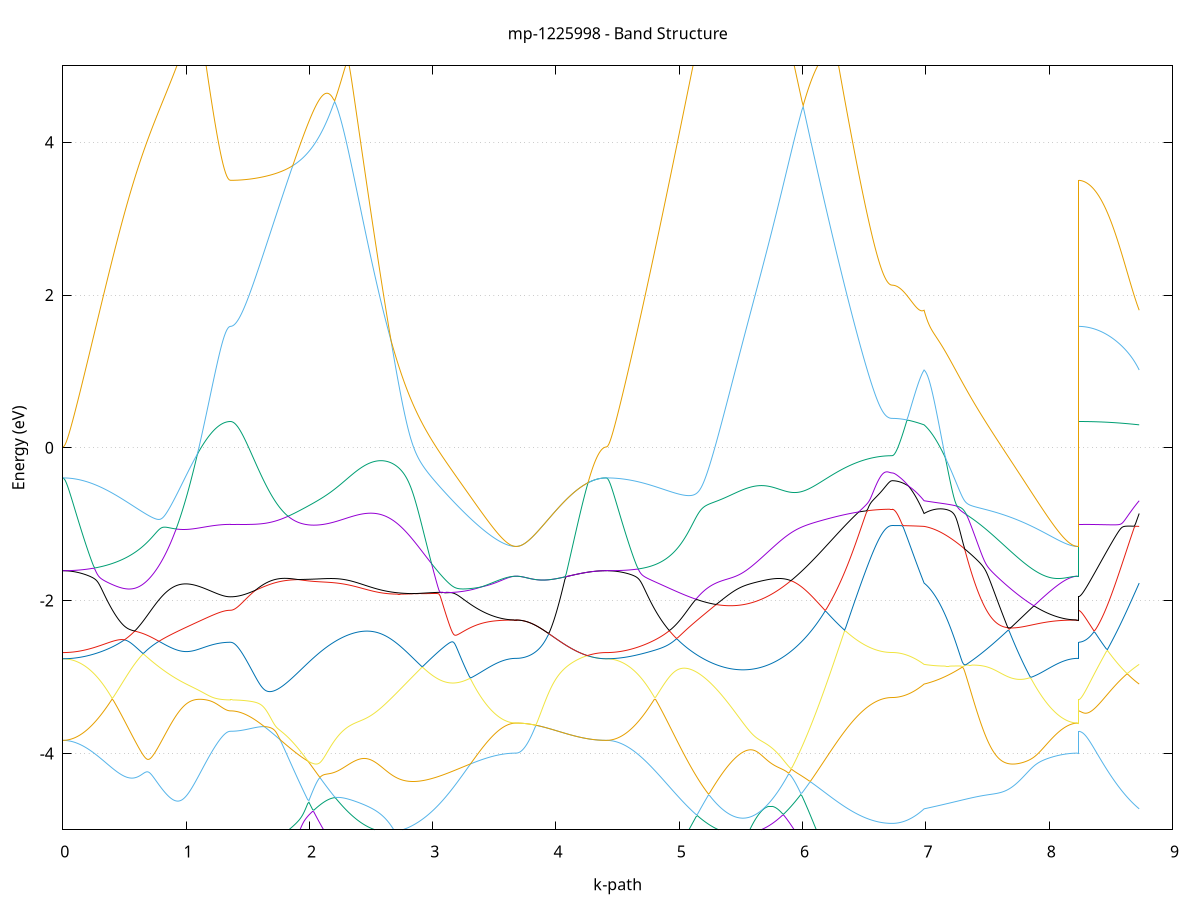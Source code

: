 set title 'mp-1225998 - Band Structure'
set xlabel 'k-path'
set ylabel 'Energy (eV)'
set grid y
set yrange [-5:5]
set terminal png size 800,600
set output 'mp-1225998_bands_gnuplot.png'
plot '-' using 1:2 with lines notitle, '-' using 1:2 with lines notitle, '-' using 1:2 with lines notitle, '-' using 1:2 with lines notitle, '-' using 1:2 with lines notitle, '-' using 1:2 with lines notitle, '-' using 1:2 with lines notitle, '-' using 1:2 with lines notitle, '-' using 1:2 with lines notitle, '-' using 1:2 with lines notitle, '-' using 1:2 with lines notitle, '-' using 1:2 with lines notitle, '-' using 1:2 with lines notitle, '-' using 1:2 with lines notitle, '-' using 1:2 with lines notitle, '-' using 1:2 with lines notitle, '-' using 1:2 with lines notitle, '-' using 1:2 with lines notitle, '-' using 1:2 with lines notitle, '-' using 1:2 with lines notitle, '-' using 1:2 with lines notitle, '-' using 1:2 with lines notitle, '-' using 1:2 with lines notitle, '-' using 1:2 with lines notitle, '-' using 1:2 with lines notitle, '-' using 1:2 with lines notitle, '-' using 1:2 with lines notitle, '-' using 1:2 with lines notitle, '-' using 1:2 with lines notitle, '-' using 1:2 with lines notitle, '-' using 1:2 with lines notitle, '-' using 1:2 with lines notitle
0.000000 -9.514983
0.009999 -9.514383
0.019998 -9.512883
0.029997 -9.510283
0.039997 -9.506683
0.049996 -9.501983
0.059995 -9.496383
0.069994 -9.489683
0.079993 -9.481883
0.089992 -9.473183
0.099992 -9.463383
0.109991 -9.452583
0.119990 -9.440783
0.129989 -9.427983
0.139988 -9.414183
0.149987 -9.399383
0.159986 -9.383583
0.169986 -9.366783
0.179985 -9.348983
0.189984 -9.330283
0.199983 -9.310483
0.209982 -9.289783
0.219981 -9.268183
0.229980 -9.245583
0.239980 -9.221983
0.249979 -9.197483
0.259978 -9.172083
0.269977 -9.145783
0.279976 -9.118583
0.289975 -9.090483
0.299975 -9.061483
0.309974 -9.031583
0.319973 -9.000883
0.329972 -8.969283
0.339971 -8.936883
0.349970 -8.903683
0.359969 -8.869683
0.369969 -8.834883
0.379968 -8.799283
0.389967 -8.762883
0.399966 -8.725883
0.409965 -8.688083
0.419964 -8.649583
0.429964 -8.610383
0.439963 -8.570583
0.449962 -8.530083
0.459961 -8.488983
0.469960 -8.447283
0.479959 -8.405083
0.489958 -8.362283
0.499958 -8.318983
0.509957 -8.275283
0.519956 -8.230983
0.529955 -8.186383
0.539954 -8.141383
0.549953 -8.095983
0.559953 -8.050283
0.569952 -8.004283
0.579951 -7.958083
0.589950 -7.911783
0.599949 -7.865183
0.609948 -7.818583
0.619947 -7.771883
0.629947 -7.725183
0.639946 -7.678583
0.649945 -7.632083
0.659944 -7.585783
0.669943 -7.539783
0.679942 -7.493983
0.689942 -7.448683
0.699941 -7.403783
0.709940 -7.359383
0.719939 -7.315583
0.729938 -7.272583
0.739937 -7.230283
0.749936 -7.188883
0.759936 -7.148383
0.769935 -7.108983
0.779934 -7.070683
0.789933 -7.033683
0.799932 -6.997883
0.809931 -6.963583
0.819931 -6.930683
0.829930 -6.899283
0.839929 -6.869583
0.849928 -6.841483
0.859927 -6.814983
0.869926 -6.790283
0.879925 -6.767283
0.889925 -6.746083
0.899924 -6.726483
0.909923 -6.708683
0.919922 -6.692483
0.929921 -6.677883
0.939920 -6.664883
0.949920 -6.653283
0.959919 -6.643183
0.969918 -6.634383
0.979917 -6.626783
0.989916 -6.620383
0.999915 -6.614983
1.009914 -6.610683
1.019914 -6.607183
1.029913 -6.604583
1.039912 -6.602783
1.049911 -6.601583
1.059910 -6.600983
1.069909 -6.600983
1.079908 -6.601383
1.089908 -6.602283
1.099907 -6.603483
1.109906 -6.604983
1.119905 -6.606783
1.129904 -6.608783
1.139903 -6.610883
1.149903 -6.613183
1.159902 -6.615583
1.169901 -6.618083
1.179900 -6.620583
1.189899 -6.623083
1.199898 -6.625483
1.209897 -6.627983
1.219897 -6.630283
1.229896 -6.632583
1.239895 -6.634783
1.249894 -6.636883
1.259893 -6.638783
1.269892 -6.640583
1.279892 -6.642183
1.289891 -6.643583
1.299890 -6.644883
1.309889 -6.645983
1.319888 -6.646883
1.329887 -6.647583
1.339886 -6.648083
1.349886 -6.648383
1.359885 -6.648483
1.359885 -6.648483
1.369828 -6.647883
1.379772 -6.646083
1.389715 -6.642983
1.399659 -6.638683
1.409602 -6.633183
1.419546 -6.626483
1.429489 -6.618483
1.439432 -6.609283
1.449376 -6.598983
1.459319 -6.587383
1.469263 -6.574583
1.479206 -6.560683
1.489150 -6.545483
1.499093 -6.529183
1.509037 -6.511783
1.518980 -6.493083
1.528924 -6.473283
1.538867 -6.452383
1.548811 -6.430383
1.558754 -6.407183
1.568697 -6.382883
1.578641 -6.357583
1.588584 -6.331183
1.598528 -6.303683
1.608471 -6.275183
1.618415 -6.245683
1.628358 -6.215083
1.638302 -6.183583
1.648245 -6.151183
1.658189 -6.117683
1.668132 -6.083383
1.678076 -6.048083
1.688019 -6.011983
1.697963 -5.974983
1.707906 -5.937183
1.717850 -5.898683
1.727793 -5.859283
1.737736 -5.819183
1.747680 -5.778383
1.757623 -5.736983
1.767567 -5.694883
1.777510 -5.652283
1.787454 -5.609083
1.797397 -5.565283
1.807341 -5.521183
1.817284 -5.476583
1.827228 -5.431683
1.837171 -5.386583
1.847115 -5.341183
1.857058 -5.295683
1.867001 -5.250183
1.876945 -5.204783
1.886888 -5.159583
1.896832 -5.114983
1.906775 -5.071283
1.916719 -5.028783
1.926662 -4.988483
1.936606 -4.951083
1.946549 -4.917883
1.956493 -4.889083
1.966436 -4.864583
1.976380 -4.843283
1.986323 -4.824183
1.996267 -4.806483
2.006210 -4.789883
2.016153 -4.773883
2.026097 -4.758583
2.036040 -4.766183
2.045984 -4.796983
2.055927 -4.827383
2.065871 -4.857383
2.075814 -4.886883
2.085758 -4.916083
2.095701 -4.944783
2.105645 -4.973083
2.115588 -5.000983
2.125532 -5.028383
2.135475 -5.055283
2.145418 -5.081783
2.155362 -5.107783
2.165305 -5.133283
2.175249 -5.158283
2.185192 -5.182783
2.195136 -5.206883
2.205079 -5.230383
2.215023 -5.253383
2.224966 -5.275983
2.234910 -5.297983
2.234910 -5.297983
2.244856 -5.319383
2.254802 -5.340383
2.264748 -5.360783
2.274694 -5.380683
2.284641 -5.400083
2.294587 -5.418883
2.304533 -5.437183
2.314479 -5.454883
2.324425 -5.472083
2.334372 -5.488683
2.344318 -5.504783
2.354264 -5.520283
2.364210 -5.535183
2.374156 -5.549683
2.384102 -5.563483
2.394049 -5.576783
2.403995 -5.589583
2.413941 -5.601683
2.423887 -5.613383
2.433833 -5.624383
2.443780 -5.634883
2.453726 -5.644883
2.463672 -5.654283
2.473618 -5.663183
2.483564 -5.671483
2.493511 -5.679183
2.503457 -5.686383
2.513403 -5.693083
2.523349 -5.699283
2.533295 -5.704883
2.543242 -5.709883
2.553188 -5.714483
2.563134 -5.718483
2.573080 -5.721983
2.583026 -5.725083
2.592972 -5.727583
2.602919 -5.729583
2.612865 -5.731083
2.622811 -5.732083
2.632757 -5.732683
2.642703 -5.732783
2.652650 -5.732483
2.662596 -5.731683
2.672542 -5.730483
2.682488 -5.728783
2.692434 -5.726783
2.702381 -5.724383
2.712327 -5.721483
2.722273 -5.718283
2.732219 -5.714783
2.742165 -5.710883
2.752112 -5.706683
2.762058 -5.702183
2.772004 -5.697383
2.781950 -5.692283
2.791896 -5.686983
2.801843 -5.681483
2.811789 -5.675683
2.821735 -5.669783
2.831681 -5.663683
2.841627 -5.657483
2.851573 -5.651183
2.861520 -5.646783
2.871466 -5.691283
2.881412 -5.736383
2.891358 -5.781983
2.901304 -5.828083
2.911251 -5.874583
2.921197 -5.921483
2.931143 -5.968683
2.941089 -6.016183
2.951035 -6.064083
2.960982 -6.112083
2.970928 -6.160383
2.980874 -6.208783
2.990820 -6.257383
3.000766 -6.306083
3.010712 -6.354883
3.020659 -6.403583
3.030605 -6.452383
3.040551 -6.501183
3.050497 -6.549883
3.060443 -6.598483
3.070390 -6.647083
3.080336 -6.695383
3.090282 -6.743583
3.100228 -6.791583
3.110174 -6.839283
3.120121 -6.886683
3.130067 -6.933883
3.140013 -6.980783
3.149959 -7.027183
3.159905 -7.073383
3.169851 -7.119083
3.179798 -7.164283
3.189744 -7.209083
3.199690 -7.253483
3.209636 -7.297283
3.219582 -7.340483
3.229529 -7.383283
3.239475 -7.425383
3.249421 -7.466883
3.259367 -7.507783
3.269313 -7.547983
3.279260 -7.587583
3.289206 -7.626483
3.299152 -7.664583
3.309098 -7.701983
3.319044 -7.738683
3.328991 -7.774483
3.338937 -7.809583
3.348883 -7.843783
3.358829 -7.877283
3.368775 -7.909783
3.378722 -7.941483
3.388668 -7.972283
3.398614 -8.002283
3.408560 -8.031283
3.418506 -8.059283
3.428452 -8.086483
3.438399 -8.112583
3.448345 -8.137783
3.458291 -8.161983
3.468237 -8.185283
3.478183 -8.207483
3.488130 -8.228683
3.498076 -8.248883
3.508022 -8.267983
3.517968 -8.286083
3.527914 -8.303083
3.537861 -8.319083
3.547807 -8.333983
3.557753 -8.347883
3.567699 -8.360583
3.577645 -8.372283
3.587592 -8.382783
3.597538 -8.392283
3.607484 -8.400683
3.617430 -8.407883
3.627376 -8.414083
3.637322 -8.419083
3.647269 -8.422983
3.657215 -8.425783
3.667161 -8.427483
3.677107 -8.428083
3.677107 -8.428083
3.686992 -8.428683
3.696876 -8.430783
3.706761 -8.434083
3.716645 -8.438783
3.726530 -8.444783
3.736414 -8.452083
3.746299 -8.460583
3.756183 -8.470283
3.766068 -8.481183
3.775952 -8.493283
3.785837 -8.506383
3.795721 -8.520583
3.805605 -8.535783
3.815490 -8.551883
3.825374 -8.568783
3.835259 -8.586583
3.845143 -8.605183
3.855028 -8.624383
3.864912 -8.644283
3.874797 -8.664783
3.884681 -8.685783
3.894566 -8.707183
3.904450 -8.729083
3.914335 -8.751283
3.924219 -8.773883
3.934104 -8.796583
3.943988 -8.819583
3.953873 -8.842683
3.963757 -8.865883
3.973642 -8.889183
3.983526 -8.912383
3.993411 -8.935683
4.003295 -8.958783
4.013180 -8.981783
4.023064 -9.004683
4.032949 -9.027383
4.042833 -9.049783
4.052718 -9.071983
4.062602 -9.093783
4.072487 -9.115383
4.082371 -9.136583
4.092255 -9.157383
4.102140 -9.177783
4.112024 -9.197783
4.121909 -9.217283
4.131793 -9.236283
4.141678 -9.254783
4.151562 -9.272783
4.161447 -9.290283
4.171331 -9.307183
4.181216 -9.323583
4.191100 -9.339283
4.200985 -9.354483
4.210869 -9.368983
4.220754 -9.382883
4.230638 -9.396083
4.240523 -9.408683
4.250407 -9.420683
4.260292 -9.431883
4.270176 -9.442483
4.280061 -9.452383
4.289945 -9.461483
4.299830 -9.469983
4.309714 -9.477783
4.319599 -9.484783
4.329483 -9.491083
4.339368 -9.496683
4.349252 -9.501483
4.359137 -9.505583
4.369021 -9.508983
4.378905 -9.511583
4.388790 -9.513483
4.398674 -9.514583
4.408559 -9.514983
4.408559 -9.514983
4.418535 -9.514383
4.428511 -9.512883
4.438486 -9.510283
4.448462 -9.506683
4.458438 -9.501983
4.468414 -9.496283
4.478389 -9.489583
4.488365 -9.481783
4.498341 -9.472983
4.508317 -9.463183
4.518292 -9.452383
4.528268 -9.440583
4.538244 -9.427683
4.548220 -9.413883
4.558196 -9.398983
4.568171 -9.383183
4.578147 -9.366283
4.588123 -9.348483
4.598099 -9.329683
4.608074 -9.309883
4.618050 -9.289183
4.628026 -9.267383
4.638002 -9.244783
4.647978 -9.221183
4.657953 -9.196683
4.667929 -9.171183
4.677905 -9.144783
4.687881 -9.117483
4.697856 -9.089383
4.707832 -9.060283
4.717808 -9.030283
4.727784 -8.999483
4.737759 -8.967883
4.747735 -8.935283
4.757711 -8.901983
4.767687 -8.867783
4.777663 -8.832783
4.787638 -8.796983
4.797614 -8.760483
4.807590 -8.723083
4.817566 -8.684983
4.827541 -8.646083
4.837517 -8.606483
4.847493 -8.566183
4.857469 -8.525183
4.867444 -8.483483
4.877420 -8.441083
4.887396 -8.397983
4.897372 -8.354283
4.907348 -8.309983
4.917323 -8.264983
4.927299 -8.219483
4.937275 -8.173283
4.947251 -8.126583
4.957226 -8.079283
4.967202 -8.031483
4.977178 -7.983183
4.987154 -7.934283
4.997130 -7.884983
5.007105 -7.835183
5.017081 -7.784983
5.027057 -7.734283
5.037033 -7.683183
5.047008 -7.631683
5.056984 -7.579883
5.066960 -7.527683
5.076936 -7.475083
5.086911 -7.422183
5.096887 -7.369083
5.106863 -7.315583
5.116839 -7.261883
5.126815 -7.207983
5.136790 -7.153883
5.146766 -7.099483
5.156742 -7.044983
5.166718 -6.990383
5.176693 -6.935583
5.186669 -6.880683
5.196645 -6.825783
5.206621 -6.770783
5.216597 -6.715783
5.226572 -6.660683
5.236548 -6.605783
5.246524 -6.550783
5.256500 -6.495983
5.266475 -6.441283
5.276451 -6.386683
5.286427 -6.332183
5.296403 -6.277983
5.306379 -6.223983
5.316354 -6.170283
5.326330 -6.116883
5.336306 -6.063683
5.346282 -6.010983
5.356257 -5.958583
5.366233 -5.906683
5.376209 -5.855283
5.386185 -5.804283
5.396160 -5.753883
5.406136 -5.703983
5.416112 -5.654783
5.426088 -5.606183
5.436064 -5.558383
5.446039 -5.511183
5.456015 -5.464883
5.465991 -5.419383
5.475967 -5.374683
5.485942 -5.330883
5.495918 -5.288183
5.505894 -5.246383
5.515870 -5.205583
5.525846 -5.165983
5.535821 -5.127483
5.545797 -5.090183
5.555773 -5.054083
5.565749 -5.047083
5.575724 -5.044083
5.585700 -5.040583
5.595676 -5.036783
5.605652 -5.032583
5.615627 -5.027983
5.625603 -5.022983
5.635579 -5.017483
5.645555 -5.011583
5.655531 -5.005283
5.665506 -4.998583
5.675482 -4.991383
5.685458 -4.983783
5.695434 -4.975583
5.705409 -4.967083
5.715385 -4.957983
5.725361 -4.948483
5.735337 -4.938483
5.745313 -4.927983
5.755288 -4.917083
5.765264 -4.905583
5.775240 -4.893683
5.785216 -4.881283
5.795191 -4.868383
5.805167 -4.855083
5.815143 -4.841283
5.825119 -4.826983
5.835094 -4.812183
5.845070 -4.804883
5.855046 -4.824583
5.865022 -4.845083
5.874998 -4.866483
5.884973 -4.888583
5.894949 -4.911283
5.904925 -4.934583
5.914901 -4.958383
5.924876 -4.982583
5.934852 -5.007083
5.944828 -5.031983
5.954804 -5.057183
5.964780 -5.082583
5.974755 -5.108183
5.984731 -5.133883
5.994707 -5.159883
6.004683 -5.185983
6.004683 -5.185983
6.014561 -5.211883
6.024439 -5.237983
6.034317 -5.264083
6.044195 -5.290383
6.054073 -5.316683
6.063951 -5.343083
6.073829 -5.369583
6.083707 -5.396283
6.093585 -5.422983
6.103463 -5.449783
6.113341 -5.476783
6.123219 -5.503883
6.133097 -5.531183
6.142976 -5.558683
6.152854 -5.586383
6.162732 -5.614283
6.172610 -5.642583
6.182488 -5.671083
6.192366 -5.699983
6.202244 -5.729283
6.212122 -5.758883
6.222000 -5.788983
6.231878 -5.819583
6.241756 -5.850483
6.251634 -5.881883
6.261512 -5.913583
6.271390 -5.945783
6.281268 -5.978183
6.291146 -6.010883
6.301025 -6.043783
6.310903 -6.076883
6.320781 -6.109983
6.330659 -6.143183
6.340537 -6.176183
6.350415 -6.209083
6.360293 -6.241783
6.370171 -6.274183
6.380049 -6.306283
6.389927 -6.337983
6.399805 -6.369183
6.409683 -6.399883
6.419561 -6.429983
6.429439 -6.459583
6.439317 -6.488483
6.449196 -6.516683
6.459074 -6.544083
6.468952 -6.570883
6.478830 -6.596783
6.488708 -6.621883
6.498586 -6.646183
6.508464 -6.669583
6.518342 -6.692083
6.528220 -6.713683
6.538098 -6.734383
6.547976 -6.754083
6.557854 -6.772783
6.567732 -6.790583
6.577610 -6.807283
6.587488 -6.822983
6.597366 -6.837683
6.607245 -6.851383
6.617123 -6.863983
6.627001 -6.875483
6.636879 -6.885983
6.646757 -6.895283
6.656635 -6.903583
6.666513 -6.910783
6.676391 -6.916883
6.686269 -6.921883
6.696147 -6.925783
6.706025 -6.928583
6.715903 -6.930283
6.725781 -6.930783
6.725781 -6.930783
6.735762 -6.930683
6.745744 -6.930083
6.755725 -6.929283
6.765706 -6.928083
6.775687 -6.926483
6.785668 -6.924583
6.795649 -6.922383
6.805630 -6.919783
6.815611 -6.916883
6.825592 -6.913683
6.835573 -6.910183
6.845554 -6.906383
6.855536 -6.902283
6.865517 -6.897783
6.875498 -6.893083
6.885479 -6.888083
6.895460 -6.882883
6.905441 -6.877383
6.915422 -6.871683
6.925403 -6.865683
6.935384 -6.859483
6.945365 -6.853083
6.955346 -6.846483
6.965328 -6.839683
6.975309 -6.832683
6.985290 -6.825583
6.985290 -6.825583
6.995282 -6.820383
7.005273 -6.814883
7.015265 -6.809083
7.025257 -6.802883
7.035249 -6.796483
7.045241 -6.789783
7.055233 -6.782683
7.065224 -6.775383
7.075216 -6.767883
7.085208 -6.759983
7.095200 -6.751983
7.105192 -6.743583
7.115184 -6.735083
7.125175 -6.726283
7.135167 -6.717283
7.145159 -6.708083
7.155151 -6.698683
7.165143 -6.689183
7.175135 -6.679483
7.185127 -6.669783
7.195118 -6.659883
7.205110 -6.649883
7.215102 -6.639883
7.225094 -6.629883
7.235086 -6.619883
7.245078 -6.609883
7.255069 -6.599983
7.265061 -6.590283
7.275053 -6.580583
7.285045 -6.571183
7.295037 -6.561983
7.305029 -6.552983
7.315020 -6.544483
7.325012 -6.536283
7.335004 -6.528483
7.344996 -6.521283
7.354988 -6.514583
7.364980 -6.508483
7.374971 -6.503183
7.384963 -6.498583
7.394955 -6.494983
7.404947 -6.492183
7.414939 -6.490383
7.424931 -6.489783
7.434922 -6.490283
7.444914 -6.492083
7.454906 -6.495183
7.464898 -6.499783
7.474890 -6.505783
7.484882 -6.513383
7.494873 -6.522483
7.504865 -6.533383
7.514857 -6.545983
7.524849 -6.560283
7.534841 -6.576283
7.544833 -6.594183
7.554825 -6.613683
7.564816 -6.635083
7.574808 -6.658083
7.584800 -6.682883
7.594792 -6.709183
7.604784 -6.737083
7.614776 -6.766383
7.624767 -6.797083
7.634759 -6.829183
7.644751 -6.862383
7.654743 -6.896683
7.664735 -6.931983
7.674727 -6.968183
7.684718 -7.005183
7.694710 -7.042883
7.704702 -7.081083
7.714694 -7.119783
7.724686 -7.158883
7.734678 -7.198283
7.744669 -7.237883
7.754661 -7.277583
7.764653 -7.317383
7.774645 -7.357083
7.784637 -7.396683
7.794629 -7.436083
7.804620 -7.475283
7.814612 -7.514183
7.824604 -7.552683
7.834596 -7.590683
7.844588 -7.628383
7.854580 -7.665483
7.864571 -7.701983
7.874563 -7.737883
7.884555 -7.773183
7.894547 -7.807783
7.904539 -7.841683
7.914531 -7.874883
7.924523 -7.907283
7.934514 -7.938883
7.944506 -7.969583
7.954498 -7.999483
7.964490 -8.028583
7.974482 -8.056683
7.984474 -8.083883
7.994465 -8.110183
8.004457 -8.135483
8.014449 -8.159883
8.024441 -8.183183
8.034433 -8.205583
8.044425 -8.226983
8.054416 -8.247283
8.064408 -8.266583
8.074400 -8.284783
8.084392 -8.301983
8.094384 -8.318083
8.104376 -8.333183
8.114367 -8.347083
8.124359 -8.359983
8.134351 -8.371783
8.144343 -8.382383
8.154335 -8.391983
8.164327 -8.400383
8.174318 -8.407683
8.184310 -8.413883
8.194302 -8.418983
8.204294 -8.422983
8.214286 -8.425783
8.224278 -8.427483
8.234269 -8.428083
8.234269 -6.648483
8.244183 -6.648583
8.254096 -6.648883
8.264009 -6.649383
8.273923 -6.650083
8.283836 -6.650983
8.293749 -6.651983
8.303663 -6.653283
8.313576 -6.654683
8.323489 -6.656383
8.333403 -6.658183
8.343316 -6.660183
8.353229 -6.662283
8.363143 -6.664683
8.373056 -6.667183
8.382969 -6.669883
8.392883 -6.672683
8.402796 -6.675683
8.412709 -6.678783
8.422623 -6.682083
8.432536 -6.685583
8.442449 -6.689183
8.452363 -6.692883
8.462276 -6.696683
8.472189 -6.700683
8.482103 -6.704783
8.492016 -6.708883
8.501929 -6.713183
8.511843 -6.717583
8.521756 -6.722083
8.531669 -6.726683
8.541583 -6.731283
8.551496 -6.736083
8.561409 -6.740883
8.571323 -6.745683
8.581236 -6.750583
8.591149 -6.755583
8.601063 -6.760583
8.610976 -6.765583
8.620889 -6.770583
8.630803 -6.775683
8.640716 -6.780783
8.650629 -6.785883
8.660543 -6.790883
8.670456 -6.795983
8.680369 -6.800983
8.690283 -6.805983
8.700196 -6.810983
8.710109 -6.815883
8.720023 -6.820783
8.729936 -6.825583
e
0.000000 -6.264383
0.009999 -6.263983
0.019998 -6.262983
0.029997 -6.261283
0.039997 -6.258883
0.049996 -6.255883
0.059995 -6.252083
0.069994 -6.247683
0.079993 -6.242583
0.089992 -6.236783
0.099992 -6.230383
0.109991 -6.223283
0.119990 -6.215583
0.129989 -6.207083
0.139988 -6.198083
0.149987 -6.188383
0.159986 -6.177983
0.169986 -6.166983
0.179985 -6.155383
0.189984 -6.143183
0.199983 -6.130283
0.209982 -6.116783
0.219981 -6.102783
0.229980 -6.088083
0.239980 -6.072883
0.249979 -6.057083
0.259978 -6.040783
0.269977 -6.023883
0.279976 -6.006483
0.289975 -5.988583
0.299975 -5.970183
0.309974 -5.951283
0.319973 -5.931983
0.329972 -5.912183
0.339971 -5.891983
0.349970 -5.871483
0.359969 -5.850483
0.369969 -5.829283
0.379968 -5.807783
0.389967 -5.785983
0.399966 -5.763883
0.409965 -5.741683
0.419964 -5.719383
0.429964 -5.696983
0.439963 -5.674483
0.449962 -5.652083
0.459961 -5.629683
0.469960 -5.607483
0.479959 -5.585483
0.489958 -5.563783
0.499958 -5.542383
0.509957 -5.521483
0.519956 -5.501083
0.529955 -5.481383
0.539954 -5.462283
0.549953 -5.444083
0.559953 -5.426683
0.569952 -5.410183
0.579951 -5.394783
0.589950 -5.380383
0.599949 -5.367083
0.609948 -5.354883
0.619947 -5.343883
0.629947 -5.333883
0.639946 -5.324983
0.649945 -5.317183
0.659944 -5.310283
0.669943 -5.304283
0.679942 -5.298983
0.689942 -5.294383
0.699941 -5.290383
0.709940 -5.286783
0.719939 -5.283483
0.729938 -5.280383
0.739937 -5.277383
0.749936 -5.274283
0.759936 -5.270983
0.769935 -5.267483
0.779934 -5.263583
0.789933 -5.259283
0.799932 -5.254383
0.809931 -5.248883
0.819931 -5.242783
0.829930 -5.236083
0.839929 -5.228783
0.849928 -5.220883
0.859927 -5.212483
0.869926 -5.203683
0.879925 -5.194583
0.889925 -5.185283
0.899924 -5.176183
0.909923 -5.167483
0.919922 -5.159283
0.929921 -5.151883
0.939920 -5.145683
0.949920 -5.140683
0.959919 -5.137083
0.969918 -5.134983
0.979917 -5.134383
0.989916 -5.135283
0.999915 -5.137583
1.009914 -5.140983
1.019914 -5.145583
1.029913 -5.151083
1.039912 -5.157283
1.049911 -5.164083
1.059910 -5.171283
1.069909 -5.178883
1.079908 -5.186783
1.089908 -5.194783
1.099907 -5.202783
1.109906 -5.210883
1.119905 -5.218883
1.129904 -5.226783
1.139903 -5.234483
1.149903 -5.242083
1.159902 -5.249383
1.169901 -5.256483
1.179900 -5.263383
1.189899 -5.269883
1.199898 -5.276083
1.209897 -5.282083
1.219897 -5.287583
1.229896 -5.292883
1.239895 -5.297783
1.249894 -5.302283
1.259893 -5.306483
1.269892 -5.310183
1.279892 -5.313583
1.289891 -5.316583
1.299890 -5.319183
1.309889 -5.321383
1.319888 -5.323183
1.329887 -5.324583
1.339886 -5.325583
1.349886 -5.326183
1.359885 -5.326383
1.359885 -5.326383
1.369828 -5.326283
1.379772 -5.325783
1.389715 -5.325083
1.399659 -5.323983
1.409602 -5.322683
1.419546 -5.320983
1.429489 -5.318983
1.439432 -5.316783
1.449376 -5.314183
1.459319 -5.311283
1.469263 -5.308183
1.479206 -5.304683
1.489150 -5.300883
1.499093 -5.296883
1.509037 -5.292583
1.518980 -5.287883
1.528924 -5.282983
1.538867 -5.277683
1.548811 -5.272183
1.558754 -5.266383
1.568697 -5.260283
1.578641 -5.253983
1.588584 -5.247283
1.598528 -5.240383
1.608471 -5.233183
1.618415 -5.225683
1.628358 -5.217883
1.638302 -5.209883
1.648245 -5.201583
1.658189 -5.192983
1.668132 -5.184083
1.678076 -5.174983
1.688019 -5.165683
1.697963 -5.155983
1.707906 -5.146083
1.717850 -5.135983
1.727793 -5.125583
1.737736 -5.114983
1.747680 -5.103983
1.757623 -5.092883
1.767567 -5.081483
1.777510 -5.069883
1.787454 -5.057983
1.797397 -5.045783
1.807341 -5.033483
1.817284 -5.020783
1.827228 -5.007883
1.837171 -4.994683
1.847115 -4.981183
1.857058 -4.967383
1.867001 -4.953183
1.876945 -4.938483
1.886888 -4.923283
1.896832 -4.907283
1.906775 -4.890383
1.916719 -4.872083
1.926662 -4.851683
1.936606 -4.828383
1.946549 -4.801283
1.956493 -4.769783
1.966436 -4.734483
1.976380 -4.696483
1.986323 -4.656983
1.996267 -4.639383
2.006210 -4.671583
2.016153 -4.703483
2.026097 -4.734983
2.036040 -4.743683
2.045984 -4.729183
2.055927 -4.715083
2.065871 -4.701383
2.075814 -4.688183
2.085758 -4.675383
2.095701 -4.663083
2.105645 -4.651383
2.115588 -4.640283
2.125532 -4.629883
2.135475 -4.620283
2.145418 -4.611483
2.155362 -4.603583
2.165305 -4.596583
2.175249 -4.590683
2.185192 -4.585783
2.195136 -4.581883
2.205079 -4.579083
2.215023 -4.589583
2.224966 -4.608883
2.234910 -4.627783
2.234910 -4.627783
2.244856 -4.646383
2.254802 -4.664583
2.264748 -4.682483
2.274694 -4.699983
2.284641 -4.717083
2.294587 -4.733783
2.304533 -4.750183
2.314479 -4.766083
2.324425 -4.781583
2.334372 -4.796583
2.344318 -4.811283
2.354264 -4.825483
2.364210 -4.839183
2.374156 -4.852483
2.384102 -4.865283
2.394049 -4.877683
2.403995 -4.889583
2.413941 -4.901083
2.423887 -4.911983
2.433833 -4.922483
2.443780 -4.932483
2.453726 -4.941983
2.463672 -4.950983
2.473618 -4.959583
2.483564 -4.967583
2.493511 -4.975083
2.503457 -4.982183
2.513403 -4.988683
2.523349 -4.994783
2.533295 -5.000383
2.543242 -5.005483
2.553188 -5.010083
2.563134 -5.014183
2.573080 -5.017783
2.583026 -5.020883
2.592972 -5.023483
2.602919 -5.025583
2.612865 -5.027183
2.622811 -5.028383
2.632757 -5.029083
2.642703 -5.029283
2.652650 -5.029083
2.662596 -5.028383
2.672542 -5.027183
2.682488 -5.025483
2.692434 -5.023383
2.702381 -5.048583
2.712327 -5.077583
2.722273 -5.107983
2.732219 -5.139583
2.742165 -5.172583
2.752112 -5.206683
2.762058 -5.241983
2.772004 -5.278383
2.781950 -5.315783
2.791896 -5.354183
2.801843 -5.393583
2.811789 -5.433883
2.821735 -5.474983
2.831681 -5.516883
2.841627 -5.559483
2.851573 -5.602783
2.861520 -5.644783
2.871466 -5.638383
2.881412 -5.631983
2.891358 -5.625483
2.901304 -5.619183
2.911251 -5.612783
2.921197 -5.606583
2.931143 -5.600583
2.941089 -5.594683
2.951035 -5.588983
2.960982 -5.583483
2.970928 -5.578283
2.980874 -5.573383
2.990820 -5.568883
3.000766 -5.564683
3.010712 -5.560783
3.020659 -5.557483
3.030605 -5.554483
3.040551 -5.551983
3.050497 -5.549983
3.060443 -5.548483
3.070390 -5.547483
3.080336 -5.547083
3.090282 -5.547183
3.100228 -5.547783
3.110174 -5.548983
3.120121 -5.550783
3.130067 -5.553083
3.140013 -5.555883
3.149959 -5.559283
3.159905 -5.563283
3.169851 -5.567683
3.179798 -5.572583
3.189744 -5.578083
3.199690 -5.583883
3.209636 -5.590283
3.219582 -5.596983
3.229529 -5.604083
3.239475 -5.611583
3.249421 -5.619383
3.259367 -5.627483
3.269313 -5.635883
3.279260 -5.644583
3.289206 -5.653383
3.299152 -5.662483
3.309098 -5.671683
3.319044 -5.680983
3.328991 -5.690383
3.338937 -5.699883
3.348883 -5.709383
3.358829 -5.718883
3.368775 -5.728483
3.378722 -5.737883
3.388668 -5.747283
3.398614 -5.756683
3.408560 -5.765883
3.418506 -5.774883
3.428452 -5.783783
3.438399 -5.792483
3.448345 -5.800983
3.458291 -5.809283
3.468237 -5.817283
3.478183 -5.825083
3.488130 -5.832583
3.498076 -5.839783
3.508022 -5.846683
3.517968 -5.853283
3.527914 -5.859483
3.537861 -5.865383
3.547807 -5.870883
3.557753 -5.876083
3.567699 -5.880883
3.577645 -5.885283
3.587592 -5.889283
3.597538 -5.892883
3.607484 -5.896083
3.617430 -5.898883
3.627376 -5.901183
3.637322 -5.903183
3.647269 -5.904683
3.657215 -5.905783
3.667161 -5.906383
3.677107 -5.906583
3.677107 -5.906583
3.686992 -5.906983
3.696876 -5.908183
3.706761 -5.909983
3.716645 -5.912583
3.726530 -5.915883
3.736414 -5.919783
3.746299 -5.924283
3.756183 -5.929383
3.766068 -5.934883
3.775952 -5.940983
3.785837 -5.947383
3.795721 -5.954183
3.805605 -5.961283
3.815490 -5.968683
3.825374 -5.976183
3.835259 -5.983883
3.845143 -5.991783
3.855028 -5.999783
3.864912 -6.007783
3.874797 -6.015783
3.884681 -6.023883
3.894566 -6.031883
3.904450 -6.039883
3.914335 -6.047883
3.924219 -6.055783
3.934104 -6.063583
3.943988 -6.071383
3.953873 -6.078983
3.963757 -6.086483
3.973642 -6.093883
3.983526 -6.101183
3.993411 -6.108283
4.003295 -6.115283
4.013180 -6.122183
4.023064 -6.128883
4.032949 -6.135483
4.042833 -6.141983
4.052718 -6.148283
4.062602 -6.154383
4.072487 -6.160383
4.082371 -6.166183
4.092255 -6.171883
4.102140 -6.177483
4.112024 -6.182783
4.121909 -6.187983
4.131793 -6.193083
4.141678 -6.197983
4.151562 -6.202683
4.161447 -6.207283
4.171331 -6.211683
4.181216 -6.215883
4.191100 -6.219883
4.200985 -6.223783
4.210869 -6.227483
4.220754 -6.231083
4.230638 -6.234483
4.240523 -6.237683
4.250407 -6.240683
4.260292 -6.243583
4.270176 -6.246183
4.280061 -6.248683
4.289945 -6.250983
4.299830 -6.253083
4.309714 -6.255083
4.319599 -6.256783
4.329483 -6.258383
4.339368 -6.259783
4.349252 -6.260983
4.359137 -6.261983
4.369021 -6.262883
4.378905 -6.263483
4.388790 -6.263983
4.398674 -6.264283
4.408559 -6.264383
4.408559 -6.264383
4.418535 -6.263983
4.428511 -6.262983
4.438486 -6.261183
4.448462 -6.258783
4.458438 -6.255683
4.468414 -6.251883
4.478389 -6.247383
4.488365 -6.242183
4.498341 -6.236283
4.508317 -6.229783
4.518292 -6.222483
4.528268 -6.214583
4.538244 -6.206083
4.548220 -6.196783
4.558196 -6.186983
4.568171 -6.176383
4.578147 -6.165183
4.588123 -6.153383
4.598099 -6.140883
4.608074 -6.127783
4.618050 -6.114083
4.628026 -6.099783
4.638002 -6.084883
4.647978 -6.069383
4.657953 -6.053183
4.667929 -6.036583
4.677905 -6.019283
4.687881 -6.001483
4.697856 -5.983083
4.707832 -5.964183
4.717808 -5.944683
4.727784 -5.924783
4.737759 -5.904283
4.747735 -5.883383
4.757711 -5.861883
4.767687 -5.839983
4.777663 -5.817683
4.787638 -5.794883
4.797614 -5.771583
4.807590 -5.747883
4.817566 -5.723883
4.827541 -5.699383
4.837517 -5.674583
4.847493 -5.649383
4.857469 -5.623783
4.867444 -5.597883
4.877420 -5.571683
4.887396 -5.545183
4.897372 -5.518383
4.907348 -5.491283
4.917323 -5.463983
4.927299 -5.436383
4.937275 -5.408483
4.947251 -5.380483
4.957226 -5.352283
4.967202 -5.323783
4.977178 -5.295183
4.987154 -5.266483
4.997130 -5.237583
5.007105 -5.208583
5.017081 -5.179383
5.027057 -5.150183
5.037033 -5.120883
5.047008 -5.091583
5.056984 -5.062183
5.066960 -5.032783
5.076936 -5.003283
5.086911 -4.973883
5.096887 -4.944483
5.106863 -4.915083
5.116839 -4.885783
5.126815 -4.856483
5.136790 -4.827383
5.146766 -4.815383
5.156742 -4.829083
5.166718 -4.842583
5.176693 -4.855683
5.186669 -4.868383
5.196645 -4.880783
5.206621 -4.892783
5.216597 -4.904383
5.226572 -4.915583
5.236548 -4.926483
5.246524 -4.936883
5.256500 -4.946883
5.266475 -4.956483
5.276451 -4.965683
5.286427 -4.974383
5.296403 -4.982683
5.306379 -4.990583
5.316354 -4.998083
5.326330 -5.005083
5.336306 -5.011583
5.346282 -5.017683
5.356257 -5.023383
5.366233 -5.028583
5.376209 -5.033383
5.386185 -5.037783
5.396160 -5.041683
5.406136 -5.045183
5.416112 -5.048183
5.426088 -5.050883
5.436064 -5.053083
5.446039 -5.054983
5.456015 -5.056383
5.465991 -5.057383
5.475967 -5.058083
5.485942 -5.058283
5.495918 -5.058183
5.505894 -5.057683
5.515870 -5.056883
5.525846 -5.055583
5.535821 -5.053983
5.545797 -5.052083
5.555773 -5.049783
5.565749 -5.019383
5.575724 -4.985983
5.585700 -4.954083
5.595676 -4.923583
5.605652 -4.894683
5.615627 -4.867283
5.625603 -4.841683
5.635579 -4.817783
5.645555 -4.795683
5.655531 -4.775483
5.665506 -4.757283
5.675482 -4.741083
5.685458 -4.727083
5.695434 -4.715283
5.705409 -4.705783
5.715385 -4.698583
5.725361 -4.693883
5.735337 -4.691483
5.745313 -4.691483
5.755288 -4.693983
5.765264 -4.698683
5.775240 -4.705583
5.785216 -4.714683
5.795191 -4.725683
5.805167 -4.738483
5.815143 -4.752983
5.825119 -4.768983
5.835094 -4.786383
5.845070 -4.796983
5.855046 -4.781383
5.865022 -4.765183
5.874998 -4.748683
5.884973 -4.731683
5.894949 -4.714283
5.904925 -4.696483
5.914901 -4.678183
5.924876 -4.659583
5.934852 -4.640583
5.944828 -4.621183
5.954804 -4.601383
5.964780 -4.581283
5.974755 -4.560783
5.984731 -4.539983
5.994707 -4.556583
6.004683 -4.591683
6.004683 -4.591683
6.014561 -4.627283
6.024439 -4.663483
6.034317 -4.700383
6.044195 -4.737683
6.054073 -4.775483
6.063951 -4.813683
6.073829 -4.852283
6.083707 -4.891083
6.093585 -4.930083
6.103463 -4.969183
6.113341 -5.008283
6.123219 -5.047483
6.133097 -5.086483
6.142976 -5.125283
6.152854 -5.163883
6.162732 -5.201983
6.172610 -5.239783
6.182488 -5.276983
6.192366 -5.313583
6.202244 -5.349383
6.212122 -5.384483
6.222000 -5.418783
6.231878 -5.452183
6.241756 -5.484483
6.251634 -5.515883
6.261512 -5.546283
6.271390 -5.575683
6.281268 -5.603983
6.291146 -5.631283
6.301025 -5.657583
6.310903 -5.682883
6.320781 -5.707283
6.330659 -5.730783
6.340537 -5.753383
6.350415 -5.775183
6.360293 -5.796083
6.370171 -5.816283
6.380049 -5.835783
6.389927 -5.854483
6.399805 -5.872483
6.409683 -5.889883
6.419561 -5.906683
6.429439 -5.922783
6.439317 -5.938283
6.449196 -5.953183
6.459074 -5.967483
6.468952 -5.981183
6.478830 -5.994383
6.488708 -6.007083
6.498586 -6.019083
6.508464 -6.030683
6.518342 -6.041683
6.528220 -6.052183
6.538098 -6.062083
6.547976 -6.071483
6.557854 -6.080383
6.567732 -6.088783
6.577610 -6.096683
6.587488 -6.104083
6.597366 -6.110883
6.607245 -6.117183
6.617123 -6.123083
6.627001 -6.128383
6.636879 -6.133183
6.646757 -6.137483
6.656635 -6.141283
6.666513 -6.144583
6.676391 -6.147383
6.686269 -6.149583
6.696147 -6.151383
6.706025 -6.152683
6.715903 -6.153383
6.725781 -6.153683
6.725781 -6.153683
6.735762 -6.153483
6.745744 -6.152883
6.755725 -6.151983
6.765706 -6.150583
6.775687 -6.148883
6.785668 -6.146783
6.795649 -6.144283
6.805630 -6.141483
6.815611 -6.138283
6.825592 -6.134683
6.835573 -6.130683
6.845554 -6.126283
6.855536 -6.121583
6.865517 -6.116383
6.875498 -6.110883
6.885479 -6.105083
6.895460 -6.098883
6.905441 -6.092283
6.915422 -6.085283
6.925403 -6.077983
6.935384 -6.070283
6.945365 -6.062183
6.955346 -6.053783
6.965328 -6.044983
6.975309 -6.035883
6.985290 -6.026383
6.985290 -6.026383
6.995282 -6.026483
7.005273 -6.026283
7.015265 -6.025583
7.025257 -6.024483
7.035249 -6.023083
7.045241 -6.021283
7.055233 -6.018983
7.065224 -6.016483
7.075216 -6.013483
7.085208 -6.010183
7.095200 -6.006483
7.105192 -6.002483
7.115184 -5.998183
7.125175 -5.993483
7.135167 -5.988483
7.145159 -5.983083
7.155151 -5.977483
7.165143 -5.971483
7.175135 -5.965283
7.185127 -5.958683
7.195118 -5.951883
7.205110 -5.944783
7.215102 -5.937483
7.225094 -5.929883
7.235086 -5.922083
7.245078 -5.913983
7.255069 -5.905783
7.265061 -5.897283
7.275053 -5.888583
7.285045 -5.879683
7.295037 -5.870683
7.305029 -5.861483
7.315020 -5.852183
7.325012 -5.842683
7.335004 -5.832983
7.344996 -5.823283
7.354988 -5.813483
7.364980 -5.803483
7.374971 -5.793483
7.384963 -5.783483
7.394955 -5.773383
7.404947 -5.763283
7.414939 -5.753083
7.424931 -5.742983
7.434922 -5.732783
7.444914 -5.722783
7.454906 -5.712683
7.464898 -5.702783
7.474890 -5.692983
7.484882 -5.683283
7.494873 -5.673883
7.504865 -5.664583
7.514857 -5.655483
7.524849 -5.646683
7.534841 -5.638283
7.544833 -5.630083
7.554825 -5.622383
7.564816 -5.615083
7.574808 -5.608183
7.584800 -5.601883
7.594792 -5.595983
7.604784 -5.590783
7.614776 -5.586083
7.624767 -5.582083
7.634759 -5.578683
7.644751 -5.575983
7.654743 -5.573983
7.664735 -5.572683
7.674727 -5.571983
7.684718 -5.572083
7.694710 -5.572883
7.704702 -5.574283
7.714694 -5.576483
7.724686 -5.579283
7.734678 -5.582683
7.744669 -5.586783
7.754661 -5.591383
7.764653 -5.596583
7.774645 -5.602283
7.784637 -5.608483
7.794629 -5.615183
7.804620 -5.622283
7.814612 -5.629783
7.824604 -5.637683
7.834596 -5.645783
7.844588 -5.654283
7.854580 -5.662883
7.864571 -5.671783
7.874563 -5.680883
7.884555 -5.690083
7.894547 -5.699383
7.904539 -5.708783
7.914531 -5.718283
7.924523 -5.727683
7.934514 -5.737083
7.944506 -5.746483
7.954498 -5.755783
7.964490 -5.764983
7.974482 -5.773983
7.984474 -5.782883
7.994465 -5.791683
8.004457 -5.800183
8.014449 -5.808483
8.024441 -5.816583
8.034433 -5.824383
8.044425 -5.831983
8.054416 -5.839183
8.064408 -5.846183
8.074400 -5.852783
8.084392 -5.859083
8.094384 -5.864983
8.104376 -5.870583
8.114367 -5.875783
8.124359 -5.880683
8.134351 -5.885083
8.144343 -5.889183
8.154335 -5.892783
8.164327 -5.895983
8.174318 -5.898783
8.184310 -5.901183
8.194302 -5.903183
8.204294 -5.904683
8.214286 -5.905783
8.224278 -5.906383
8.234269 -5.906583
8.234269 -5.326383
8.244183 -5.327083
8.254096 -5.329183
8.264009 -5.332583
8.273923 -5.337283
8.283836 -5.343283
8.293749 -5.350583
8.303663 -5.359083
8.313576 -5.368683
8.323489 -5.379383
8.333403 -5.390983
8.343316 -5.403583
8.353229 -5.417083
8.363143 -5.431383
8.373056 -5.446383
8.382969 -5.461983
8.392883 -5.478183
8.402796 -5.494983
8.412709 -5.512083
8.422623 -5.529683
8.432536 -5.547583
8.442449 -5.565683
8.452363 -5.583983
8.462276 -5.602483
8.472189 -5.620983
8.482103 -5.639583
8.492016 -5.658183
8.501929 -5.676783
8.511843 -5.695283
8.521756 -5.713683
8.531669 -5.731883
8.541583 -5.749983
8.551496 -5.767783
8.561409 -5.785383
8.571323 -5.802683
8.581236 -5.819683
8.591149 -5.836383
8.601063 -5.852683
8.610976 -5.868683
8.620889 -5.884283
8.630803 -5.899483
8.640716 -5.914283
8.650629 -5.928583
8.660543 -5.942483
8.670456 -5.955983
8.680369 -5.968883
8.690283 -5.981383
8.700196 -5.993383
8.710109 -6.004883
8.720023 -6.015883
8.729936 -6.026383
e
0.000000 -3.829383
0.009999 -3.829583
0.019998 -3.830483
0.029997 -3.831883
0.039997 -3.833883
0.049996 -3.836383
0.059995 -3.839483
0.069994 -3.843083
0.079993 -3.847283
0.089992 -3.851983
0.099992 -3.857183
0.109991 -3.862983
0.119990 -3.869283
0.129989 -3.876083
0.139988 -3.883283
0.149987 -3.891083
0.159986 -3.899383
0.169986 -3.908083
0.179985 -3.917283
0.189984 -3.926883
0.199983 -3.936883
0.209982 -3.947283
0.219981 -3.958083
0.229980 -3.969283
0.239980 -3.980783
0.249979 -3.992683
0.259978 -4.004783
0.269977 -4.017183
0.279976 -4.029883
0.289975 -4.042783
0.299975 -4.055983
0.309974 -4.069283
0.319973 -4.082683
0.329972 -4.096183
0.339971 -4.109783
0.349970 -4.123483
0.359969 -4.137183
0.369969 -4.150783
0.379968 -4.164283
0.389967 -4.177683
0.399966 -4.190883
0.409965 -4.203883
0.419964 -4.216583
0.429964 -4.228883
0.439963 -4.240883
0.449962 -4.252283
0.459961 -4.263183
0.469960 -4.273483
0.479959 -4.282983
0.489958 -4.291783
0.499958 -4.299683
0.509957 -4.306583
0.519956 -4.312483
0.529955 -4.317183
0.539954 -4.320683
0.549953 -4.322883
0.559953 -4.323683
0.569952 -4.322983
0.579951 -4.320783
0.589950 -4.317083
0.599949 -4.311783
0.609948 -4.305083
0.619947 -4.296883
0.629947 -4.287483
0.639946 -4.277083
0.649945 -4.266283
0.659944 -4.255683
0.669943 -4.246783
0.679942 -4.241383
0.689942 -4.241683
0.699941 -4.248883
0.709940 -4.262183
0.719939 -4.279883
0.729938 -4.300083
0.739937 -4.321783
0.749936 -4.344083
0.759936 -4.366583
0.769935 -4.389083
0.779934 -4.411383
0.789933 -4.433183
0.799932 -4.454383
0.809931 -4.474983
0.819931 -4.494883
0.829930 -4.513883
0.839929 -4.531783
0.849928 -4.548683
0.859927 -4.564383
0.869926 -4.578583
0.879925 -4.591283
0.889925 -4.602283
0.899924 -4.611383
0.909923 -4.618283
0.919922 -4.622783
0.929921 -4.624783
0.939920 -4.624083
0.949920 -4.620483
0.959919 -4.613983
0.969918 -4.604583
0.979917 -4.592283
0.989916 -4.577283
0.999915 -4.559783
1.009914 -4.540083
1.019914 -4.518283
1.029913 -4.494783
1.039912 -4.469683
1.049911 -4.443383
1.059910 -4.415983
1.069909 -4.387683
1.079908 -4.358783
1.089908 -4.329283
1.099907 -4.299483
1.109906 -4.269383
1.119905 -4.239183
1.129904 -4.208983
1.139903 -4.178783
1.149903 -4.148783
1.159902 -4.119083
1.169901 -4.089583
1.179900 -4.060583
1.189899 -4.031983
1.199898 -4.003983
1.209897 -3.976483
1.219897 -3.949683
1.229896 -3.923583
1.239895 -3.898283
1.249894 -3.873883
1.259893 -3.850383
1.269892 -3.827983
1.279892 -3.806783
1.289891 -3.786983
1.299890 -3.768783
1.309889 -3.752383
1.319888 -3.738183
1.329887 -3.726483
1.339886 -3.717783
1.349886 -3.712283
1.359885 -3.710483
1.359885 -3.710483
1.369828 -3.710283
1.379772 -3.709883
1.389715 -3.709083
1.399659 -3.707983
1.409602 -3.706683
1.419546 -3.704983
1.429489 -3.703083
1.439432 -3.700883
1.449376 -3.698483
1.459319 -3.695783
1.469263 -3.692883
1.479206 -3.689883
1.489150 -3.686683
1.499093 -3.683283
1.509037 -3.679883
1.518980 -3.676383
1.528924 -3.672883
1.538867 -3.669383
1.548811 -3.665983
1.558754 -3.662783
1.568697 -3.659683
1.578641 -3.656983
1.588584 -3.654483
1.598528 -3.652483
1.608471 -3.650883
1.618415 -3.649883
1.628358 -3.649483
1.638302 -3.653983
1.648245 -3.666783
1.658189 -3.679683
1.668132 -3.692683
1.678076 -3.705883
1.688019 -3.719183
1.697963 -3.732583
1.707906 -3.745983
1.717850 -3.759583
1.727793 -3.773083
1.737736 -3.786783
1.747680 -3.800383
1.757623 -3.814083
1.767567 -3.838783
1.777510 -3.873283
1.787454 -3.908383
1.797397 -3.943783
1.807341 -3.979483
1.817284 -4.015283
1.827228 -4.051083
1.837171 -4.086983
1.847115 -4.122783
1.857058 -4.158583
1.867001 -4.194283
1.876945 -4.229783
1.886888 -4.265183
1.896832 -4.300383
1.906775 -4.335483
1.916719 -4.370283
1.926662 -4.404883
1.936606 -4.439183
1.946549 -4.473283
1.956493 -4.507083
1.966436 -4.540583
1.976380 -4.573883
1.986323 -4.606783
1.996267 -4.616683
2.006210 -4.576383
2.016153 -4.536483
2.026097 -4.497483
2.036040 -4.459883
2.045984 -4.423983
2.055927 -4.390683
2.065871 -4.360583
2.075814 -4.334883
2.085758 -4.316983
2.095701 -4.338983
2.105645 -4.360883
2.115588 -4.382683
2.125532 -4.404283
2.135475 -4.425783
2.145418 -4.447083
2.155362 -4.468183
2.165305 -4.489083
2.175249 -4.509683
2.185192 -4.530083
2.195136 -4.550283
2.205079 -4.570083
2.215023 -4.577183
2.224966 -4.576283
2.234910 -4.576183
2.234910 -4.576183
2.244856 -4.576883
2.254802 -4.578383
2.264748 -4.580483
2.274694 -4.583083
2.284641 -4.586283
2.294587 -4.589783
2.304533 -4.593783
2.314479 -4.598083
2.324425 -4.602683
2.334372 -4.607483
2.344318 -4.612483
2.354264 -4.617783
2.364210 -4.623183
2.374156 -4.628783
2.384102 -4.634583
2.394049 -4.640483
2.403995 -4.646483
2.413941 -4.652683
2.423887 -4.659083
2.433833 -4.665583
2.443780 -4.672283
2.453726 -4.679183
2.463672 -4.686383
2.473618 -4.693783
2.483564 -4.701383
2.493511 -4.709383
2.503457 -4.717683
2.513403 -4.726383
2.523349 -4.735583
2.533295 -4.745183
2.543242 -4.755383
2.553188 -4.766283
2.563134 -4.777783
2.573080 -4.789983
2.583026 -4.803083
2.592972 -4.817083
2.602919 -4.831983
2.612865 -4.847983
2.622811 -4.865183
2.632757 -4.883483
2.642703 -4.902983
2.652650 -4.923883
2.662596 -4.946083
2.672542 -4.969583
2.682488 -4.994583
2.692434 -5.020883
2.702381 -5.020783
2.712327 -5.017783
2.722273 -5.014283
2.732219 -5.010383
2.742165 -5.006083
2.752112 -5.001283
2.762058 -4.996083
2.772004 -4.990383
2.781950 -4.984383
2.791896 -4.977883
2.801843 -4.970983
2.811789 -4.963683
2.821735 -4.955883
2.831681 -4.947783
2.841627 -4.939283
2.851573 -4.930283
2.861520 -4.920983
2.871466 -4.911183
2.881412 -4.901083
2.891358 -4.890583
2.901304 -4.879683
2.911251 -4.868383
2.921197 -4.856683
2.931143 -4.844583
2.941089 -4.832183
2.951035 -4.819283
2.960982 -4.805983
2.970928 -4.792383
2.980874 -4.778383
2.990820 -4.763883
3.000766 -4.749083
3.010712 -4.733883
3.020659 -4.718283
3.030605 -4.702283
3.040551 -4.685883
3.050497 -4.669183
3.060443 -4.652083
3.070390 -4.634483
3.080336 -4.616683
3.090282 -4.598383
3.100228 -4.579783
3.110174 -4.560883
3.120121 -4.541583
3.130067 -4.521983
3.140013 -4.502083
3.149959 -4.481883
3.159905 -4.461383
3.169851 -4.440583
3.179798 -4.419583
3.189744 -4.398283
3.199690 -4.376883
3.209636 -4.355183
3.219582 -4.333283
3.229529 -4.311283
3.239475 -4.289183
3.249421 -4.266883
3.259367 -4.244583
3.269313 -4.222183
3.279260 -4.199683
3.289206 -4.177283
3.299152 -4.154783
3.309098 -4.136083
3.319044 -4.129783
3.328991 -4.123483
3.338937 -4.117283
3.348883 -4.111183
3.358829 -4.105183
3.368775 -4.099183
3.378722 -4.093383
3.388668 -4.087583
3.398614 -4.081983
3.408560 -4.076483
3.418506 -4.071183
3.428452 -4.065983
3.438399 -4.060883
3.448345 -4.055883
3.458291 -4.051183
3.468237 -4.046583
3.478183 -4.042083
3.488130 -4.037883
3.498076 -4.033783
3.508022 -4.029883
3.517968 -4.026183
3.527914 -4.022683
3.537861 -4.019383
3.547807 -4.016283
3.557753 -4.013383
3.567699 -4.010683
3.577645 -4.008183
3.587592 -4.005983
3.597538 -4.003983
3.607484 -4.002183
3.617430 -4.000683
3.627376 -3.999383
3.637322 -3.998283
3.647269 -3.997483
3.657215 -3.996883
3.667161 -3.996483
3.677107 -3.996383
3.677107 -3.996383
3.686992 -3.994783
3.696876 -3.990083
3.706761 -3.982283
3.716645 -3.971383
3.726530 -3.957483
3.736414 -3.940683
3.746299 -3.920983
3.756183 -3.898683
3.766068 -3.873783
3.775952 -3.846383
3.785837 -3.816683
3.795721 -3.784783
3.805605 -3.750983
3.815490 -3.715383
3.825374 -3.678183
3.835259 -3.639583
3.845143 -3.634283
3.855028 -3.637783
3.864912 -3.641483
3.874797 -3.645283
3.884681 -3.649183
3.894566 -3.653283
3.904450 -3.657383
3.914335 -3.661683
3.924219 -3.665983
3.934104 -3.670483
3.943988 -3.674983
3.953873 -3.679583
3.963757 -3.684183
3.973642 -3.688883
3.983526 -3.693583
3.993411 -3.698383
4.003295 -3.703183
4.013180 -3.707883
4.023064 -3.712683
4.032949 -3.717483
4.042833 -3.722283
4.052718 -3.727083
4.062602 -3.731783
4.072487 -3.736483
4.082371 -3.741083
4.092255 -3.745683
4.102140 -3.750283
4.112024 -3.754683
4.121909 -3.759083
4.131793 -3.763383
4.141678 -3.767583
4.151562 -3.771683
4.161447 -3.775783
4.171331 -3.779683
4.181216 -3.783483
4.191100 -3.787083
4.200985 -3.790683
4.210869 -3.794083
4.220754 -3.797383
4.230638 -3.800583
4.240523 -3.803583
4.250407 -3.806383
4.260292 -3.809083
4.270176 -3.811683
4.280061 -3.814083
4.289945 -3.816283
4.299830 -3.818383
4.309714 -3.820183
4.319599 -3.821983
4.329483 -3.823483
4.339368 -3.824883
4.349252 -3.826083
4.359137 -3.827083
4.369021 -3.827883
4.378905 -3.828483
4.388790 -3.828983
4.398674 -3.829283
4.408559 -3.829383
4.408559 -3.829383
4.418535 -3.829683
4.428511 -3.830483
4.438486 -3.831983
4.448462 -3.833983
4.458438 -3.836683
4.468414 -3.839883
4.478389 -3.843683
4.488365 -3.847983
4.498341 -3.852883
4.508317 -3.858383
4.518292 -3.864483
4.528268 -3.870983
4.538244 -3.878183
4.548220 -3.885783
4.558196 -3.893983
4.568171 -3.902683
4.578147 -3.911883
4.588123 -3.921583
4.598099 -3.931783
4.608074 -3.942383
4.618050 -3.953583
4.628026 -3.965083
4.638002 -3.977083
4.647978 -3.989583
4.657953 -4.002483
4.667929 -4.015683
4.677905 -4.029383
4.687881 -4.043383
4.697856 -4.057683
4.707832 -4.072383
4.717808 -4.087483
4.727784 -4.102783
4.737759 -4.118483
4.747735 -4.134383
4.757711 -4.150583
4.767687 -4.166983
4.777663 -4.183683
4.787638 -4.200583
4.797614 -4.217683
4.807590 -4.234883
4.817566 -4.252383
4.827541 -4.269983
4.837517 -4.287683
4.847493 -4.305483
4.857469 -4.323383
4.867444 -4.341383
4.877420 -4.359483
4.887396 -4.377583
4.897372 -4.395783
4.907348 -4.413983
4.917323 -4.432083
4.927299 -4.450283
4.937275 -4.468383
4.947251 -4.486483
4.957226 -4.504483
4.967202 -4.522383
4.977178 -4.540283
4.987154 -4.557983
4.997130 -4.575583
5.007105 -4.593083
5.017081 -4.610383
5.027057 -4.627583
5.037033 -4.644483
5.047008 -4.661283
5.056984 -4.677883
5.066960 -4.694183
5.076936 -4.710283
5.086911 -4.726083
5.096887 -4.741683
5.106863 -4.756983
5.116839 -4.772083
5.126815 -4.786783
5.136790 -4.801283
5.146766 -4.798283
5.156742 -4.769383
5.166718 -4.740583
5.176693 -4.711983
5.186669 -4.683483
5.196645 -4.655283
5.206621 -4.627183
5.216597 -4.599383
5.226572 -4.571883
5.236548 -4.544583
5.246524 -4.553383
5.256500 -4.573583
5.266475 -4.593083
5.276451 -4.611883
5.286427 -4.630183
5.296403 -4.647783
5.306379 -4.664683
5.316354 -4.680883
5.326330 -4.696483
5.336306 -4.711383
5.346282 -4.725483
5.356257 -4.738983
5.366233 -4.751683
5.376209 -4.763783
5.386185 -4.774983
5.396160 -4.785483
5.406136 -4.795183
5.416112 -4.804183
5.426088 -4.812283
5.436064 -4.819683
5.446039 -4.826183
5.456015 -4.831883
5.465991 -4.836783
5.475967 -4.840783
5.485942 -4.843883
5.495918 -4.846083
5.505894 -4.847483
5.515870 -4.847883
5.525846 -4.847483
5.535821 -4.846083
5.545797 -4.843883
5.555773 -4.840683
5.565749 -4.836683
5.575724 -4.831683
5.585700 -4.825783
5.595676 -4.818983
5.605652 -4.811383
5.615627 -4.802883
5.625603 -4.793483
5.635579 -4.783183
5.645555 -4.772083
5.655531 -4.760183
5.665506 -4.747383
5.675482 -4.733783
5.685458 -4.719483
5.695434 -4.704283
5.705409 -4.688283
5.715385 -4.671583
5.725361 -4.654083
5.735337 -4.635783
5.745313 -4.616683
5.755288 -4.596883
5.765264 -4.576383
5.775240 -4.555083
5.785216 -4.533083
5.795191 -4.510383
5.805167 -4.486983
5.815143 -4.462783
5.825119 -4.437983
5.835094 -4.412383
5.845070 -4.386183
5.855046 -4.359283
5.865022 -4.331683
5.874998 -4.303383
5.884973 -4.274383
5.894949 -4.274283
5.904925 -4.293283
5.914901 -4.315183
5.924876 -4.339683
5.934852 -4.366383
5.944828 -4.394883
5.954804 -4.424983
5.964780 -4.456283
5.974755 -4.488683
5.984731 -4.522183
5.994707 -4.518783
6.004683 -4.497383
6.004683 -4.497383
6.014561 -4.475783
6.024439 -4.453983
6.034317 -4.431983
6.044195 -4.409583
6.054073 -4.387083
6.063951 -4.372183
6.073829 -4.383483
6.083707 -4.394883
6.093585 -4.406483
6.103463 -4.418083
6.113341 -4.429883
6.123219 -4.441683
6.133097 -4.453583
6.142976 -4.465483
6.152854 -4.477483
6.162732 -4.489483
6.172610 -4.501483
6.182488 -4.513483
6.192366 -4.525483
6.202244 -4.537483
6.212122 -4.549383
6.222000 -4.561283
6.231878 -4.573083
6.241756 -4.584883
6.251634 -4.596583
6.261512 -4.608083
6.271390 -4.619583
6.281268 -4.630983
6.291146 -4.642183
6.301025 -4.653283
6.310903 -4.664283
6.320781 -4.675083
6.330659 -4.685783
6.340537 -4.696283
6.350415 -4.706583
6.360293 -4.716683
6.370171 -4.726683
6.380049 -4.736383
6.389927 -4.745983
6.399805 -4.755283
6.409683 -4.764483
6.419561 -4.773383
6.429439 -4.782083
6.439317 -4.790483
6.449196 -4.798783
6.459074 -4.806683
6.468952 -4.814383
6.478830 -4.821883
6.488708 -4.829083
6.498586 -4.836083
6.508464 -4.842783
6.518342 -4.849183
6.528220 -4.855283
6.538098 -4.861183
6.547976 -4.866783
6.557854 -4.872083
6.567732 -4.877083
6.577610 -4.881783
6.587488 -4.886183
6.597366 -4.890383
6.607245 -4.894183
6.617123 -4.897783
6.627001 -4.900983
6.636879 -4.903883
6.646757 -4.906583
6.656635 -4.908883
6.666513 -4.910883
6.676391 -4.912583
6.686269 -4.913983
6.696147 -4.915083
6.706025 -4.915883
6.715903 -4.916383
6.725781 -4.916483
6.725781 -4.916483
6.735762 -4.916183
6.745744 -4.915383
6.755725 -4.913983
6.765706 -4.911983
6.775687 -4.909483
6.785668 -4.906383
6.795649 -4.902683
6.805630 -4.898483
6.815611 -4.893683
6.825592 -4.888383
6.835573 -4.882483
6.845554 -4.875983
6.855536 -4.868983
6.865517 -4.861383
6.875498 -4.853183
6.885479 -4.844483
6.895460 -4.835183
6.905441 -4.825283
6.915422 -4.814883
6.925403 -4.803883
6.935384 -4.792383
6.945365 -4.780183
6.955346 -4.767483
6.965328 -4.754283
6.975309 -4.740483
6.985290 -4.726083
6.985290 -4.726083
6.995282 -4.722483
7.005273 -4.718983
7.015265 -4.715383
7.025257 -4.711783
7.035249 -4.708183
7.045241 -4.704583
7.055233 -4.700983
7.065224 -4.697383
7.075216 -4.693783
7.085208 -4.690183
7.095200 -4.686483
7.105192 -4.682783
7.115184 -4.679083
7.125175 -4.675383
7.135167 -4.671683
7.145159 -4.667883
7.155151 -4.664183
7.165143 -4.660383
7.175135 -4.656583
7.185127 -4.652783
7.195118 -4.648983
7.205110 -4.645083
7.215102 -4.641283
7.225094 -4.637383
7.235086 -4.633483
7.245078 -4.629683
7.255069 -4.625783
7.265061 -4.621883
7.275053 -4.617983
7.285045 -4.614183
7.295037 -4.610283
7.305029 -4.606483
7.315020 -4.602683
7.325012 -4.598883
7.335004 -4.595083
7.344996 -4.591383
7.354988 -4.587683
7.364980 -4.584083
7.374971 -4.580483
7.384963 -4.576983
7.394955 -4.573483
7.404947 -4.570183
7.414939 -4.566883
7.424931 -4.563683
7.434922 -4.560483
7.444914 -4.557483
7.454906 -4.554583
7.464898 -4.551783
7.474890 -4.549083
7.484882 -4.546483
7.494873 -4.543983
7.504865 -4.541483
7.514857 -4.539083
7.524849 -4.536783
7.534841 -4.534383
7.544833 -4.531883
7.554825 -4.529383
7.564816 -4.526583
7.574808 -4.523683
7.584800 -4.520383
7.594792 -4.516683
7.604784 -4.512583
7.614776 -4.507883
7.624767 -4.502583
7.634759 -4.496683
7.644751 -4.489983
7.654743 -4.482483
7.664735 -4.474183
7.674727 -4.465083
7.684718 -4.455183
7.694710 -4.444483
7.704702 -4.432883
7.714694 -4.420483
7.724686 -4.407383
7.734678 -4.393483
7.744669 -4.378983
7.754661 -4.363883
7.764653 -4.348183
7.774645 -4.331983
7.784637 -4.315483
7.794629 -4.298583
7.804620 -4.281483
7.814612 -4.264383
7.824604 -4.247183
7.834596 -4.230283
7.844588 -4.213683
7.854580 -4.197583
7.864571 -4.182283
7.874563 -4.167883
7.884555 -4.154483
7.894547 -4.142183
7.904539 -4.130983
7.914531 -4.120783
7.924523 -4.111583
7.934514 -4.103083
7.944506 -4.095283
7.954498 -4.088083
7.964490 -4.081283
7.974482 -4.074883
7.984474 -4.068883
7.994465 -4.063183
8.004457 -4.057783
8.014449 -4.052583
8.024441 -4.047683
8.034433 -4.043083
8.044425 -4.038583
8.054416 -4.034383
8.064408 -4.030383
8.074400 -4.026583
8.084392 -4.022983
8.094384 -4.019583
8.104376 -4.016483
8.114367 -4.013583
8.124359 -4.010783
8.134351 -4.008383
8.144343 -4.006083
8.154335 -4.004083
8.164327 -4.002283
8.174318 -4.000683
8.184310 -3.999383
8.194302 -3.998283
8.204294 -3.997483
8.214286 -3.996883
8.224278 -3.996483
8.234269 -3.996383
8.234269 -3.710483
8.244183 -3.711983
8.254096 -3.716383
8.264009 -3.723983
8.273923 -3.734783
8.283836 -3.748683
8.293749 -3.765583
8.303663 -3.785083
8.313576 -3.806683
8.323489 -3.829983
8.333403 -3.854583
8.343316 -3.880083
8.353229 -3.906183
8.363143 -3.932783
8.373056 -3.959683
8.382969 -3.986583
8.392883 -4.013583
8.402796 -4.040583
8.412709 -4.067383
8.422623 -4.093983
8.432536 -4.120383
8.442449 -4.146483
8.452363 -4.172283
8.462276 -4.197783
8.472189 -4.222883
8.482103 -4.247683
8.492016 -4.272083
8.501929 -4.296083
8.511843 -4.319683
8.521756 -4.342883
8.531669 -4.365683
8.541583 -4.388083
8.551496 -4.409983
8.561409 -4.431383
8.571323 -4.452483
8.581236 -4.473083
8.591149 -4.493183
8.601063 -4.512883
8.610976 -4.532083
8.620889 -4.550783
8.630803 -4.569083
8.640716 -4.586883
8.650629 -4.604283
8.660543 -4.621183
8.670456 -4.637583
8.680369 -4.653483
8.690283 -4.668983
8.700196 -4.683983
8.710109 -4.698483
8.720023 -4.712483
8.729936 -4.726083
e
0.000000 -3.829383
0.009999 -3.828983
0.019998 -3.827883
0.029997 -3.826083
0.039997 -3.823583
0.049996 -3.820283
0.059995 -3.816283
0.069994 -3.811583
0.079993 -3.806183
0.089992 -3.800083
0.099992 -3.793183
0.109991 -3.785683
0.119990 -3.777383
0.129989 -3.768383
0.139988 -3.758783
0.149987 -3.748383
0.159986 -3.737383
0.169986 -3.725683
0.179985 -3.713283
0.189984 -3.700183
0.199983 -3.686483
0.209982 -3.672083
0.219981 -3.656983
0.229980 -3.641383
0.239980 -3.625083
0.249979 -3.608083
0.259978 -3.590583
0.269977 -3.572483
0.279976 -3.553683
0.289975 -3.534483
0.299975 -3.514583
0.309974 -3.494183
0.319973 -3.473283
0.329972 -3.451783
0.339971 -3.429883
0.349970 -3.407483
0.359969 -3.384583
0.369969 -3.361283
0.379968 -3.337583
0.389967 -3.313483
0.399966 -3.288983
0.409965 -3.305783
0.419964 -3.333683
0.429964 -3.362083
0.439963 -3.390983
0.449962 -3.420283
0.459961 -3.449983
0.469960 -3.479983
0.479959 -3.510283
0.489958 -3.540883
0.499958 -3.571583
0.509957 -3.602483
0.519956 -3.633383
0.529955 -3.664483
0.539954 -3.695483
0.549953 -3.726483
0.559953 -3.757283
0.569952 -3.788083
0.579951 -3.818583
0.589950 -3.848783
0.599949 -3.878583
0.609948 -3.907983
0.619947 -3.936683
0.629947 -3.964683
0.639946 -3.991483
0.649945 -4.016683
0.659944 -4.039683
0.669943 -4.058983
0.679942 -4.072983
0.689942 -4.079283
0.699941 -4.076983
0.709940 -4.066783
0.719939 -4.050783
0.729938 -4.030583
0.739937 -4.007683
0.749936 -3.982683
0.759936 -3.956183
0.769935 -3.928583
0.779934 -3.900183
0.789933 -3.871083
0.799932 -3.841683
0.809931 -3.811883
0.819931 -3.782083
0.829930 -3.752283
0.839929 -3.722583
0.849928 -3.693183
0.859927 -3.664083
0.869926 -3.635583
0.879925 -3.607683
0.889925 -3.580383
0.899924 -3.554083
0.909923 -3.528583
0.919922 -3.504083
0.929921 -3.480783
0.939920 -3.458683
0.949920 -3.437783
0.959919 -3.418283
0.969918 -3.400183
0.979917 -3.383483
0.989916 -3.368283
0.999915 -3.354683
1.009914 -3.342483
1.019914 -3.331883
1.029913 -3.322583
1.039912 -3.314783
1.049911 -3.308283
1.059910 -3.302983
1.069909 -3.298783
1.079908 -3.295683
1.089908 -3.293583
1.099907 -3.292283
1.109906 -3.291783
1.119905 -3.291983
1.129904 -3.292783
1.139903 -3.294183
1.149903 -3.296183
1.159902 -3.298683
1.169901 -3.301783
1.179900 -3.305483
1.189899 -3.309883
1.199898 -3.315083
1.209897 -3.321283
1.219897 -3.328383
1.229896 -3.336483
1.239895 -3.345383
1.249894 -3.354983
1.259893 -3.365183
1.269892 -3.375683
1.279892 -3.386283
1.289891 -3.396883
1.299890 -3.407183
1.309889 -3.416783
1.319888 -3.425583
1.329887 -3.432983
1.339886 -3.438683
1.349886 -3.442283
1.359885 -3.443483
1.359885 -3.443483
1.369828 -3.443783
1.379772 -3.444783
1.389715 -3.446383
1.399659 -3.448683
1.409602 -3.451483
1.419546 -3.454983
1.429489 -3.459083
1.439432 -3.463783
1.449376 -3.469083
1.459319 -3.474983
1.469263 -3.481383
1.479206 -3.488283
1.489150 -3.495683
1.499093 -3.503583
1.509037 -3.511983
1.518980 -3.520883
1.528924 -3.530083
1.538867 -3.539783
1.548811 -3.549783
1.558754 -3.560183
1.568697 -3.570983
1.578641 -3.582083
1.588584 -3.593383
1.598528 -3.605083
1.608471 -3.616983
1.618415 -3.629083
1.628358 -3.641483
1.638302 -3.649883
1.648245 -3.651083
1.658189 -3.653083
1.668132 -3.656283
1.678076 -3.660583
1.688019 -3.666283
1.697963 -3.673883
1.707906 -3.684183
1.717850 -3.698383
1.727793 -3.718083
1.737736 -3.743483
1.747680 -3.772983
1.757623 -3.805183
1.767567 -3.827683
1.777510 -3.841383
1.787454 -3.854983
1.797397 -3.868583
1.807341 -3.882083
1.817284 -3.895583
1.827228 -3.908983
1.837171 -3.922283
1.847115 -3.935383
1.857058 -3.948483
1.867001 -3.961383
1.876945 -3.974183
1.886888 -3.986883
1.896832 -3.999283
1.906775 -4.011583
1.916719 -4.023583
1.926662 -4.035383
1.936606 -4.046883
1.946549 -4.058083
1.956493 -4.068983
1.966436 -4.079483
1.976380 -4.089583
1.986323 -4.099083
1.996267 -4.118183
2.006210 -4.139983
2.016153 -4.161983
2.026097 -4.184083
2.036040 -4.206183
2.045984 -4.228383
2.055927 -4.250583
2.065871 -4.272683
2.075814 -4.294883
2.085758 -4.314083
2.095701 -4.298683
2.105645 -4.287883
2.115588 -4.280783
2.125532 -4.275983
2.135475 -4.272583
2.145418 -4.269883
2.155362 -4.267283
2.165305 -4.264383
2.175249 -4.261083
2.185192 -4.257083
2.195136 -4.252283
2.205079 -4.246683
2.215023 -4.240383
2.224966 -4.233283
2.234910 -4.225483
2.234910 -4.225483
2.244856 -4.217083
2.254802 -4.208083
2.264748 -4.198683
2.274694 -4.188983
2.284641 -4.178983
2.294587 -4.168883
2.304533 -4.158683
2.314479 -4.148583
2.324425 -4.138583
2.334372 -4.128883
2.344318 -4.119583
2.354264 -4.110683
2.364210 -4.102383
2.374156 -4.094683
2.384102 -4.087683
2.394049 -4.081583
2.403995 -4.076383
2.413941 -4.072183
2.423887 -4.069083
2.433833 -4.067183
2.443780 -4.066383
2.453726 -4.066983
2.463672 -4.068783
2.473618 -4.071783
2.483564 -4.076183
2.493511 -4.081683
2.503457 -4.088383
2.513403 -4.096283
2.523349 -4.105183
2.533295 -4.114983
2.543242 -4.125583
2.553188 -4.136983
2.563134 -4.148883
2.573080 -4.161383
2.583026 -4.174183
2.592972 -4.187183
2.602919 -4.200383
2.612865 -4.213483
2.622811 -4.226483
2.632757 -4.239183
2.642703 -4.251583
2.652650 -4.263583
2.662596 -4.274983
2.672542 -4.285883
2.682488 -4.296083
2.692434 -4.305583
2.702381 -4.314483
2.712327 -4.322583
2.722273 -4.329883
2.732219 -4.336583
2.742165 -4.342483
2.752112 -4.347783
2.762058 -4.352383
2.772004 -4.356283
2.781950 -4.359583
2.791896 -4.362283
2.801843 -4.364483
2.811789 -4.366083
2.821735 -4.367183
2.831681 -4.367883
2.841627 -4.368083
2.851573 -4.367783
2.861520 -4.367183
2.871466 -4.366083
2.881412 -4.364783
2.891358 -4.362983
2.901304 -4.360883
2.911251 -4.358583
2.921197 -4.355883
2.931143 -4.352983
2.941089 -4.349683
2.951035 -4.346283
2.960982 -4.342583
2.970928 -4.338583
2.980874 -4.334483
2.990820 -4.330183
3.000766 -4.325583
3.010712 -4.320883
3.020659 -4.315983
3.030605 -4.310983
3.040551 -4.305783
3.050497 -4.300383
3.060443 -4.294883
3.070390 -4.289283
3.080336 -4.283583
3.090282 -4.277683
3.100228 -4.271783
3.110174 -4.265683
3.120121 -4.259583
3.130067 -4.253383
3.140013 -4.247083
3.149959 -4.240683
3.159905 -4.234283
3.169851 -4.227783
3.179798 -4.221283
3.189744 -4.214783
3.199690 -4.208183
3.209636 -4.201583
3.219582 -4.194983
3.229529 -4.188383
3.239475 -4.181783
3.249421 -4.175183
3.259367 -4.168583
3.269313 -4.161983
3.279260 -4.155483
3.289206 -4.148983
3.299152 -4.142483
3.309098 -4.132383
3.319044 -4.110083
3.328991 -4.087783
3.338937 -4.065683
3.348883 -4.043783
3.358829 -4.021983
3.368775 -4.000383
3.378722 -3.979083
3.388668 -3.957983
3.398614 -3.937183
3.408560 -3.916783
3.418506 -3.896783
3.428452 -3.877083
3.438399 -3.857883
3.448345 -3.839083
3.458291 -3.820883
3.468237 -3.803083
3.478183 -3.785883
3.488130 -3.769383
3.498076 -3.753383
3.508022 -3.738083
3.517968 -3.723483
3.527914 -3.709483
3.537861 -3.696383
3.547807 -3.683983
3.557753 -3.672383
3.567699 -3.661583
3.577645 -3.651683
3.587592 -3.642583
3.597538 -3.634483
3.607484 -3.627183
3.617430 -3.620883
3.627376 -3.615483
3.637322 -3.611083
3.647269 -3.607683
3.657215 -3.605183
3.667161 -3.603783
3.677107 -3.603283
3.677107 -3.603283
3.686992 -3.603383
3.696876 -3.603683
3.706761 -3.604283
3.716645 -3.605083
3.726530 -3.606083
3.736414 -3.607283
3.746299 -3.608783
3.756183 -3.610483
3.766068 -3.612383
3.775952 -3.614383
3.785837 -3.616683
3.795721 -3.619183
3.805605 -3.621883
3.815490 -3.624683
3.825374 -3.627783
3.835259 -3.630983
3.845143 -3.634283
3.855028 -3.637783
3.864912 -3.641483
3.874797 -3.645283
3.884681 -3.649183
3.894566 -3.653283
3.904450 -3.657383
3.914335 -3.661683
3.924219 -3.665983
3.934104 -3.670483
3.943988 -3.674983
3.953873 -3.679583
3.963757 -3.684183
3.973642 -3.688883
3.983526 -3.693583
3.993411 -3.698383
4.003295 -3.703183
4.013180 -3.707883
4.023064 -3.712683
4.032949 -3.717483
4.042833 -3.722283
4.052718 -3.727083
4.062602 -3.731783
4.072487 -3.736483
4.082371 -3.741083
4.092255 -3.745683
4.102140 -3.750283
4.112024 -3.754683
4.121909 -3.759083
4.131793 -3.763383
4.141678 -3.767583
4.151562 -3.771683
4.161447 -3.775783
4.171331 -3.779683
4.181216 -3.783483
4.191100 -3.787083
4.200985 -3.790683
4.210869 -3.794083
4.220754 -3.797383
4.230638 -3.800583
4.240523 -3.803583
4.250407 -3.806383
4.260292 -3.809083
4.270176 -3.811683
4.280061 -3.814083
4.289945 -3.816283
4.299830 -3.818383
4.309714 -3.820183
4.319599 -3.821983
4.329483 -3.823483
4.339368 -3.824883
4.349252 -3.826083
4.359137 -3.827083
4.369021 -3.827883
4.378905 -3.828483
4.388790 -3.828983
4.398674 -3.829283
4.408559 -3.829383
4.408559 -3.829383
4.418535 -3.828983
4.428511 -3.827883
4.438486 -3.825983
4.448462 -3.823383
4.458438 -3.820083
4.468414 -3.815983
4.478389 -3.811183
4.488365 -3.805683
4.498341 -3.799383
4.508317 -3.792383
4.518292 -3.784583
4.528268 -3.776083
4.538244 -3.766883
4.548220 -3.756883
4.558196 -3.746283
4.568171 -3.734883
4.578147 -3.722783
4.588123 -3.709883
4.598099 -3.696383
4.608074 -3.682083
4.618050 -3.667183
4.628026 -3.651483
4.638002 -3.635183
4.647978 -3.618183
4.657953 -3.600483
4.667929 -3.582083
4.677905 -3.563083
4.687881 -3.543483
4.697856 -3.523183
4.707832 -3.502383
4.717808 -3.480883
4.727784 -3.458883
4.737759 -3.436383
4.747735 -3.413383
4.757711 -3.389883
4.767687 -3.365883
4.777663 -3.341583
4.787638 -3.316883
4.797614 -3.291983
4.807590 -3.292683
4.817566 -3.321083
4.827541 -3.349983
4.837517 -3.379383
4.847493 -3.409383
4.857469 -3.439683
4.867444 -3.470383
4.877420 -3.501483
4.887396 -3.532783
4.897372 -3.564283
4.907348 -3.596083
4.917323 -3.627983
4.927299 -3.659983
4.937275 -3.691983
4.947251 -3.724083
4.957226 -3.756083
4.967202 -3.788083
4.977178 -3.819983
4.987154 -3.851683
4.997130 -3.883283
5.007105 -3.914683
5.017081 -3.945883
5.027057 -3.976783
5.037033 -4.007483
5.047008 -4.037783
5.056984 -4.067783
5.066960 -4.097483
5.076936 -4.126883
5.086911 -4.155783
5.096887 -4.184283
5.106863 -4.212383
5.116839 -4.240083
5.126815 -4.267283
5.136790 -4.293983
5.146766 -4.320283
5.156742 -4.346083
5.166718 -4.371283
5.176693 -4.395983
5.186669 -4.420183
5.196645 -4.443883
5.206621 -4.466883
5.216597 -4.489483
5.226572 -4.511383
5.236548 -4.532683
5.246524 -4.517583
5.256500 -4.490883
5.266475 -4.464483
5.276451 -4.438483
5.286427 -4.412883
5.296403 -4.387683
5.306379 -4.362783
5.316354 -4.338483
5.326330 -4.314583
5.336306 -4.291083
5.346282 -4.268183
5.356257 -4.245883
5.366233 -4.223983
5.376209 -4.202783
5.386185 -4.182183
5.396160 -4.162183
5.406136 -4.142883
5.416112 -4.124283
5.426088 -4.106383
5.436064 -4.089283
5.446039 -4.072983
5.456015 -4.057483
5.465991 -4.042783
5.475967 -4.029083
5.485942 -4.016283
5.495918 -4.004383
5.505894 -3.993583
5.515870 -3.983883
5.525846 -3.975283
5.535821 -3.967983
5.545797 -3.961983
5.555773 -3.957383
5.565749 -3.954283
5.575724 -3.952783
5.585700 -3.953183
5.595676 -3.955383
5.605652 -3.959683
5.615627 -3.965883
5.625603 -3.974083
5.635579 -3.984083
5.645555 -3.995583
5.655531 -4.008283
5.665506 -4.021883
5.675482 -4.036083
5.685458 -4.050383
5.695434 -4.064783
5.705409 -4.078883
5.715385 -4.092583
5.725361 -4.105683
5.735337 -4.118083
5.745313 -4.129783
5.755288 -4.140583
5.765264 -4.150683
5.775240 -4.160083
5.785216 -4.168783
5.795191 -4.176983
5.805167 -4.184783
5.815143 -4.192283
5.825119 -4.199783
5.835094 -4.207383
5.845070 -4.215383
5.855046 -4.224083
5.865022 -4.233783
5.874998 -4.244983
5.884973 -4.258283
5.894949 -4.244783
5.904925 -4.214483
5.914901 -4.212383
5.924876 -4.224583
5.934852 -4.235783
5.944828 -4.246383
5.954804 -4.256683
5.964780 -4.266783
5.974755 -4.276783
5.984731 -4.286883
5.994707 -4.297083
6.004683 -4.307483
6.004683 -4.307483
6.014561 -4.317783
6.024439 -4.328383
6.034317 -4.339083
6.044195 -4.349983
6.054073 -4.360983
6.063951 -4.364283
6.073829 -4.341383
6.083707 -4.318183
6.093585 -4.294883
6.103463 -4.271383
6.113341 -4.247783
6.123219 -4.224083
6.133097 -4.200283
6.142976 -4.176383
6.152854 -4.152383
6.162732 -4.128383
6.172610 -4.104383
6.182488 -4.080383
6.192366 -4.056383
6.202244 -4.032383
6.212122 -4.008483
6.222000 -3.984683
6.231878 -3.960983
6.241756 -3.937383
6.251634 -3.913883
6.261512 -3.890583
6.271390 -3.867483
6.281268 -3.844583
6.291146 -3.821983
6.301025 -3.799483
6.310903 -3.777383
6.320781 -3.755483
6.330659 -3.733883
6.340537 -3.712683
6.350415 -3.691783
6.360293 -3.671183
6.370171 -3.651083
6.380049 -3.631283
6.389927 -3.611883
6.399805 -3.592983
6.409683 -3.574483
6.419561 -3.556383
6.429439 -3.538783
6.439317 -3.521683
6.449196 -3.505083
6.459074 -3.488983
6.468952 -3.473383
6.478830 -3.458283
6.488708 -3.443683
6.498586 -3.429683
6.508464 -3.416283
6.518342 -3.403383
6.528220 -3.390983
6.538098 -3.379183
6.547976 -3.367983
6.557854 -3.357383
6.567732 -3.347383
6.577610 -3.337883
6.587488 -3.329083
6.597366 -3.320783
6.607245 -3.313183
6.617123 -3.306083
6.627001 -3.299683
6.636879 -3.293783
6.646757 -3.288583
6.656635 -3.283983
6.666513 -3.279883
6.676391 -3.276583
6.686269 -3.273783
6.696147 -3.271583
6.706025 -3.270083
6.715903 -3.269183
6.725781 -3.268783
6.725781 -3.268783
6.735762 -3.268583
6.745744 -3.267783
6.755725 -3.266383
6.765706 -3.264583
6.775687 -3.262183
6.785668 -3.259283
6.795649 -3.255783
6.805630 -3.251883
6.815611 -3.247383
6.825592 -3.242383
6.835573 -3.236783
6.845554 -3.230783
6.855536 -3.224183
6.865517 -3.217083
6.875498 -3.209483
6.885479 -3.201283
6.895460 -3.192683
6.905441 -3.183583
6.915422 -3.173883
6.925403 -3.163783
6.935384 -3.153083
6.945365 -3.141983
6.955346 -3.130383
6.965328 -3.118283
6.975309 -3.105683
6.985290 -3.092583
6.985290 -3.092583
6.995282 -3.088583
7.005273 -3.084383
7.015265 -3.079883
7.025257 -3.075183
7.035249 -3.070383
7.045241 -3.065283
7.055233 -3.059883
7.065224 -3.054383
7.075216 -3.048683
7.085208 -3.042683
7.095200 -3.036583
7.105192 -3.030183
7.115184 -3.023583
7.125175 -3.016783
7.135167 -3.009783
7.145159 -3.002583
7.155151 -2.995183
7.165143 -2.987583
7.175135 -2.979783
7.185127 -2.971783
7.195118 -2.963483
7.205110 -2.955083
7.215102 -2.946483
7.225094 -2.937683
7.235086 -2.928683
7.245078 -2.919483
7.255069 -2.910083
7.265061 -2.900483
7.275053 -2.890683
7.285045 -2.880683
7.295037 -2.870583
7.305029 -2.886183
7.315020 -2.929683
7.325012 -2.980283
7.335004 -3.032983
7.344996 -3.086383
7.354988 -3.140083
7.364980 -3.193883
7.374971 -3.247483
7.384963 -3.300583
7.394955 -3.353283
7.404947 -3.405083
7.414939 -3.456083
7.424931 -3.505983
7.434922 -3.554683
7.444914 -3.601983
7.454906 -3.647683
7.464898 -3.691783
7.474890 -3.733983
7.484882 -3.774283
7.494873 -3.812583
7.504865 -3.848683
7.514857 -3.882483
7.524849 -3.914083
7.534841 -3.943383
7.544833 -3.970283
7.554825 -3.994983
7.564816 -4.017283
7.574808 -4.037283
7.584800 -4.055183
7.594792 -4.070983
7.604784 -4.084783
7.614776 -4.096683
7.624767 -4.106883
7.634759 -4.115383
7.644751 -4.122483
7.654743 -4.128183
7.664735 -4.132583
7.674727 -4.135883
7.684718 -4.138083
7.694710 -4.139383
7.704702 -4.139883
7.714694 -4.139483
7.724686 -4.138383
7.734678 -4.136683
7.744669 -4.134383
7.754661 -4.131383
7.764653 -4.127983
7.774645 -4.123983
7.784637 -4.119583
7.794629 -4.114583
7.804620 -4.109083
7.814612 -4.102983
7.824604 -4.096283
7.834596 -4.088983
7.844588 -4.080783
7.854580 -4.071783
7.864571 -4.061783
7.874563 -4.050583
7.884555 -4.038283
7.894547 -4.024683
7.904539 -4.010083
7.914531 -3.994383
7.924523 -3.977883
7.934514 -3.960783
7.944506 -3.943183
7.954498 -3.925283
7.964490 -3.907183
7.974482 -3.889083
7.984474 -3.871083
7.994465 -3.853183
8.004457 -3.835483
8.014449 -3.818083
8.024441 -3.801083
8.034433 -3.784483
8.044425 -3.768383
8.054416 -3.752783
8.064408 -3.737783
8.074400 -3.723283
8.084392 -3.709583
8.094384 -3.696483
8.104376 -3.684183
8.114367 -3.672683
8.124359 -3.661883
8.134351 -3.651983
8.144343 -3.642883
8.154335 -3.634683
8.164327 -3.627383
8.174318 -3.621083
8.184310 -3.615683
8.194302 -3.611183
8.204294 -3.607683
8.214286 -3.605283
8.224278 -3.603783
8.234269 -3.603283
8.234269 -3.443483
8.244183 -3.446083
8.254096 -3.452683
8.264009 -3.460583
8.273923 -3.467583
8.283836 -3.472383
8.293749 -3.474283
8.303663 -3.473283
8.313576 -3.469483
8.323489 -3.463283
8.333403 -3.454783
8.343316 -3.444383
8.353229 -3.432483
8.363143 -3.419083
8.373056 -3.404583
8.382969 -3.389083
8.392883 -3.372783
8.402796 -3.355783
8.412709 -3.338283
8.422623 -3.320283
8.432536 -3.301983
8.442449 -3.283383
8.452363 -3.264683
8.462276 -3.245983
8.472189 -3.227183
8.482103 -3.208483
8.492016 -3.189983
8.501929 -3.171583
8.511843 -3.153383
8.521756 -3.135383
8.531669 -3.117783
8.541583 -3.100383
8.551496 -3.083383
8.561409 -3.066583
8.571323 -3.050283
8.581236 -3.034183
8.591149 -3.018483
8.601063 -3.003183
8.610976 -2.988183
8.620889 -2.973483
8.630803 -2.959183
8.640716 -2.969883
8.650629 -2.985183
8.660543 -3.000083
8.670456 -3.014583
8.680369 -3.028583
8.690283 -3.042283
8.700196 -3.055483
8.710109 -3.068283
8.720023 -3.080683
8.729936 -3.092583
e
0.000000 -2.761083
0.009999 -2.761383
0.019998 -2.762283
0.029997 -2.763683
0.039997 -2.765683
0.049996 -2.768283
0.059995 -2.771383
0.069994 -2.775183
0.079993 -2.779483
0.089992 -2.784383
0.099992 -2.789883
0.109991 -2.796083
0.119990 -2.802783
0.129989 -2.810183
0.139988 -2.818183
0.149987 -2.826883
0.159986 -2.836183
0.169986 -2.846183
0.179985 -2.856783
0.189984 -2.868083
0.199983 -2.880183
0.209982 -2.892883
0.219981 -2.906383
0.229980 -2.920583
0.239980 -2.935583
0.249979 -2.951283
0.259978 -2.967683
0.269977 -2.984983
0.279976 -3.002983
0.289975 -3.021783
0.299975 -3.041383
0.309974 -3.061783
0.319973 -3.082883
0.329972 -3.104783
0.339971 -3.127483
0.349970 -3.150883
0.359969 -3.174983
0.369969 -3.199883
0.379968 -3.225383
0.389967 -3.251583
0.399966 -3.278383
0.409965 -3.264183
0.419964 -3.239183
0.429964 -3.213783
0.439963 -3.188283
0.449962 -3.162483
0.459961 -3.136683
0.469960 -3.110683
0.479959 -3.084683
0.489958 -3.058783
0.499958 -3.032883
0.509957 -3.007183
0.519956 -2.981683
0.529955 -2.956383
0.539954 -2.931483
0.549953 -2.907083
0.559953 -2.883083
0.569952 -2.859683
0.579951 -2.836983
0.589950 -2.814983
0.599949 -2.793583
0.609948 -2.773083
0.619947 -2.753383
0.629947 -2.734483
0.639946 -2.716483
0.649945 -2.699183
0.659944 -2.706383
0.669943 -2.720683
0.679942 -2.734783
0.689942 -2.748783
0.699941 -2.762583
0.709940 -2.776283
0.719939 -2.789783
0.729938 -2.803083
0.739937 -2.816183
0.749936 -2.829183
0.759936 -2.841983
0.769935 -2.854583
0.779934 -2.866983
0.789933 -2.879183
0.799932 -2.891183
0.809931 -2.903083
0.819931 -2.914683
0.829930 -2.926183
0.839929 -2.937483
0.849928 -2.948583
0.859927 -2.959383
0.869926 -2.970083
0.879925 -2.980583
0.889925 -2.990883
0.899924 -3.000883
0.909923 -3.010783
0.919922 -3.020483
0.929921 -3.029883
0.939920 -3.039183
0.949920 -3.048283
0.959919 -3.057183
0.969918 -3.065883
0.979917 -3.074483
0.989916 -3.082883
0.999915 -3.091083
1.009914 -3.099283
1.019914 -3.107383
1.029913 -3.115283
1.039912 -3.123283
1.049911 -3.131283
1.059910 -3.139183
1.069909 -3.147283
1.079908 -3.155283
1.089908 -3.163483
1.099907 -3.171783
1.109906 -3.180183
1.119905 -3.188683
1.129904 -3.197383
1.139903 -3.206083
1.149903 -3.214783
1.159902 -3.223583
1.169901 -3.232183
1.179900 -3.240683
1.189899 -3.248783
1.199898 -3.256283
1.209897 -3.263283
1.219897 -3.269383
1.229896 -3.274783
1.239895 -3.279383
1.249894 -3.283283
1.259893 -3.286683
1.269892 -3.289483
1.279892 -3.291883
1.289891 -3.293983
1.299890 -3.295683
1.309889 -3.297083
1.319888 -3.298183
1.329887 -3.299083
1.339886 -3.299683
1.349886 -3.299983
1.359885 -3.300183
1.359885 -3.300183
1.369828 -3.300183
1.379772 -3.300383
1.389715 -3.300683
1.399659 -3.301183
1.409602 -3.301783
1.419546 -3.302483
1.429489 -3.303283
1.439432 -3.304283
1.449376 -3.305383
1.459319 -3.306583
1.469263 -3.307983
1.479206 -3.309583
1.489150 -3.311183
1.499093 -3.313083
1.509037 -3.315183
1.518980 -3.317383
1.528924 -3.319983
1.538867 -3.322783
1.548811 -3.326083
1.558754 -3.329883
1.568697 -3.334383
1.578641 -3.339683
1.588584 -3.346283
1.598528 -3.354483
1.608471 -3.364683
1.618415 -3.377383
1.628358 -3.392983
1.638302 -3.411683
1.648245 -3.433283
1.658189 -3.457683
1.668132 -3.484083
1.678076 -3.512183
1.688019 -3.541283
1.697963 -3.570583
1.707906 -3.599083
1.717850 -3.625283
1.727793 -3.647483
1.737736 -3.665283
1.747680 -3.680183
1.757623 -3.693483
1.767567 -3.706383
1.777510 -3.719383
1.787454 -3.732583
1.797397 -3.746283
1.807341 -3.760483
1.817284 -3.775183
1.827228 -3.790483
1.837171 -3.806283
1.847115 -3.822683
1.857058 -3.839583
1.867001 -3.856983
1.876945 -3.874883
1.886888 -3.893183
1.896832 -3.911983
1.906775 -3.931183
1.916719 -3.950783
1.926662 -3.970683
1.936606 -3.990983
1.946549 -4.011583
1.956493 -4.032483
1.966436 -4.053583
1.976380 -4.074883
1.986323 -4.096483
1.996267 -4.108083
2.006210 -4.116483
2.016153 -4.123883
2.026097 -4.130283
2.036040 -4.135383
2.045984 -4.138683
2.055927 -4.139683
2.065871 -4.137683
2.075814 -4.131583
2.085758 -4.120883
2.095701 -4.105083
2.105645 -4.084983
2.115588 -4.061583
2.125532 -4.035983
2.135475 -4.009383
2.145418 -3.982283
2.155362 -3.955383
2.165305 -3.928883
2.175249 -3.902983
2.185192 -3.878083
2.195136 -3.853983
2.205079 -3.831083
2.215023 -3.809183
2.224966 -3.788483
2.234910 -3.768883
2.234910 -3.768883
2.244856 -3.750383
2.254802 -3.733183
2.264748 -3.716983
2.274694 -3.701883
2.284641 -3.687983
2.294587 -3.674983
2.304533 -3.662983
2.314479 -3.651883
2.324425 -3.641683
2.334372 -3.632283
2.344318 -3.623483
2.354264 -3.615283
2.364210 -3.607683
2.374156 -3.600483
2.384102 -3.593483
2.394049 -3.586783
2.403995 -3.580183
2.413941 -3.573483
2.423887 -3.566783
2.433833 -3.559783
2.443780 -3.552483
2.453726 -3.544883
2.463672 -3.536783
2.473618 -3.528183
2.483564 -3.519183
2.493511 -3.509583
2.503457 -3.499383
2.513403 -3.488783
2.523349 -3.477583
2.533295 -3.465883
2.543242 -3.453683
2.553188 -3.441083
2.563134 -3.427983
2.573080 -3.414583
2.583026 -3.400783
2.592972 -3.386583
2.602919 -3.372183
2.612865 -3.357483
2.622811 -3.342483
2.632757 -3.327383
2.642703 -3.311983
2.652650 -3.296483
2.662596 -3.280783
2.672542 -3.264983
2.682488 -3.249083
2.692434 -3.233083
2.702381 -3.216983
2.712327 -3.200783
2.722273 -3.184483
2.732219 -3.168183
2.742165 -3.151883
2.752112 -3.135483
2.762058 -3.119083
2.772004 -3.102683
2.781950 -3.086283
2.791896 -3.069883
2.801843 -3.053483
2.811789 -3.037083
2.821735 -3.020783
2.831681 -3.004383
2.841627 -2.988083
2.851573 -2.971883
2.861520 -2.955683
2.871466 -2.939483
2.881412 -2.923383
2.891358 -2.907283
2.901304 -2.891283
2.911251 -2.875383
2.921197 -2.876683
2.931143 -2.891183
2.941089 -2.905383
2.951035 -2.919183
2.960982 -2.932683
2.970928 -2.945783
2.980874 -2.958383
2.990820 -2.970483
3.000766 -2.982183
3.010712 -2.993183
3.020659 -3.003683
3.030605 -3.013583
3.040551 -3.022883
3.050497 -3.031483
3.060443 -3.039383
3.070390 -3.046683
3.080336 -3.053183
3.090282 -3.058983
3.100228 -3.064083
3.110174 -3.068383
3.120121 -3.071983
3.130067 -3.074783
3.140013 -3.076883
3.149959 -3.078183
3.159905 -3.078783
3.169851 -3.078683
3.179798 -3.077883
3.189744 -3.076283
3.199690 -3.074083
3.209636 -3.071183
3.219582 -3.067683
3.229529 -3.063583
3.239475 -3.058883
3.249421 -3.053583
3.259367 -3.047783
3.269313 -3.041483
3.279260 -3.034683
3.289206 -3.027483
3.299152 -3.019883
3.309098 -3.031283
3.319044 -3.062283
3.328991 -3.092483
3.338937 -3.121683
3.348883 -3.150083
3.358829 -3.177583
3.368775 -3.204183
3.378722 -3.229883
3.388668 -3.254583
3.398614 -3.278583
3.408560 -3.301583
3.418506 -3.323783
3.428452 -3.345083
3.438399 -3.365483
3.448345 -3.385083
3.458291 -3.403783
3.468237 -3.421683
3.478183 -3.438683
3.488130 -3.454783
3.498076 -3.470083
3.508022 -3.484583
3.517968 -3.498183
3.527914 -3.510983
3.537861 -3.522883
3.547807 -3.533983
3.557753 -3.544283
3.567699 -3.553683
3.577645 -3.562283
3.587592 -3.570083
3.597538 -3.577083
3.607484 -3.583183
3.617430 -3.588483
3.627376 -3.592983
3.637322 -3.596683
3.647269 -3.599583
3.657215 -3.601583
3.667161 -3.602883
3.677107 -3.603283
3.677107 -3.603283
3.686992 -3.603383
3.696876 -3.603683
3.706761 -3.604283
3.716645 -3.605083
3.726530 -3.606083
3.736414 -3.607283
3.746299 -3.608783
3.756183 -3.610483
3.766068 -3.612383
3.775952 -3.614383
3.785837 -3.616683
3.795721 -3.619183
3.805605 -3.621883
3.815490 -3.624683
3.825374 -3.627783
3.835259 -3.630983
3.845143 -3.599783
3.855028 -3.558983
3.864912 -3.517583
3.874797 -3.475783
3.884681 -3.433783
3.894566 -3.391983
3.904450 -3.350583
3.914335 -3.309983
3.924219 -3.270383
3.934104 -3.232183
3.943988 -3.195583
3.953873 -3.160683
3.963757 -3.127783
3.973642 -3.096883
3.983526 -3.067983
3.993411 -3.041183
4.003295 -3.016183
4.013180 -2.993083
4.023064 -2.971683
4.032949 -2.951783
4.042833 -2.933383
4.052718 -2.916283
4.062602 -2.900283
4.072487 -2.885283
4.082371 -2.871283
4.092255 -2.858083
4.102140 -2.845683
4.112024 -2.833983
4.121909 -2.822983
4.131793 -2.812483
4.141678 -2.802583
4.151562 -2.793183
4.161447 -2.784283
4.171331 -2.775783
4.181216 -2.767683
4.191100 -2.760083
4.200985 -2.752783
4.210869 -2.745983
4.220754 -2.739483
4.230638 -2.733283
4.240523 -2.727583
4.250407 -2.722083
4.260292 -2.723083
4.270176 -2.727883
4.280061 -2.732483
4.289945 -2.736683
4.299830 -2.740583
4.309714 -2.744083
4.319599 -2.747283
4.329483 -2.750183
4.339368 -2.752783
4.349252 -2.754983
4.359137 -2.756883
4.369021 -2.758383
4.378905 -2.759583
4.388790 -2.760483
4.398674 -2.760983
4.408559 -2.761083
4.408559 -2.761083
4.418535 -2.761383
4.428511 -2.762283
4.438486 -2.763683
4.448462 -2.765783
4.458438 -2.768383
4.468414 -2.771583
4.478389 -2.775283
4.488365 -2.779683
4.498341 -2.784683
4.508317 -2.790283
4.518292 -2.796483
4.528268 -2.803383
4.538244 -2.810883
4.548220 -2.818983
4.558196 -2.827783
4.568171 -2.837283
4.578147 -2.847383
4.588123 -2.858283
4.598099 -2.869783
4.608074 -2.882083
4.618050 -2.895083
4.628026 -2.908883
4.638002 -2.923383
4.647978 -2.938683
4.657953 -2.954783
4.667929 -2.971683
4.677905 -2.989383
4.687881 -3.007883
4.697856 -3.027283
4.707832 -3.047483
4.717808 -3.068483
4.727784 -3.090283
4.737759 -3.112983
4.747735 -3.136383
4.757711 -3.160683
4.767687 -3.185583
4.777663 -3.211383
4.787638 -3.237783
4.797614 -3.264983
4.807590 -3.266783
4.817566 -3.241383
4.827541 -3.215983
4.837517 -3.190583
4.847493 -3.165283
4.857469 -3.140283
4.867444 -3.115583
4.877420 -3.091383
4.887396 -3.067883
4.897372 -3.045283
4.907348 -3.023583
4.917323 -3.003183
4.927299 -2.983983
4.937275 -2.966383
4.947251 -2.950383
4.957226 -2.936183
4.967202 -2.923683
4.977178 -2.912983
4.987154 -2.904183
4.997130 -2.897083
5.007105 -2.891683
5.017081 -2.887783
5.027057 -2.885483
5.037033 -2.884483
5.047008 -2.884783
5.056984 -2.886383
5.066960 -2.888983
5.076936 -2.892683
5.086911 -2.897283
5.096887 -2.902883
5.106863 -2.909283
5.116839 -2.916483
5.126815 -2.924483
5.136790 -2.933183
5.146766 -2.942483
5.156742 -2.952583
5.166718 -2.963183
5.176693 -2.974483
5.186669 -2.986383
5.196645 -2.998783
5.206621 -3.011783
5.216597 -3.025183
5.226572 -3.039183
5.236548 -3.053683
5.246524 -3.068683
5.256500 -3.084083
5.266475 -3.099983
5.276451 -3.116283
5.286427 -3.132983
5.296403 -3.150083
5.306379 -3.167683
5.316354 -3.185583
5.326330 -3.203883
5.336306 -3.222483
5.346282 -3.241383
5.356257 -3.260683
5.366233 -3.280283
5.376209 -3.300183
5.386185 -3.320383
5.396160 -3.340783
5.406136 -3.361483
5.416112 -3.382283
5.426088 -3.403383
5.436064 -3.424683
5.446039 -3.446083
5.456015 -3.467583
5.465991 -3.489283
5.475967 -3.510983
5.485942 -3.532683
5.495918 -3.554383
5.505894 -3.575983
5.515870 -3.597483
5.525846 -3.618783
5.535821 -3.639683
5.545797 -3.660283
5.555773 -3.680383
5.565749 -3.699883
5.575724 -3.718483
5.585700 -3.736183
5.595676 -3.752783
5.605652 -3.768183
5.615627 -3.782383
5.625603 -3.795183
5.635579 -3.806883
5.645555 -3.817583
5.655531 -3.827683
5.665506 -3.837183
5.675482 -3.846583
5.685458 -3.855983
5.695434 -3.865583
5.705409 -3.875583
5.715385 -3.886083
5.725361 -3.897183
5.735337 -3.908883
5.745313 -3.921383
5.755288 -3.934583
5.765264 -3.948583
5.775240 -3.963283
5.785216 -3.978883
5.795191 -3.995383
5.805167 -4.012583
5.815143 -4.030483
5.825119 -4.049183
5.835094 -4.068383
5.845070 -4.088183
5.855046 -4.108183
5.865022 -4.128183
5.874998 -4.147783
5.884973 -4.166383
5.894949 -4.183483
5.904925 -4.198783
5.914901 -4.183583
5.924876 -4.151983
5.934852 -4.119683
5.944828 -4.086883
5.954804 -4.053383
5.964780 -4.019283
5.974755 -3.984583
5.984731 -3.949283
5.994707 -3.913383
6.004683 -3.876883
6.004683 -3.876883
6.014561 -3.840183
6.024439 -3.802883
6.034317 -3.765083
6.044195 -3.726683
6.054073 -3.687783
6.063951 -3.648383
6.073829 -3.608483
6.083707 -3.568083
6.093585 -3.527183
6.103463 -3.485783
6.113341 -3.443983
6.123219 -3.401683
6.133097 -3.358983
6.142976 -3.315883
6.152854 -3.272283
6.162732 -3.228383
6.172610 -3.184183
6.182488 -3.139583
6.192366 -3.094583
6.202244 -3.049383
6.212122 -3.003883
6.222000 -2.958083
6.231878 -2.911983
6.241756 -2.865783
6.251634 -2.819283
6.261512 -2.772683
6.271390 -2.725983
6.281268 -2.679083
6.291146 -2.632183
6.301025 -2.585083
6.310903 -2.538083
6.320781 -2.490983
6.330659 -2.443883
6.340537 -2.396883
6.350415 -2.401183
6.360293 -2.415083
6.370171 -2.428583
6.380049 -2.441883
6.389927 -2.454783
6.399805 -2.467383
6.409683 -2.479683
6.419561 -2.491683
6.429439 -2.503283
6.439317 -2.514583
6.449196 -2.525483
6.459074 -2.536083
6.468952 -2.546283
6.478830 -2.556183
6.488708 -2.565683
6.498586 -2.574883
6.508464 -2.583683
6.518342 -2.592083
6.528220 -2.600083
6.538098 -2.607783
6.547976 -2.615083
6.557854 -2.621983
6.567732 -2.628483
6.577610 -2.634583
6.587488 -2.640383
6.597366 -2.645683
6.607245 -2.650683
6.617123 -2.655283
6.627001 -2.659383
6.636879 -2.663183
6.646757 -2.666583
6.656635 -2.669583
6.666513 -2.672183
6.676391 -2.674383
6.686269 -2.676183
6.696147 -2.677583
6.706025 -2.678583
6.715903 -2.679183
6.725781 -2.679383
6.725781 -2.679383
6.735762 -2.679683
6.745744 -2.680383
6.755725 -2.681483
6.765706 -2.683183
6.775687 -2.685283
6.785668 -2.687883
6.795649 -2.690983
6.805630 -2.694483
6.815611 -2.698483
6.825592 -2.702983
6.835573 -2.707883
6.845554 -2.713283
6.855536 -2.719083
6.865517 -2.725383
6.875498 -2.732083
6.885479 -2.739283
6.895460 -2.746883
6.905441 -2.754983
6.915422 -2.763483
6.925403 -2.772383
6.935384 -2.781683
6.945365 -2.791483
6.955346 -2.801683
6.965328 -2.812283
6.975309 -2.823383
6.985290 -2.834783
6.985290 -2.834783
6.995282 -2.837183
7.005273 -2.839483
7.015265 -2.841683
7.025257 -2.843683
7.035249 -2.845483
7.045241 -2.847183
7.055233 -2.848783
7.065224 -2.850283
7.075216 -2.851483
7.085208 -2.852683
7.095200 -2.853683
7.105192 -2.854583
7.115184 -2.855383
7.125175 -2.855983
7.135167 -2.856483
7.145159 -2.856883
7.155151 -2.857083
7.165143 -2.857283
7.175135 -2.857283
7.185127 -2.857283
7.195118 -2.857183
7.205110 -2.856983
7.215102 -2.856683
7.225094 -2.856383
7.235086 -2.856083
7.245078 -2.855783
7.255069 -2.855583
7.265061 -2.855483
7.275053 -2.855983
7.285045 -2.857583
7.295037 -2.863583
7.305029 -2.860283
7.315020 -2.849683
7.325012 -2.842483
7.335004 -2.843283
7.344996 -2.843583
7.354988 -2.843683
7.364980 -2.843683
7.374971 -2.843783
7.384963 -2.844083
7.394955 -2.844483
7.404947 -2.845083
7.414939 -2.845983
7.424931 -2.847283
7.434922 -2.848783
7.444914 -2.850783
7.454906 -2.853183
7.464898 -2.855983
7.474890 -2.859383
7.484882 -2.863183
7.494873 -2.867683
7.504865 -2.872583
7.514857 -2.878183
7.524849 -2.884283
7.534841 -2.890883
7.544833 -2.898083
7.554825 -2.905583
7.564816 -2.913583
7.574808 -2.921883
7.584800 -2.930383
7.594792 -2.939083
7.604784 -2.947783
7.614776 -2.956383
7.624767 -2.964883
7.634759 -2.973183
7.644751 -2.981183
7.654743 -2.988683
7.664735 -2.995883
7.674727 -3.002383
7.684718 -3.008383
7.694710 -3.013783
7.704702 -3.018483
7.714694 -3.022483
7.724686 -3.025683
7.734678 -3.028283
7.744669 -3.030083
7.754661 -3.031083
7.764653 -3.031383
7.774645 -3.030983
7.784637 -3.029783
7.794629 -3.027983
7.804620 -3.025383
7.814612 -3.022183
7.824604 -3.018383
7.834596 -3.013883
7.844588 -3.008783
7.854580 -3.025283
7.864571 -3.054383
7.874563 -3.082883
7.884555 -3.110683
7.894547 -3.137683
7.904539 -3.164083
7.914531 -3.189783
7.924523 -3.214683
7.934514 -3.238883
7.944506 -3.262383
7.954498 -3.285083
7.964490 -3.307083
7.974482 -3.328383
7.984474 -3.348783
7.994465 -3.368583
8.004457 -3.387483
8.014449 -3.405683
8.024441 -3.423083
8.034433 -3.439683
8.044425 -3.455483
8.054416 -3.470583
8.064408 -3.484783
8.074400 -3.498283
8.084392 -3.510983
8.094384 -3.522783
8.104376 -3.533783
8.114367 -3.544083
8.124359 -3.553483
8.134351 -3.562083
8.144343 -3.569883
8.154335 -3.576883
8.164327 -3.583083
8.174318 -3.588383
8.184310 -3.592883
8.194302 -3.596583
8.204294 -3.599483
8.214286 -3.601583
8.224278 -3.602883
8.234269 -3.603283
8.234269 -3.300183
8.244183 -3.295183
8.254096 -3.281383
8.264009 -3.261383
8.273923 -3.237383
8.283836 -3.210683
8.293749 -3.182283
8.303663 -3.152783
8.313576 -3.122583
8.323489 -3.091883
8.333403 -3.060883
8.343316 -3.029883
8.353229 -2.998783
8.363143 -2.967883
8.373056 -2.937183
8.382969 -2.906783
8.392883 -2.876583
8.402796 -2.846583
8.412709 -2.816883
8.422623 -2.787383
8.432536 -2.757983
8.442449 -2.728683
8.452363 -2.699383
8.462276 -2.670083
8.472189 -2.652083
8.482103 -2.673583
8.492016 -2.694783
8.501929 -2.715583
8.511843 -2.736183
8.521756 -2.756283
8.531669 -2.776183
8.541583 -2.795683
8.551496 -2.814783
8.561409 -2.833483
8.571323 -2.851883
8.581236 -2.869883
8.591149 -2.887583
8.601063 -2.904783
8.610976 -2.921683
8.620889 -2.938183
8.630803 -2.954283
8.640716 -2.945283
8.650629 -2.931683
8.660543 -2.918383
8.670456 -2.905483
8.680369 -2.892883
8.690283 -2.880583
8.700196 -2.868683
8.710109 -2.856983
8.720023 -2.845783
8.729936 -2.834783
e
0.000000 -2.761083
0.009999 -2.760983
0.019998 -2.760683
0.029997 -2.760283
0.039997 -2.759583
0.049996 -2.758683
0.059995 -2.757583
0.069994 -2.756283
0.079993 -2.754883
0.089992 -2.753183
0.099992 -2.751383
0.109991 -2.749283
0.119990 -2.747083
0.129989 -2.744583
0.139988 -2.741983
0.149987 -2.739183
0.159986 -2.736183
0.169986 -2.732983
0.179985 -2.729683
0.189984 -2.726083
0.199983 -2.722383
0.209982 -2.718383
0.219981 -2.714283
0.229980 -2.709983
0.239980 -2.705483
0.249979 -2.700783
0.259978 -2.695983
0.269977 -2.690883
0.279976 -2.685683
0.289975 -2.680283
0.299975 -2.674683
0.309974 -2.668883
0.319973 -2.662883
0.329972 -2.656683
0.339971 -2.650283
0.349970 -2.643683
0.359969 -2.636883
0.369969 -2.629883
0.379968 -2.622583
0.389967 -2.615183
0.399966 -2.607383
0.409965 -2.599483
0.419964 -2.591183
0.429964 -2.582683
0.439963 -2.573883
0.449962 -2.564783
0.459961 -2.555283
0.469960 -2.545483
0.479959 -2.535283
0.489958 -2.524683
0.499958 -2.513783
0.509957 -2.518083
0.519956 -2.524083
0.529955 -2.531983
0.539954 -2.541483
0.549953 -2.552383
0.559953 -2.564483
0.569952 -2.577383
0.579951 -2.590983
0.589950 -2.605083
0.599949 -2.619383
0.609948 -2.633883
0.619947 -2.648383
0.629947 -2.662983
0.639946 -2.677583
0.649945 -2.691983
0.659944 -2.682783
0.669943 -2.667083
0.679942 -2.652083
0.689942 -2.637883
0.699941 -2.624183
0.709940 -2.611183
0.719939 -2.598683
0.729938 -2.586683
0.739937 -2.575183
0.749936 -2.563983
0.759936 -2.553283
0.769935 -2.542883
0.779934 -2.532783
0.789933 -2.541483
0.799932 -2.550383
0.809931 -2.559283
0.819931 -2.568083
0.829930 -2.576783
0.839929 -2.585283
0.849928 -2.593583
0.859927 -2.601683
0.869926 -2.609483
0.879925 -2.616983
0.889925 -2.624183
0.899924 -2.630983
0.909923 -2.637283
0.919922 -2.643083
0.929921 -2.648383
0.939920 -2.653183
0.949920 -2.657283
0.959919 -2.660683
0.969918 -2.663483
0.979917 -2.665483
0.989916 -2.666783
0.999915 -2.667283
1.009914 -2.667083
1.019914 -2.666183
1.029913 -2.664483
1.039912 -2.662183
1.049911 -2.659283
1.059910 -2.655783
1.069909 -2.651783
1.079908 -2.647283
1.089908 -2.642483
1.099907 -2.637383
1.109906 -2.632083
1.119905 -2.626583
1.129904 -2.621083
1.139903 -2.615483
1.149903 -2.609883
1.159902 -2.604483
1.169901 -2.599083
1.179900 -2.593883
1.189899 -2.588883
1.199898 -2.584083
1.209897 -2.579483
1.219897 -2.575083
1.229896 -2.571083
1.239895 -2.567283
1.249894 -2.563783
1.259893 -2.560583
1.269892 -2.557683
1.279892 -2.555083
1.289891 -2.552783
1.299890 -2.550783
1.309889 -2.549083
1.319888 -2.547683
1.329887 -2.546683
1.339886 -2.545883
1.349886 -2.545383
1.359885 -2.545283
1.359885 -2.545283
1.369828 -2.547283
1.379772 -2.553083
1.389715 -2.562583
1.399659 -2.575383
1.409602 -2.591083
1.419546 -2.609283
1.429489 -2.629683
1.439432 -2.651783
1.449376 -2.675483
1.459319 -2.700483
1.469263 -2.726583
1.479206 -2.753683
1.489150 -2.781483
1.499093 -2.809883
1.509037 -2.838883
1.518980 -2.868283
1.528924 -2.897883
1.538867 -2.927683
1.548811 -2.957283
1.558754 -2.986783
1.568697 -3.015683
1.578641 -3.043783
1.588584 -3.070583
1.598528 -3.095883
1.608471 -3.118883
1.618415 -3.139083
1.628358 -3.156183
1.638302 -3.169683
1.648245 -3.179683
1.658189 -3.186383
1.668132 -3.190183
1.678076 -3.191483
1.688019 -3.190683
1.697963 -3.187983
1.707906 -3.183783
1.717850 -3.178083
1.727793 -3.171283
1.737736 -3.163483
1.747680 -3.154583
1.757623 -3.144983
1.767567 -3.134583
1.777510 -3.123483
1.787454 -3.111783
1.797397 -3.099583
1.807341 -3.086883
1.817284 -3.073683
1.827228 -3.060083
1.837171 -3.046183
1.847115 -3.031983
1.857058 -3.017583
1.867001 -3.002883
1.876945 -2.987983
1.886888 -2.972883
1.896832 -2.957783
1.906775 -2.942483
1.916719 -2.927083
1.926662 -2.911683
1.936606 -2.896283
1.946549 -2.880883
1.956493 -2.865483
1.966436 -2.850183
1.976380 -2.834883
1.986323 -2.819783
1.996267 -2.804683
2.006210 -2.789783
2.016153 -2.774983
2.026097 -2.760383
2.036040 -2.745883
2.045984 -2.731683
2.055927 -2.717683
2.065871 -2.703783
2.075814 -2.690283
2.085758 -2.676883
2.095701 -2.663783
2.105645 -2.650983
2.115588 -2.638383
2.125532 -2.626083
2.135475 -2.614083
2.145418 -2.602383
2.155362 -2.590883
2.165305 -2.579783
2.175249 -2.568883
2.185192 -2.558383
2.195136 -2.548083
2.205079 -2.538183
2.215023 -2.528583
2.224966 -2.519183
2.234910 -2.510183
2.234910 -2.510183
2.244856 -2.501483
2.254802 -2.493183
2.264748 -2.485083
2.274694 -2.477383
2.284641 -2.469983
2.294587 -2.462883
2.304533 -2.456183
2.314479 -2.449783
2.324425 -2.443783
2.334372 -2.437983
2.344318 -2.432683
2.354264 -2.427683
2.364210 -2.423083
2.374156 -2.418883
2.384102 -2.414983
2.394049 -2.411483
2.403995 -2.408483
2.413941 -2.405783
2.423887 -2.403583
2.433833 -2.401883
2.443780 -2.400483
2.453726 -2.399683
2.463672 -2.399283
2.473618 -2.399383
2.483564 -2.399983
2.493511 -2.401083
2.503457 -2.402783
2.513403 -2.404983
2.523349 -2.407683
2.533295 -2.410983
2.543242 -2.414783
2.553188 -2.419283
2.563134 -2.424183
2.573080 -2.429783
2.583026 -2.435883
2.592972 -2.442583
2.602919 -2.449883
2.612865 -2.457683
2.622811 -2.465983
2.632757 -2.474883
2.642703 -2.484383
2.652650 -2.494283
2.662596 -2.504783
2.672542 -2.515683
2.682488 -2.527083
2.692434 -2.538883
2.702381 -2.551183
2.712327 -2.563783
2.722273 -2.576883
2.732219 -2.590283
2.742165 -2.604083
2.752112 -2.618083
2.762058 -2.632383
2.772004 -2.646983
2.781950 -2.661883
2.791896 -2.676883
2.801843 -2.692083
2.811789 -2.707483
2.821735 -2.722883
2.831681 -2.738483
2.841627 -2.754083
2.851573 -2.769683
2.861520 -2.785283
2.871466 -2.800883
2.881412 -2.816383
2.891358 -2.831683
2.901304 -2.846883
2.911251 -2.861883
2.921197 -2.859583
2.931143 -2.843783
2.941089 -2.828083
2.951035 -2.812483
2.960982 -2.797083
2.970928 -2.781683
2.980874 -2.766383
2.990820 -2.751183
3.000766 -2.736183
3.010712 -2.721283
3.020659 -2.706483
3.030605 -2.691883
3.040551 -2.677383
3.050497 -2.663183
3.060443 -2.649083
3.070390 -2.635183
3.080336 -2.621583
3.090282 -2.608283
3.100228 -2.595283
3.110174 -2.582683
3.120121 -2.570683
3.130067 -2.559383
3.140013 -2.549483
3.149959 -2.541783
3.159905 -2.538883
3.169851 -2.545983
3.179798 -2.567383
3.189744 -2.599583
3.199690 -2.636283
3.209636 -2.674683
3.219582 -2.713283
3.229529 -2.751583
3.239475 -2.789283
3.249421 -2.826383
3.259367 -2.862683
3.269313 -2.898083
3.279260 -2.932683
3.289206 -2.966483
3.299152 -2.999283
3.309098 -3.011883
3.319044 -3.003583
3.328991 -2.994983
3.338937 -2.986083
3.348883 -2.976983
3.358829 -2.967683
3.368775 -2.958183
3.378722 -2.948683
3.388668 -2.938983
3.398614 -2.929283
3.408560 -2.919483
3.418506 -2.909783
3.428452 -2.900083
3.438399 -2.890583
3.448345 -2.881083
3.458291 -2.871783
3.468237 -2.862583
3.478183 -2.853683
3.488130 -2.845083
3.498076 -2.836683
3.508022 -2.828583
3.517968 -2.820783
3.527914 -2.813383
3.537861 -2.806283
3.547807 -2.799683
3.557753 -2.793383
3.567699 -2.787583
3.577645 -2.782183
3.587592 -2.777283
3.597538 -2.772883
3.607484 -2.768983
3.617430 -2.765583
3.627376 -2.762683
3.637322 -2.760283
3.647269 -2.758383
3.657215 -2.757083
3.667161 -2.756283
3.677107 -2.755983
3.677107 -2.755983
3.686992 -2.755683
3.696876 -2.754783
3.706761 -2.753283
3.716645 -2.751183
3.726530 -2.748483
3.736414 -2.745083
3.746299 -2.741083
3.756183 -2.736383
3.766068 -2.730983
3.775952 -2.724883
3.785837 -2.717983
3.795721 -2.710183
3.805605 -2.701583
3.815490 -2.691983
3.825374 -2.681283
3.835259 -2.669583
3.845143 -2.656583
3.855028 -2.642183
3.864912 -2.626283
3.874797 -2.608783
3.884681 -2.589383
3.894566 -2.567983
3.904450 -2.544283
3.914335 -2.518183
3.924219 -2.489483
3.934104 -2.457883
3.943988 -2.435183
3.953873 -2.446183
3.963757 -2.457283
3.973642 -2.468383
3.983526 -2.479483
3.993411 -2.490583
4.003295 -2.501583
4.013180 -2.512583
4.023064 -2.523383
4.032949 -2.534183
4.042833 -2.544783
4.052718 -2.555283
4.062602 -2.565583
4.072487 -2.575783
4.082371 -2.585783
4.092255 -2.595583
4.102140 -2.605083
4.112024 -2.614483
4.121909 -2.623583
4.131793 -2.632483
4.141678 -2.641083
4.151562 -2.649483
4.161447 -2.657683
4.171331 -2.665483
4.181216 -2.673083
4.191100 -2.680383
4.200985 -2.687383
4.210869 -2.694083
4.220754 -2.700483
4.230638 -2.706583
4.240523 -2.712383
4.250407 -2.717883
4.260292 -2.723083
4.270176 -2.727883
4.280061 -2.732483
4.289945 -2.736683
4.299830 -2.740583
4.309714 -2.744083
4.319599 -2.747283
4.329483 -2.750183
4.339368 -2.752783
4.349252 -2.754983
4.359137 -2.756883
4.369021 -2.758383
4.378905 -2.759583
4.388790 -2.760383
4.398674 -2.760983
4.408559 -2.761083
4.408559 -2.761083
4.418535 -2.760983
4.428511 -2.760783
4.438486 -2.760383
4.448462 -2.759783
4.458438 -2.758983
4.468414 -2.758083
4.478389 -2.756983
4.488365 -2.755683
4.498341 -2.754283
4.508317 -2.752683
4.518292 -2.750883
4.528268 -2.748983
4.538244 -2.746883
4.548220 -2.744683
4.558196 -2.742283
4.568171 -2.739783
4.578147 -2.737183
4.588123 -2.734383
4.598099 -2.731383
4.608074 -2.728383
4.618050 -2.725183
4.628026 -2.721883
4.638002 -2.718383
4.647978 -2.714883
4.657953 -2.711183
4.667929 -2.707483
4.677905 -2.703583
4.687881 -2.699683
4.697856 -2.695683
4.707832 -2.691483
4.717808 -2.687283
4.727784 -2.683083
4.737759 -2.678683
4.747735 -2.674283
4.757711 -2.669783
4.767687 -2.665183
4.777663 -2.660583
4.787638 -2.655783
4.797614 -2.650983
4.807590 -2.645983
4.817566 -2.640883
4.827541 -2.635583
4.837517 -2.630083
4.847493 -2.624283
4.857469 -2.618283
4.867444 -2.611783
4.877420 -2.604983
4.887396 -2.597683
4.897372 -2.589783
4.907348 -2.581283
4.917323 -2.571983
4.927299 -2.561983
4.937275 -2.551183
4.947251 -2.539583
4.957226 -2.527083
4.967202 -2.513983
4.977178 -2.500183
4.987154 -2.511083
4.997130 -2.526483
5.007105 -2.541483
5.017081 -2.556083
5.027057 -2.570183
5.037033 -2.583983
5.047008 -2.597483
5.056984 -2.610583
5.066960 -2.623283
5.076936 -2.635783
5.086911 -2.647883
5.096887 -2.659583
5.106863 -2.671083
5.116839 -2.682283
5.126815 -2.693183
5.136790 -2.703783
5.146766 -2.714183
5.156742 -2.724183
5.166718 -2.733983
5.176693 -2.743483
5.186669 -2.752683
5.196645 -2.761683
5.206621 -2.770383
5.216597 -2.778783
5.226572 -2.786883
5.236548 -2.794783
5.246524 -2.802483
5.256500 -2.809783
5.266475 -2.816983
5.276451 -2.823783
5.286427 -2.830383
5.296403 -2.836683
5.306379 -2.842683
5.316354 -2.848483
5.326330 -2.853983
5.336306 -2.859283
5.346282 -2.864183
5.356257 -2.868883
5.366233 -2.873383
5.376209 -2.877483
5.386185 -2.881383
5.396160 -2.884983
5.406136 -2.888283
5.416112 -2.891383
5.426088 -2.894183
5.436064 -2.896583
5.446039 -2.898783
5.456015 -2.900683
5.465991 -2.902383
5.475967 -2.903683
5.485942 -2.904783
5.495918 -2.905483
5.505894 -2.905983
5.515870 -2.906083
5.525846 -2.905983
5.535821 -2.905583
5.545797 -2.904783
5.555773 -2.903783
5.565749 -2.902383
5.575724 -2.900783
5.585700 -2.898883
5.595676 -2.896583
5.605652 -2.893983
5.615627 -2.891083
5.625603 -2.887983
5.635579 -2.884483
5.645555 -2.880583
5.655531 -2.876483
5.665506 -2.871983
5.675482 -2.867283
5.685458 -2.862183
5.695434 -2.856683
5.705409 -2.850983
5.715385 -2.844883
5.725361 -2.838483
5.735337 -2.831783
5.745313 -2.824683
5.755288 -2.817283
5.765264 -2.809583
5.775240 -2.801483
5.785216 -2.793083
5.795191 -2.784283
5.805167 -2.775183
5.815143 -2.765783
5.825119 -2.755983
5.835094 -2.745783
5.845070 -2.735283
5.855046 -2.724483
5.865022 -2.713283
5.874998 -2.701683
5.884973 -2.689783
5.894949 -2.677383
5.904925 -2.664783
5.914901 -2.651683
5.924876 -2.638183
5.934852 -2.624383
5.944828 -2.610183
5.954804 -2.595583
5.964780 -2.580583
5.974755 -2.565083
5.984731 -2.549283
5.994707 -2.532983
6.004683 -2.516383
6.004683 -2.516383
6.014561 -2.499383
6.024439 -2.481983
6.034317 -2.464183
6.044195 -2.445983
6.054073 -2.427183
6.063951 -2.408083
6.073829 -2.388383
6.083707 -2.368183
6.093585 -2.347583
6.103463 -2.326383
6.113341 -2.304783
6.123219 -2.282583
6.133097 -2.259783
6.142976 -2.236483
6.152854 -2.212583
6.162732 -2.188083
6.172610 -2.163083
6.182488 -2.137383
6.192366 -2.146183
6.202244 -2.163483
6.212122 -2.180583
6.222000 -2.197683
6.231878 -2.214583
6.241756 -2.231283
6.251634 -2.247883
6.261512 -2.264283
6.271390 -2.280483
6.281268 -2.296383
6.291146 -2.312183
6.301025 -2.327683
6.310903 -2.342883
6.320781 -2.357883
6.330659 -2.372583
6.340537 -2.387083
6.350415 -2.349883
6.360293 -2.302983
6.370171 -2.256283
6.380049 -2.209583
6.389927 -2.163083
6.399805 -2.116783
6.409683 -2.070583
6.419561 -2.024683
6.429439 -1.978983
6.439317 -1.933483
6.449196 -1.888183
6.459074 -1.843283
6.468952 -1.798683
6.478830 -1.754383
6.488708 -1.710383
6.498586 -1.666883
6.508464 -1.623783
6.518342 -1.581083
6.528220 -1.539083
6.538098 -1.497583
6.547976 -1.456883
6.557854 -1.416883
6.567732 -1.377883
6.577610 -1.339883
6.587488 -1.303083
6.597366 -1.267683
6.607245 -1.233783
6.617123 -1.201683
6.627001 -1.171483
6.636879 -1.143483
6.646757 -1.117983
6.656635 -1.094983
6.666513 -1.074683
6.676391 -1.057383
6.686269 -1.043083
6.696147 -1.031883
6.706025 -1.023883
6.715903 -1.019083
6.725781 -1.017483
6.725781 -1.017483
6.735762 -1.017483
6.745744 -1.017583
6.755725 -1.017683
6.765706 -1.017783
6.775687 -1.017883
6.785668 -1.018083
6.795649 -1.018283
6.805630 -1.018583
6.815611 -1.036483
6.825592 -1.077983
6.835573 -1.120583
6.845554 -1.163883
6.855536 -1.207683
6.865517 -1.251783
6.875498 -1.295983
6.885479 -1.340283
6.895460 -1.384583
6.905441 -1.428583
6.915422 -1.472483
6.925403 -1.516183
6.935384 -1.559483
6.945365 -1.602483
6.955346 -1.645083
6.965328 -1.687283
6.975309 -1.729083
6.985290 -1.770383
6.985290 -1.770383
6.995282 -1.783883
7.005273 -1.798683
7.015265 -1.814783
7.025257 -1.832183
7.035249 -1.850883
7.045241 -1.870983
7.055233 -1.892483
7.065224 -1.915283
7.075216 -1.939383
7.085208 -1.964983
7.095200 -1.991883
7.105192 -2.020183
7.115184 -2.049883
7.125175 -2.080983
7.135167 -2.113583
7.145159 -2.147483
7.155151 -2.182783
7.165143 -2.219583
7.175135 -2.257683
7.185127 -2.297183
7.195118 -2.338083
7.205110 -2.380283
7.215102 -2.423683
7.225094 -2.468483
7.235086 -2.514383
7.245078 -2.561283
7.255069 -2.609283
7.265061 -2.658083
7.275053 -2.707383
7.285045 -2.756283
7.295037 -2.801583
7.305029 -2.831083
7.315020 -2.840083
7.325012 -2.839083
7.335004 -2.828183
7.344996 -2.817183
7.354988 -2.805983
7.364980 -2.794583
7.374971 -2.783083
7.384963 -2.771383
7.394955 -2.759483
7.404947 -2.747483
7.414939 -2.735383
7.424931 -2.722983
7.434922 -2.710583
7.444914 -2.697983
7.454906 -2.685183
7.464898 -2.672283
7.474890 -2.659283
7.484882 -2.646083
7.494873 -2.632783
7.504865 -2.619383
7.514857 -2.605883
7.524849 -2.592183
7.534841 -2.578483
7.544833 -2.564583
7.554825 -2.550583
7.564816 -2.536483
7.574808 -2.522283
7.584800 -2.507983
7.594792 -2.493583
7.604784 -2.479083
7.614776 -2.464583
7.624767 -2.449983
7.634759 -2.435183
7.644751 -2.420483
7.654743 -2.405583
7.664735 -2.390783
7.674727 -2.395283
7.684718 -2.434783
7.694710 -2.473883
7.704702 -2.512583
7.714694 -2.550783
7.724686 -2.588383
7.734678 -2.625583
7.744669 -2.662183
7.754661 -2.698183
7.764653 -2.733683
7.774645 -2.768483
7.784637 -2.802783
7.794629 -2.836483
7.804620 -2.869583
7.814612 -2.901983
7.824604 -2.933783
7.834596 -2.964983
7.844588 -2.995483
7.854580 -3.003283
7.864571 -2.997183
7.874563 -2.990583
7.884555 -2.983583
7.894547 -2.976183
7.904539 -2.968483
7.914531 -2.960383
7.924523 -2.951983
7.934514 -2.943483
7.944506 -2.934683
7.954498 -2.925783
7.964490 -2.916683
7.974482 -2.907583
7.984474 -2.898383
7.994465 -2.889283
8.004457 -2.880183
8.014449 -2.871183
8.024441 -2.862283
8.034433 -2.853583
8.044425 -2.845083
8.054416 -2.836783
8.064408 -2.828783
8.074400 -2.821083
8.084392 -2.813683
8.094384 -2.806583
8.104376 -2.799883
8.114367 -2.793683
8.124359 -2.787783
8.134351 -2.782483
8.144343 -2.777483
8.154335 -2.773083
8.164327 -2.769083
8.174318 -2.765683
8.184310 -2.762683
8.194302 -2.760283
8.204294 -2.758483
8.214286 -2.757083
8.224278 -2.756283
8.234269 -2.755983
8.234269 -2.545283
8.244183 -2.544483
8.254096 -2.542183
8.264009 -2.538383
8.273923 -2.532883
8.283836 -2.525883
8.293749 -2.517283
8.303663 -2.506983
8.313576 -2.494983
8.323489 -2.481283
8.333403 -2.465783
8.343316 -2.448483
8.353229 -2.429283
8.363143 -2.408183
8.373056 -2.421083
8.382969 -2.445283
8.392883 -2.469283
8.402796 -2.493083
8.412709 -2.516583
8.422623 -2.539883
8.432536 -2.562883
8.442449 -2.585583
8.452363 -2.608083
8.462276 -2.630183
8.472189 -2.640683
8.482103 -2.611083
8.492016 -2.581283
8.501929 -2.551183
8.511843 -2.520783
8.521756 -2.490083
8.531669 -2.458883
8.541583 -2.427383
8.551496 -2.395483
8.561409 -2.363183
8.571323 -2.330483
8.581236 -2.297383
8.591149 -2.263883
8.601063 -2.230083
8.610976 -2.195883
8.620889 -2.161483
8.630803 -2.126683
8.640716 -2.091683
8.650629 -2.056483
8.660543 -2.021083
8.670456 -1.985483
8.680369 -1.949783
8.690283 -1.913883
8.700196 -1.878083
8.710109 -1.842083
8.720023 -1.806183
8.729936 -1.770383
e
0.000000 -2.680283
0.009999 -2.680083
0.019998 -2.679783
0.029997 -2.679283
0.039997 -2.678583
0.049996 -2.677583
0.059995 -2.676483
0.069994 -2.675083
0.079993 -2.673583
0.089992 -2.671783
0.099992 -2.669783
0.109991 -2.667583
0.119990 -2.665183
0.129989 -2.662583
0.139988 -2.659783
0.149987 -2.656783
0.159986 -2.653483
0.169986 -2.650083
0.179985 -2.646483
0.189984 -2.642783
0.199983 -2.638783
0.209982 -2.634583
0.219981 -2.630283
0.229980 -2.625783
0.239980 -2.621183
0.249979 -2.616383
0.259978 -2.611383
0.269977 -2.606283
0.279976 -2.601083
0.289975 -2.595783
0.299975 -2.590383
0.309974 -2.584883
0.319973 -2.579283
0.329972 -2.573583
0.339971 -2.567983
0.349970 -2.562283
0.359969 -2.556583
0.369969 -2.551083
0.379968 -2.545483
0.389967 -2.540183
0.399966 -2.534983
0.409965 -2.529983
0.419964 -2.525383
0.429964 -2.521183
0.439963 -2.517383
0.449962 -2.514283
0.459961 -2.511983
0.469960 -2.510483
0.479959 -2.510183
0.489958 -2.511183
0.499958 -2.513583
0.509957 -2.501983
0.519956 -2.489983
0.529955 -2.477283
0.539954 -2.464083
0.549953 -2.450183
0.559953 -2.435683
0.569952 -2.420383
0.579951 -2.404383
0.589950 -2.401583
0.599949 -2.405883
0.609948 -2.410283
0.619947 -2.414983
0.629947 -2.419983
0.639946 -2.425283
0.649945 -2.430983
0.659944 -2.437083
0.669943 -2.443583
0.679942 -2.450383
0.689942 -2.457583
0.699941 -2.464983
0.709940 -2.472783
0.719939 -2.480783
0.729938 -2.489083
0.739937 -2.497483
0.749936 -2.506083
0.759936 -2.514883
0.769935 -2.523683
0.779934 -2.532583
0.789933 -2.522883
0.799932 -2.513383
0.809931 -2.503983
0.819931 -2.494883
0.829930 -2.485983
0.839929 -2.477183
0.849928 -2.468583
0.859927 -2.460083
0.869926 -2.451683
0.879925 -2.443483
0.889925 -2.435283
0.899924 -2.427283
0.909923 -2.419283
0.919922 -2.411383
0.929921 -2.403483
0.939920 -2.395683
0.949920 -2.387983
0.959919 -2.380283
0.969918 -2.372683
0.979917 -2.364983
0.989916 -2.357383
0.999915 -2.349883
1.009914 -2.342283
1.019914 -2.334783
1.029913 -2.327283
1.039912 -2.319783
1.049911 -2.312283
1.059910 -2.304783
1.069909 -2.297283
1.079908 -2.289883
1.089908 -2.282383
1.099907 -2.274983
1.109906 -2.267583
1.119905 -2.260183
1.129904 -2.252783
1.139903 -2.245383
1.149903 -2.237983
1.159902 -2.230683
1.169901 -2.223483
1.179900 -2.216183
1.189899 -2.209083
1.199898 -2.201983
1.209897 -2.194983
1.219897 -2.188083
1.229896 -2.181383
1.239895 -2.174783
1.249894 -2.168383
1.259893 -2.162183
1.269892 -2.156283
1.279892 -2.150783
1.289891 -2.145583
1.299890 -2.140883
1.309889 -2.136683
1.319888 -2.133083
1.329887 -2.130183
1.339886 -2.128083
1.349886 -2.126783
1.359885 -2.126383
1.359885 -2.126383
1.369828 -2.124883
1.379772 -2.120483
1.389715 -2.113583
1.399659 -2.104283
1.409602 -2.093083
1.419546 -2.080483
1.429489 -2.066583
1.439432 -2.051883
1.449376 -2.036583
1.459319 -2.020883
1.469263 -2.004983
1.479206 -1.989083
1.489150 -1.973183
1.499093 -1.957383
1.509037 -1.941783
1.518980 -1.926583
1.528924 -1.911683
1.538867 -1.897083
1.548811 -1.882983
1.558754 -1.869283
1.568697 -1.860283
1.578641 -1.853383
1.588584 -1.846583
1.598528 -1.839683
1.608471 -1.832883
1.618415 -1.826083
1.628358 -1.819483
1.638302 -1.812983
1.648245 -1.806683
1.658189 -1.800483
1.668132 -1.794483
1.678076 -1.788783
1.688019 -1.783183
1.697963 -1.777983
1.707906 -1.772883
1.717850 -1.768183
1.727793 -1.763683
1.737736 -1.759483
1.747680 -1.755483
1.757623 -1.751883
1.767567 -1.748483
1.777510 -1.745383
1.787454 -1.742583
1.797397 -1.739983
1.807341 -1.737683
1.817284 -1.735583
1.827228 -1.733683
1.837171 -1.731983
1.847115 -1.730483
1.857058 -1.729183
1.867001 -1.728083
1.876945 -1.727083
1.886888 -1.726183
1.896832 -1.725483
1.906775 -1.724783
1.916719 -1.726183
1.926662 -1.728483
1.936606 -1.730783
1.946549 -1.732883
1.956493 -1.735083
1.966436 -1.737083
1.976380 -1.739083
1.986323 -1.740983
1.996267 -1.742683
2.006210 -1.744383
2.016153 -1.745883
2.026097 -1.747283
2.036040 -1.748683
2.045984 -1.749883
2.055927 -1.750983
2.065871 -1.752083
2.075814 -1.753083
2.085758 -1.754083
2.095701 -1.754983
2.105645 -1.755883
2.115588 -1.756783
2.125532 -1.757683
2.135475 -1.758583
2.145418 -1.759583
2.155362 -1.760683
2.165305 -1.761783
2.175249 -1.762883
2.185192 -1.764183
2.195136 -1.765583
2.205079 -1.767183
2.215023 -1.768783
2.224966 -1.770583
2.234910 -1.772583
2.234910 -1.772583
2.244856 -1.774683
2.254802 -1.776983
2.264748 -1.779383
2.274694 -1.781983
2.284641 -1.784783
2.294587 -1.787683
2.304533 -1.790783
2.314479 -1.793983
2.324425 -1.797383
2.334372 -1.800983
2.344318 -1.804583
2.354264 -1.808383
2.364210 -1.812383
2.374156 -1.816383
2.384102 -1.820483
2.394049 -1.824683
2.403995 -1.828983
2.413941 -1.833283
2.423887 -1.837683
2.433833 -1.842083
2.443780 -1.846383
2.453726 -1.850783
2.463672 -1.855083
2.473618 -1.859283
2.483564 -1.863483
2.493511 -1.867583
2.503457 -1.871583
2.513403 -1.875483
2.523349 -1.879183
2.533295 -1.882783
2.543242 -1.886183
2.553188 -1.889383
2.563134 -1.892483
2.573080 -1.895383
2.583026 -1.897983
2.592972 -1.900483
2.602919 -1.902783
2.612865 -1.904783
2.622811 -1.906683
2.632757 -1.908283
2.642703 -1.909783
2.652650 -1.911083
2.662596 -1.912083
2.672542 -1.912983
2.682488 -1.913783
2.692434 -1.914383
2.702381 -1.914783
2.712327 -1.915083
2.722273 -1.915183
2.732219 -1.915183
2.742165 -1.915083
2.752112 -1.914883
2.762058 -1.914583
2.772004 -1.914183
2.781950 -1.913783
2.791896 -1.913183
2.801843 -1.912583
2.811789 -1.911883
2.821735 -1.911183
2.831681 -1.910383
2.841627 -1.909583
2.851573 -1.909083
2.861520 -1.909183
2.871466 -1.909283
2.881412 -1.909383
2.891358 -1.909283
2.901304 -1.909283
2.911251 -1.909183
2.921197 -1.908983
2.931143 -1.908883
2.941089 -1.908583
2.951035 -1.908383
2.960982 -1.908183
2.970928 -1.907883
2.980874 -1.907583
2.990820 -1.907283
3.000766 -1.907083
3.010712 -1.906883
3.020659 -1.906783
3.030605 -1.906983
3.040551 -1.908083
3.050497 -1.912983
3.060443 -1.939083
3.070390 -1.987983
3.080336 -2.040283
3.090282 -2.092483
3.100228 -2.143883
3.110174 -2.194283
3.120121 -2.243383
3.130067 -2.290983
3.140013 -2.336483
3.149959 -2.378983
3.159905 -2.415983
3.169851 -2.442283
3.179798 -2.453383
3.189744 -2.453183
3.199690 -2.447583
3.209636 -2.439683
3.219582 -2.430883
3.229529 -2.421683
3.239475 -2.412283
3.249421 -2.403083
3.259367 -2.393983
3.269313 -2.384983
3.279260 -2.376383
3.289206 -2.367983
3.299152 -2.359883
3.309098 -2.352083
3.319044 -2.344683
3.328991 -2.337583
3.338937 -2.330783
3.348883 -2.324383
3.358829 -2.318383
3.368775 -2.312583
3.378722 -2.307283
3.388668 -2.302283
3.398614 -2.297583
3.408560 -2.293183
3.418506 -2.289183
3.428452 -2.285483
3.438399 -2.281983
3.448345 -2.278883
3.458291 -2.275983
3.468237 -2.273383
3.478183 -2.270983
3.488130 -2.268783
3.498076 -2.266883
3.508022 -2.265083
3.517968 -2.263583
3.527914 -2.262183
3.537861 -2.260883
3.547807 -2.259883
3.557753 -2.258883
3.567699 -2.257983
3.577645 -2.257283
3.587592 -2.256683
3.597538 -2.256083
3.607484 -2.255683
3.617430 -2.255283
3.627376 -2.254983
3.637322 -2.254683
3.647269 -2.254483
3.657215 -2.254383
3.667161 -2.254283
3.677107 -2.254283
3.677107 -2.254283
3.686992 -2.254583
3.696876 -2.255383
3.706761 -2.256883
3.716645 -2.258883
3.726530 -2.261383
3.736414 -2.264583
3.746299 -2.268183
3.756183 -2.272483
3.766068 -2.277283
3.775952 -2.282583
3.785837 -2.288483
3.795721 -2.294783
3.805605 -2.301683
3.815490 -2.308983
3.825374 -2.316783
3.835259 -2.324983
3.845143 -2.333583
3.855028 -2.342583
3.864912 -2.351883
3.874797 -2.361583
3.884681 -2.371483
3.894566 -2.381683
3.904450 -2.392083
3.914335 -2.402583
3.924219 -2.413383
3.934104 -2.424183
3.943988 -2.435183
3.953873 -2.446183
3.963757 -2.457283
3.973642 -2.468383
3.983526 -2.479483
3.993411 -2.490583
4.003295 -2.501583
4.013180 -2.512583
4.023064 -2.523383
4.032949 -2.534183
4.042833 -2.544783
4.052718 -2.555283
4.062602 -2.565583
4.072487 -2.575783
4.082371 -2.585783
4.092255 -2.595583
4.102140 -2.605083
4.112024 -2.614483
4.121909 -2.623583
4.131793 -2.632483
4.141678 -2.641083
4.151562 -2.649483
4.161447 -2.657683
4.171331 -2.665483
4.181216 -2.673083
4.191100 -2.680383
4.200985 -2.687383
4.210869 -2.694083
4.220754 -2.700483
4.230638 -2.706583
4.240523 -2.712383
4.250407 -2.717883
4.260292 -2.716983
4.270176 -2.712283
4.280061 -2.707783
4.289945 -2.703783
4.299830 -2.699983
4.309714 -2.696583
4.319599 -2.693483
4.329483 -2.690683
4.339368 -2.688183
4.349252 -2.686083
4.359137 -2.684283
4.369021 -2.682883
4.378905 -2.681683
4.388790 -2.680883
4.398674 -2.680383
4.408559 -2.680283
4.408559 -2.680283
4.418535 -2.680083
4.428511 -2.679783
4.438486 -2.679183
4.448462 -2.678383
4.458438 -2.677383
4.468414 -2.676183
4.478389 -2.674683
4.488365 -2.673083
4.498341 -2.671083
4.508317 -2.668983
4.518292 -2.666683
4.528268 -2.664083
4.538244 -2.661383
4.548220 -2.658383
4.558196 -2.655183
4.568171 -2.651783
4.578147 -2.648183
4.588123 -2.644383
4.598099 -2.640383
4.608074 -2.636183
4.618050 -2.631783
4.628026 -2.627183
4.638002 -2.622383
4.647978 -2.617383
4.657953 -2.612183
4.667929 -2.606783
4.677905 -2.601283
4.687881 -2.595483
4.697856 -2.589583
4.707832 -2.583383
4.717808 -2.577083
4.727784 -2.570483
4.737759 -2.563783
4.747735 -2.556783
4.757711 -2.549583
4.767687 -2.542183
4.777663 -2.534583
4.787638 -2.526783
4.797614 -2.518683
4.807590 -2.510383
4.817566 -2.501683
4.827541 -2.492783
4.837517 -2.483583
4.847493 -2.474083
4.857469 -2.464283
4.867444 -2.454083
4.877420 -2.443483
4.887396 -2.432383
4.897372 -2.420883
4.907348 -2.408983
4.917323 -2.396383
4.927299 -2.408583
4.937275 -2.426983
4.947251 -2.444883
4.957226 -2.462183
4.967202 -2.478983
4.977178 -2.495283
4.987154 -2.485783
4.997130 -2.471083
5.007105 -2.456083
5.017081 -2.440983
5.027057 -2.425883
5.037033 -2.410783
5.047008 -2.395783
5.056984 -2.380983
5.066960 -2.366283
5.076936 -2.351783
5.086911 -2.337483
5.096887 -2.323383
5.106863 -2.309283
5.116839 -2.295483
5.126815 -2.281683
5.136790 -2.267983
5.146766 -2.254383
5.156742 -2.240883
5.166718 -2.227383
5.176693 -2.213983
5.186669 -2.200583
5.196645 -2.187283
5.206621 -2.173983
5.216597 -2.160683
5.226572 -2.147383
5.236548 -2.134083
5.246524 -2.120883
5.256500 -2.107583
5.266475 -2.094383
5.276451 -2.081183
5.286427 -2.068083
5.296403 -2.054983
5.306379 -2.052983
5.316354 -2.055483
5.326330 -2.057583
5.336306 -2.059583
5.346282 -2.061383
5.356257 -2.062883
5.366233 -2.064183
5.376209 -2.065183
5.386185 -2.065983
5.396160 -2.066583
5.406136 -2.066883
5.416112 -2.066983
5.426088 -2.066783
5.436064 -2.066383
5.446039 -2.065683
5.456015 -2.064783
5.465991 -2.063583
5.475967 -2.062083
5.485942 -2.060383
5.495918 -2.058383
5.505894 -2.056183
5.515870 -2.053583
5.525846 -2.050783
5.535821 -2.047783
5.545797 -2.044383
5.555773 -2.040783
5.565749 -2.036883
5.575724 -2.032683
5.585700 -2.028283
5.595676 -2.023483
5.605652 -2.018483
5.615627 -2.013183
5.625603 -2.007683
5.635579 -2.001783
5.645555 -1.995683
5.655531 -1.989283
5.665506 -1.982583
5.675482 -1.975583
5.685458 -1.968283
5.695434 -1.960783
5.705409 -1.952883
5.715385 -1.944783
5.725361 -1.936483
5.735337 -1.927783
5.745313 -1.918883
5.755288 -1.909583
5.765264 -1.900183
5.775240 -1.890383
5.785216 -1.880383
5.795191 -1.870083
5.805167 -1.859483
5.815143 -1.848683
5.825119 -1.837583
5.835094 -1.826183
5.845070 -1.814583
5.855046 -1.802783
5.865022 -1.790583
5.874998 -1.778283
5.884973 -1.765683
5.894949 -1.752783
5.904925 -1.739683
5.914901 -1.744983
5.924876 -1.752283
5.934852 -1.760383
5.944828 -1.769183
5.954804 -1.778783
5.964780 -1.788983
5.974755 -1.799983
5.984731 -1.811683
5.994707 -1.823983
6.004683 -1.836883
6.004683 -1.836883
6.014561 -1.850283
6.024439 -1.864283
6.034317 -1.878683
6.044195 -1.893583
6.054073 -1.908883
6.063951 -1.924583
6.073829 -1.940583
6.083707 -1.956983
6.093585 -1.973583
6.103463 -1.990383
6.113341 -2.007383
6.123219 -2.024583
6.133097 -2.041883
6.142976 -2.059183
6.152854 -2.076583
6.162732 -2.094083
6.172610 -2.111483
6.182488 -2.128883
6.192366 -2.110983
6.202244 -2.083983
6.212122 -2.056383
6.222000 -2.027983
6.231878 -1.998983
6.241756 -1.969283
6.251634 -1.938783
6.261512 -1.907483
6.271390 -1.875483
6.281268 -1.842683
6.291146 -1.809183
6.301025 -1.774783
6.310903 -1.739583
6.320781 -1.703583
6.330659 -1.666683
6.340537 -1.628983
6.350415 -1.590483
6.360293 -1.551183
6.370171 -1.511083
6.380049 -1.470183
6.389927 -1.428483
6.399805 -1.386083
6.409683 -1.342883
6.419561 -1.299183
6.429439 -1.254783
6.439317 -1.209783
6.449196 -1.164383
6.459074 -1.118583
6.468952 -1.072483
6.478830 -1.026183
6.488708 -0.979883
6.498586 -0.933883
6.508464 -0.888383
6.518342 -0.843983
6.528220 -0.822783
6.538098 -0.820883
6.547976 -0.819183
6.557854 -0.817483
6.567732 -0.815883
6.577610 -0.814383
6.587488 -0.812983
6.597366 -0.811683
6.607245 -0.810483
6.617123 -0.809383
6.627001 -0.808283
6.636879 -0.807383
6.646757 -0.806583
6.656635 -0.805883
6.666513 -0.805183
6.676391 -0.804683
6.686269 -0.804283
6.696147 -0.803883
6.706025 -0.803683
6.715903 -0.803483
6.725781 -0.803483
6.725781 -0.803483
6.735762 -0.807283
6.745744 -0.818483
6.755725 -0.836483
6.765706 -0.860383
6.775687 -0.889183
6.785668 -0.921983
6.795649 -0.957883
6.805630 -0.996283
6.815611 -1.018783
6.825592 -1.019083
6.835573 -1.019483
6.845554 -1.019883
6.855536 -1.020283
6.865517 -1.020683
6.875498 -1.021183
6.885479 -1.021683
6.895460 -1.022183
6.905441 -1.022783
6.915422 -1.023383
6.925403 -1.023983
6.935384 -1.024683
6.945365 -1.025283
6.955346 -1.026083
6.965328 -1.026783
6.975309 -1.027583
6.985290 -1.028383
6.985290 -1.028383
6.995282 -1.031483
7.005273 -1.034983
7.015265 -1.038883
7.025257 -1.043283
7.035249 -1.048083
7.045241 -1.053283
7.055233 -1.058983
7.065224 -1.064983
7.075216 -1.071483
7.085208 -1.078383
7.095200 -1.085583
7.105192 -1.093183
7.115184 -1.101183
7.125175 -1.109583
7.135167 -1.118283
7.145159 -1.127383
7.155151 -1.136783
7.165143 -1.146483
7.175135 -1.156483
7.185127 -1.166783
7.195118 -1.177383
7.205110 -1.188283
7.215102 -1.199383
7.225094 -1.210783
7.235086 -1.222483
7.245078 -1.234383
7.255069 -1.246483
7.265061 -1.258883
7.275053 -1.271483
7.285045 -1.284283
7.295037 -1.297283
7.305029 -1.310483
7.315020 -1.329783
7.325012 -1.389183
7.335004 -1.446983
7.344996 -1.503383
7.354988 -1.558083
7.364980 -1.611083
7.374971 -1.662383
7.384963 -1.711983
7.394955 -1.759783
7.404947 -1.805783
7.414939 -1.849883
7.424931 -1.892183
7.434922 -1.932583
7.444914 -1.971183
7.454906 -2.007783
7.464898 -2.042483
7.474890 -2.075183
7.484882 -2.105883
7.494873 -2.134583
7.504865 -2.161383
7.514857 -2.186083
7.524849 -2.208883
7.534841 -2.229683
7.544833 -2.248583
7.554825 -2.265583
7.564816 -2.280883
7.574808 -2.294383
7.584800 -2.306283
7.594792 -2.316683
7.604784 -2.325583
7.614776 -2.333183
7.624767 -2.339583
7.634759 -2.344883
7.644751 -2.349083
7.654743 -2.352383
7.664735 -2.354783
7.674727 -2.375383
7.684718 -2.360483
7.694710 -2.357883
7.704702 -2.357783
7.714694 -2.357083
7.724686 -2.355983
7.734678 -2.354583
7.744669 -2.352783
7.754661 -2.350683
7.764653 -2.348283
7.774645 -2.345683
7.784637 -2.342983
7.794629 -2.339983
7.804620 -2.336983
7.814612 -2.333783
7.824604 -2.330483
7.834596 -2.327183
7.844588 -2.323783
7.854580 -2.320383
7.864571 -2.316983
7.874563 -2.313583
7.884555 -2.310183
7.894547 -2.306883
7.904539 -2.303583
7.914531 -2.300283
7.924523 -2.297083
7.934514 -2.293983
7.944506 -2.290983
7.954498 -2.288083
7.964490 -2.285383
7.974482 -2.282683
7.984474 -2.280083
7.994465 -2.277683
8.004457 -2.275383
8.014449 -2.273183
8.024441 -2.271183
8.034433 -2.269283
8.044425 -2.267483
8.054416 -2.265883
8.064408 -2.264383
8.074400 -2.262983
8.084392 -2.261783
8.094384 -2.260683
8.104376 -2.259683
8.114367 -2.258783
8.124359 -2.257983
8.134351 -2.257283
8.144343 -2.256683
8.154335 -2.256083
8.164327 -2.255683
8.174318 -2.255283
8.184310 -2.254983
8.194302 -2.254683
8.204294 -2.254483
8.214286 -2.254383
8.224278 -2.254283
8.234269 -2.254283
8.234269 -2.126383
8.244183 -2.130583
8.254096 -2.142383
8.264009 -2.159383
8.273923 -2.179583
8.283836 -2.201683
8.293749 -2.225083
8.303663 -2.249083
8.313576 -2.273483
8.323489 -2.298183
8.333403 -2.322883
8.343316 -2.347583
8.353229 -2.372183
8.363143 -2.396783
8.373056 -2.385283
8.382969 -2.360483
8.392883 -2.333783
8.402796 -2.305283
8.412709 -2.274883
8.422623 -2.242883
8.432536 -2.209183
8.442449 -2.173983
8.452363 -2.137183
8.462276 -2.099083
8.472189 -2.059683
8.482103 -2.019183
8.492016 -1.977483
8.501929 -1.934783
8.511843 -1.891283
8.521756 -1.846883
8.531669 -1.801783
8.541583 -1.755983
8.551496 -1.709683
8.561409 -1.662783
8.571323 -1.615483
8.581236 -1.567883
8.591149 -1.519883
8.601063 -1.471783
8.610976 -1.423483
8.620889 -1.374983
8.630803 -1.326583
8.640716 -1.278283
8.650629 -1.229983
8.660543 -1.181983
8.670456 -1.134283
8.680369 -1.086983
8.690283 -1.040183
8.700196 -1.026583
8.710109 -1.027183
8.720023 -1.027783
8.729936 -1.028383
e
0.000000 -1.608683
0.009999 -1.608783
0.019998 -1.609283
0.029997 -1.610083
0.039997 -1.611083
0.049996 -1.612483
0.059995 -1.614183
0.069994 -1.616183
0.079993 -1.618483
0.089992 -1.620983
0.099992 -1.623883
0.109991 -1.627083
0.119990 -1.630583
0.129989 -1.634283
0.139988 -1.638383
0.149987 -1.642783
0.159986 -1.647383
0.169986 -1.652383
0.179985 -1.657683
0.189984 -1.663283
0.199983 -1.669183
0.209982 -1.675583
0.219981 -1.682383
0.229980 -1.689783
0.239980 -1.697883
0.249979 -1.706983
0.259978 -1.717783
0.269977 -1.731283
0.279976 -1.748983
0.289975 -1.772183
0.299975 -1.800483
0.309974 -1.832083
0.319973 -1.865283
0.329972 -1.898783
0.339971 -1.932183
0.349970 -1.964983
0.359969 -1.997083
0.369969 -2.028383
0.379968 -2.058683
0.389967 -2.088083
0.399966 -2.116483
0.409965 -2.143783
0.419964 -2.170083
0.429964 -2.195183
0.439963 -2.219183
0.449962 -2.241983
0.459961 -2.263483
0.469960 -2.283583
0.479959 -2.302083
0.489958 -2.318983
0.499958 -2.334083
0.509957 -2.347283
0.519956 -2.358583
0.529955 -2.368083
0.539954 -2.375883
0.549953 -2.382483
0.559953 -2.387983
0.569952 -2.392783
0.579951 -2.397283
0.589950 -2.387683
0.599949 -2.370183
0.609948 -2.351983
0.619947 -2.332983
0.629947 -2.313283
0.639946 -2.292983
0.649945 -2.272083
0.659944 -2.250683
0.669943 -2.228883
0.679942 -2.206783
0.689942 -2.184383
0.699941 -2.161883
0.709940 -2.139383
0.719939 -2.116983
0.729938 -2.094783
0.739937 -2.072883
0.749936 -2.051383
0.759936 -2.030383
0.769935 -2.009883
0.779934 -1.989983
0.789933 -1.970883
0.799932 -1.952483
0.809931 -1.934983
0.819931 -1.918283
0.829930 -1.902583
0.839929 -1.887783
0.849928 -1.873883
0.859927 -1.860983
0.869926 -1.849083
0.879925 -1.838283
0.889925 -1.828383
0.899924 -1.819483
0.909923 -1.811583
0.919922 -1.804683
0.929921 -1.798683
0.939920 -1.793583
0.949920 -1.789483
0.959919 -1.786183
0.969918 -1.783783
0.979917 -1.782083
0.989916 -1.781283
0.999915 -1.781083
1.009914 -1.781683
1.019914 -1.782883
1.029913 -1.784683
1.039912 -1.787083
1.049911 -1.790083
1.059910 -1.793483
1.069909 -1.797383
1.079908 -1.801683
1.089908 -1.806383
1.099907 -1.811483
1.109906 -1.816783
1.119905 -1.822483
1.129904 -1.828383
1.139903 -1.834483
1.149903 -1.840783
1.159902 -1.847283
1.169901 -1.853883
1.179900 -1.860583
1.189899 -1.867383
1.199898 -1.874083
1.209897 -1.880883
1.219897 -1.887683
1.229896 -1.894383
1.239895 -1.900983
1.249894 -1.907383
1.259893 -1.913683
1.269892 -1.919683
1.279892 -1.925283
1.289891 -1.930583
1.299890 -1.935383
1.309889 -1.939683
1.319888 -1.943383
1.329887 -1.946283
1.339886 -1.948483
1.349886 -1.949783
1.359885 -1.950283
1.359885 -1.950283
1.369828 -1.949983
1.379772 -1.949283
1.389715 -1.947983
1.399659 -1.946283
1.409602 -1.944083
1.419546 -1.941383
1.429489 -1.938283
1.439432 -1.934683
1.449376 -1.930783
1.459319 -1.926383
1.469263 -1.921683
1.479206 -1.916583
1.489150 -1.911183
1.499093 -1.905483
1.509037 -1.899583
1.518980 -1.893383
1.528924 -1.887083
1.538867 -1.880583
1.548811 -1.873883
1.558754 -1.867083
1.568697 -1.856083
1.578641 -1.843483
1.588584 -1.831283
1.598528 -1.819583
1.608471 -1.808583
1.618415 -1.797983
1.628358 -1.788083
1.638302 -1.778683
1.648245 -1.769883
1.658189 -1.761783
1.668132 -1.754183
1.678076 -1.747183
1.688019 -1.740783
1.697963 -1.735083
1.707906 -1.729883
1.717850 -1.725283
1.727793 -1.721283
1.737736 -1.717883
1.747680 -1.714983
1.757623 -1.712683
1.767567 -1.710883
1.777510 -1.709583
1.787454 -1.708783
1.797397 -1.708383
1.807341 -1.708483
1.817284 -1.708883
1.827228 -1.709683
1.837171 -1.710783
1.847115 -1.712083
1.857058 -1.713683
1.867001 -1.715483
1.876945 -1.717483
1.886888 -1.719583
1.896832 -1.721783
1.906775 -1.723983
1.916719 -1.724183
1.926662 -1.723683
1.936606 -1.723183
1.946549 -1.722783
1.956493 -1.722383
1.966436 -1.721883
1.976380 -1.721483
1.986323 -1.721083
1.996267 -1.720583
2.006210 -1.720183
2.016153 -1.719683
2.026097 -1.719083
2.036040 -1.718483
2.045984 -1.717883
2.055927 -1.717283
2.065871 -1.716583
2.075814 -1.715883
2.085758 -1.715183
2.095701 -1.714483
2.105645 -1.713783
2.115588 -1.713183
2.125532 -1.712583
2.135475 -1.712083
2.145418 -1.711583
2.155362 -1.711283
2.165305 -1.711083
2.175249 -1.710983
2.185192 -1.711083
2.195136 -1.711383
2.205079 -1.711883
2.215023 -1.712583
2.224966 -1.713483
2.234910 -1.714783
2.234910 -1.714783
2.244856 -1.716183
2.254802 -1.717983
2.264748 -1.719983
2.274694 -1.722283
2.284641 -1.724883
2.294587 -1.727683
2.304533 -1.730783
2.314479 -1.734183
2.324425 -1.737883
2.334372 -1.741683
2.344318 -1.745883
2.354264 -1.750183
2.364210 -1.754683
2.374156 -1.759283
2.384102 -1.764083
2.394049 -1.769083
2.403995 -1.774183
2.413941 -1.779283
2.423887 -1.784483
2.433833 -1.789683
2.443780 -1.794983
2.453726 -1.800283
2.463672 -1.805483
2.473618 -1.810683
2.483564 -1.815883
2.493511 -1.820983
2.503457 -1.825983
2.513403 -1.830883
2.523349 -1.835683
2.533295 -1.840283
2.543242 -1.844883
2.553188 -1.849283
2.563134 -1.853483
2.573080 -1.857583
2.583026 -1.861483
2.592972 -1.865283
2.602919 -1.868883
2.612865 -1.872283
2.622811 -1.875483
2.632757 -1.878583
2.642703 -1.881483
2.652650 -1.884183
2.662596 -1.886783
2.672542 -1.889183
2.682488 -1.891383
2.692434 -1.893483
2.702381 -1.895383
2.712327 -1.897083
2.722273 -1.898783
2.732219 -1.900183
2.742165 -1.901583
2.752112 -1.902783
2.762058 -1.903883
2.772004 -1.904883
2.781950 -1.905683
2.791896 -1.906483
2.801843 -1.907083
2.811789 -1.907683
2.821735 -1.908183
2.831681 -1.908483
2.841627 -1.908783
2.851573 -1.908783
2.861520 -1.907883
2.871466 -1.906983
2.881412 -1.906083
2.891358 -1.905183
2.901304 -1.904283
2.911251 -1.903283
2.921197 -1.902383
2.931143 -1.901483
2.941089 -1.900483
2.951035 -1.899583
2.960982 -1.898683
2.970928 -1.897783
2.980874 -1.896883
2.990820 -1.896083
3.000766 -1.895283
3.010712 -1.894483
3.020659 -1.893683
3.030605 -1.892983
3.040551 -1.892283
3.050497 -1.891683
3.060443 -1.891783
3.070390 -1.897383
3.080336 -1.898483
3.090282 -1.898483
3.100228 -1.898183
3.110174 -1.897583
3.120121 -1.896883
3.130067 -1.896083
3.140013 -1.895183
3.149959 -1.895683
3.159905 -1.898983
3.169851 -1.903583
3.179798 -1.909583
3.189744 -1.917183
3.199690 -1.926183
3.209636 -1.936283
3.219582 -1.947083
3.229529 -1.958483
3.239475 -1.970083
3.249421 -1.981883
3.259367 -1.993683
3.269313 -2.005383
3.279260 -2.016883
3.289206 -2.028283
3.299152 -2.039483
3.309098 -2.050483
3.319044 -2.061183
3.328991 -2.071583
3.338937 -2.081783
3.348883 -2.091783
3.358829 -2.101383
3.368775 -2.110783
3.378722 -2.119783
3.388668 -2.128583
3.398614 -2.137083
3.408560 -2.145283
3.418506 -2.153283
3.428452 -2.160883
3.438399 -2.168183
3.448345 -2.175183
3.458291 -2.181983
3.468237 -2.188383
3.478183 -2.194483
3.488130 -2.200283
3.498076 -2.205883
3.508022 -2.211083
3.517968 -2.216083
3.527914 -2.220683
3.537861 -2.224983
3.547807 -2.229083
3.557753 -2.232783
3.567699 -2.236183
3.577645 -2.239383
3.587592 -2.242183
3.597538 -2.244683
3.607484 -2.246983
3.617430 -2.248883
3.627376 -2.250583
3.637322 -2.251883
3.647269 -2.252983
3.657215 -2.253683
3.667161 -2.254183
3.677107 -2.254283
3.677107 -2.254283
3.686992 -2.254583
3.696876 -2.255383
3.706761 -2.256883
3.716645 -2.258883
3.726530 -2.261383
3.736414 -2.264583
3.746299 -2.268183
3.756183 -2.272483
3.766068 -2.277283
3.775952 -2.282583
3.785837 -2.288483
3.795721 -2.294783
3.805605 -2.301683
3.815490 -2.308983
3.825374 -2.316783
3.835259 -2.324983
3.845143 -2.333583
3.855028 -2.342583
3.864912 -2.351883
3.874797 -2.361583
3.884681 -2.371483
3.894566 -2.381683
3.904450 -2.392083
3.914335 -2.402583
3.924219 -2.413383
3.934104 -2.424183
3.943988 -2.423283
3.953873 -2.385583
3.963757 -2.344783
3.973642 -2.300783
3.983526 -2.253783
3.993411 -2.203683
4.003295 -2.150883
4.013180 -2.095483
4.023064 -2.037583
4.032949 -1.977583
4.042833 -1.915683
4.052718 -1.851983
4.062602 -1.786883
4.072487 -1.720483
4.082371 -1.686183
4.092255 -1.682583
4.102140 -1.678983
4.112024 -1.675383
4.121909 -1.671683
4.131793 -1.668083
4.141678 -1.664583
4.151562 -1.660983
4.161447 -1.657583
4.171331 -1.654183
4.181216 -1.650783
4.191100 -1.647483
4.200985 -1.644383
4.210869 -1.641283
4.220754 -1.638283
4.230638 -1.635483
4.240523 -1.632683
4.250407 -1.630083
4.260292 -1.627583
4.270176 -1.625183
4.280061 -1.622983
4.289945 -1.620983
4.299830 -1.618983
4.309714 -1.617283
4.319599 -1.615683
4.329483 -1.614183
4.339368 -1.612883
4.349252 -1.611783
4.359137 -1.610883
4.369021 -1.610083
4.378905 -1.609483
4.388790 -1.608983
4.398674 -1.608783
4.408559 -1.608683
4.408559 -1.608683
4.418535 -1.608783
4.428511 -1.609183
4.438486 -1.609783
4.448462 -1.610683
4.458438 -1.611783
4.468414 -1.613083
4.478389 -1.614683
4.488365 -1.616583
4.498341 -1.618683
4.508317 -1.621083
4.518292 -1.623683
4.528268 -1.626483
4.538244 -1.629583
4.548220 -1.632983
4.558196 -1.636683
4.568171 -1.640583
4.578147 -1.644783
4.588123 -1.649383
4.598099 -1.654283
4.608074 -1.659683
4.618050 -1.665483
4.628026 -1.671983
4.638002 -1.679383
4.647978 -1.687983
4.657953 -1.698583
4.667929 -1.712283
4.677905 -1.730483
4.687881 -1.754283
4.697856 -1.782983
4.707832 -1.814883
4.717808 -1.848383
4.727784 -1.882383
4.737759 -1.916283
4.747735 -1.949683
4.757711 -1.982483
4.767687 -2.014483
4.777663 -2.045583
4.787638 -2.075783
4.797614 -2.105083
4.807590 -2.133383
4.817566 -2.160783
4.827541 -2.187383
4.837517 -2.212983
4.847493 -2.237783
4.857469 -2.261783
4.867444 -2.284883
4.877420 -2.307283
4.887396 -2.328883
4.897372 -2.349783
4.907348 -2.370083
4.917323 -2.389683
4.927299 -2.383283
4.937275 -2.369583
4.947251 -2.355083
4.957226 -2.339983
4.967202 -2.323983
4.977178 -2.307283
4.987154 -2.289683
4.997130 -2.271383
5.007105 -2.252183
5.017081 -2.232283
5.027057 -2.211683
5.037033 -2.190583
5.047008 -2.169083
5.056984 -2.147283
5.066960 -2.125283
5.076936 -2.103383
5.086911 -2.081583
5.096887 -2.059983
5.106863 -2.038883
5.116839 -2.018183
5.126815 -1.998083
5.136790 -1.982783
5.146766 -1.988183
5.156742 -1.993483
5.166718 -1.998683
5.176693 -2.003683
5.186669 -2.008583
5.196645 -2.013283
5.206621 -2.017883
5.216597 -2.022183
5.226572 -2.026383
5.236548 -2.030383
5.246524 -2.034183
5.256500 -2.037883
5.266475 -2.041283
5.276451 -2.044583
5.286427 -2.047583
5.296403 -2.050383
5.306379 -2.041883
5.316354 -2.028883
5.326330 -2.015883
5.336306 -2.002983
5.346282 -1.990283
5.356257 -1.977583
5.366233 -1.965083
5.376209 -1.952683
5.386185 -1.940483
5.396160 -1.928483
5.406136 -1.916783
5.416112 -1.905283
5.426088 -1.894183
5.436064 -1.883383
5.446039 -1.872983
5.456015 -1.863083
5.465991 -1.853583
5.475967 -1.844583
5.485942 -1.836183
5.495918 -1.828183
5.505894 -1.820783
5.515870 -1.813783
5.525846 -1.807283
5.535821 -1.801183
5.545797 -1.795483
5.555773 -1.790183
5.565749 -1.785083
5.575724 -1.780183
5.585700 -1.775583
5.595676 -1.771083
5.605652 -1.766783
5.615627 -1.762583
5.625603 -1.758483
5.635579 -1.754483
5.645555 -1.750583
5.655531 -1.746783
5.665506 -1.742983
5.675482 -1.739383
5.685458 -1.735883
5.695434 -1.732483
5.705409 -1.729283
5.715385 -1.726183
5.725361 -1.723283
5.735337 -1.720583
5.745313 -1.718183
5.755288 -1.715983
5.765264 -1.714083
5.775240 -1.712583
5.785216 -1.711383
5.795191 -1.710583
5.805167 -1.710283
5.815143 -1.710383
5.825119 -1.711083
5.835094 -1.712283
5.845070 -1.713983
5.855046 -1.716383
5.865022 -1.719383
5.874998 -1.723083
5.884973 -1.727483
5.894949 -1.732583
5.904925 -1.738383
5.914901 -1.726383
5.924876 -1.712883
5.934852 -1.699083
5.944828 -1.685083
5.954804 -1.670883
5.964780 -1.656383
5.974755 -1.641783
5.984731 -1.626983
5.994707 -1.611883
6.004683 -1.596683
6.004683 -1.596683
6.014561 -1.581383
6.024439 -1.565983
6.034317 -1.550383
6.044195 -1.534583
6.054073 -1.518683
6.063951 -1.502583
6.073829 -1.486383
6.083707 -1.470083
6.093585 -1.453583
6.103463 -1.436983
6.113341 -1.420283
6.123219 -1.403383
6.133097 -1.386483
6.142976 -1.369483
6.152854 -1.352383
6.162732 -1.335283
6.172610 -1.317983
6.182488 -1.300683
6.192366 -1.283383
6.202244 -1.266083
6.212122 -1.248683
6.222000 -1.231283
6.231878 -1.213883
6.241756 -1.196483
6.251634 -1.179083
6.261512 -1.161683
6.271390 -1.144383
6.281268 -1.127083
6.291146 -1.109883
6.301025 -1.092683
6.310903 -1.075583
6.320781 -1.058583
6.330659 -1.041683
6.340537 -1.024883
6.350415 -1.008183
6.360293 -0.991583
6.370171 -0.975183
6.380049 -0.958883
6.389927 -0.942683
6.399805 -0.926683
6.409683 -0.910783
6.419561 -0.895083
6.429439 -0.879483
6.439317 -0.864083
6.449196 -0.848783
6.459074 -0.838483
6.468952 -0.835883
6.478830 -0.833483
6.488708 -0.831183
6.498586 -0.828983
6.508464 -0.826783
6.518342 -0.824783
6.528220 -0.801983
6.538098 -0.764383
6.547976 -0.734183
6.557854 -0.711083
6.567732 -0.692183
6.577610 -0.675083
6.587488 -0.658783
6.597366 -0.642583
6.607245 -0.626183
6.617123 -0.609483
6.627001 -0.592283
6.636879 -0.574483
6.646757 -0.556083
6.656635 -0.537183
6.666513 -0.517783
6.676391 -0.498283
6.686269 -0.479083
6.696147 -0.461083
6.706025 -0.445583
6.715903 -0.434583
6.725781 -0.430483
6.725781 -0.430483
6.735762 -0.430883
6.745744 -0.432083
6.755725 -0.433983
6.765706 -0.436783
6.775687 -0.440383
6.785668 -0.444683
6.795649 -0.449883
6.805630 -0.455783
6.815611 -0.462583
6.825592 -0.470083
6.835573 -0.478383
6.845554 -0.487383
6.855536 -0.497283
6.865517 -0.513283
6.875498 -0.534683
6.885479 -0.557483
6.895460 -0.581583
6.905441 -0.606983
6.915422 -0.633883
6.925403 -0.662083
6.935384 -0.691583
6.945365 -0.722583
6.955346 -0.754883
6.965328 -0.788583
6.975309 -0.823483
6.985290 -0.859783
6.985290 -0.859783
6.995282 -0.850883
7.005273 -0.842683
7.015265 -0.835283
7.025257 -0.828483
7.035249 -0.822383
7.045241 -0.816983
7.055233 -0.812383
7.065224 -0.808383
7.075216 -0.805083
7.085208 -0.802483
7.095200 -0.800583
7.105192 -0.799383
7.115184 -0.798883
7.125175 -0.799083
7.135167 -0.799983
7.145159 -0.801683
7.155151 -0.804183
7.165143 -0.807583
7.175135 -0.811883
7.185127 -0.817383
7.195118 -0.824383
7.205110 -0.833383
7.215102 -0.845383
7.225094 -0.862083
7.235086 -0.886383
7.245078 -0.921783
7.255069 -0.968683
7.265061 -1.024083
7.275053 -1.083983
7.285045 -1.145683
7.295037 -1.207783
7.305029 -1.269283
7.315020 -1.323883
7.325012 -1.337383
7.335004 -1.351183
7.344996 -1.365083
7.354988 -1.379183
7.364980 -1.393483
7.374971 -1.407983
7.384963 -1.422783
7.394955 -1.437683
7.404947 -1.452883
7.414939 -1.468383
7.424931 -1.484383
7.434922 -1.500883
7.444914 -1.518283
7.454906 -1.536983
7.464898 -1.557683
7.474890 -1.581683
7.484882 -1.609983
7.494873 -1.643083
7.504865 -1.680283
7.514857 -1.720283
7.524849 -1.761883
7.534841 -1.804383
7.544833 -1.847383
7.554825 -1.890583
7.564816 -1.933883
7.574808 -1.977083
7.584800 -2.020283
7.594792 -2.063183
7.604784 -2.105783
7.614776 -2.148183
7.624767 -2.190283
7.634759 -2.231983
7.644751 -2.273383
7.654743 -2.314283
7.664735 -2.354783
7.674727 -2.356483
7.684718 -2.357483
7.694710 -2.345483
7.704702 -2.330383
7.714694 -2.315183
7.724686 -2.299983
7.734678 -2.284683
7.744669 -2.269483
7.754661 -2.254183
7.764653 -2.238883
7.774645 -2.223483
7.784637 -2.208183
7.794629 -2.192883
7.804620 -2.177483
7.814612 -2.162183
7.824604 -2.146883
7.834596 -2.131583
7.844588 -2.116383
7.854580 -2.101183
7.864571 -2.085983
7.874563 -2.071283
7.884555 -2.076883
7.894547 -2.086483
7.904539 -2.095883
7.914531 -2.104983
7.924523 -2.113883
7.934514 -2.122583
7.944506 -2.130983
7.954498 -2.139083
7.964490 -2.146983
7.974482 -2.154583
7.984474 -2.161983
7.994465 -2.169083
8.004457 -2.175983
8.014449 -2.182483
8.024441 -2.188783
8.034433 -2.194783
8.044425 -2.200583
8.054416 -2.205983
8.064408 -2.211183
8.074400 -2.216083
8.084392 -2.220683
8.094384 -2.224983
8.104376 -2.228983
8.114367 -2.232683
8.124359 -2.236183
8.134351 -2.239283
8.144343 -2.242083
8.154335 -2.244683
8.164327 -2.246883
8.174318 -2.248883
8.184310 -2.250483
8.194302 -2.251883
8.204294 -2.252883
8.214286 -2.253683
8.224278 -2.254183
8.234269 -2.254283
8.234269 -1.950283
8.244183 -1.945783
8.254096 -1.933583
8.264009 -1.915883
8.273923 -1.894483
8.283836 -1.870883
8.293749 -1.845883
8.303663 -1.819783
8.313576 -1.793083
8.323489 -1.765783
8.333403 -1.738083
8.343316 -1.710183
8.353229 -1.681983
8.363143 -1.653583
8.373056 -1.625183
8.382969 -1.596583
8.392883 -1.567983
8.402796 -1.539283
8.412709 -1.510683
8.422623 -1.481983
8.432536 -1.453383
8.442449 -1.424883
8.452363 -1.396383
8.462276 -1.368083
8.472189 -1.339783
8.482103 -1.311783
8.492016 -1.283883
8.501929 -1.256183
8.511843 -1.228783
8.521756 -1.201583
8.531669 -1.174783
8.541583 -1.148483
8.551496 -1.122883
8.561409 -1.098183
8.571323 -1.075083
8.581236 -1.055083
8.591149 -1.040583
8.601063 -1.032183
8.610976 -1.028083
8.620889 -1.026083
8.630803 -1.025183
8.640716 -1.024783
8.650629 -1.024683
8.660543 -1.024883
8.670456 -1.025183
8.680369 -1.025583
8.690283 -1.026083
8.700196 -0.993883
8.710109 -0.948383
8.720023 -0.903583
8.729936 -0.859783
e
0.000000 -1.608683
0.009999 -1.608583
0.019998 -1.608483
0.029997 -1.608183
0.039997 -1.607883
0.049996 -1.607383
0.059995 -1.606883
0.069994 -1.606183
0.079993 -1.605483
0.089992 -1.604583
0.099992 -1.603683
0.109991 -1.602583
0.119990 -1.601383
0.129989 -1.600083
0.139988 -1.598683
0.149987 -1.597183
0.159986 -1.595583
0.169986 -1.593783
0.179985 -1.591983
0.189984 -1.589983
0.199983 -1.587883
0.209982 -1.585683
0.219981 -1.583283
0.229980 -1.580783
0.239980 -1.578183
0.249979 -1.575383
0.259978 -1.588283
0.269977 -1.623883
0.279976 -1.654583
0.289975 -1.678783
0.299975 -1.696883
0.309974 -1.710883
0.319973 -1.722283
0.329972 -1.732383
0.339971 -1.741483
0.349970 -1.750083
0.359969 -1.758383
0.369969 -1.766283
0.379968 -1.773983
0.389967 -1.781483
0.399966 -1.788683
0.409965 -1.795683
0.419964 -1.802383
0.429964 -1.808883
0.439963 -1.814983
0.449962 -1.820683
0.459961 -1.826083
0.469960 -1.830983
0.479959 -1.835383
0.489958 -1.839283
0.499958 -1.842483
0.509957 -1.845083
0.519956 -1.846983
0.529955 -1.848083
0.539954 -1.848283
0.549953 -1.847683
0.559953 -1.846183
0.569952 -1.843683
0.579951 -1.840183
0.589950 -1.835583
0.599949 -1.829983
0.609948 -1.823283
0.619947 -1.815483
0.629947 -1.806583
0.639946 -1.796583
0.649945 -1.785483
0.659944 -1.773183
0.669943 -1.759883
0.679942 -1.745483
0.689942 -1.729883
0.699941 -1.713383
0.709940 -1.695683
0.719939 -1.676883
0.729938 -1.657083
0.739937 -1.636183
0.749936 -1.614183
0.759936 -1.591183
0.769935 -1.566983
0.779934 -1.541683
0.789933 -1.515283
0.799932 -1.487783
0.809931 -1.459083
0.819931 -1.429183
0.829930 -1.397983
0.839929 -1.365683
0.849928 -1.331983
0.859927 -1.297083
0.869926 -1.260883
0.879925 -1.223283
0.889925 -1.184283
0.899924 -1.143883
0.909923 -1.102083
0.919922 -1.062583
0.929921 -1.064583
0.939920 -1.066183
0.949920 -1.067483
0.959919 -1.068383
0.969918 -1.068883
0.979917 -1.069083
0.989916 -1.068883
0.999915 -1.068383
1.009914 -1.067583
1.019914 -1.066583
1.029913 -1.065183
1.039912 -1.063583
1.049911 -1.061783
1.059910 -1.059783
1.069909 -1.057583
1.079908 -1.055283
1.089908 -1.052783
1.099907 -1.050283
1.109906 -1.047683
1.119905 -1.044983
1.129904 -1.042283
1.139903 -1.039483
1.149903 -1.036783
1.159902 -1.034083
1.169901 -1.031383
1.179900 -1.028783
1.189899 -1.026183
1.199898 -1.023683
1.209897 -1.021283
1.219897 -1.018983
1.229896 -1.016883
1.239895 -1.014783
1.249894 -1.012883
1.259893 -1.011083
1.269892 -1.009483
1.279892 -1.007983
1.289891 -1.006683
1.299890 -1.005483
1.309889 -1.004483
1.319888 -1.003683
1.329887 -1.003083
1.339886 -1.002583
1.349886 -1.002383
1.359885 -1.002283
1.359885 -1.002283
1.369828 -1.002283
1.379772 -1.002283
1.389715 -1.002383
1.399659 -1.002383
1.409602 -1.002483
1.419546 -1.002583
1.429489 -1.002683
1.439432 -1.002783
1.449376 -1.002783
1.459319 -1.002883
1.469263 -1.002883
1.479206 -1.002883
1.489150 -1.002883
1.499093 -1.002783
1.509037 -1.002583
1.518980 -1.002383
1.528924 -1.002083
1.538867 -1.001583
1.548811 -1.001083
1.558754 -1.000383
1.568697 -0.999583
1.578641 -0.998583
1.588584 -0.997383
1.598528 -0.996083
1.608471 -0.994583
1.618415 -0.992783
1.628358 -0.990783
1.638302 -0.988583
1.648245 -0.986183
1.658189 -0.983483
1.668132 -0.980483
1.678076 -0.977183
1.688019 -0.973683
1.697963 -0.969883
1.707906 -0.965783
1.717850 -0.961383
1.727793 -0.956683
1.737736 -0.951783
1.747680 -0.946583
1.757623 -0.941083
1.767567 -0.935283
1.777510 -0.929283
1.787454 -0.922983
1.797397 -0.916483
1.807341 -0.909683
1.817284 -0.902783
1.827228 -0.895883
1.837171 -0.908683
1.847115 -0.920483
1.857058 -0.931483
1.867001 -0.941483
1.876945 -0.950783
1.886888 -0.959183
1.896832 -0.966783
1.906775 -0.973783
1.916719 -0.979983
1.926662 -0.985583
1.936606 -0.990483
1.946549 -0.994883
1.956493 -0.998683
1.966436 -1.001983
1.976380 -1.004683
1.986323 -1.006983
1.996267 -1.008883
2.006210 -1.010283
2.016153 -1.011283
2.026097 -1.011883
2.036040 -1.012083
2.045984 -1.011883
2.055927 -1.011383
2.065871 -1.010583
2.075814 -1.009383
2.085758 -1.007883
2.095701 -1.006083
2.105645 -1.003983
2.115588 -1.001583
2.125532 -0.998983
2.135475 -0.996083
2.145418 -0.992883
2.155362 -0.989483
2.165305 -0.985783
2.175249 -0.981983
2.185192 -0.977883
2.195136 -0.973683
2.205079 -0.969183
2.215023 -0.964683
2.224966 -0.959883
2.234910 -0.955083
2.234910 -0.955083
2.244856 -0.950083
2.254802 -0.945083
2.264748 -0.939883
2.274694 -0.934783
2.284641 -0.929583
2.294587 -0.924383
2.304533 -0.919183
2.314479 -0.914083
2.324425 -0.908983
2.334372 -0.904083
2.344318 -0.899183
2.354264 -0.894483
2.364210 -0.889883
2.374156 -0.885483
2.384102 -0.881383
2.394049 -0.877383
2.403995 -0.873683
2.413941 -0.870283
2.423887 -0.867183
2.433833 -0.864383
2.443780 -0.861983
2.453726 -0.859883
2.463672 -0.858183
2.473618 -0.856883
2.483564 -0.855983
2.493511 -0.855583
2.503457 -0.855683
2.513403 -0.856183
2.523349 -0.857183
2.533295 -0.858783
2.543242 -0.860883
2.553188 -0.863583
2.563134 -0.866783
2.573080 -0.870583
2.583026 -0.874983
2.592972 -0.879983
2.602919 -0.885683
2.612865 -0.891883
2.622811 -0.898783
2.632757 -0.906383
2.642703 -0.914583
2.652650 -0.923483
2.662596 -0.932983
2.672542 -0.943183
2.682488 -0.953983
2.692434 -0.965483
2.702381 -0.977683
2.712327 -0.990483
2.722273 -1.003883
2.732219 -1.017983
2.742165 -1.032683
2.752112 -1.047883
2.762058 -1.063683
2.772004 -1.080083
2.781950 -1.096983
2.791896 -1.114383
2.801843 -1.132283
2.811789 -1.150483
2.821735 -1.169183
2.831681 -1.188283
2.841627 -1.207683
2.851573 -1.227383
2.861520 -1.247383
2.871466 -1.267583
2.881412 -1.287983
2.891358 -1.308583
2.901304 -1.329283
2.911251 -1.350083
2.921197 -1.370883
2.931143 -1.391783
2.941089 -1.412683
2.951035 -1.433483
2.960982 -1.454183
2.970928 -1.474883
2.980874 -1.495383
2.990820 -1.515783
3.000766 -1.576883
3.010712 -1.637183
3.020659 -1.696483
3.030605 -1.754583
3.040551 -1.810883
3.050497 -1.862483
3.060443 -1.891183
3.070390 -1.890783
3.080336 -1.890483
3.090282 -1.890283
3.100228 -1.890283
3.110174 -1.890483
3.120121 -1.890983
3.130067 -1.891983
3.140013 -1.893483
3.149959 -1.894183
3.159905 -1.893083
3.169851 -1.891883
3.179798 -1.890583
3.189744 -1.889083
3.199690 -1.887583
3.209636 -1.885883
3.219582 -1.883983
3.229529 -1.881983
3.239475 -1.879883
3.249421 -1.877583
3.259367 -1.875083
3.269313 -1.872383
3.279260 -1.869583
3.289206 -1.866483
3.299152 -1.863183
3.309098 -1.859683
3.319044 -1.855983
3.328991 -1.852083
3.338937 -1.847883
3.348883 -1.843583
3.358829 -1.838983
3.368775 -1.834183
3.378722 -1.829083
3.388668 -1.823883
3.398614 -1.819283
3.408560 -1.815683
3.418506 -1.811983
3.428452 -1.807983
3.438399 -1.803783
3.448345 -1.799283
3.458291 -1.794583
3.468237 -1.789583
3.478183 -1.784383
3.488130 -1.778883
3.498076 -1.773183
3.508022 -1.767283
3.517968 -1.761183
3.527914 -1.754883
3.537861 -1.748483
3.547807 -1.741883
3.557753 -1.735283
3.567699 -1.728583
3.577645 -1.721983
3.587592 -1.715583
3.597538 -1.709283
3.607484 -1.703383
3.617430 -1.697883
3.627376 -1.692983
3.637322 -1.688683
3.647269 -1.685183
3.657215 -1.682683
3.667161 -1.681083
3.677107 -1.680583
3.677107 -1.680583
3.686992 -1.680883
3.696876 -1.681983
3.706761 -1.683683
3.716645 -1.685983
3.726530 -1.688683
3.736414 -1.691883
3.746299 -1.695283
3.756183 -1.698983
3.766068 -1.702683
3.775952 -1.706383
3.785837 -1.709983
3.795721 -1.713483
3.805605 -1.716683
3.815490 -1.719683
3.825374 -1.722383
3.835259 -1.724683
3.845143 -1.726683
3.855028 -1.728283
3.864912 -1.729483
3.874797 -1.730383
3.884681 -1.730883
3.894566 -1.730983
3.904450 -1.730783
3.914335 -1.730183
3.924219 -1.729283
3.934104 -1.728183
3.943988 -1.726683
3.953873 -1.724883
3.963757 -1.722883
3.973642 -1.720683
3.983526 -1.718283
3.993411 -1.715683
4.003295 -1.712883
4.013180 -1.709883
4.023064 -1.706783
4.032949 -1.703583
4.042833 -1.700283
4.052718 -1.696883
4.062602 -1.693383
4.072487 -1.689783
4.082371 -1.686183
4.092255 -1.682583
4.102140 -1.678983
4.112024 -1.675383
4.121909 -1.671683
4.131793 -1.668083
4.141678 -1.664583
4.151562 -1.660983
4.161447 -1.657583
4.171331 -1.654183
4.181216 -1.650783
4.191100 -1.647483
4.200985 -1.644383
4.210869 -1.641283
4.220754 -1.638283
4.230638 -1.635483
4.240523 -1.632683
4.250407 -1.630083
4.260292 -1.627583
4.270176 -1.625183
4.280061 -1.622983
4.289945 -1.620983
4.299830 -1.618983
4.309714 -1.617283
4.319599 -1.615683
4.329483 -1.614183
4.339368 -1.612883
4.349252 -1.611783
4.359137 -1.610883
4.369021 -1.610083
4.378905 -1.609483
4.388790 -1.608983
4.398674 -1.608783
4.408559 -1.608683
4.408559 -1.608683
4.418535 -1.608683
4.428511 -1.608583
4.438486 -1.608483
4.448462 -1.608283
4.458438 -1.608083
4.468414 -1.607783
4.478389 -1.607483
4.488365 -1.607083
4.498341 -1.606683
4.508317 -1.606183
4.518292 -1.605583
4.528268 -1.604983
4.538244 -1.604283
4.548220 -1.603483
4.558196 -1.602683
4.568171 -1.601683
4.578147 -1.600583
4.588123 -1.599483
4.598099 -1.598183
4.608074 -1.596783
4.618050 -1.595283
4.628026 -1.593683
4.638002 -1.591883
4.647978 -1.589883
4.657953 -1.587783
4.667929 -1.591183
4.677905 -1.621083
4.687881 -1.644583
4.697856 -1.662183
4.707832 -1.675683
4.717808 -1.686583
4.727784 -1.696083
4.737759 -1.704583
4.747735 -1.712683
4.757711 -1.720383
4.767687 -1.727883
4.777663 -1.735383
4.787638 -1.742683
4.797614 -1.749983
4.807590 -1.757283
4.817566 -1.764483
4.827541 -1.771783
4.837517 -1.778983
4.847493 -1.786283
4.857469 -1.793583
4.867444 -1.800883
4.877420 -1.808083
4.887396 -1.815383
4.897372 -1.822683
4.907348 -1.829983
4.917323 -1.837183
4.927299 -1.844483
4.937275 -1.851683
4.947251 -1.858883
4.957226 -1.865983
4.967202 -1.873083
4.977178 -1.880183
4.987154 -1.887183
4.997130 -1.894183
5.007105 -1.901083
5.017081 -1.907883
5.027057 -1.914683
5.037033 -1.921383
5.047008 -1.927983
5.056984 -1.934483
5.066960 -1.940883
5.076936 -1.947183
5.086911 -1.953483
5.096887 -1.959583
5.106863 -1.965483
5.116839 -1.971383
5.126815 -1.977083
5.136790 -1.978683
5.146766 -1.959883
5.156742 -1.941883
5.166718 -1.924683
5.176693 -1.908283
5.186669 -1.892683
5.196645 -1.877983
5.206621 -1.863983
5.216597 -1.850883
5.226572 -1.838583
5.236548 -1.826983
5.246524 -1.816083
5.256500 -1.805983
5.266475 -1.796483
5.276451 -1.787683
5.286427 -1.779483
5.296403 -1.771783
5.306379 -1.764583
5.316354 -1.757883
5.326330 -1.751683
5.336306 -1.745683
5.346282 -1.740183
5.356257 -1.734783
5.366233 -1.729683
5.376209 -1.724683
5.386185 -1.719783
5.396160 -1.714883
5.406136 -1.709983
5.416112 -1.704883
5.426088 -1.699583
5.436064 -1.694083
5.446039 -1.688183
5.456015 -1.681883
5.465991 -1.675183
5.475967 -1.667983
5.485942 -1.660183
5.495918 -1.651783
5.505894 -1.642883
5.515870 -1.633283
5.525846 -1.623183
5.535821 -1.612583
5.545797 -1.601383
5.555773 -1.589783
5.565749 -1.577783
5.575724 -1.565383
5.585700 -1.552583
5.595676 -1.539483
5.605652 -1.526083
5.615627 -1.512483
5.625603 -1.498683
5.635579 -1.484683
5.645555 -1.470483
5.655531 -1.456183
5.665506 -1.441683
5.675482 -1.427183
5.685458 -1.412583
5.695434 -1.397883
5.705409 -1.383183
5.715385 -1.368483
5.725361 -1.353783
5.735337 -1.339083
5.745313 -1.324483
5.755288 -1.309883
5.765264 -1.295383
5.775240 -1.280983
5.785216 -1.266683
5.795191 -1.252583
5.805167 -1.238683
5.815143 -1.224883
5.825119 -1.211383
5.835094 -1.198183
5.845070 -1.185183
5.855046 -1.172483
5.865022 -1.160183
5.874998 -1.148183
5.884973 -1.136583
5.894949 -1.125283
5.904925 -1.114483
5.914901 -1.104083
5.924876 -1.094183
5.934852 -1.084683
5.944828 -1.075583
5.954804 -1.066883
5.964780 -1.058683
5.974755 -1.050783
5.984731 -1.043383
5.994707 -1.036283
6.004683 -1.029483
6.004683 -1.029483
6.014561 -1.023083
6.024439 -1.016983
6.034317 -1.011083
6.044195 -1.005383
6.054073 -0.999883
6.063951 -0.994583
6.073829 -0.989383
6.083707 -0.984383
6.093585 -0.979483
6.103463 -0.974583
6.113341 -0.969883
6.123219 -0.965183
6.133097 -0.960583
6.142976 -0.955983
6.152854 -0.951483
6.162732 -0.947083
6.172610 -0.942583
6.182488 -0.938283
6.192366 -0.933883
6.202244 -0.929683
6.212122 -0.925383
6.222000 -0.921183
6.231878 -0.917083
6.241756 -0.912983
6.251634 -0.908883
6.261512 -0.904883
6.271390 -0.900883
6.281268 -0.896983
6.291146 -0.893183
6.301025 -0.889383
6.310903 -0.885683
6.320781 -0.881983
6.330659 -0.878383
6.340537 -0.874883
6.350415 -0.871383
6.360293 -0.867983
6.370171 -0.864683
6.380049 -0.861483
6.389927 -0.858283
6.399805 -0.855183
6.409683 -0.852183
6.419561 -0.849283
6.429439 -0.846483
6.439317 -0.843683
6.449196 -0.840983
6.459074 -0.833583
6.468952 -0.818383
6.478830 -0.803283
6.488708 -0.788183
6.498586 -0.772883
6.508464 -0.757183
6.518342 -0.740583
6.528220 -0.722083
6.538098 -0.699683
6.547976 -0.670583
6.557854 -0.635283
6.567732 -0.596783
6.577610 -0.557783
6.587488 -0.519583
6.597366 -0.483083
6.607245 -0.448883
6.617123 -0.417483
6.627001 -0.389483
6.636879 -0.365383
6.646757 -0.345683
6.656635 -0.330683
6.666513 -0.320583
6.676391 -0.315283
6.686269 -0.314383
6.696147 -0.317083
6.706025 -0.321783
6.715903 -0.326483
6.725781 -0.328483
6.725781 -0.328483
6.735762 -0.330883
6.745744 -0.337483
6.755725 -0.346883
6.765706 -0.357883
6.775687 -0.369883
6.785668 -0.382483
6.795649 -0.395683
6.805630 -0.409583
6.815611 -0.424183
6.825592 -0.439883
6.835573 -0.456483
6.845554 -0.474183
6.855536 -0.493183
6.865517 -0.507883
6.875498 -0.519283
6.885479 -0.531383
6.895460 -0.544283
6.905441 -0.557883
6.915422 -0.572283
6.925403 -0.587383
6.935384 -0.603183
6.945365 -0.619783
6.955346 -0.636983
6.965328 -0.654883
6.975309 -0.673383
6.985290 -0.692683
6.985290 -0.692683
6.995282 -0.695283
7.005273 -0.697783
7.015265 -0.700283
7.025257 -0.702783
7.035249 -0.705183
7.045241 -0.707583
7.055233 -0.709983
7.065224 -0.712383
7.075216 -0.714683
7.085208 -0.716983
7.095200 -0.719283
7.105192 -0.721583
7.115184 -0.723783
7.125175 -0.726083
7.135167 -0.728483
7.145159 -0.730783
7.155151 -0.733183
7.165143 -0.735683
7.175135 -0.738183
7.185127 -0.740783
7.195118 -0.743583
7.205110 -0.746483
7.215102 -0.749483
7.225094 -0.752783
7.235086 -0.756383
7.245078 -0.760483
7.255069 -0.770883
7.265061 -0.793783
7.275053 -0.810883
7.285045 -0.824883
7.295037 -0.837183
7.305029 -0.848583
7.315020 -0.859583
7.325012 -0.870483
7.335004 -0.895483
7.344996 -0.932683
7.354988 -0.972483
7.364980 -1.013983
7.374971 -1.056583
7.384963 -1.099883
7.394955 -1.143683
7.404947 -1.187683
7.414939 -1.231883
7.424931 -1.275883
7.434922 -1.319483
7.444914 -1.362483
7.454906 -1.404283
7.464898 -1.444083
7.474890 -1.480683
7.484882 -1.512883
7.494873 -1.540083
7.504865 -1.563183
7.514857 -1.583483
7.524849 -1.601883
7.534841 -1.619183
7.544833 -1.635683
7.554825 -1.651683
7.564816 -1.667383
7.574808 -1.682683
7.584800 -1.697883
7.594792 -1.712783
7.604784 -1.727583
7.614776 -1.742283
7.624767 -1.756683
7.634759 -1.771083
7.644751 -1.785283
7.654743 -1.799383
7.664735 -1.813283
7.674727 -1.827083
7.684718 -1.840683
7.694710 -1.854183
7.704702 -1.867483
7.714694 -1.880683
7.724686 -1.893683
7.734678 -1.906583
7.744669 -1.919283
7.754661 -1.931783
7.764653 -1.944183
7.774645 -1.956283
7.784637 -1.968283
7.794629 -1.980083
7.804620 -1.991683
7.814612 -2.002983
7.824604 -2.014183
7.834596 -2.025183
7.844588 -2.035883
7.854580 -2.046483
7.864571 -2.056683
7.874563 -2.066383
7.884555 -2.055583
7.894547 -2.040583
7.904539 -2.025683
7.914531 -2.010783
7.924523 -1.995983
7.934514 -1.981283
7.944506 -1.966683
7.954498 -1.952183
7.964490 -1.937883
7.974482 -1.923683
7.984474 -1.909583
7.994465 -1.895683
8.004457 -1.881883
8.014449 -1.868383
8.024441 -1.854983
8.034433 -1.841883
8.044425 -1.829083
8.054416 -1.816483
8.064408 -1.804183
8.074400 -1.792183
8.084392 -1.780583
8.094384 -1.769383
8.104376 -1.758583
8.114367 -1.748283
8.124359 -1.738483
8.134351 -1.729283
8.144343 -1.720683
8.154335 -1.712783
8.164327 -1.705583
8.174318 -1.699183
8.184310 -1.693683
8.194302 -1.688983
8.204294 -1.685383
8.214286 -1.682683
8.224278 -1.681083
8.234269 -1.680583
8.234269 -1.002283
8.244183 -1.002283
8.254096 -1.002283
8.264009 -1.002383
8.273923 -1.002383
8.283836 -1.002483
8.293749 -1.002583
8.303663 -1.002783
8.313576 -1.002883
8.323489 -1.003083
8.333403 -1.003283
8.343316 -1.003483
8.353229 -1.003683
8.363143 -1.003883
8.373056 -1.004183
8.382969 -1.004383
8.392883 -1.004683
8.402796 -1.004983
8.412709 -1.005283
8.422623 -1.005583
8.432536 -1.005883
8.442449 -1.006283
8.452363 -1.006583
8.462276 -1.006883
8.472189 -1.007183
8.482103 -1.007483
8.492016 -1.007783
8.501929 -1.007983
8.511843 -1.008183
8.521756 -1.008283
8.531669 -1.008183
8.541583 -1.007883
8.551496 -1.007283
8.561409 -1.005883
8.571323 -1.003183
8.581236 -0.997783
8.591149 -0.987183
8.601063 -0.970783
8.610976 -0.950483
8.620889 -0.928483
8.630803 -0.905783
8.640716 -0.882983
8.650629 -0.860283
8.660543 -0.837883
8.670456 -0.815683
8.680369 -0.793983
8.690283 -0.772783
8.700196 -0.751983
8.710109 -0.731683
8.720023 -0.711883
8.729936 -0.692683
e
0.000000 -0.393783
0.009999 -0.402783
0.019998 -0.427583
0.029997 -0.463683
0.039997 -0.506983
0.049996 -0.554583
0.059995 -0.604883
0.069994 -0.656683
0.079993 -0.709383
0.089992 -0.762483
0.099992 -0.815783
0.109991 -0.868983
0.119990 -0.921983
0.129989 -0.974583
0.139988 -1.026783
0.149987 -1.078483
0.159986 -1.129483
0.169986 -1.179883
0.179985 -1.229583
0.189984 -1.278483
0.199983 -1.326383
0.209982 -1.373483
0.219981 -1.419483
0.229980 -1.464183
0.239980 -1.507583
0.249979 -1.549083
0.259978 -1.572483
0.269977 -1.569483
0.279976 -1.566283
0.289975 -1.562883
0.299975 -1.559383
0.309974 -1.555683
0.319973 -1.551883
0.329972 -1.547883
0.339971 -1.543683
0.349970 -1.539383
0.359969 -1.534783
0.369969 -1.530083
0.379968 -1.525183
0.389967 -1.520083
0.399966 -1.514683
0.409965 -1.509183
0.419964 -1.503383
0.429964 -1.497383
0.439963 -1.491183
0.449962 -1.484683
0.459961 -1.477983
0.469960 -1.470983
0.479959 -1.463783
0.489958 -1.456283
0.499958 -1.448483
0.509957 -1.440383
0.519956 -1.431983
0.529955 -1.423283
0.539954 -1.414183
0.549953 -1.404783
0.559953 -1.394983
0.569952 -1.384883
0.579951 -1.374383
0.589950 -1.363483
0.599949 -1.352083
0.609948 -1.340283
0.619947 -1.328083
0.629947 -1.315383
0.639946 -1.302183
0.649945 -1.288383
0.659944 -1.274183
0.669943 -1.259383
0.679942 -1.244083
0.689942 -1.228183
0.699941 -1.211783
0.709940 -1.194883
0.719939 -1.177383
0.729938 -1.159583
0.739937 -1.141383
0.749936 -1.123083
0.759936 -1.104883
0.769935 -1.087383
0.779934 -1.071283
0.789933 -1.057583
0.799932 -1.047383
0.809931 -1.041083
0.819931 -1.038383
0.829930 -1.038283
0.839929 -1.039783
0.849928 -1.042283
0.859927 -1.045283
0.869926 -1.048483
0.879925 -1.051683
0.889925 -1.054783
0.899924 -1.057683
0.909923 -1.060283
0.919922 -1.058783
0.929921 -1.014083
0.939920 -0.967883
0.949920 -0.920083
0.959919 -0.870883
0.969918 -0.820083
0.979917 -0.767783
0.989916 -0.713983
0.999915 -0.658683
1.009914 -0.601883
1.019914 -0.543483
1.029913 -0.483683
1.039912 -0.422383
1.049911 -0.359683
1.059910 -0.295583
1.069909 -0.230183
1.079908 -0.163383
1.089908 -0.095383
1.099907 -0.057683
1.109906 -0.029883
1.119905 -0.002783
1.129904 0.023617
1.139903 0.049117
1.149903 0.073817
1.159902 0.097617
1.169901 0.120517
1.179900 0.142517
1.189899 0.163517
1.199898 0.183417
1.209897 0.202417
1.219897 0.220217
1.229896 0.237017
1.239895 0.252617
1.249894 0.267017
1.259893 0.280317
1.269892 0.292417
1.279892 0.303317
1.289891 0.312917
1.299890 0.321317
1.309889 0.328417
1.319888 0.334217
1.329887 0.338717
1.339886 0.342017
1.349886 0.343917
1.359885 0.344617
1.359885 0.344617
1.369828 0.342517
1.379772 0.336217
1.389715 0.326017
1.399659 0.312017
1.409602 0.294417
1.419546 0.273817
1.429489 0.250317
1.439432 0.224317
1.449376 0.196217
1.459319 0.166317
1.469263 0.134817
1.479206 0.102117
1.489150 0.068417
1.499093 0.033817
1.509037 -0.001383
1.518980 -0.036983
1.528924 -0.072983
1.538867 -0.109083
1.548811 -0.145183
1.558754 -0.181283
1.568697 -0.217183
1.578641 -0.252883
1.588584 -0.288183
1.598528 -0.323083
1.608471 -0.357483
1.618415 -0.391283
1.628358 -0.424483
1.638302 -0.457083
1.648245 -0.488783
1.658189 -0.519783
1.668132 -0.549983
1.678076 -0.579183
1.688019 -0.607583
1.697963 -0.634983
1.707906 -0.661383
1.717850 -0.686783
1.727793 -0.711083
1.737736 -0.734383
1.747680 -0.756583
1.757623 -0.777783
1.767567 -0.797783
1.777510 -0.816783
1.787454 -0.834683
1.797397 -0.851583
1.807341 -0.867383
1.817284 -0.882083
1.827228 -0.895683
1.837171 -0.888283
1.847115 -0.880783
1.857058 -0.873183
1.867001 -0.865383
1.876945 -0.857483
1.886888 -0.849383
1.896832 -0.841283
1.906775 -0.832983
1.916719 -0.824683
1.926662 -0.816283
1.936606 -0.807783
1.946549 -0.799283
1.956493 -0.790683
1.966436 -0.782083
1.976380 -0.773383
1.986323 -0.764583
1.996267 -0.755783
2.006210 -0.746883
2.016153 -0.737983
2.026097 -0.728983
2.036040 -0.719883
2.045984 -0.710683
2.055927 -0.701383
2.065871 -0.691983
2.075814 -0.682383
2.085758 -0.672683
2.095701 -0.662883
2.105645 -0.652883
2.115588 -0.642683
2.125532 -0.632183
2.135475 -0.621583
2.145418 -0.610683
2.155362 -0.599683
2.165305 -0.588283
2.175249 -0.576683
2.185192 -0.564883
2.195136 -0.552783
2.205079 -0.540483
2.215023 -0.527883
2.224966 -0.515083
2.234910 -0.502083
2.234910 -0.502083
2.244856 -0.488883
2.254802 -0.475583
2.264748 -0.462083
2.274694 -0.448383
2.284641 -0.434783
2.294587 -0.420983
2.304533 -0.407283
2.314479 -0.393483
2.324425 -0.379883
2.334372 -0.366383
2.344318 -0.352983
2.354264 -0.339783
2.364210 -0.326783
2.374156 -0.314183
2.384102 -0.301783
2.394049 -0.289783
2.403995 -0.278183
2.413941 -0.266983
2.423887 -0.256283
2.433833 -0.246083
2.443780 -0.236383
2.453726 -0.227183
2.463672 -0.218683
2.473618 -0.210683
2.483564 -0.203383
2.493511 -0.196683
2.503457 -0.190683
2.513403 -0.185283
2.523349 -0.180683
2.533295 -0.176783
2.543242 -0.173583
2.553188 -0.171083
2.563134 -0.169383
2.573080 -0.168483
2.583026 -0.168283
2.592972 -0.168883
2.602919 -0.170383
2.612865 -0.172583
2.622811 -0.175683
2.632757 -0.179583
2.642703 -0.184383
2.652650 -0.190083
2.662596 -0.196683
2.672542 -0.204283
2.682488 -0.212983
2.692434 -0.222683
2.702381 -0.233583
2.712327 -0.245683
2.722273 -0.259183
2.732219 -0.274083
2.742165 -0.290783
2.752112 -0.309283
2.762058 -0.329783
2.772004 -0.352783
2.781950 -0.378383
2.791896 -0.406983
2.801843 -0.438983
2.811789 -0.474583
2.821735 -0.513983
2.831681 -0.557283
2.841627 -0.604383
2.851573 -0.655083
2.861520 -0.709083
2.871466 -0.765683
2.881412 -0.824583
2.891358 -0.885283
2.901304 -0.947283
2.911251 -1.010183
2.921197 -1.073683
2.931143 -1.137483
2.941089 -1.201283
2.951035 -1.265083
2.960982 -1.328483
2.970928 -1.391483
2.980874 -1.453983
2.990820 -1.515783
3.000766 -1.535983
3.010712 -1.555983
3.020659 -1.575783
3.030605 -1.595283
3.040551 -1.614583
3.050497 -1.633583
3.060443 -1.652183
3.070390 -1.670483
3.080336 -1.688483
3.090282 -1.705983
3.100228 -1.722983
3.110174 -1.739483
3.120121 -1.755383
3.130067 -1.770583
3.140013 -1.784883
3.149959 -1.798083
3.159905 -1.809983
3.169851 -1.820183
3.179798 -1.828683
3.189744 -1.835183
3.199690 -1.839883
3.209636 -1.843183
3.219582 -1.845383
3.229529 -1.846683
3.239475 -1.847283
3.249421 -1.847383
3.259367 -1.847083
3.269313 -1.846483
3.279260 -1.845683
3.289206 -1.844583
3.299152 -1.843183
3.309098 -1.841683
3.319044 -1.839983
3.328991 -1.838083
3.338937 -1.835983
3.348883 -1.833683
3.358829 -1.831183
3.368775 -1.828483
3.378722 -1.825583
3.388668 -1.822583
3.398614 -1.818483
3.408560 -1.812883
3.418506 -1.807083
3.428452 -1.801183
3.438399 -1.795183
3.448345 -1.788983
3.458291 -1.782683
3.468237 -1.776283
3.478183 -1.769883
3.488130 -1.763383
3.498076 -1.756983
3.508022 -1.750583
3.517968 -1.744183
3.527914 -1.737883
3.537861 -1.731683
3.547807 -1.725683
3.557753 -1.719883
3.567699 -1.714383
3.577645 -1.709083
3.587592 -1.704083
3.597538 -1.699483
3.607484 -1.695283
3.617430 -1.691483
3.627376 -1.688283
3.637322 -1.685583
3.647269 -1.683383
3.657215 -1.681783
3.667161 -1.680883
3.677107 -1.680583
3.677107 -1.680583
3.686992 -1.680883
3.696876 -1.681983
3.706761 -1.683683
3.716645 -1.685983
3.726530 -1.688683
3.736414 -1.691883
3.746299 -1.695283
3.756183 -1.698983
3.766068 -1.702683
3.775952 -1.706383
3.785837 -1.709983
3.795721 -1.713483
3.805605 -1.716683
3.815490 -1.719683
3.825374 -1.722383
3.835259 -1.724683
3.845143 -1.726683
3.855028 -1.728283
3.864912 -1.729483
3.874797 -1.730383
3.884681 -1.730883
3.894566 -1.730983
3.904450 -1.730783
3.914335 -1.730183
3.924219 -1.729283
3.934104 -1.728183
3.943988 -1.726683
3.953873 -1.724883
3.963757 -1.722883
3.973642 -1.720683
3.983526 -1.718283
3.993411 -1.715683
4.003295 -1.712883
4.013180 -1.709883
4.023064 -1.706783
4.032949 -1.703583
4.042833 -1.700283
4.052718 -1.696883
4.062602 -1.693383
4.072487 -1.689783
4.082371 -1.652983
4.092255 -1.584583
4.102140 -1.515483
4.112024 -1.445883
4.121909 -1.375983
4.131793 -1.305883
4.141678 -1.235683
4.151562 -1.165683
4.161447 -1.095983
4.171331 -1.026783
4.181216 -0.958183
4.191100 -0.890483
4.200985 -0.823683
4.210869 -0.757983
4.220754 -0.693683
4.230638 -0.630983
4.240523 -0.569883
4.250407 -0.510783
4.260292 -0.456683
4.270176 -0.448683
4.280061 -0.441183
4.289945 -0.434283
4.299830 -0.427883
4.309714 -0.421983
4.319599 -0.416683
4.329483 -0.411883
4.339368 -0.407583
4.349252 -0.403983
4.359137 -0.400883
4.369021 -0.398283
4.378905 -0.396283
4.388790 -0.394883
4.398674 -0.394083
4.408559 -0.393783
4.408559 -0.393783
4.418535 -0.402983
4.428511 -0.428583
4.438486 -0.465583
4.448462 -0.509883
4.458438 -0.558483
4.468414 -0.609683
4.478389 -0.662383
4.488365 -0.715883
4.498341 -0.769783
4.508317 -0.823783
4.518292 -0.877683
4.528268 -0.931283
4.538244 -0.984483
4.548220 -1.037183
4.558196 -1.089383
4.568171 -1.140883
4.578147 -1.191583
4.588123 -1.241483
4.598099 -1.290483
4.608074 -1.338483
4.618050 -1.385383
4.628026 -1.430883
4.638002 -1.474883
4.647978 -1.516783
4.657953 -1.555983
4.667929 -1.585483
4.677905 -1.582983
4.687881 -1.580283
4.697856 -1.577383
4.707832 -1.574283
4.717808 -1.570883
4.727784 -1.567283
4.737759 -1.563383
4.747735 -1.559183
4.757711 -1.554683
4.767687 -1.549883
4.777663 -1.544683
4.787638 -1.539083
4.797614 -1.533183
4.807590 -1.526883
4.817566 -1.520083
4.827541 -1.512783
4.837517 -1.505083
4.847493 -1.496883
4.857469 -1.488083
4.867444 -1.478783
4.877420 -1.468783
4.887396 -1.458283
4.897372 -1.447083
4.907348 -1.435183
4.917323 -1.422483
4.927299 -1.409083
4.937275 -1.394883
4.947251 -1.379883
4.957226 -1.363883
4.967202 -1.347083
4.977178 -1.329183
4.987154 -1.310383
4.997130 -1.290483
5.007105 -1.269483
5.017081 -1.247383
5.027057 -1.224083
5.037033 -1.199683
5.047008 -1.174083
5.056984 -1.147483
5.066960 -1.119683
5.076936 -1.090783
5.086911 -1.061083
5.096887 -1.030683
5.106863 -0.999683
5.116839 -0.968583
5.126815 -0.937783
5.136790 -0.907783
5.146766 -0.879283
5.156742 -0.852983
5.166718 -0.829583
5.176693 -0.809283
5.186669 -0.792183
5.196645 -0.777983
5.206621 -0.766183
5.216597 -0.756283
5.226572 -0.747683
5.236548 -0.740083
5.246524 -0.733083
5.256500 -0.726583
5.266475 -0.720383
5.276451 -0.714283
5.286427 -0.708183
5.296403 -0.702083
5.306379 -0.695983
5.316354 -0.689683
5.326330 -0.683283
5.336306 -0.676783
5.346282 -0.670083
5.356257 -0.663183
5.366233 -0.656283
5.376209 -0.649183
5.386185 -0.641983
5.396160 -0.634683
5.406136 -0.627283
5.416112 -0.619883
5.426088 -0.612483
5.436064 -0.604983
5.446039 -0.597583
5.456015 -0.590183
5.465991 -0.582883
5.475967 -0.575683
5.485942 -0.568583
5.495918 -0.561683
5.505894 -0.554883
5.515870 -0.548383
5.525846 -0.542083
5.535821 -0.536083
5.545797 -0.530383
5.555773 -0.525083
5.565749 -0.519983
5.575724 -0.515383
5.585700 -0.511183
5.595676 -0.507383
5.605652 -0.503983
5.615627 -0.501083
5.625603 -0.498783
5.635579 -0.496883
5.645555 -0.495483
5.655531 -0.494683
5.665506 -0.494383
5.675482 -0.494583
5.685458 -0.495383
5.695434 -0.496683
5.705409 -0.498483
5.715385 -0.500783
5.725361 -0.503583
5.735337 -0.506783
5.745313 -0.510483
5.755288 -0.514583
5.765264 -0.518983
5.775240 -0.523683
5.785216 -0.528583
5.795191 -0.533683
5.805167 -0.538983
5.815143 -0.544283
5.825119 -0.549483
5.835094 -0.554683
5.845070 -0.559683
5.855046 -0.564483
5.865022 -0.568883
5.874998 -0.572983
5.884973 -0.576583
5.894949 -0.579583
5.904925 -0.582083
5.914901 -0.583883
5.924876 -0.584983
5.934852 -0.585383
5.944828 -0.584983
5.954804 -0.583883
5.964780 -0.581983
5.974755 -0.579283
5.984731 -0.575883
5.994707 -0.571683
6.004683 -0.566883
6.004683 -0.566883
6.014561 -0.561483
6.024439 -0.555383
6.034317 -0.548783
6.044195 -0.541683
6.054073 -0.534083
6.063951 -0.526083
6.073829 -0.517783
6.083707 -0.509083
6.093585 -0.500083
6.103463 -0.490883
6.113341 -0.481483
6.123219 -0.471883
6.133097 -0.462183
6.142976 -0.452383
6.152854 -0.442483
6.162732 -0.432483
6.172610 -0.422483
6.182488 -0.412583
6.192366 -0.402583
6.202244 -0.392683
6.212122 -0.382783
6.222000 -0.372983
6.231878 -0.363283
6.241756 -0.353683
6.251634 -0.344183
6.261512 -0.334783
6.271390 -0.325483
6.281268 -0.316283
6.291146 -0.307283
6.301025 -0.298483
6.310903 -0.289783
6.320781 -0.281283
6.330659 -0.272883
6.340537 -0.264683
6.350415 -0.256683
6.360293 -0.248883
6.370171 -0.241283
6.380049 -0.233783
6.389927 -0.226483
6.399805 -0.219483
6.409683 -0.212583
6.419561 -0.205883
6.429439 -0.199483
6.439317 -0.193183
6.449196 -0.187183
6.459074 -0.181283
6.468952 -0.175583
6.478830 -0.170183
6.488708 -0.164983
6.498586 -0.159983
6.508464 -0.155083
6.518342 -0.150483
6.528220 -0.146083
6.538098 -0.141983
6.547976 -0.137983
6.557854 -0.134183
6.567732 -0.130683
6.577610 -0.127383
6.587488 -0.124283
6.597366 -0.121383
6.607245 -0.118683
6.617123 -0.116183
6.627001 -0.113983
6.636879 -0.111883
6.646757 -0.110083
6.656635 -0.108483
6.666513 -0.107083
6.676391 -0.105883
6.686269 -0.104983
6.696147 -0.104183
6.706025 -0.103683
6.715903 -0.103283
6.725781 -0.103183
6.725781 -0.103183
6.735762 -0.097283
6.745744 -0.080383
6.755725 -0.054383
6.765706 -0.021583
6.775687 0.016517
6.785668 0.058517
6.795649 0.103617
6.805630 0.151117
6.815611 0.200517
6.825592 0.251417
6.835573 0.303417
6.845554 0.356317
6.855536 0.361617
6.865517 0.358017
6.875498 0.354217
6.885479 0.350217
6.895460 0.346017
6.905441 0.341617
6.915422 0.337117
6.925403 0.332317
6.935384 0.327517
6.945365 0.322417
6.955346 0.317217
6.965328 0.311917
6.975309 0.306517
6.985290 0.300917
6.985290 0.300917
6.995282 0.286117
7.005273 0.269917
7.015265 0.252417
7.025257 0.233517
7.035249 0.213317
7.045241 0.191817
7.055233 0.169117
7.065224 0.145117
7.075216 0.120017
7.085208 0.093617
7.095200 0.066217
7.105192 0.037617
7.115184 0.008017
7.125175 -0.022583
7.135167 -0.054283
7.145159 -0.086883
7.155151 -0.120283
7.165143 -0.186483
7.175135 -0.267383
7.185127 -0.346783
7.195118 -0.424383
7.205110 -0.499283
7.215102 -0.570583
7.225094 -0.636283
7.235086 -0.693383
7.245078 -0.738483
7.255069 -0.765083
7.265061 -0.770483
7.275053 -0.777083
7.285045 -0.785583
7.295037 -0.796983
7.305029 -0.812683
7.315020 -0.834283
7.325012 -0.862183
7.335004 -0.881183
7.344996 -0.892083
7.354988 -0.902983
7.364980 -0.914083
7.374971 -0.925383
7.384963 -0.936883
7.394955 -0.948583
7.404947 -0.960483
7.414939 -0.972583
7.424931 -0.984783
7.434922 -0.997283
7.444914 -1.009983
7.454906 -1.022883
7.464898 -1.035983
7.474890 -1.049183
7.484882 -1.062583
7.494873 -1.076083
7.504865 -1.089783
7.514857 -1.103683
7.524849 -1.117583
7.534841 -1.131683
7.544833 -1.145883
7.554825 -1.160183
7.564816 -1.174583
7.574808 -1.189083
7.584800 -1.203583
7.594792 -1.218183
7.604784 -1.232783
7.614776 -1.247483
7.624767 -1.262183
7.634759 -1.276883
7.644751 -1.291583
7.654743 -1.306283
7.664735 -1.320883
7.674727 -1.335483
7.684718 -1.350083
7.694710 -1.364583
7.704702 -1.378983
7.714694 -1.393383
7.724686 -1.407583
7.734678 -1.421683
7.744669 -1.435683
7.754661 -1.449483
7.764653 -1.463183
7.774645 -1.476683
7.784637 -1.489983
7.794629 -1.503083
7.804620 -1.515883
7.814612 -1.528483
7.824604 -1.540883
7.834596 -1.552983
7.844588 -1.564783
7.854580 -1.576183
7.864571 -1.587383
7.874563 -1.598083
7.884555 -1.608483
7.894547 -1.618483
7.904539 -1.628083
7.914531 -1.637283
7.924523 -1.645983
7.934514 -1.654283
7.944506 -1.661983
7.954498 -1.669283
7.964490 -1.675983
7.974482 -1.682083
7.984474 -1.687683
7.994465 -1.692683
8.004457 -1.697083
8.014449 -1.700983
8.024441 -1.704183
8.034433 -1.706783
8.044425 -1.708683
8.054416 -1.710083
8.064408 -1.710883
8.074400 -1.711083
8.084392 -1.710683
8.094384 -1.709783
8.104376 -1.708483
8.114367 -1.706583
8.124359 -1.704383
8.134351 -1.701883
8.144343 -1.699183
8.154335 -1.696283
8.164327 -1.693283
8.174318 -1.690483
8.184310 -1.687783
8.194302 -1.685383
8.204294 -1.683283
8.214286 -1.681783
8.224278 -1.680883
8.234269 -1.680583
8.234269 0.344617
8.244183 0.344617
8.254096 0.344517
8.264009 0.344417
8.273923 0.344317
8.283836 0.344217
8.293749 0.344017
8.303663 0.343817
8.313576 0.343517
8.323489 0.343217
8.333403 0.342917
8.343316 0.342617
8.353229 0.342217
8.363143 0.341817
8.373056 0.341317
8.382969 0.340817
8.392883 0.340317
8.402796 0.339717
8.412709 0.339117
8.422623 0.338517
8.432536 0.337817
8.442449 0.337117
8.452363 0.336417
8.462276 0.335617
8.472189 0.334817
8.482103 0.333917
8.492016 0.333017
8.501929 0.332117
8.511843 0.331117
8.521756 0.330117
8.531669 0.329117
8.541583 0.328017
8.551496 0.326917
8.561409 0.325717
8.571323 0.324517
8.581236 0.323317
8.591149 0.322017
8.601063 0.320717
8.610976 0.319417
8.620889 0.318017
8.630803 0.316617
8.640716 0.315217
8.650629 0.313717
8.660543 0.312217
8.670456 0.310717
8.680369 0.309117
8.690283 0.307517
8.700196 0.305917
8.710109 0.304317
8.720023 0.302617
8.729936 0.300917
e
0.000000 -0.393783
0.009999 -0.393883
0.019998 -0.394283
0.029997 -0.394983
0.039997 -0.395883
0.049996 -0.397083
0.059995 -0.398583
0.069994 -0.400283
0.079993 -0.402283
0.089992 -0.404583
0.099992 -0.407083
0.109991 -0.409883
0.119990 -0.412883
0.129989 -0.416183
0.139988 -0.419783
0.149987 -0.423583
0.159986 -0.427683
0.169986 -0.431983
0.179985 -0.436483
0.189984 -0.441283
0.199983 -0.446283
0.209982 -0.451583
0.219981 -0.457083
0.229980 -0.462783
0.239980 -0.468783
0.249979 -0.474983
0.259978 -0.481383
0.269977 -0.487983
0.279976 -0.494783
0.289975 -0.501783
0.299975 -0.509083
0.309974 -0.516483
0.319973 -0.524083
0.329972 -0.531883
0.339971 -0.539883
0.349970 -0.548083
0.359969 -0.556383
0.369969 -0.564883
0.379968 -0.573583
0.389967 -0.582383
0.399966 -0.591383
0.409965 -0.600483
0.419964 -0.609783
0.429964 -0.619083
0.439963 -0.628583
0.449962 -0.638283
0.459961 -0.647983
0.469960 -0.657783
0.479959 -0.667783
0.489958 -0.677783
0.499958 -0.687883
0.509957 -0.698083
0.519956 -0.708283
0.529955 -0.718583
0.539954 -0.728883
0.549953 -0.739283
0.559953 -0.749683
0.569952 -0.760083
0.579951 -0.770483
0.589950 -0.780883
0.599949 -0.791283
0.609948 -0.801583
0.619947 -0.811883
0.629947 -0.822083
0.639946 -0.832183
0.649945 -0.842183
0.659944 -0.852083
0.669943 -0.861783
0.679942 -0.871383
0.689942 -0.880683
0.699941 -0.889783
0.709940 -0.898483
0.719939 -0.906783
0.729938 -0.914583
0.739937 -0.921783
0.749936 -0.928083
0.759936 -0.933283
0.769935 -0.936683
0.779934 -0.937683
0.789933 -0.935183
0.799932 -0.928083
0.809931 -0.915883
0.819931 -0.899183
0.829930 -0.878683
0.839929 -0.855483
0.849928 -0.830183
0.859927 -0.803383
0.869926 -0.775483
0.879925 -0.746483
0.889925 -0.716683
0.899924 -0.686283
0.909923 -0.655283
0.919922 -0.623783
0.929921 -0.591983
0.939920 -0.559883
0.949920 -0.527483
0.959919 -0.494983
0.969918 -0.462383
0.979917 -0.429783
0.989916 -0.397183
0.999915 -0.364683
1.009914 -0.332383
1.019914 -0.300283
1.029913 -0.268383
1.039912 -0.236883
1.049911 -0.205783
1.059910 -0.175083
1.069909 -0.144883
1.079908 -0.115283
1.089908 -0.086183
1.099907 -0.026083
1.109906 0.044217
1.119905 0.115717
1.129904 0.188117
1.139903 0.261517
1.149903 0.335617
1.159902 0.410517
1.169901 0.485917
1.179900 0.561817
1.189899 0.638017
1.199898 0.714317
1.209897 0.790517
1.219897 0.866317
1.229896 0.941417
1.239895 1.015617
1.249894 1.088417
1.259893 1.159317
1.269892 1.227817
1.279892 1.293217
1.289891 1.354717
1.299890 1.411317
1.309889 1.462117
1.319888 1.506017
1.329887 1.541717
1.339886 1.568217
1.349886 1.584517
1.359885 1.590017
1.359885 1.590017
1.369828 1.592317
1.379772 1.599217
1.389715 1.610617
1.399659 1.626217
1.409602 1.645717
1.419546 1.668917
1.429489 1.695317
1.439432 1.724717
1.449376 1.756717
1.459319 1.791017
1.469263 1.827317
1.479206 1.865417
1.489150 1.905117
1.499093 1.946117
1.509037 1.988317
1.518980 2.031617
1.528924 2.075717
1.538867 2.120617
1.548811 2.166217
1.558754 2.212317
1.568697 2.259017
1.578641 2.306117
1.588584 2.353517
1.598528 2.401317
1.608471 2.449317
1.618415 2.497517
1.628358 2.545917
1.638302 2.594517
1.648245 2.643217
1.658189 2.691917
1.668132 2.740717
1.678076 2.789517
1.688019 2.838417
1.697963 2.887217
1.707906 2.936017
1.717850 2.984817
1.727793 3.033517
1.737736 3.082117
1.747680 3.130717
1.757623 3.179217
1.767567 3.227517
1.777510 3.275817
1.787454 3.323917
1.797397 3.371817
1.807341 3.419717
1.817284 3.467317
1.827228 3.514817
1.837171 3.562117
1.847115 3.609117
1.857058 3.656017
1.867001 3.695617
1.876945 3.706017
1.886888 3.716917
1.896832 3.728317
1.906775 3.740417
1.916719 3.753017
1.926662 3.766317
1.936606 3.780317
1.946549 3.795017
1.956493 3.810417
1.966436 3.826717
1.976380 3.843717
1.986323 3.861617
1.996267 3.880317
2.006210 3.900017
2.016153 3.920617
2.026097 3.942217
2.036040 3.964917
2.045984 3.988617
2.055927 4.013517
2.065871 4.039517
2.075814 4.066617
2.085758 4.095017
2.095701 4.124617
2.105645 4.155617
2.115588 4.187817
2.125532 4.221517
2.135475 4.256517
2.145418 4.292917
2.155362 4.330817
2.165305 4.370117
2.175249 4.411017
2.185192 4.453317
2.195136 4.497217
2.205079 4.531417
2.215023 4.493517
2.224966 4.450417
2.234910 4.402617
2.234910 4.402617
2.244856 4.350417
2.254802 4.294317
2.264748 4.234817
2.274694 4.172117
2.284641 4.106717
2.294587 4.039017
2.304533 3.969317
2.314479 3.897817
2.324425 3.824917
2.334372 3.750817
2.344318 3.675717
2.354264 3.599917
2.364210 3.523417
2.374156 3.446517
2.384102 3.369317
2.394049 3.292017
2.403995 3.214517
2.413941 3.137117
2.423887 3.059917
2.433833 2.982917
2.443780 2.906217
2.453726 2.829817
2.463672 2.753917
2.473618 2.678617
2.483564 2.603817
2.493511 2.529617
2.503457 2.456017
2.513403 2.383217
2.523349 2.311217
2.533295 2.240017
2.543242 2.169617
2.553188 2.100117
2.563134 2.031517
2.573080 1.963917
2.583026 1.897317
2.592972 1.831717
2.602919 1.767117
2.612865 1.703617
2.622811 1.641217
2.632757 1.579917
2.642703 1.519817
2.652650 1.460817
2.662596 1.398417
2.672542 1.303817
2.682488 1.210417
2.692434 1.118417
2.702381 1.027717
2.712327 0.938717
2.722273 0.851317
2.732219 0.765717
2.742165 0.682317
2.752112 0.601117
2.762058 0.522417
2.772004 0.446717
2.781950 0.374117
2.791896 0.305017
2.801843 0.239917
2.811789 0.179017
2.821735 0.122617
2.831681 0.070817
2.841627 0.023417
2.851573 -0.019583
2.861520 -0.058683
2.871466 -0.094283
2.881412 -0.126883
2.891358 -0.156883
2.901304 -0.184683
2.911251 -0.210783
2.921197 -0.235383
2.931143 -0.258783
2.941089 -0.281183
2.951035 -0.302783
2.960982 -0.323783
2.970928 -0.344183
2.980874 -0.364083
2.990820 -0.383683
3.000766 -0.402883
3.010712 -0.421883
3.020659 -0.440583
3.030605 -0.459083
3.040551 -0.477483
3.050497 -0.495683
3.060443 -0.513783
3.070390 -0.531683
3.080336 -0.549483
3.090282 -0.567183
3.100228 -0.584783
3.110174 -0.602283
3.120121 -0.619683
3.130067 -0.636983
3.140013 -0.654183
3.149959 -0.671283
3.159905 -0.688283
3.169851 -0.705183
3.179798 -0.721983
3.189744 -0.738583
3.199690 -0.755183
3.209636 -0.771683
3.219582 -0.787983
3.229529 -0.804183
3.239475 -0.820283
3.249421 -0.836183
3.259367 -0.851983
3.269313 -0.867683
3.279260 -0.883183
3.289206 -0.898583
3.299152 -0.913883
3.309098 -0.928883
3.319044 -0.943883
3.328991 -0.958583
3.338937 -0.973183
3.348883 -0.987583
3.358829 -1.001883
3.368775 -1.015883
3.378722 -1.029783
3.388668 -1.043483
3.398614 -1.056883
3.408560 -1.070183
3.418506 -1.083183
3.428452 -1.095983
3.438399 -1.108583
3.448345 -1.120983
3.458291 -1.132983
3.468237 -1.144783
3.478183 -1.156383
3.488130 -1.167583
3.498076 -1.178483
3.508022 -1.189083
3.517968 -1.199283
3.527914 -1.209183
3.537861 -1.218683
3.547807 -1.227683
3.557753 -1.236283
3.567699 -1.244383
3.577645 -1.251883
3.587592 -1.258883
3.597538 -1.265383
3.607484 -1.271083
3.617430 -1.276183
3.627376 -1.280583
3.637322 -1.284283
3.647269 -1.287183
3.657215 -1.289183
3.667161 -1.290483
3.677107 -1.290883
3.677107 -1.290883
3.686992 -1.289983
3.696876 -1.287483
3.706761 -1.283283
3.716645 -1.277483
3.726530 -1.270183
3.736414 -1.261483
3.746299 -1.251583
3.756183 -1.240483
3.766068 -1.228383
3.775952 -1.215283
3.785837 -1.201383
3.795721 -1.186783
3.805605 -1.171583
3.815490 -1.155683
3.825374 -1.139383
3.835259 -1.122583
3.845143 -1.105483
3.855028 -1.088083
3.864912 -1.070283
3.874797 -1.052383
3.884681 -1.034283
3.894566 -1.015983
3.904450 -0.997683
3.914335 -0.979183
3.924219 -0.960683
3.934104 -0.942183
3.943988 -0.923683
3.953873 -0.905283
3.963757 -0.886883
3.973642 -0.868583
3.983526 -0.850383
3.993411 -0.832383
4.003295 -0.814483
4.013180 -0.796783
4.023064 -0.779183
4.032949 -0.761883
4.042833 -0.744783
4.052718 -0.727983
4.062602 -0.711383
4.072487 -0.695083
4.082371 -0.679083
4.092255 -0.663383
4.102140 -0.647983
4.112024 -0.632983
4.121909 -0.618283
4.131793 -0.603983
4.141678 -0.589983
4.151562 -0.576483
4.161447 -0.563383
4.171331 -0.550583
4.181216 -0.538283
4.191100 -0.526483
4.200985 -0.515083
4.210869 -0.504083
4.220754 -0.493683
4.230638 -0.483683
4.240523 -0.474183
4.250407 -0.465183
4.260292 -0.456683
4.270176 -0.448683
4.280061 -0.441183
4.289945 -0.434283
4.299830 -0.427883
4.309714 -0.421983
4.319599 -0.416683
4.329483 -0.411883
4.339368 -0.407583
4.349252 -0.403983
4.359137 -0.400883
4.369021 -0.398283
4.378905 -0.396283
4.388790 -0.394883
4.398674 -0.394083
4.408559 -0.393783
4.408559 -0.393783
4.418535 -0.393883
4.428511 -0.394083
4.438486 -0.394483
4.448462 -0.394983
4.458438 -0.395683
4.468414 -0.396583
4.478389 -0.397583
4.488365 -0.398683
4.498341 -0.399983
4.508317 -0.401483
4.518292 -0.403083
4.528268 -0.404883
4.538244 -0.406783
4.548220 -0.408883
4.558196 -0.411083
4.568171 -0.413483
4.578147 -0.415983
4.588123 -0.418583
4.598099 -0.421383
4.608074 -0.424383
4.618050 -0.427483
4.628026 -0.430683
4.638002 -0.433983
4.647978 -0.437483
4.657953 -0.441083
4.667929 -0.444883
4.677905 -0.448783
4.687881 -0.452683
4.697856 -0.456883
4.707832 -0.461083
4.717808 -0.465383
4.727784 -0.469883
4.737759 -0.474483
4.747735 -0.479083
4.757711 -0.483883
4.767687 -0.488683
4.777663 -0.493683
4.787638 -0.498683
4.797614 -0.503683
4.807590 -0.508883
4.817566 -0.514083
4.827541 -0.519383
4.837517 -0.524683
4.847493 -0.529983
4.857469 -0.535283
4.867444 -0.540683
4.877420 -0.546083
4.887396 -0.551483
4.897372 -0.556783
4.907348 -0.562083
4.917323 -0.567383
4.927299 -0.572583
4.937275 -0.577783
4.947251 -0.582783
4.957226 -0.587683
4.967202 -0.592483
4.977178 -0.597083
4.987154 -0.601483
4.997130 -0.605683
5.007105 -0.609583
5.017081 -0.613283
5.027057 -0.616583
5.037033 -0.619483
5.047008 -0.621883
5.056984 -0.623783
5.066960 -0.625083
5.076936 -0.625583
5.086911 -0.625183
5.096887 -0.623583
5.106863 -0.620683
5.116839 -0.616083
5.126815 -0.609183
5.136790 -0.599683
5.146766 -0.586783
5.156742 -0.569783
5.166718 -0.548083
5.176693 -0.521483
5.186669 -0.489983
5.196645 -0.453983
5.206621 -0.413883
5.216597 -0.370483
5.226572 -0.324183
5.236548 -0.275483
5.246524 -0.224783
5.256500 -0.172383
5.266475 -0.118483
5.276451 -0.063383
5.286427 -0.007183
5.296403 0.050017
5.306379 0.107917
5.316354 0.166617
5.326330 0.226017
5.336306 0.285817
5.346282 0.346117
5.356257 0.406817
5.366233 0.467917
5.376209 0.529217
5.386185 0.590717
5.396160 0.652317
5.406136 0.714117
5.416112 0.776017
5.426088 0.837917
5.436064 0.899917
5.446039 0.961817
5.456015 1.023717
5.465991 1.085517
5.475967 1.147217
5.485942 1.208917
5.495918 1.270417
5.505894 1.331917
5.515870 1.393217
5.525846 1.454517
5.535821 1.515617
5.545797 1.576617
5.555773 1.637517
5.565749 1.698317
5.575724 1.759117
5.585700 1.819817
5.595676 1.880517
5.605652 1.941217
5.615627 2.001917
5.625603 2.062617
5.635579 2.123417
5.645555 2.184317
5.655531 2.245317
5.665506 2.306417
5.675482 2.367717
5.685458 2.429217
5.695434 2.491017
5.705409 2.552917
5.715385 2.615217
5.725361 2.677717
5.735337 2.740617
5.745313 2.803817
5.755288 2.867317
5.765264 2.931117
5.775240 2.995417
5.785216 3.059917
5.795191 3.124817
5.805167 3.190117
5.815143 3.255617
5.825119 3.321517
5.835094 3.387617
5.845070 3.454017
5.855046 3.520517
5.865022 3.587217
5.874998 3.653917
5.884973 3.720617
5.894949 3.787217
5.904925 3.853617
5.914901 3.919817
5.924876 3.985517
5.934852 4.050817
5.944828 4.115317
5.954804 4.179117
5.964780 4.241817
5.974755 4.303517
5.984731 4.363917
5.994707 4.422817
6.004683 4.466217
6.004683 4.466217
6.014561 4.393517
6.024439 4.320917
6.034317 4.248517
6.044195 4.176217
6.054073 4.104217
6.063951 4.032317
6.073829 3.960717
6.083707 3.889217
6.093585 3.818017
6.103463 3.747017
6.113341 3.676317
6.123219 3.605717
6.133097 3.535417
6.142976 3.465417
6.152854 3.395617
6.162732 3.326017
6.172610 3.256817
6.182488 3.187717
6.192366 3.119017
6.202244 3.050517
6.212122 2.982417
6.222000 2.914517
6.231878 2.846917
6.241756 2.779617
6.251634 2.712617
6.261512 2.645917
6.271390 2.579517
6.281268 2.513517
6.291146 2.447717
6.301025 2.382317
6.310903 2.317317
6.320781 2.252617
6.330659 2.188217
6.340537 2.124217
6.350415 2.060617
6.360293 1.997417
6.370171 1.934517
6.380049 1.872117
6.389927 1.810117
6.399805 1.748517
6.409683 1.687317
6.419561 1.626717
6.429439 1.566517
6.439317 1.506817
6.449196 1.447717
6.459074 1.389117
6.468952 1.331117
6.478830 1.273717
6.488708 1.217117
6.498586 1.161117
6.508464 1.105917
6.518342 1.051617
6.528220 0.998217
6.538098 0.945817
6.547976 0.894517
6.557854 0.844417
6.567732 0.795817
6.577610 0.748717
6.587488 0.703417
6.597366 0.660017
6.607245 0.618917
6.617123 0.580417
6.627001 0.544817
6.636879 0.512417
6.646757 0.483617
6.656635 0.458517
6.666513 0.437417
6.676391 0.420217
6.686269 0.406917
6.696147 0.397017
6.706025 0.390317
6.715903 0.386517
6.725781 0.385317
6.725781 0.385317
6.735762 0.385117
6.745744 0.384717
6.755725 0.384017
6.765706 0.382917
6.775687 0.381617
6.785668 0.380017
6.795649 0.378217
6.805630 0.376117
6.815611 0.373717
6.825592 0.371017
6.835573 0.368117
6.845554 0.365017
6.855536 0.409917
6.865517 0.463817
6.875498 0.518017
6.885479 0.572017
6.895460 0.625717
6.905441 0.678717
6.915422 0.730717
6.925403 0.781217
6.935384 0.829817
6.945365 0.875717
6.955346 0.918417
6.965328 0.956917
6.975309 0.990617
6.985290 1.018517
6.985290 1.018517
6.995282 1.000717
7.005273 0.973017
7.015265 0.935417
7.025257 0.888317
7.035249 0.833017
7.045241 0.770617
7.055233 0.702417
7.065224 0.629617
7.075216 0.553317
7.085208 0.474417
7.095200 0.393617
7.105192 0.311517
7.115184 0.228517
7.125175 0.145017
7.135167 0.061517
7.145159 -0.021783
7.155151 -0.104483
7.165143 -0.154683
7.175135 -0.189783
7.185127 -0.225783
7.195118 -0.262383
7.205110 -0.299683
7.215102 -0.337483
7.225094 -0.375783
7.235086 -0.414483
7.245078 -0.453483
7.255069 -0.492483
7.265061 -0.531183
7.275053 -0.569283
7.285045 -0.606083
7.295037 -0.640383
7.305029 -0.670883
7.315020 -0.695983
7.325012 -0.715083
7.335004 -0.729083
7.344996 -0.739583
7.354988 -0.747683
7.364980 -0.754383
7.374971 -0.760083
7.384963 -0.765283
7.394955 -0.769983
7.404947 -0.774483
7.414939 -0.778783
7.424931 -0.782983
7.434922 -0.787183
7.444914 -0.791283
7.454906 -0.795383
7.464898 -0.799483
7.474890 -0.803683
7.484882 -0.807883
7.494873 -0.812083
7.504865 -0.816383
7.514857 -0.820783
7.524849 -0.825183
7.534841 -0.829683
7.544833 -0.834183
7.554825 -0.838883
7.564816 -0.843583
7.574808 -0.848383
7.584800 -0.853283
7.594792 -0.858283
7.604784 -0.863383
7.614776 -0.868583
7.624767 -0.873883
7.634759 -0.879183
7.644751 -0.884683
7.654743 -0.890283
7.664735 -0.895983
7.674727 -0.901683
7.684718 -0.907583
7.694710 -0.913583
7.704702 -0.919683
7.714694 -0.925883
7.724686 -0.932183
7.734678 -0.938583
7.744669 -0.945083
7.754661 -0.951783
7.764653 -0.958483
7.774645 -0.965383
7.784637 -0.972283
7.794629 -0.979383
7.804620 -0.986483
7.814612 -0.993783
7.824604 -1.001183
7.834596 -1.008683
7.844588 -1.016183
7.854580 -1.023883
7.864571 -1.031683
7.874563 -1.039483
7.884555 -1.047483
7.894547 -1.055483
7.904539 -1.063683
7.914531 -1.071883
7.924523 -1.080183
7.934514 -1.088483
7.944506 -1.096983
7.954498 -1.105483
7.964490 -1.113983
7.974482 -1.122583
7.984474 -1.131183
7.994465 -1.139783
8.004457 -1.148483
8.014449 -1.157083
8.024441 -1.165783
8.034433 -1.174383
8.044425 -1.182983
8.054416 -1.191483
8.064408 -1.199883
8.074400 -1.208183
8.084392 -1.216283
8.094384 -1.224283
8.104376 -1.231983
8.114367 -1.239483
8.124359 -1.246683
8.134351 -1.253483
8.144343 -1.259983
8.154335 -1.265983
8.164327 -1.271483
8.174318 -1.276383
8.184310 -1.280683
8.194302 -1.284283
8.204294 -1.287083
8.214286 -1.289183
8.224278 -1.290483
8.234269 -1.290883
8.234269 1.590017
8.244183 1.589817
8.254096 1.589217
8.264009 1.588317
8.273923 1.587017
8.283836 1.585317
8.293749 1.583217
8.303663 1.580717
8.313576 1.577917
8.323489 1.574617
8.333403 1.571017
8.343316 1.567017
8.353229 1.562617
8.363143 1.557917
8.373056 1.552717
8.382969 1.547117
8.392883 1.541117
8.402796 1.534717
8.412709 1.527917
8.422623 1.520717
8.432536 1.513117
8.442449 1.505017
8.452363 1.496517
8.462276 1.487617
8.472189 1.478317
8.482103 1.468517
8.492016 1.458317
8.501929 1.447617
8.511843 1.436417
8.521756 1.424817
8.531669 1.412717
8.541583 1.400117
8.551496 1.387017
8.561409 1.373417
8.571323 1.359217
8.581236 1.344517
8.591149 1.329217
8.601063 1.313317
8.610976 1.296817
8.620889 1.279517
8.630803 1.261517
8.640716 1.242717
8.650629 1.223017
8.660543 1.202317
8.670456 1.180517
8.680369 1.157517
8.690283 1.133117
8.700196 1.107217
8.710109 1.079617
8.720023 1.050117
8.729936 1.018517
e
0.000000 0.011017
0.009999 0.020417
0.019998 0.046617
0.029997 0.084917
0.039997 0.131417
0.049996 0.183117
0.059995 0.238317
0.069994 0.296017
0.079993 0.355417
0.089992 0.416217
0.099992 0.478117
0.109991 0.540817
0.119990 0.604317
0.129989 0.668317
0.139988 0.732817
0.149987 0.797817
0.159986 0.863117
0.169986 0.928817
0.179985 0.994717
0.189984 1.060917
0.199983 1.127317
0.209982 1.193917
0.219981 1.260617
0.229980 1.327517
0.239980 1.394417
0.249979 1.461417
0.259978 1.528417
0.269977 1.595417
0.279976 1.662417
0.289975 1.729317
0.299975 1.796117
0.309974 1.862917
0.319973 1.929417
0.329972 1.995917
0.339971 2.062117
0.349970 2.128117
0.359969 2.193817
0.369969 2.259217
0.379968 2.324317
0.389967 2.389017
0.399966 2.453417
0.409965 2.517317
0.419964 2.580817
0.429964 2.643817
0.439963 2.706317
0.449962 2.768317
0.459961 2.829617
0.469960 2.890417
0.479959 2.950517
0.489958 3.010017
0.499958 3.068817
0.509957 3.126817
0.519956 3.184217
0.529955 3.240717
0.539954 3.296517
0.549953 3.351617
0.559953 3.405817
0.569952 3.459217
0.579951 3.511817
0.589950 3.563517
0.599949 3.614517
0.609948 3.664617
0.619947 3.713917
0.629947 3.762517
0.639946 3.810217
0.649945 3.857217
0.659944 3.903517
0.669943 3.949017
0.679942 3.993917
0.689942 4.038117
0.699941 4.081717
0.709940 4.124717
0.719939 4.167217
0.729938 4.209217
0.739937 4.250717
0.749936 4.291917
0.759936 4.332717
0.769935 4.373217
0.779934 4.413417
0.789933 4.453417
0.799932 4.493317
0.809931 4.533117
0.819931 4.572817
0.829930 4.612517
0.839929 4.652317
0.849928 4.692217
0.859927 4.732217
0.869926 4.772417
0.879925 4.812917
0.889925 4.853717
0.899924 4.894817
0.909923 4.936317
0.919922 4.978217
0.929921 5.020617
0.939920 5.063517
0.949920 5.106917
0.959919 5.150917
0.969918 5.195517
0.979917 5.240717
0.989916 5.286617
0.999915 5.333217
1.009914 5.380517
1.019914 5.428517
1.029913 5.477317
1.039912 5.526717
1.049911 5.576917
1.059910 5.627717
1.069909 5.678917
1.079908 5.729817
1.089908 5.771517
1.099907 5.708317
1.109906 5.596717
1.119905 5.482817
1.129904 5.369117
1.139903 5.256017
1.149903 5.143817
1.159902 5.032717
1.169901 4.922817
1.179900 4.814217
1.189899 4.707117
1.199898 4.601717
1.209897 4.498217
1.219897 4.396917
1.229896 4.298017
1.239895 4.201917
1.249894 4.108917
1.259893 4.019617
1.269892 3.934517
1.279892 3.854317
1.289891 3.779817
1.299890 3.711817
1.309889 3.651417
1.319888 3.599717
1.329887 3.557917
1.339886 3.527117
1.349886 3.508217
1.359885 3.501817
1.359885 3.501817
1.369828 3.501917
1.379772 3.502117
1.389715 3.502417
1.399659 3.502917
1.409602 3.503517
1.419546 3.504217
1.429489 3.505017
1.439432 3.506017
1.449376 3.507117
1.459319 3.508317
1.469263 3.509717
1.479206 3.511217
1.489150 3.512817
1.499093 3.514517
1.509037 3.516417
1.518980 3.518417
1.528924 3.520517
1.538867 3.522717
1.548811 3.525117
1.558754 3.527617
1.568697 3.530217
1.578641 3.532917
1.588584 3.535817
1.598528 3.538817
1.608471 3.542017
1.618415 3.545317
1.628358 3.548717
1.638302 3.552317
1.648245 3.556017
1.658189 3.559917
1.668132 3.563917
1.678076 3.568117
1.688019 3.572517
1.697963 3.577117
1.707906 3.581917
1.717850 3.586817
1.727793 3.592017
1.737736 3.597417
1.747680 3.603117
1.757623 3.609017
1.767567 3.615217
1.777510 3.621617
1.787454 3.628417
1.797397 3.635517
1.807341 3.642917
1.817284 3.650617
1.827228 3.658817
1.837171 3.667317
1.847115 3.676317
1.857058 3.685717
1.867001 3.702617
1.876945 3.749017
1.886888 3.795117
1.896832 3.840817
1.906775 3.886317
1.916719 3.931317
1.926662 3.976017
1.936606 4.020217
1.946549 4.063917
1.956493 4.107117
1.966436 4.149717
1.976380 4.191517
1.986323 4.232617
1.996267 4.272817
2.006210 4.312017
2.016153 4.350117
2.026097 4.386917
2.036040 4.422317
2.045984 4.456117
2.055927 4.488017
2.065871 4.517817
2.075814 4.545217
2.085758 4.570017
2.095701 4.591717
2.105645 4.610017
2.115588 4.624617
2.125532 4.635017
2.135475 4.640917
2.145418 4.641817
2.155362 4.637517
2.165305 4.627717
2.175249 4.612317
2.185192 4.591017
2.195136 4.564017
2.205079 4.542617
2.215023 4.589617
2.224966 4.638117
2.234910 4.688117
2.234910 4.688117
2.244856 4.739517
2.254802 4.792217
2.264748 4.846017
2.274694 4.900517
2.284641 4.954517
2.294587 5.005717
2.304533 5.045717
2.314479 5.048417
2.324425 4.989217
2.334372 4.896017
2.344318 4.791817
2.354264 4.683717
2.364210 4.573817
2.374156 4.463217
2.384102 4.352217
2.394049 4.241117
2.403995 4.130017
2.413941 4.019017
2.423887 3.908317
2.433833 3.797817
2.443780 3.687517
2.453726 3.577617
2.463672 3.468117
2.473618 3.358917
2.483564 3.250217
2.493511 3.141917
2.503457 3.034117
2.513403 2.926717
2.523349 2.819917
2.533295 2.713717
2.543242 2.608117
2.553188 2.503017
2.563134 2.398617
2.573080 2.294917
2.583026 2.191917
2.592972 2.089717
2.602919 1.988217
2.612865 1.887617
2.622811 1.787817
2.632757 1.689017
2.642703 1.591117
2.652650 1.494217
2.662596 1.403017
2.672542 1.346417
2.682488 1.291017
2.692434 1.236917
2.702381 1.183917
2.712327 1.132117
2.722273 1.081617
2.732219 1.032317
2.742165 0.984217
2.752112 0.937317
2.762058 0.891617
2.772004 0.847117
2.781950 0.803717
2.791896 0.761517
2.801843 0.720417
2.811789 0.680417
2.821735 0.641417
2.831681 0.603517
2.841627 0.566617
2.851573 0.530617
2.861520 0.495617
2.871466 0.461417
2.881412 0.428117
2.891358 0.395617
2.901304 0.363917
2.911251 0.332917
2.921197 0.302617
2.931143 0.273017
2.941089 0.243917
2.951035 0.215517
2.960982 0.187617
2.970928 0.160217
2.980874 0.133217
2.990820 0.106717
3.000766 0.080617
3.010712 0.054917
3.020659 0.029517
3.030605 0.004517
3.040551 -0.020283
3.050497 -0.044883
3.060443 -0.069083
3.070390 -0.093183
3.080336 -0.117083
3.090282 -0.140783
3.100228 -0.164383
3.110174 -0.187783
3.120121 -0.211083
3.130067 -0.234283
3.140013 -0.257383
3.149959 -0.280483
3.159905 -0.303383
3.169851 -0.326383
3.179798 -0.349283
3.189744 -0.372083
3.199690 -0.394883
3.209636 -0.417683
3.219582 -0.440483
3.229529 -0.463183
3.239475 -0.485983
3.249421 -0.508683
3.259367 -0.531383
3.269313 -0.554183
3.279260 -0.576883
3.289206 -0.599583
3.299152 -0.622283
3.309098 -0.644983
3.319044 -0.667683
3.328991 -0.690383
3.338937 -0.712983
3.348883 -0.735583
3.358829 -0.758183
3.368775 -0.780683
3.378722 -0.803083
3.388668 -0.825483
3.398614 -0.847683
3.408560 -0.869883
3.418506 -0.891883
3.428452 -0.913883
3.438399 -0.935583
3.448345 -0.957183
3.458291 -0.978483
3.468237 -0.999683
3.478183 -1.020483
3.488130 -1.041083
3.498076 -1.061283
3.508022 -1.081183
3.517968 -1.100683
3.527914 -1.119583
3.537861 -1.138083
3.547807 -1.155983
3.557753 -1.173183
3.567699 -1.189583
3.577645 -1.205283
3.587592 -1.219983
3.597538 -1.233683
3.607484 -1.246183
3.617430 -1.257483
3.627376 -1.267283
3.637322 -1.275583
3.647269 -1.282183
3.657215 -1.286983
3.667161 -1.289883
3.677107 -1.290883
3.677107 -1.290883
3.686992 -1.289983
3.696876 -1.287483
3.706761 -1.283283
3.716645 -1.277483
3.726530 -1.270183
3.736414 -1.261483
3.746299 -1.251583
3.756183 -1.240483
3.766068 -1.228383
3.775952 -1.215283
3.785837 -1.201383
3.795721 -1.186783
3.805605 -1.171583
3.815490 -1.155683
3.825374 -1.139383
3.835259 -1.122583
3.845143 -1.105483
3.855028 -1.088083
3.864912 -1.070283
3.874797 -1.052383
3.884681 -1.034283
3.894566 -1.015983
3.904450 -0.997683
3.914335 -0.979183
3.924219 -0.960683
3.934104 -0.942183
3.943988 -0.923683
3.953873 -0.905283
3.963757 -0.886883
3.973642 -0.868583
3.983526 -0.850383
3.993411 -0.832383
4.003295 -0.814483
4.013180 -0.796783
4.023064 -0.779183
4.032949 -0.761883
4.042833 -0.744783
4.052718 -0.727983
4.062602 -0.711383
4.072487 -0.695083
4.082371 -0.679083
4.092255 -0.663383
4.102140 -0.647983
4.112024 -0.632983
4.121909 -0.618283
4.131793 -0.603983
4.141678 -0.589983
4.151562 -0.576483
4.161447 -0.563383
4.171331 -0.550583
4.181216 -0.538283
4.191100 -0.526483
4.200985 -0.515083
4.210869 -0.504083
4.220754 -0.493683
4.230638 -0.483683
4.240523 -0.474183
4.250407 -0.465183
4.260292 -0.453783
4.270176 -0.399083
4.280061 -0.346883
4.289945 -0.297483
4.299830 -0.251083
4.309714 -0.207783
4.319599 -0.167883
4.329483 -0.131483
4.339368 -0.098983
4.349252 -0.070283
4.359137 -0.045783
4.369021 -0.025483
4.378905 -0.009583
4.388790 0.001817
4.398674 0.008717
4.408559 0.011017
4.408559 0.011017
4.418535 0.020817
4.428511 0.047817
4.438486 0.087317
4.448462 0.135117
4.458438 0.188217
4.468414 0.244917
4.478389 0.304117
4.488365 0.365217
4.498341 0.427717
4.508317 0.491417
4.518292 0.556017
4.528268 0.621517
4.538244 0.687617
4.548220 0.754417
4.558196 0.821817
4.568171 0.889717
4.578147 0.958017
4.588123 1.026917
4.598099 1.096117
4.608074 1.165817
4.618050 1.235917
4.628026 1.306417
4.638002 1.377217
4.647978 1.448317
4.657953 1.519817
4.667929 1.591617
4.677905 1.663817
4.687881 1.736217
4.697856 1.808917
4.707832 1.882017
4.717808 1.955317
4.727784 2.028817
4.737759 2.102717
4.747735 2.176817
4.757711 2.251217
4.767687 2.325817
4.777663 2.400617
4.787638 2.475717
4.797614 2.551017
4.807590 2.626617
4.817566 2.702317
4.827541 2.778317
4.837517 2.854517
4.847493 2.930917
4.857469 3.007517
4.867444 3.084217
4.877420 3.161217
4.887396 3.238317
4.897372 3.315717
4.907348 3.393117
4.917323 3.470817
4.927299 3.548617
4.937275 3.626517
4.947251 3.704617
4.957226 3.782917
4.967202 3.861217
4.977178 3.939717
4.987154 4.018217
4.997130 4.096917
5.007105 4.175717
5.017081 4.254517
5.027057 4.333517
5.037033 4.412517
5.047008 4.491517
5.056984 4.570617
5.066960 4.649717
5.076936 4.728817
5.086911 4.807917
5.096887 4.886917
5.106863 4.966017
5.116839 5.044917
5.126815 5.123817
5.136790 5.202617
5.146766 5.281317
5.156742 5.359817
5.166718 5.438117
5.176693 5.516217
5.186669 5.594117
5.196645 5.671717
5.206621 5.748917
5.216597 5.825817
5.226572 5.902317
5.236548 5.978317
5.246524 6.053717
5.256500 6.128617
5.266475 6.202817
5.276451 6.276217
5.286427 6.348817
5.296403 6.420517
5.306379 6.491217
5.316354 6.560617
5.326330 6.628917
5.336306 6.695617
5.346282 6.760817
5.356257 6.824317
5.366233 6.885817
5.376209 6.945217
5.386185 7.002217
5.396160 7.056617
5.406136 7.108117
5.416112 7.156517
5.426088 7.201517
5.436064 7.242817
5.446039 7.280117
5.456015 7.313117
5.465991 7.341617
5.475967 7.365317
5.485942 7.383917
5.495918 7.397317
5.505894 7.405417
5.515870 7.408017
5.525846 7.405217
5.535821 7.397017
5.545797 7.383517
5.555773 7.364917
5.565749 7.341317
5.575724 7.313017
5.585700 7.280317
5.595676 7.243517
5.605652 7.202817
5.615627 7.158617
5.625603 7.111117
5.635579 7.060617
5.645555 7.007517
5.655531 6.951917
5.665506 6.894117
5.675482 6.834217
5.685458 6.772617
5.695434 6.709417
5.705409 6.644717
5.715385 6.578817
5.725361 6.511717
5.735337 6.443517
5.745313 6.374517
5.755288 6.304617
5.765264 6.234117
5.775240 6.162917
5.785216 6.091117
5.795191 6.018917
5.805167 5.946317
5.815143 5.873317
5.825119 5.799917
5.835094 5.726417
5.845070 5.652617
5.855046 5.578617
5.865022 5.504517
5.874998 5.430217
5.884973 5.355917
5.894949 5.281617
5.904925 5.207217
5.914901 5.132817
5.924876 5.058417
5.934852 4.984117
5.944828 4.909817
5.954804 4.835617
5.964780 4.761517
5.974755 4.687517
5.984731 4.613617
5.994707 4.539817
6.004683 4.480117
6.004683 4.480117
6.014561 4.535217
6.024439 4.588417
6.034317 4.639617
6.044195 4.688717
6.054073 4.735717
6.063951 4.780517
6.073829 4.823117
6.083707 4.863617
6.093585 4.901817
6.103463 4.938017
6.113341 4.972117
6.123219 5.004317
6.133097 5.034717
6.142976 5.063417
6.152854 5.090517
6.162732 5.116017
6.172610 5.140317
6.182488 5.163217
6.192366 5.185017
6.202244 5.205717
6.212122 5.225517
6.222000 5.244317
6.231878 5.262317
6.241756 5.279617
6.251634 5.296217
6.261512 5.281117
6.271390 5.190517
6.281268 5.100217
6.291146 5.010417
6.301025 4.920917
6.310903 4.831917
6.320781 4.743317
6.330659 4.655117
6.340537 4.567417
6.350415 4.480217
6.360293 4.393517
6.370171 4.307317
6.380049 4.221717
6.389927 4.136617
6.399805 4.052117
6.409683 3.968317
6.419561 3.885117
6.429439 3.802617
6.439317 3.720917
6.449196 3.639917
6.459074 3.559717
6.468952 3.480417
6.478830 3.402017
6.488708 3.324617
6.498586 3.248217
6.508464 3.173017
6.518342 3.098917
6.528220 3.026217
6.538098 2.954917
6.547976 2.885117
6.557854 2.817017
6.567732 2.750717
6.577610 2.686317
6.587488 2.624117
6.597366 2.564317
6.607245 2.507017
6.617123 2.452617
6.627001 2.401317
6.636879 2.353517
6.646757 2.309317
6.656635 2.269217
6.666513 2.233617
6.676391 2.202617
6.686269 2.176817
6.696147 2.156417
6.706025 2.141517
6.715903 2.132617
6.725781 2.129617
6.725781 2.129617
6.735762 2.128517
6.745744 2.125417
6.755725 2.120317
6.765706 2.113217
6.775687 2.104117
6.785668 2.093217
6.795649 2.080617
6.805630 2.066317
6.815611 2.050517
6.825592 2.033417
6.835573 2.015017
6.845554 1.995717
6.855536 1.975517
6.865517 1.954817
6.875498 1.933717
6.885479 1.912617
6.895460 1.891717
6.905441 1.871517
6.915422 1.852317
6.925403 1.834717
6.935384 1.819317
6.945365 1.806717
6.955346 1.797717
6.965328 1.793317
6.975309 1.794217
6.985290 1.801317
6.985290 1.801317
6.995282 1.745817
7.005273 1.696017
7.015265 1.652117
7.025257 1.613617
7.035249 1.579817
7.045241 1.549717
7.055233 1.522217
7.065224 1.496517
7.075216 1.471717
7.085208 1.447217
7.095200 1.422817
7.105192 1.398117
7.115184 1.373017
7.125175 1.347417
7.135167 1.321117
7.145159 1.294417
7.155151 1.267017
7.165143 1.239217
7.175135 1.211017
7.185127 1.182417
7.195118 1.153517
7.205110 1.124317
7.215102 1.095017
7.225094 1.065517
7.235086 1.035917
7.245078 1.006317
7.255069 0.976717
7.265061 0.947217
7.275053 0.917717
7.285045 0.888417
7.295037 0.859217
7.305029 0.830117
7.315020 0.801217
7.325012 0.772517
7.335004 0.744017
7.344996 0.715617
7.354988 0.687517
7.364980 0.659617
7.374971 0.631917
7.384963 0.604417
7.394955 0.577117
7.404947 0.550017
7.414939 0.523117
7.424931 0.496417
7.434922 0.469917
7.444914 0.443617
7.454906 0.417417
7.464898 0.391417
7.474890 0.365517
7.484882 0.339817
7.494873 0.314217
7.504865 0.288817
7.514857 0.263417
7.524849 0.238217
7.534841 0.213117
7.544833 0.188017
7.554825 0.163017
7.564816 0.138117
7.574808 0.113317
7.584800 0.088517
7.594792 0.063817
7.604784 0.039117
7.614776 0.014517
7.624767 -0.010083
7.634759 -0.034683
7.644751 -0.059283
7.654743 -0.083883
7.664735 -0.108483
7.674727 -0.132983
7.684718 -0.157583
7.694710 -0.182183
7.704702 -0.206683
7.714694 -0.231283
7.724686 -0.255883
7.734678 -0.280583
7.744669 -0.305183
7.754661 -0.329883
7.764653 -0.354483
7.774645 -0.379183
7.784637 -0.403883
7.794629 -0.428683
7.804620 -0.453383
7.814612 -0.478183
7.824604 -0.502883
7.834596 -0.527683
7.844588 -0.552383
7.854580 -0.577083
7.864571 -0.601883
7.874563 -0.626583
7.884555 -0.651183
7.894547 -0.675783
7.904539 -0.700383
7.914531 -0.724883
7.924523 -0.749283
7.934514 -0.773683
7.944506 -0.797883
7.954498 -0.821983
7.964490 -0.845983
7.974482 -0.869783
7.984474 -0.893383
7.994465 -0.916783
8.004457 -0.939983
8.014449 -0.962883
8.024441 -0.985583
8.034433 -1.007883
8.044425 -1.029883
8.054416 -1.051383
8.064408 -1.072483
8.074400 -1.093183
8.084392 -1.113183
8.094384 -1.132683
8.104376 -1.151483
8.114367 -1.169583
8.124359 -1.186783
8.134351 -1.203083
8.144343 -1.218283
8.154335 -1.232483
8.164327 -1.245383
8.174318 -1.256883
8.184310 -1.266983
8.194302 -1.275383
8.204294 -1.282083
8.214286 -1.286983
8.224278 -1.289883
8.234269 -1.290883
8.234269 3.501817
8.244183 3.501217
8.254096 3.499117
8.264009 3.495717
8.273923 3.491017
8.283836 3.484817
8.293749 3.477317
8.303663 3.468317
8.313576 3.457917
8.323489 3.446117
8.333403 3.432817
8.343316 3.418017
8.353229 3.401617
8.363143 3.383817
8.373056 3.364317
8.382969 3.343217
8.392883 3.320517
8.402796 3.296117
8.412709 3.270017
8.422623 3.242317
8.432536 3.212817
8.442449 3.181617
8.452363 3.148717
8.462276 3.114117
8.472189 3.077817
8.482103 3.039817
8.492016 3.000117
8.501929 2.958917
8.511843 2.916017
8.521756 2.871717
8.531669 2.825917
8.541583 2.778717
8.551496 2.730217
8.561409 2.680617
8.571323 2.629817
8.581236 2.578117
8.591149 2.525517
8.601063 2.472117
8.610976 2.418217
8.620889 2.363917
8.630803 2.309317
8.640716 2.254717
8.650629 2.200217
8.660543 2.146117
8.670456 2.092617
8.680369 2.040017
8.690283 1.988617
8.700196 1.938617
8.710109 1.890517
8.720023 1.844617
8.729936 1.801317
e
0.000000 6.174417
0.009999 6.174517
0.019998 6.174817
0.029997 6.175317
0.039997 6.176117
0.049996 6.177017
0.059995 6.178217
0.069994 6.179617
0.079993 6.181217
0.089992 6.183017
0.099992 6.185117
0.109991 6.187517
0.119990 6.190117
0.129989 6.192917
0.139988 6.196117
0.149987 6.199517
0.159986 6.203217
0.169986 6.207317
0.179985 6.211617
0.189984 6.216317
0.199983 6.221417
0.209982 6.226817
0.219981 6.232717
0.229980 6.238917
0.239980 6.245617
0.249979 6.252717
0.259978 6.260317
0.269977 6.268417
0.279976 6.277017
0.289975 6.286217
0.299975 6.295917
0.309974 6.306217
0.319973 6.317117
0.329972 6.328717
0.339971 6.341017
0.349970 6.353917
0.359969 6.367717
0.369969 6.382117
0.379968 6.397417
0.389967 6.413517
0.399966 6.430517
0.409965 6.448417
0.419964 6.467217
0.429964 6.487017
0.439963 6.507817
0.449962 6.529617
0.459961 6.552517
0.469960 6.576517
0.479959 6.601617
0.489958 6.627917
0.499958 6.655417
0.509957 6.684017
0.519956 6.713917
0.529955 6.745117
0.539954 6.777517
0.549953 6.811217
0.559953 6.846217
0.569952 6.882417
0.579951 6.920017
0.589950 6.958917
0.599949 6.999017
0.609948 7.040417
0.619947 7.083017
0.629947 7.126817
0.639946 7.171817
0.649945 7.217917
0.659944 7.265017
0.669943 7.313117
0.679942 7.362117
0.689942 7.411917
0.699941 7.462417
0.709940 7.513317
0.719939 7.564617
0.729938 7.616117
0.739937 7.667517
0.749936 7.718417
0.759936 7.768617
0.769935 7.817617
0.779934 7.864917
0.789933 7.909717
0.799932 7.951217
0.809931 7.988417
0.819931 8.020017
0.829930 8.044417
0.839929 8.060017
0.849928 8.064817
0.859927 8.057317
0.869926 8.036117
0.879925 8.000717
0.889925 7.951317
0.899924 7.889117
0.909923 7.815517
0.919922 7.732417
0.929921 7.641517
0.939920 7.544317
0.949920 7.442017
0.959919 7.335917
0.969918 7.226617
0.979917 7.115017
0.989916 7.001517
0.999915 6.886717
1.009914 6.770817
1.019914 6.654217
1.029913 6.537117
1.039912 6.419817
1.049911 6.302417
1.059910 6.185217
1.069909 6.068517
1.079908 5.953317
1.089908 5.848317
1.099907 5.849617
1.109906 5.900717
1.119905 5.955417
1.129904 6.011417
1.139903 6.068317
1.149903 6.125917
1.159902 6.184117
1.169901 6.242917
1.179900 6.302017
1.189899 6.361417
1.199898 6.421017
1.209897 6.480517
1.219897 6.539817
1.229896 6.598717
1.239895 6.656817
1.249894 6.713917
1.259893 6.769517
1.269892 6.823217
1.279892 6.874417
1.289891 6.922517
1.299890 6.966717
1.309889 7.006317
1.319888 7.040417
1.329887 7.068117
1.339886 7.088617
1.349886 7.101217
1.359885 7.105517
1.359885 7.105517
1.369828 7.106317
1.379772 7.108617
1.389715 7.112517
1.399659 7.117917
1.409602 7.124917
1.419546 7.133517
1.429489 7.143617
1.439432 7.155117
1.449376 7.168217
1.459319 7.182817
1.469263 7.198817
1.479206 7.216317
1.489150 7.235217
1.499093 7.255617
1.509037 7.277317
1.518980 7.300317
1.528924 7.324617
1.538867 7.350317
1.548811 7.377217
1.558754 7.405317
1.568697 7.434517
1.578641 7.464917
1.588584 7.496417
1.598528 7.528817
1.608471 7.562317
1.618415 7.596617
1.628358 7.631817
1.638302 7.667817
1.648245 7.704417
1.658189 7.741717
1.668132 7.779517
1.678076 7.817717
1.688019 7.856217
1.697963 7.894917
1.707906 7.933617
1.717850 7.972217
1.727793 8.010517
1.737736 8.048417
1.747680 8.085617
1.757623 8.121817
1.767567 8.156917
1.777510 8.190417
1.787454 8.222117
1.797397 8.251617
1.807341 8.278517
1.817284 8.302317
1.827228 8.322517
1.837171 8.338617
1.847115 8.350117
1.857058 8.356517
1.867001 8.357317
1.876945 8.352117
1.886888 8.340517
1.896832 8.322417
1.906775 8.297717
1.916719 8.266517
1.926662 8.229117
1.936606 8.185717
1.946549 8.136817
1.956493 8.083117
1.966436 8.025117
1.976380 7.963317
1.986323 7.898517
1.996267 7.831117
2.006210 7.761817
2.016153 7.691217
2.026097 7.619817
2.036040 7.548117
2.045984 7.476517
2.055927 7.405717
2.065871 7.336117
2.075814 7.268217
2.085758 7.202517
2.095701 7.139517
2.105645 7.079717
2.115588 7.023817
2.125532 6.972017
2.135475 6.925117
2.145418 6.883517
2.155362 6.847517
2.165305 6.817517
2.175249 6.762417
2.185192 6.648417
2.195136 6.534417
2.205079 6.420317
2.215023 6.306317
2.224966 6.192517
2.234910 6.078817
2.234910 6.078817
2.244856 5.965417
2.254802 5.852417
2.264748 5.740217
2.274694 5.629117
2.284641 5.520217
2.294587 5.416117
2.304533 5.324917
2.314479 5.273017
2.324425 5.284917
2.334372 5.332617
2.344318 5.393317
2.354264 5.459917
2.364210 5.530017
2.374156 5.602917
2.384102 5.678017
2.394049 5.755117
2.403995 5.834117
2.413941 5.914917
2.423887 5.997317
2.433833 6.081417
2.443780 6.167017
2.453726 6.254117
2.463672 6.342717
2.473618 6.432717
2.483564 6.524017
2.493511 6.616717
2.503457 6.710717
2.513403 6.805917
2.523349 6.902217
2.533295 6.999817
2.543242 7.098417
2.553188 7.198017
2.563134 7.298717
2.573080 7.400317
2.583026 7.502917
2.592972 7.606317
2.602919 7.710617
2.612865 7.815717
2.622811 7.921517
2.632757 8.028117
2.642703 8.135317
2.652650 8.243117
2.662596 8.351617
2.672542 8.460517
2.682488 8.570117
2.692434 8.680117
2.702381 8.790517
2.712327 8.901417
2.722273 9.012717
2.732219 9.124417
2.742165 9.236317
2.752112 9.348617
2.762058 9.461117
2.772004 9.573917
2.781950 9.686917
2.791896 9.800217
2.801843 9.913517
2.811789 10.027117
2.821735 10.140817
2.831681 10.254517
2.841627 10.368417
2.851573 10.482317
2.861520 10.596317
2.871466 10.710317
2.881412 10.824417
2.891358 10.938417
2.901304 11.052417
2.911251 11.166317
2.921197 11.280217
2.931143 11.393917
2.941089 11.507617
2.951035 11.621117
2.960982 11.734517
2.970928 11.847717
2.980874 11.960617
2.990820 12.073417
3.000766 12.185817
3.010712 12.298017
3.020659 12.409817
3.030605 12.521217
3.040551 12.632217
3.050497 12.742717
3.060443 12.852617
3.070390 12.962017
3.080336 13.070717
3.090282 13.178617
3.100228 13.285717
3.110174 13.391917
3.120121 13.497117
3.130067 13.601117
3.140013 13.703917
3.149959 13.805317
3.159905 13.905217
3.169851 14.003417
3.179798 14.026117
3.189744 13.989617
3.199690 13.951717
3.209636 13.913017
3.219582 13.873817
3.229529 13.834417
3.239475 13.795017
3.249421 13.755717
3.259367 13.716617
3.269313 13.677917
3.279260 13.639617
3.289206 13.601817
3.299152 13.564617
3.309098 13.528017
3.319044 13.492017
3.328991 13.456717
3.338937 13.422117
3.348883 13.388317
3.358829 13.355317
3.368775 13.323117
3.378722 13.291717
3.388668 13.261117
3.398614 13.231417
3.408560 13.202617
3.418506 13.174717
3.428452 13.147817
3.438399 13.121717
3.448345 13.096717
3.458291 13.072617
3.468237 13.049417
3.478183 13.027317
3.488130 13.006117
3.498076 12.986017
3.508022 12.966917
3.517968 12.948917
3.527914 12.931917
3.537861 12.915917
3.547807 12.901017
3.557753 12.887217
3.567699 12.874517
3.577645 12.862817
3.587592 12.852217
3.597538 12.842817
3.607484 12.834417
3.617430 12.827117
3.627376 12.821017
3.637322 12.816017
3.647269 12.812017
3.657215 12.809217
3.667161 12.807617
3.677107 12.807017
3.677107 12.807017
3.686992 12.800317
3.696876 12.780417
3.706761 12.747817
3.716645 12.703417
3.726530 12.648017
3.736414 12.582917
3.746299 12.509117
3.756183 12.427717
3.766068 12.339717
3.775952 12.245917
3.785837 12.147317
3.795721 12.044417
3.805605 11.938017
3.815490 11.828517
3.825374 11.716317
3.835259 11.601917
3.845143 11.485617
3.855028 11.367717
3.864912 11.248417
3.874797 11.128117
3.884681 11.006717
3.894566 10.884617
3.904450 10.761917
3.914335 10.638817
3.924219 10.515317
3.934104 10.391517
3.943988 10.267717
3.953873 10.143917
3.963757 10.020117
3.973642 9.896517
3.983526 9.773217
3.993411 9.650217
4.003295 9.527617
4.013180 9.405617
4.023064 9.284117
4.032949 9.163317
4.042833 9.043217
4.052718 8.923917
4.062602 8.805517
4.072487 8.688217
4.082371 8.571917
4.092255 8.456717
4.102140 8.342817
4.112024 8.230217
4.121909 8.119117
4.131793 8.009617
4.141678 7.901717
4.151562 7.795517
4.161447 7.691317
4.171331 7.589117
4.181216 7.489017
4.191100 7.391317
4.200985 7.295917
4.210869 7.203217
4.220754 7.113217
4.230638 7.026117
4.240523 6.942217
4.250407 6.861517
4.260292 6.784317
4.270176 6.710817
4.280061 6.641117
4.289945 6.575617
4.299830 6.514217
4.309714 6.457417
4.319599 6.405317
4.329483 6.358017
4.339368 6.315817
4.349252 6.278817
4.359137 6.247217
4.369021 6.221217
4.378905 6.200817
4.388790 6.186117
4.398674 6.177317
4.408559 6.174417
4.408559 6.174417
4.418535 6.174417
4.428511 6.174417
4.438486 6.174417
4.448462 6.174517
4.458438 6.174617
4.468414 6.174717
4.478389 6.174817
4.488365 6.174917
4.498341 6.175017
4.508317 6.175217
4.518292 6.175417
4.528268 6.175717
4.538244 6.175917
4.548220 6.176217
4.558196 6.176517
4.568171 6.176917
4.578147 6.177317
4.588123 6.177817
4.598099 6.178317
4.608074 6.178917
4.618050 6.179617
4.628026 6.180317
4.638002 6.181117
4.647978 6.181917
4.657953 6.182917
4.667929 6.183917
4.677905 6.185117
4.687881 6.186317
4.697856 6.187617
4.707832 6.189117
4.717808 6.190717
4.727784 6.192517
4.737759 6.194317
4.747735 6.196417
4.757711 6.198517
4.767687 6.200917
4.777663 6.203417
4.787638 6.206217
4.797614 6.209117
4.807590 6.212217
4.817566 6.215617
4.827541 6.219217
4.837517 6.223017
4.847493 6.227117
4.857469 6.231517
4.867444 6.236117
4.877420 6.241117
4.887396 6.246417
4.897372 6.251917
4.907348 6.257917
4.917323 6.264217
4.927299 6.270817
4.937275 6.277917
4.947251 6.285317
4.957226 6.293217
4.967202 6.301617
4.977178 6.310317
4.987154 6.319617
4.997130 6.329417
5.007105 6.339717
5.017081 6.350517
5.027057 6.361917
5.037033 6.373817
5.047008 6.386417
5.056984 6.399617
5.066960 6.413417
5.076936 6.427917
5.086911 6.443217
5.096887 6.459117
5.106863 6.475817
5.116839 6.493217
5.126815 6.511417
5.136790 6.530517
5.146766 6.550417
5.156742 6.571217
5.166718 6.592917
5.176693 6.615517
5.186669 6.639117
5.196645 6.663717
5.206621 6.689217
5.216597 6.715917
5.226572 6.743517
5.236548 6.772317
5.246524 6.802217
5.256500 6.833317
5.266475 6.865517
5.276451 6.898917
5.286427 6.933617
5.296403 6.969517
5.306379 7.006617
5.316354 7.045117
5.326330 7.084817
5.336306 7.125917
5.346282 7.168317
5.356257 7.212117
5.366233 7.257217
5.376209 7.303617
5.386185 7.351417
5.396160 7.400617
5.406136 7.451017
5.416112 7.502717
5.426088 7.555617
5.436064 7.609717
5.446039 7.664817
5.456015 7.720717
5.465991 7.777117
5.475967 7.833817
5.485942 7.889817
5.495918 7.944017
5.505894 7.994117
5.515870 8.035517
5.525846 8.059817
5.535821 8.056617
5.545797 8.022717
5.555773 7.966817
5.565749 7.899117
5.575724 7.825717
5.585700 7.749917
5.595676 7.673417
5.605652 7.597217
5.615627 7.521817
5.625603 7.447517
5.635579 7.374717
5.645555 7.303617
5.655531 7.234217
5.665506 7.166717
5.675482 7.101117
5.685458 7.037717
5.695434 6.976417
5.705409 6.917217
5.715385 6.860317
5.725361 6.805717
5.735337 6.753517
5.745313 6.703617
5.755288 6.656117
5.765264 6.611017
5.775240 6.568317
5.785216 6.528217
5.795191 6.490517
5.805167 6.455417
5.815143 6.422817
5.825119 6.392817
5.835094 6.365417
5.845070 6.340517
5.855046 6.318417
5.865022 6.298817
5.874998 6.282017
5.884973 6.267917
5.894949 6.256717
5.904925 6.248217
5.914901 6.242617
5.924876 6.240017
5.934852 6.240517
5.944828 6.244017
5.954804 6.250717
5.964780 6.260817
5.974755 6.274217
5.984731 6.291117
5.994707 6.311617
6.004683 6.335817
6.004683 6.335817
6.014561 6.363417
6.024439 6.394817
6.034317 6.430017
6.044195 6.469017
6.054073 6.511817
6.063951 6.558517
6.073829 6.608917
6.083707 6.662917
6.093585 6.720517
6.103463 6.775917
6.113341 6.680317
6.123219 6.585017
6.133097 6.489917
6.142976 6.395117
6.152854 6.300617
6.162732 6.206417
6.172610 6.112517
6.182488 6.018817
6.192366 5.925517
6.202244 5.832417
6.212122 5.739717
6.222000 5.647317
6.231878 5.555317
6.241756 5.463517
6.251634 5.372217
6.261512 5.312117
6.271390 5.327417
6.281268 5.342117
6.291146 5.356317
6.301025 5.370117
6.310903 5.383317
6.320781 5.396217
6.330659 5.408617
6.340537 5.420617
6.350415 5.432317
6.360293 5.443517
6.370171 5.454517
6.380049 5.465017
6.389927 5.475317
6.399805 5.485217
6.409683 5.494817
6.419561 5.504117
6.429439 5.513117
6.439317 5.521817
6.449196 5.530217
6.459074 5.538317
6.468952 5.546117
6.478830 5.553617
6.488708 5.560817
6.498586 5.567717
6.508464 5.574317
6.518342 5.580617
6.528220 5.586717
6.538098 5.592417
6.547976 5.597917
6.557854 5.603117
6.567732 5.607917
6.577610 5.612517
6.587488 5.616817
6.597366 5.620817
6.607245 5.624517
6.617123 5.627917
6.627001 5.631017
6.636879 5.633917
6.646757 5.636417
6.656635 5.638617
6.666513 5.640517
6.676391 5.642217
6.686269 5.643517
6.696147 5.644617
6.706025 5.645317
6.715903 5.645817
6.725781 5.645917
6.725781 5.645917
6.735762 5.645817
6.745744 5.645517
6.755725 5.645017
6.765706 5.644317
6.775687 5.643417
6.785668 5.642317
6.795649 5.641017
6.805630 5.639517
6.815611 5.637817
6.825592 5.636017
6.835573 5.633917
6.845554 5.631717
6.855536 5.629217
6.865517 5.626617
6.875498 5.623817
6.885479 5.620917
6.895460 5.617817
6.905441 5.614517
6.915422 5.611117
6.925403 5.607617
6.935384 5.603917
6.945365 5.600217
6.955346 5.596317
6.965328 5.592417
6.975309 5.588417
6.985290 5.584317
6.985290 5.584317
6.995282 5.590217
7.005273 5.602417
7.015265 5.620717
7.025257 5.645117
7.035249 5.675417
7.045241 5.711517
7.055233 5.753217
7.065224 5.800217
7.075216 5.852317
7.085208 5.909317
7.095200 5.970917
7.105192 6.036917
7.115184 6.107017
7.125175 6.181117
7.135167 6.258817
7.145159 6.340117
7.155151 6.424617
7.165143 6.512117
7.175135 6.602617
7.185127 6.695717
7.195118 6.791417
7.205110 6.889417
7.215102 6.989817
7.225094 7.092217
7.235086 7.196617
7.245078 7.302917
7.255069 7.410917
7.265061 7.520617
7.275053 7.631917
7.285045 7.744717
7.295037 7.858917
7.305029 7.974417
7.315020 8.091217
7.325012 8.209217
7.335004 8.328317
7.344996 8.448517
7.354988 8.569717
7.364980 8.691917
7.374971 8.815017
7.384963 8.939017
7.394955 9.063817
7.404947 9.189417
7.414939 9.315817
7.424931 9.442917
7.434922 9.570617
7.444914 9.699017
7.454906 9.828017
7.464898 9.957517
7.474890 10.087517
7.484882 10.218017
7.494873 10.349017
7.504865 10.480417
7.514857 10.612117
7.524849 10.744217
7.534841 10.876517
7.544833 11.009117
7.554825 11.141917
7.564816 11.274917
7.574808 11.407917
7.584800 11.541017
7.594792 11.674017
7.604784 11.807017
7.614776 11.939817
7.624767 12.072317
7.634759 12.204517
7.644751 12.336317
7.654743 12.467417
7.664735 12.597917
7.674727 12.727317
7.684718 12.855617
7.694710 12.982417
7.704702 13.107217
7.714694 13.229517
7.724686 13.348017
7.734678 13.461117
7.744669 13.565617
7.754661 13.655517
7.764653 13.721717
7.774645 13.756117
7.784637 13.761517
7.794629 13.748117
7.804620 13.724417
7.814612 13.695317
7.824604 13.663217
7.834596 13.629617
7.844588 13.595117
7.854580 13.560417
7.864571 13.525617
7.874563 13.491017
7.884555 13.456817
7.894547 13.423017
7.904539 13.389817
7.914531 13.357217
7.924523 13.325217
7.934514 13.294017
7.944506 13.263617
7.954498 13.234017
7.964490 13.205217
7.974482 13.177317
7.984474 13.150217
7.994465 13.124117
8.004457 13.098917
8.014449 13.074717
8.024441 13.051417
8.034433 13.029117
8.044425 13.007817
8.054416 12.987617
8.064408 12.968317
8.074400 12.950117
8.084392 12.933017
8.094384 12.916917
8.104376 12.901917
8.114367 12.887917
8.124359 12.875117
8.134351 12.863317
8.144343 12.852617
8.154335 12.843117
8.164327 12.834717
8.174318 12.827317
8.184310 12.821117
8.194302 12.816017
8.204294 12.812117
8.214286 12.809317
8.224278 12.807617
8.234269 12.807017
8.234269 7.105517
8.244183 7.101317
8.254096 7.089017
8.264009 7.069117
8.273923 7.042117
8.283836 7.008817
8.293749 6.970217
8.303663 6.927117
8.313576 6.880417
8.323489 6.830717
8.333403 6.778817
8.343316 6.725417
8.353229 6.670817
8.363143 6.615517
8.373056 6.560017
8.382969 6.504617
8.392883 6.449617
8.402796 6.395317
8.412709 6.341817
8.422623 6.289517
8.432536 6.238417
8.442449 6.188717
8.452363 6.140617
8.462276 6.094217
8.472189 6.049517
8.482103 6.006817
8.492016 5.965917
8.501929 5.927117
8.511843 5.890217
8.521756 5.855517
8.531669 5.822817
8.541583 5.792217
8.551496 5.763817
8.561409 5.737417
8.571323 5.713117
8.581236 5.690917
8.591149 5.670717
8.601063 5.652517
8.610976 5.636417
8.620889 5.622117
8.630803 5.609817
8.640716 5.599417
8.650629 5.590817
8.660543 5.584117
8.670456 5.579117
8.680369 5.575817
8.690283 5.574217
8.700196 5.574317
8.710109 5.576117
8.720023 5.579417
8.729936 5.584317
e
0.000000 16.184517
0.009999 16.185117
0.019998 16.187217
0.029997 16.190617
0.039997 16.195417
0.049996 16.201517
0.059995 16.208917
0.069994 16.217617
0.079993 16.227417
0.089992 16.238417
0.099992 16.250517
0.109991 16.263717
0.119990 16.277717
0.129989 16.292517
0.139988 16.308017
0.149987 16.324017
0.159986 16.340417
0.169986 16.356817
0.179985 16.373117
0.189984 16.388917
0.199983 16.403817
0.209982 16.417417
0.219981 16.429017
0.229980 16.437917
0.239980 16.443317
0.249979 16.444117
0.259978 16.439117
0.269977 16.427017
0.279976 16.406417
0.289975 16.376017
0.299975 16.334717
0.309974 16.282017
0.319973 16.217817
0.329972 16.142717
0.339971 16.057617
0.349970 15.963617
0.359969 15.862017
0.369969 15.753917
0.379968 15.640417
0.389967 15.522417
0.399966 15.400617
0.409965 15.275717
0.419964 15.148217
0.429964 15.018617
0.439963 14.887017
0.449962 14.754017
0.459961 14.619617
0.469960 14.484217
0.479959 14.347917
0.489958 14.210817
0.499958 14.073117
0.509957 13.934817
0.519956 13.796217
0.529955 13.657217
0.539954 13.518117
0.549953 13.378717
0.559953 13.239317
0.569952 13.099917
0.579951 12.960517
0.589950 12.821217
0.599949 12.682017
0.609948 12.543117
0.619947 12.404517
0.629947 12.266217
0.639946 12.128317
0.649945 11.990917
0.659944 11.854017
0.669943 11.717717
0.679942 11.582217
0.689942 11.447417
0.699941 11.313617
0.709940 11.180917
0.719939 11.049417
0.729938 10.919217
0.739937 10.790717
0.749936 10.664117
0.759936 10.539717
0.769935 10.418017
0.779934 10.299417
0.789933 10.184717
0.799932 10.074617
0.809931 9.970117
0.819931 9.872517
0.829930 9.783317
0.839929 9.704117
0.849928 9.636817
0.859927 9.583017
0.869926 9.543817
0.879925 9.519817
0.889925 9.510717
0.899924 9.515217
0.909923 9.531917
0.919922 9.558817
0.929921 9.594017
0.939920 9.636117
0.949920 9.683517
0.959919 9.735017
0.969918 9.789617
0.979917 9.846317
0.989916 9.904517
0.999915 9.963117
1.009914 10.021617
1.019914 10.079017
1.029913 10.134417
1.039912 10.186717
1.049911 10.234617
1.059910 10.276517
1.069909 10.310417
1.079908 10.334317
1.089908 10.346017
1.099907 10.343817
1.109906 10.326917
1.119905 10.295617
1.129904 10.251317
1.139903 10.196017
1.149903 10.132017
1.159902 10.061417
1.169901 9.986017
1.179900 9.907317
1.189899 9.826517
1.199898 9.744517
1.209897 9.662117
1.219897 9.580217
1.229896 9.499217
1.239895 9.419817
1.249894 9.342517
1.259893 9.268017
1.269892 9.196817
1.279892 9.129717
1.289891 9.067417
1.299890 9.010617
1.309889 8.960317
1.319888 8.917517
1.329887 8.882917
1.339886 8.857417
1.349886 8.841917
1.359885 8.836617
1.359885 8.836617
1.369828 8.836817
1.379772 8.837417
1.389715 8.838317
1.399659 8.839617
1.409602 8.841217
1.419546 8.843317
1.429489 8.845717
1.439432 8.848417
1.449376 8.851617
1.459319 8.855117
1.469263 8.859017
1.479206 8.863317
1.489150 8.867917
1.499093 8.872917
1.509037 8.878417
1.518980 8.884217
1.528924 8.890417
1.538867 8.896917
1.548811 8.903917
1.558754 8.911217
1.568697 8.919017
1.578641 8.927117
1.588584 8.935617
1.598528 8.944517
1.608471 8.953817
1.618415 8.963517
1.628358 8.973517
1.638302 8.984017
1.648245 8.994817
1.658189 9.005917
1.668132 9.017417
1.678076 9.029317
1.688019 9.041517
1.697963 9.054017
1.707906 9.066717
1.717850 9.079817
1.727793 9.093117
1.737736 9.106517
1.747680 9.120117
1.757623 9.133817
1.767567 9.147617
1.777510 9.161217
1.787454 9.174717
1.797397 9.188017
1.807341 9.200817
1.817284 9.212917
1.827228 9.224317
1.837171 9.234417
1.847115 9.243117
1.857058 9.249717
1.867001 9.253917
1.876945 9.254717
1.886888 9.251517
1.896832 9.243117
1.906775 9.228517
1.916719 9.206417
1.926662 9.175817
1.936606 9.135917
1.946549 9.086217
1.956493 9.027117
1.966436 8.959017
1.976380 8.883017
1.986323 8.800217
1.996267 8.711617
2.006210 8.618217
2.016153 8.521017
2.026097 8.420617
2.036040 8.317717
2.045984 8.212617
2.055927 8.105817
2.065871 7.997717
2.075814 7.888317
2.085758 7.778017
2.095701 7.667017
2.105645 7.555217
2.115588 7.442917
2.125532 7.330217
2.135475 7.217117
2.145418 7.103817
2.155362 6.990117
2.165305 6.876317
2.175249 6.793917
2.185192 6.776617
2.195136 6.765917
2.205079 6.761517
2.215023 6.763417
2.224966 6.771417
2.234910 6.785017
2.234910 6.785017
2.244856 6.804017
2.254802 6.827917
2.264748 6.856517
2.274694 6.889317
2.284641 6.926017
2.294587 6.966317
2.304533 7.009917
2.314479 7.056517
2.324425 7.105817
2.334372 7.157717
2.344318 7.212017
2.354264 7.268517
2.364210 7.327017
2.374156 7.387517
2.384102 7.449817
2.394049 7.513717
2.403995 7.579317
2.413941 7.646517
2.423887 7.715117
2.433833 7.785117
2.443780 7.856517
2.453726 7.929217
2.463672 8.003117
2.473618 8.078317
2.483564 8.154617
2.493511 8.232117
2.503457 8.310717
2.513403 8.390417
2.523349 8.471217
2.533295 8.553017
2.543242 8.635817
2.553188 8.719617
2.563134 8.804417
2.573080 8.890117
2.583026 8.976817
2.592972 9.064417
2.602919 9.152917
2.612865 9.242317
2.622811 9.332617
2.632757 9.423817
2.642703 9.515817
2.652650 9.608617
2.662596 9.702317
2.672542 9.796717
2.682488 9.891917
2.692434 9.988017
2.702381 10.084717
2.712327 10.182217
2.722273 10.280517
2.732219 10.379517
2.742165 10.479117
2.752112 10.579417
2.762058 10.680417
2.772004 10.782117
2.781950 10.884417
2.791896 10.987317
2.801843 11.090817
2.811789 11.194817
2.821735 11.299517
2.831681 11.404617
2.841627 11.510317
2.851573 11.616417
2.861520 11.723017
2.871466 11.830017
2.881412 11.937417
2.891358 12.045217
2.901304 12.153217
2.911251 12.261617
2.921197 12.370217
2.931143 12.478917
2.941089 12.587717
2.951035 12.696617
2.960982 12.805417
2.970928 12.914017
2.980874 13.022217
2.990820 13.130017
3.000766 13.237117
3.010712 13.343117
3.020659 13.447817
3.030605 13.550617
3.040551 13.650917
3.050497 13.747517
3.060443 13.839317
3.070390 13.924217
3.080336 13.999817
3.090282 14.063117
3.100228 14.111017
3.110174 14.141617
3.120121 14.155217
3.130067 14.154017
3.140013 14.141217
3.149959 14.119817
3.159905 14.092317
3.169851 14.060717
3.179798 14.099817
3.189744 14.194117
3.199690 14.286217
3.209636 14.376017
3.219582 14.463117
3.229529 14.547517
3.239475 14.628917
3.249421 14.707217
3.259367 14.782217
3.269313 14.853717
3.279260 14.921717
3.289206 14.986117
3.299152 15.046817
3.309098 15.103917
3.319044 15.157317
3.328991 15.207217
3.338937 15.253517
3.348883 15.296617
3.358829 15.336317
3.368775 15.373117
3.378722 15.406917
3.388668 15.438117
3.398614 15.466717
3.408560 15.492917
3.418506 15.517017
3.428452 15.539017
3.438399 15.559217
3.448345 15.577617
3.458291 15.594517
3.468237 15.609917
3.478183 15.623917
3.488130 15.636717
3.498076 15.648417
3.508022 15.659017
3.517968 15.668617
3.527914 15.677417
3.537861 15.685317
3.547807 15.692417
3.557753 15.698817
3.567699 15.704517
3.577645 15.709717
3.587592 15.714217
3.597538 15.718117
3.607484 15.721617
3.617430 15.724517
3.627376 15.726917
3.637322 15.728917
3.647269 15.730417
3.657215 15.731517
3.667161 15.732117
3.677107 15.732317
3.677107 15.732317
3.686992 15.738917
3.696876 15.758417
3.706761 15.790317
3.716645 15.833817
3.726530 15.887817
3.736414 15.951217
3.746299 16.022617
3.756183 16.100717
3.766068 16.184317
3.775952 16.271617
3.785837 16.360317
3.795721 16.446917
3.805605 16.523917
3.815490 16.580717
3.825374 16.611917
3.835259 16.625017
3.845143 16.628617
3.855028 16.627217
3.864912 16.623017
3.874797 16.617117
3.884681 16.610017
3.894566 16.602017
3.904450 16.593317
3.914335 16.584017
3.924219 16.574417
3.934104 16.564317
3.943988 16.554017
3.953873 16.543417
3.963757 16.532617
3.973642 16.521517
3.983526 16.510417
3.993411 16.499117
4.003295 16.487817
4.013180 16.476317
4.023064 16.464917
4.032949 16.453417
4.042833 16.442017
4.052718 16.430517
4.062602 16.419217
4.072487 16.407917
4.082371 16.396817
4.092255 16.385717
4.102140 16.374817
4.112024 16.364117
4.121909 16.353517
4.131793 16.343117
4.141678 16.333017
4.151562 16.323017
4.161447 16.313417
4.171331 16.303917
4.181216 16.294817
4.191100 16.285917
4.200985 16.277417
4.210869 16.269117
4.220754 16.261217
4.230638 16.253617
4.240523 16.246417
4.250407 16.239517
4.260292 16.233017
4.270176 16.226917
4.280061 16.221217
4.289945 16.215817
4.299830 16.210917
4.309714 16.206317
4.319599 16.202217
4.329483 16.198517
4.339368 16.195217
4.349252 16.192417
4.359137 16.190017
4.369021 16.188017
4.378905 16.186417
4.388790 16.185317
4.398674 16.184717
4.408559 16.184517
4.408559 16.184517
4.418535 16.185217
4.428511 16.187317
4.438486 16.190717
4.448462 16.195617
4.458438 16.201817
4.468414 16.209417
4.478389 16.218217
4.488365 16.228317
4.498341 16.239517
4.508317 16.251917
4.518292 16.265417
4.528268 16.279917
4.538244 16.295217
4.548220 16.311417
4.558196 16.328317
4.568171 16.345717
4.578147 16.363517
4.588123 16.381517
4.598099 16.399617
4.608074 16.417417
4.618050 16.434917
4.628026 16.451617
4.638002 16.467317
4.647978 16.481617
4.657953 16.494117
4.667929 16.504417
4.677905 16.512017
4.687881 16.516317
4.697856 16.516917
4.707832 16.513117
4.717808 16.504617
4.727784 16.490717
4.737759 16.471117
4.747735 16.445517
4.757711 16.413717
4.767687 16.375717
4.777663 16.331617
4.787638 16.281717
4.797614 16.226317
4.807590 16.165717
4.817566 16.100417
4.827541 16.030817
4.837517 15.957517
4.847493 15.880717
4.857469 15.800917
4.867444 15.718417
4.877420 15.626217
4.887396 15.506717
4.897372 15.387317
4.907348 15.268017
4.917323 15.148717
4.927299 15.029617
4.937275 14.910517
4.947251 14.791617
4.957226 14.672717
4.967202 14.554017
4.977178 14.435517
4.987154 14.317117
4.997130 14.198817
5.007105 14.080717
5.017081 13.962717
5.027057 13.845017
5.037033 13.727317
5.047008 13.609917
5.056984 13.492617
5.066960 13.375517
5.076936 13.258517
5.086911 13.141817
5.096887 13.025217
5.106863 12.908817
5.116839 12.792517
5.126815 12.676517
5.136790 12.560717
5.146766 12.445017
5.156742 12.329517
5.166718 12.214317
5.176693 12.099217
5.186669 11.984417
5.196645 11.869717
5.206621 11.755317
5.216597 11.641217
5.226572 11.527317
5.236548 11.413617
5.246524 11.300317
5.256500 11.187217
5.266475 11.074417
5.276451 10.962017
5.286427 10.849917
5.296403 10.738217
5.306379 10.626917
5.316354 10.516017
5.326330 10.405617
5.336306 10.295717
5.346282 10.186417
5.356257 10.077617
5.366233 9.969517
5.376209 9.862017
5.386185 9.755317
5.396160 9.649417
5.406136 9.544317
5.416112 9.440317
5.426088 9.337317
5.436064 9.235517
5.446039 9.135117
5.456015 9.036317
5.465991 8.939317
5.475967 8.844717
5.485942 8.753217
5.495918 8.666117
5.505894 8.585717
5.515870 8.516517
5.525846 8.466917
5.535821 8.447517
5.545797 8.461317
5.555773 8.499617
5.565749 8.552217
5.575724 8.612917
5.585700 8.678217
5.595676 8.746517
5.605652 8.816517
5.615627 8.887517
5.625603 8.959017
5.635579 9.030417
5.645555 9.101117
5.655531 9.170717
5.665506 9.238517
5.675482 9.304017
5.685458 9.366517
5.695434 9.425317
5.705409 9.479717
5.715385 9.529017
5.725361 9.572717
5.735337 9.610317
5.745313 9.641717
5.755288 9.666717
5.765264 9.685517
5.775240 9.698717
5.785216 9.706617
5.795191 9.709917
5.805167 9.709217
5.815143 9.658717
5.825119 9.556717
5.835094 9.454717
5.845070 9.352917
5.855046 9.251217
5.865022 9.149617
5.874998 9.048117
5.884973 8.946817
5.894949 8.845717
5.904925 8.744717
5.914901 8.643917
5.924876 8.543217
5.934852 8.442717
5.944828 8.342417
5.954804 8.242317
5.964780 8.142417
5.974755 8.042717
5.984731 7.943217
5.994707 7.843917
6.004683 7.744817
6.004683 7.744817
6.014561 7.646917
6.024439 7.549217
6.034317 7.451817
6.044195 7.354517
6.054073 7.257517
6.063951 7.160717
6.073829 7.064117
6.083707 6.967817
6.093585 6.871717
6.103463 6.781617
6.113341 6.845917
6.123219 6.913317
6.133097 6.983617
6.142976 7.056517
6.152854 7.132017
6.162732 7.209817
6.172610 7.289617
6.182488 7.371217
6.192366 7.454517
6.202244 7.539117
6.212122 7.624817
6.222000 7.711417
6.231878 7.798617
6.241756 7.886117
6.251634 7.973617
6.261512 8.060617
6.271390 8.146717
6.281268 8.231617
6.291146 8.314517
6.301025 8.394917
6.310903 8.472017
6.320781 8.545117
6.330659 8.613517
6.340537 8.676417
6.350415 8.733417
6.360293 8.784317
6.370171 8.829117
6.380049 8.868017
6.389927 8.901617
6.399805 8.930417
6.409683 8.955217
6.419561 8.976617
6.429439 8.995017
6.439317 9.011017
6.449196 9.024917
6.459074 9.037217
6.468952 9.048017
6.478830 9.057617
6.488708 9.066217
6.498586 9.074017
6.508464 9.081017
6.518342 9.087317
6.528220 9.093017
6.538098 9.098317
6.547976 9.103017
6.557854 9.107417
6.567732 9.111417
6.577610 9.115017
6.587488 9.118417
6.597366 9.121417
6.607245 9.124217
6.617123 9.126717
6.627001 9.128917
6.636879 9.130917
6.646757 9.132717
6.656635 9.134217
6.666513 9.135617
6.676391 9.136717
6.686269 9.137617
6.696147 9.138317
6.706025 9.138817
6.715903 9.139117
6.725781 9.139217
6.725781 9.139217
6.735762 9.141317
6.745744 9.147617
6.755725 9.157917
6.765706 9.172417
6.775687 9.191017
6.785668 9.213617
6.795649 9.240117
6.805630 9.270517
6.815611 9.304617
6.825592 9.342417
6.835573 9.383817
6.845554 9.428717
6.855536 9.476817
6.865517 9.528217
6.875498 9.582717
6.885479 9.640117
6.895460 9.700317
6.905441 9.763217
6.915422 9.828717
6.925403 9.896517
6.935384 9.966617
6.945365 10.038817
6.955346 10.113017
6.965328 10.189017
6.975309 10.266617
6.985290 10.345717
6.985290 10.345717
6.995282 10.435117
7.005273 10.526317
7.015265 10.619217
7.025257 10.713717
7.035249 10.809817
7.045241 10.907317
7.055233 11.006217
7.065224 11.106417
7.075216 11.207817
7.085208 11.310317
7.095200 11.413917
7.105192 11.518417
7.115184 11.623817
7.125175 11.729917
7.135167 11.836717
7.145159 11.944117
7.155151 12.052017
7.165143 12.160217
7.175135 12.268717
7.185127 12.377317
7.195118 12.486017
7.205110 12.594617
7.215102 12.703017
7.225094 12.811117
7.235086 12.918717
7.245078 13.025617
7.255069 13.131717
7.265061 13.236917
7.275053 13.341017
7.285045 13.443717
7.295037 13.544817
7.305029 13.644217
7.315020 13.741617
7.325012 13.836717
7.335004 13.929317
7.344996 14.019017
7.354988 14.105517
7.364980 14.188517
7.374971 14.267617
7.384963 14.342617
7.394955 14.412917
7.404947 14.478417
7.414939 14.538617
7.424931 14.593217
7.434922 14.642017
7.444914 14.684817
7.454906 14.721517
7.464898 14.751817
7.474890 14.775917
7.484882 14.793717
7.494873 14.805417
7.504865 14.811317
7.514857 14.811517
7.524849 14.806517
7.534841 14.796717
7.544833 14.782417
7.554825 14.764017
7.564816 14.742117
7.574808 14.716917
7.584800 14.689017
7.594792 14.658617
7.604784 14.626117
7.614776 14.591917
7.624767 14.556217
7.634759 14.519217
7.644751 14.481317
7.654743 14.442717
7.664735 14.403617
7.674727 14.364317
7.684718 14.325017
7.694710 14.286217
7.704702 14.248117
7.714694 14.211517
7.724686 14.177317
7.734678 14.147217
7.744669 14.124217
7.754661 14.114217
7.764653 14.126117
7.774645 14.167817
7.784637 14.236217
7.794629 14.320917
7.804620 14.413017
7.814612 14.507417
7.824604 14.601217
7.834596 14.692917
7.844588 14.781217
7.854580 14.865517
7.864571 14.945217
7.874563 15.019917
7.884555 15.089417
7.894547 15.153717
7.904539 15.212717
7.914531 15.266517
7.924523 15.315517
7.934514 15.359817
7.944506 15.399917
7.954498 15.435917
7.964490 15.468317
7.974482 15.497417
7.984474 15.523617
7.994465 15.547117
8.004457 15.568217
8.014449 15.587117
8.024441 15.604217
8.034433 15.619617
8.044425 15.633417
8.054416 15.645917
8.064408 15.657117
8.074400 15.667217
8.084392 15.676317
8.094384 15.684417
8.104376 15.691817
8.114367 15.698317
8.124359 15.704217
8.134351 15.709417
8.144343 15.714017
8.154335 15.718017
8.164327 15.721417
8.174318 15.724417
8.184310 15.726917
8.194302 15.728917
8.204294 15.730417
8.214286 15.731517
8.224278 15.732117
8.234269 15.732317
8.234269 8.836617
8.244183 8.841517
8.254096 8.856017
8.264009 8.879617
8.273923 8.911717
8.283836 8.951517
8.293749 8.998217
8.303663 9.050817
8.313576 9.108517
8.323489 9.170517
8.333403 9.236217
8.343316 9.304917
8.353229 9.376117
8.363143 9.449417
8.373056 9.524217
8.382969 9.600117
8.392883 9.676917
8.402796 9.754117
8.412709 9.831517
8.422623 9.908517
8.432536 9.985017
8.442449 10.060617
8.452363 10.134717
8.462276 10.207117
8.472189 10.277217
8.482103 10.344417
8.492016 10.408217
8.501929 10.467817
8.511843 10.522517
8.521756 10.571517
8.531669 10.614217
8.541583 10.649817
8.551496 10.678017
8.561409 10.698417
8.571323 10.711217
8.581236 10.716717
8.591149 10.715517
8.601063 10.708417
8.610976 10.696017
8.620889 10.679117
8.630803 10.658517
8.640716 10.634717
8.650629 10.608317
8.660543 10.579817
8.670456 10.549517
8.680369 10.517817
8.690283 10.484917
8.700196 10.451117
8.710109 10.416517
8.720023 10.381317
8.729936 10.345717
e
0.000000 18.940317
0.009999 18.940017
0.019998 18.939017
0.029997 18.937317
0.039997 18.934817
0.049996 18.931417
0.059995 18.927117
0.069994 18.921717
0.079993 18.914917
0.089992 18.906517
0.099992 18.896017
0.109991 18.882917
0.119990 18.866417
0.129989 18.845417
0.139988 18.818617
0.149987 18.784417
0.159986 18.741417
0.169986 18.688617
0.179985 18.626017
0.189984 18.554617
0.199983 18.476117
0.209982 18.392517
0.219981 18.305717
0.229980 18.217417
0.239980 18.129417
0.249979 18.043417
0.259978 17.960817
0.269977 17.883517
0.279976 17.813117
0.289975 17.751017
0.299975 17.698317
0.309974 17.655717
0.319973 17.623217
0.329972 17.600117
0.339971 17.585617
0.349970 17.578217
0.359969 17.576517
0.369969 17.579117
0.379968 17.584617
0.389967 17.591817
0.399966 17.599517
0.409965 17.606517
0.419964 17.611917
0.429964 17.614617
0.439963 17.613617
0.449962 17.608017
0.459961 17.597017
0.469960 17.579917
0.479959 17.556117
0.489958 17.525117
0.499958 17.486917
0.509957 17.441317
0.519956 17.388717
0.529955 17.329217
0.539954 17.263417
0.549953 17.191817
0.559953 17.114917
0.569952 17.033317
0.579951 16.947517
0.589950 16.858017
0.599949 16.765217
0.609948 16.669517
0.619947 16.571317
0.629947 16.470817
0.639946 16.368317
0.649945 16.264017
0.659944 16.158217
0.669943 16.051017
0.679942 15.942517
0.689942 15.832817
0.699941 15.722217
0.709940 15.610717
0.719939 15.498317
0.729938 15.385217
0.739937 15.271517
0.749936 15.157117
0.759936 15.042317
0.769935 14.927017
0.779934 14.811217
0.789933 14.695217
0.799932 14.578817
0.809931 14.462217
0.819931 14.345417
0.829930 14.228417
0.839929 14.111417
0.849928 13.994417
0.859927 13.877417
0.869926 13.760517
0.879925 13.643817
0.889925 13.527317
0.899924 13.411117
0.909923 13.295317
0.919922 13.180017
0.929921 13.065217
0.939920 12.951217
0.949920 12.838117
0.959919 12.725917
0.969918 12.615017
0.979917 12.505517
0.989916 12.397717
0.999915 12.292017
1.009914 12.188817
1.019914 12.088617
1.029913 11.992317
1.039912 11.900617
1.049911 11.814817
1.059910 11.736317
1.069909 11.667017
1.079908 11.608717
1.089908 11.563717
1.099907 11.533417
1.109906 11.518817
1.119905 11.519317
1.129904 11.533517
1.139903 11.559317
1.149903 11.594417
1.159902 11.636617
1.169901 11.684217
1.179900 11.735417
1.189899 11.789117
1.199898 11.844317
1.209897 11.900117
1.219897 11.955717
1.229896 12.010617
1.239895 12.064217
1.249894 12.115917
1.259893 12.165217
1.269892 12.211617
1.279892 12.254817
1.289891 12.294117
1.299890 12.329317
1.309889 12.359817
1.319888 12.385317
1.329887 12.405617
1.339886 12.420217
1.349886 12.429117
1.359885 12.432117
1.359885 12.432117
1.369828 12.432617
1.379772 12.434217
1.389715 12.436917
1.399659 12.440617
1.409602 12.445417
1.419546 12.451217
1.429489 12.458117
1.439432 12.466017
1.449376 12.475017
1.459319 12.484917
1.469263 12.495817
1.479206 12.507717
1.489150 12.520617
1.499093 12.534317
1.509037 12.548917
1.518980 12.564317
1.528924 12.580417
1.538867 12.597217
1.548811 12.614517
1.558754 12.632117
1.568697 12.649917
1.578641 12.667517
1.588584 12.684417
1.598528 12.699817
1.608471 12.712717
1.618415 12.721217
1.628358 12.722417
1.638302 12.712017
1.648245 12.685117
1.658189 12.638017
1.668132 12.571417
1.678076 12.489617
1.688019 12.397717
1.697963 12.299717
1.707906 12.198417
1.717850 12.095417
1.727793 11.991917
1.737736 11.888817
1.747680 11.786817
1.757623 11.686417
1.767567 11.587917
1.777510 11.492017
1.787454 11.399017
1.797397 11.309417
1.807341 11.223717
1.817284 11.142317
1.827228 11.065917
1.837171 10.994917
1.847115 10.929917
1.857058 10.871417
1.867001 10.786217
1.876945 10.691817
1.886888 10.602217
1.896832 10.518417
1.906775 10.441517
1.916719 10.372817
1.926662 10.313317
1.936606 10.263917
1.946549 10.224817
1.956493 10.196117
1.966436 10.177017
1.976380 10.166717
1.986323 10.163917
1.996267 10.167717
2.006210 10.177017
2.016153 10.191117
2.026097 10.209017
2.036040 10.230417
2.045984 10.254717
2.055927 10.281617
2.065871 10.310617
2.075814 10.341717
2.085758 10.374617
2.095701 10.409217
2.105645 10.445317
2.115588 10.482817
2.125532 10.521617
2.135475 10.561717
2.145418 10.603017
2.155362 10.645517
2.165305 10.689017
2.175249 10.733717
2.185192 10.779417
2.195136 10.826217
2.205079 10.873917
2.215023 10.922717
2.224966 10.972417
2.234910 11.023117
2.234910 11.023117
2.244856 11.074817
2.254802 11.127417
2.264748 11.181017
2.274694 11.235517
2.284641 11.291017
2.294587 11.347417
2.304533 11.404717
2.314479 11.463017
2.324425 11.522217
2.334372 11.582317
2.344318 11.643417
2.354264 11.705317
2.364210 11.768317
2.374156 11.832117
2.384102 11.896917
2.394049 11.962517
2.403995 12.029217
2.413941 12.096717
2.423887 12.165217
2.433833 12.234617
2.443780 12.304917
2.453726 12.376117
2.463672 12.448217
2.473618 12.521317
2.483564 12.595217
2.493511 12.670117
2.503457 12.745817
2.513403 12.822417
2.523349 12.899917
2.533295 12.978217
2.543242 13.057417
2.553188 13.137417
2.563134 13.218217
2.573080 13.299817
2.583026 13.382217
2.592972 13.465317
2.602919 13.549217
2.612865 13.633817
2.622811 13.719117
2.632757 13.805017
2.642703 13.891617
2.652650 13.978717
2.662596 14.066417
2.672542 14.154617
2.682488 14.243217
2.692434 14.332317
2.702381 14.421717
2.712327 14.511517
2.722273 14.601517
2.732219 14.691617
2.742165 14.781917
2.752112 14.872217
2.762058 14.962417
2.772004 15.052417
2.781950 15.142117
2.791896 15.231317
2.801843 15.319717
2.811789 15.407317
2.821735 15.493717
2.831681 15.578517
2.841627 15.661217
2.851573 15.741417
2.861520 15.818417
2.871466 15.891417
2.881412 15.861617
2.891358 15.802317
2.901304 15.743217
2.911251 15.684517
2.921197 15.626317
2.931143 15.568517
2.941089 15.511317
2.951035 15.454717
2.960982 15.398917
2.970928 15.343917
2.980874 15.289817
2.990820 15.237017
3.000766 15.185417
3.010712 15.135617
3.020659 15.087617
3.030605 15.042217
3.040551 14.999917
3.050497 14.961717
3.060443 14.929017
3.070390 14.903517
3.080336 14.887817
3.090282 14.884917
3.100228 14.897717
3.110174 14.928117
3.120121 14.975717
3.130067 15.038317
3.140013 15.112717
3.149959 15.195617
3.159905 15.284417
3.169851 15.377217
3.179798 15.472617
3.189744 15.569517
3.199690 15.667117
3.209636 15.764617
3.219582 15.861517
3.229529 15.957417
3.239475 16.051617
3.249421 16.143917
3.259367 16.233617
3.269313 16.320317
3.279260 16.403517
3.289206 16.482717
3.299152 16.557417
3.309098 16.627017
3.319044 16.691217
3.328991 16.749517
3.338937 16.801517
3.348883 16.847017
3.358829 16.885917
3.368775 16.918317
3.378722 16.944317
3.388668 16.964217
3.398614 16.978517
3.408560 16.987717
3.418506 16.992217
3.428452 16.992717
3.438399 16.989717
3.448345 16.983817
3.458291 16.975417
3.468237 16.965117
3.478183 16.953217
3.488130 16.940217
3.498076 16.926317
3.508022 16.911917
3.517968 16.897217
3.527914 16.882617
3.537861 16.868117
3.547807 16.854017
3.557753 16.840417
3.567699 16.827417
3.577645 16.815317
3.587592 16.804017
3.597538 16.793717
3.607484 16.784417
3.617430 16.776217
3.627376 16.769317
3.637322 16.763517
3.647269 16.758917
3.657215 16.755717
3.667161 16.753717
3.677107 16.753117
3.677107 16.753117
3.686992 16.752917
3.696876 16.752317
3.706761 16.751417
3.716645 16.750217
3.726530 16.748717
3.736414 16.747117
3.746299 16.745517
3.756183 16.744017
3.766068 16.743217
3.775952 16.743717
3.785837 16.746917
3.795721 16.755917
3.805605 16.777317
3.815490 16.821517
3.825374 16.893017
3.835259 16.984117
3.845143 17.085817
3.855028 17.193217
3.864912 17.303917
3.874797 17.416417
3.884681 17.529917
3.894566 17.643817
3.904450 17.757517
3.914335 17.870717
3.924219 17.982817
3.934104 18.093517
3.943988 18.202217
3.953873 18.308317
3.963757 18.411417
3.973642 18.510917
3.983526 18.605917
3.993411 18.695917
4.003295 18.780117
4.013180 18.857817
4.023064 18.928417
4.032949 18.991217
4.042833 19.046017
4.052718 19.092617
4.062602 19.131117
4.072487 19.161917
4.082371 19.185317
4.092255 19.202217
4.102140 19.213117
4.112024 19.218917
4.121909 19.220217
4.131793 19.217817
4.141678 19.212417
4.151562 19.204317
4.161447 19.194317
4.171331 19.182617
4.181216 19.169817
4.191100 19.156017
4.200985 19.141617
4.210869 19.126817
4.220754 19.111917
4.230638 19.096917
4.240523 19.082217
4.250407 19.067717
4.260292 19.053717
4.270176 19.040217
4.280061 19.027317
4.289945 19.015117
4.299830 19.003617
4.309714 18.993017
4.319599 18.983317
4.329483 18.974517
4.339368 18.966617
4.349252 18.959717
4.359137 18.953817
4.369021 18.949017
4.378905 18.945217
4.388790 18.942517
4.398674 18.940917
4.408559 18.940317
4.408559 18.940317
4.418535 18.940017
4.428511 18.938917
4.438486 18.937017
4.448462 18.934317
4.458438 18.930717
4.468414 18.926017
4.478389 18.920117
4.488365 18.912917
4.498341 18.904217
4.508317 18.893717
4.518292 18.881217
4.528268 18.866517
4.538244 18.849417
4.548220 18.829717
4.558196 18.807017
4.568171 18.781417
4.578147 18.752717
4.588123 18.721017
4.598099 18.686217
4.608074 18.648717
4.618050 18.608617
4.628026 18.526717
4.638002 18.420117
4.647978 18.312017
4.657953 18.202517
4.667929 18.091617
4.677905 17.979717
4.687881 17.866617
4.697856 17.752717
4.707832 17.638017
4.717808 17.522517
4.727784 17.406317
4.737759 17.289617
4.747735 17.172417
4.757711 17.054817
4.767687 16.936817
4.777663 16.818417
4.787638 16.699817
4.797614 16.581017
4.807590 16.461917
4.817566 16.342817
4.827541 16.223417
4.837517 16.104117
4.847493 15.984617
4.857469 15.865117
4.867444 15.745617
4.877420 15.633617
4.887396 15.546717
4.897372 15.458117
4.907348 15.367817
4.917323 15.276217
4.927299 15.183317
4.937275 15.089517
4.947251 14.994717
4.957226 14.899217
4.967202 14.803117
4.977178 14.706417
4.987154 14.609217
4.997130 14.511717
5.007105 14.413917
5.017081 14.315917
5.027057 14.217717
5.037033 14.119517
5.047008 14.021217
5.056984 13.922917
5.066960 13.824817
5.076936 13.726717
5.086911 13.628817
5.096887 13.531117
5.106863 13.433717
5.116839 13.336617
5.126815 13.239917
5.136790 13.143517
5.146766 13.047617
5.156742 12.952117
5.166718 12.857217
5.176693 12.762817
5.186669 12.669117
5.196645 12.576017
5.206621 12.483717
5.216597 12.392117
5.226572 12.301417
5.236548 12.211517
5.246524 12.122717
5.256500 12.034917
5.266475 11.948217
5.276451 11.862717
5.286427 11.778517
5.296403 11.695817
5.306379 11.614517
5.316354 11.534917
5.326330 11.457017
5.336306 11.381117
5.346282 11.307317
5.356257 11.235717
5.366233 11.166517
5.376209 11.100117
5.386185 11.036417
5.396160 10.975917
5.406136 10.918817
5.416112 10.865317
5.426088 10.815817
5.436064 10.770417
5.446039 10.729617
5.456015 10.693517
5.465991 10.662517
5.475967 10.636917
5.485942 10.616717
5.495918 10.602317
5.505894 10.593717
5.515870 10.591017
5.525846 10.594317
5.535821 10.603417
5.545797 10.618117
5.555773 10.638517
5.565749 10.664117
5.575724 10.694717
5.585700 10.729917
5.595676 10.769317
5.605652 10.812417
5.615627 10.858517
5.625603 10.906717
5.635579 10.955417
5.645555 11.001417
5.655531 11.037817
5.665506 11.048917
5.675482 11.017717
5.685458 10.950517
5.695434 10.865117
5.705409 10.771717
5.715385 10.674417
5.725361 10.575017
5.735337 10.474417
5.745313 10.373117
5.755288 10.271417
5.765264 10.169517
5.775240 10.067417
5.785216 9.965217
5.795191 9.863017
5.805167 9.760817
5.815143 9.705217
5.825119 9.698317
5.835094 9.689217
5.845070 9.678317
5.855046 9.665917
5.865022 9.652517
5.874998 9.638217
5.884973 9.623417
5.894949 9.608217
5.904925 9.592817
5.914901 9.577417
5.924876 9.562017
5.934852 9.546817
5.944828 9.531817
5.954804 9.517217
5.964780 9.502917
5.974755 9.489017
5.984731 9.475617
5.994707 9.462717
6.004683 9.450417
6.004683 9.450417
6.014561 9.438717
6.024439 9.427517
6.034317 9.416917
6.044195 9.406917
6.054073 9.397517
6.063951 9.388717
6.073829 9.380517
6.083707 9.373017
6.093585 9.366117
6.103463 9.359817
6.113341 9.354217
6.123219 9.349317
6.133097 9.345117
6.142976 9.341617
6.152854 9.338917
6.162732 9.336917
6.172610 9.335717
6.182488 9.335417
6.192366 9.336117
6.202244 9.337717
6.212122 9.340317
6.222000 9.344217
6.231878 9.349417
6.241756 9.356017
6.251634 9.364417
6.261512 9.374617
6.271390 9.387217
6.281268 9.402317
6.291146 9.420517
6.301025 9.442317
6.310903 9.468417
6.320781 9.499217
6.330659 9.535617
6.340537 9.578017
6.350415 9.626917
6.360293 9.682417
6.370171 9.744317
6.380049 9.812317
6.389927 9.885717
6.399805 9.963817
6.409683 10.046017
6.419561 10.131317
6.429439 10.219217
6.439317 10.309117
6.449196 10.400417
6.459074 10.492717
6.468952 10.585417
6.478830 10.678317
6.488708 10.771117
6.498586 10.863317
6.508464 10.954717
6.518342 11.045017
6.528220 11.133917
6.538098 11.221217
6.547976 11.306517
6.557854 11.389617
6.567732 11.470217
6.577610 11.548017
6.587488 11.622717
6.597366 11.694017
6.607245 11.761717
6.617123 11.825417
6.627001 11.884817
6.636879 11.939617
6.646757 11.989617
6.656635 12.034517
6.666513 12.073917
6.676391 12.107717
6.686269 12.135717
6.696147 12.157717
6.706025 12.173517
6.715903 12.183017
6.725781 12.186217
6.725781 12.186217
6.735762 12.187117
6.745744 12.189817
6.755725 12.194217
6.765706 12.200517
6.775687 12.208517
6.785668 12.218317
6.795649 12.229917
6.805630 12.243217
6.815611 12.258217
6.825592 12.275117
6.835573 12.293617
6.845554 12.313917
6.855536 12.335917
6.865517 12.359517
6.875498 12.384917
6.885479 12.411917
6.895460 12.440617
6.905441 12.470917
6.915422 12.502817
6.925403 12.536417
6.935384 12.571517
6.945365 12.608217
6.955346 12.646417
6.965328 12.686217
6.975309 12.685517
6.985290 12.676017
6.985290 12.676017
6.995282 12.742817
7.005273 12.806617
7.015265 12.827317
7.025257 12.849717
7.035249 12.873817
7.045241 12.899517
7.055233 12.926917
7.065224 12.955817
7.075216 12.986317
7.085208 13.018417
7.095200 13.052017
7.105192 13.087117
7.115184 13.123617
7.125175 13.161617
7.135167 13.201117
7.145159 13.241917
7.155151 13.284117
7.165143 13.327617
7.175135 13.372417
7.185127 13.418517
7.195118 13.465817
7.205110 13.514317
7.215102 13.564117
7.225094 13.615017
7.235086 13.667117
7.245078 13.720217
7.255069 13.774517
7.265061 13.829817
7.275053 13.886117
7.285045 13.943517
7.295037 14.001917
7.305029 14.061217
7.315020 14.121417
7.325012 14.182617
7.335004 14.244717
7.344996 14.307717
7.354988 14.371517
7.364980 14.436117
7.374971 14.501617
7.384963 14.567917
7.394955 14.634917
7.404947 14.702717
7.414939 14.771317
7.424931 14.840617
7.434922 14.910717
7.444914 14.981417
7.454906 15.052817
7.464898 15.124917
7.474890 15.197717
7.484882 15.271117
7.494873 15.345117
7.504865 15.419817
7.514857 15.495117
7.524849 15.571017
7.534841 15.647517
7.544833 15.724617
7.554825 15.802317
7.564816 15.880517
7.574808 15.959317
7.584800 16.038617
7.594792 16.118517
7.604784 16.145617
7.614776 16.154617
7.624767 16.164217
7.634759 16.174117
7.644751 16.184517
7.654743 16.195217
7.664735 16.206417
7.674727 16.218017
7.684718 16.230117
7.694710 16.242817
7.704702 16.256117
7.714694 16.270117
7.724686 16.284917
7.734678 16.300617
7.744669 16.317317
7.754661 16.335217
7.764653 16.354517
7.774645 16.375117
7.784637 16.397417
7.794629 16.421517
7.804620 16.447517
7.814612 16.475617
7.824604 16.505817
7.834596 16.538217
7.844588 16.572717
7.854580 16.609317
7.864571 16.647517
7.874563 16.686917
7.884555 16.727017
7.894547 16.766917
7.904539 16.805717
7.914531 16.842517
7.924523 16.876217
7.934514 16.905917
7.944506 16.931017
7.954498 16.951017
7.964490 16.965717
7.974482 16.975317
7.984474 16.980117
7.994465 16.980717
8.004457 16.977617
8.014449 16.971317
8.024441 16.962617
8.034433 16.951917
8.044425 16.939717
8.054416 16.926317
8.064408 16.912317
8.074400 16.897917
8.084392 16.883317
8.094384 16.868817
8.104376 16.854717
8.114367 16.841017
8.124359 16.828017
8.134351 16.815817
8.144343 16.804417
8.154335 16.794017
8.164327 16.784717
8.174318 16.776517
8.184310 16.769417
8.194302 16.763617
8.204294 16.759017
8.214286 16.755717
8.224278 16.753717
8.234269 16.753117
8.234269 12.432117
8.244183 12.430817
8.254096 12.426817
8.264009 12.420217
8.273923 12.411117
8.283836 12.399517
8.293749 12.385517
8.303663 12.369317
8.313576 12.350917
8.323489 12.330617
8.333403 12.308417
8.343316 12.284617
8.353229 12.259317
8.363143 12.232717
8.373056 12.205117
8.382969 12.176517
8.392883 12.147317
8.402796 12.117617
8.412709 12.087617
8.422623 12.057817
8.432536 12.028217
8.442449 11.999317
8.452363 11.971317
8.462276 11.944717
8.472189 11.919917
8.482103 11.897517
8.492016 11.877917
8.501929 11.861917
8.511843 11.850117
8.521756 11.843317
8.531669 11.842117
8.541583 11.847117
8.551496 11.858717
8.561409 11.877217
8.571323 11.902217
8.581236 11.933517
8.591149 11.970417
8.601063 12.012117
8.610976 12.057717
8.620889 12.106517
8.630803 12.157617
8.640716 12.210317
8.650629 12.264117
8.660543 12.318217
8.670456 12.372417
8.680369 12.426117
8.690283 12.478917
8.700196 12.530617
8.710109 12.580917
8.720023 12.629417
8.729936 12.676017
e
0.000000 19.959117
0.009999 19.955217
0.019998 19.943717
0.029997 19.924717
0.039997 19.898417
0.049996 19.865217
0.059995 19.825317
0.069994 19.779317
0.079993 19.727817
0.089992 19.671417
0.099992 19.611117
0.109991 19.547717
0.119990 19.482517
0.129989 19.417117
0.139988 19.353117
0.149987 19.292617
0.159986 19.237517
0.169986 19.189417
0.179985 19.148717
0.189984 19.114817
0.199983 19.086817
0.209982 19.063317
0.219981 19.043117
0.229980 19.025217
0.239980 19.009017
0.249979 18.993917
0.259978 18.979517
0.269977 18.965517
0.279976 18.951617
0.289975 18.937717
0.299975 18.923717
0.309974 18.909417
0.319973 18.894817
0.329972 18.879817
0.339971 18.864317
0.349970 18.848417
0.359969 18.831917
0.369969 18.814717
0.379968 18.797017
0.389967 18.778617
0.399966 18.759417
0.409965 18.739517
0.419964 18.718617
0.429964 18.696817
0.439963 18.665917
0.449962 18.620617
0.459961 18.575317
0.469960 18.529817
0.479959 18.484317
0.489958 18.438717
0.499958 18.393017
0.509957 18.347317
0.519956 18.301617
0.529955 18.255917
0.539954 18.210317
0.549953 18.164717
0.559953 18.119217
0.569952 18.073817
0.579951 18.028517
0.589950 17.983317
0.599949 17.938317
0.609948 17.893417
0.619947 17.848717
0.629947 17.804217
0.639946 17.759917
0.649945 17.715817
0.659944 17.672017
0.669943 17.628317
0.679942 17.585017
0.689942 17.541917
0.699941 17.499117
0.709940 17.456617
0.719939 17.414417
0.729938 17.372517
0.739937 17.330917
0.749936 17.289717
0.759936 17.248817
0.769935 17.208217
0.779934 17.168117
0.789933 17.128317
0.799932 17.088917
0.809931 17.049917
0.819931 17.011217
0.829930 16.973017
0.839929 16.935217
0.849928 16.897817
0.859927 16.860917
0.869926 16.824317
0.879925 16.788317
0.889925 16.752617
0.899924 16.717417
0.909923 16.682717
0.919922 16.648417
0.929921 16.614517
0.939920 16.581117
0.949920 16.548217
0.959919 16.515817
0.969918 16.483817
0.979917 16.452217
0.989916 16.421217
0.999915 16.390617
1.009914 16.360517
1.019914 16.330817
1.029913 16.301617
1.039912 16.272917
1.049911 16.244617
1.059910 16.216817
1.069909 16.189517
1.079908 16.162617
1.089908 16.136317
1.099907 16.110417
1.109906 16.085017
1.119905 16.060117
1.129904 16.035817
1.139903 16.012017
1.149903 15.988917
1.159902 15.966317
1.169901 15.944417
1.179900 15.923117
1.189899 15.902617
1.199898 15.882917
1.209897 15.864017
1.219897 15.845917
1.229896 15.828817
1.239895 15.812717
1.249894 15.797717
1.259893 15.783717
1.269892 15.756017
1.279892 15.720017
1.289891 15.686917
1.299890 15.657117
1.309889 15.631017
1.319888 15.609117
1.329887 15.591617
1.339886 15.578917
1.349886 15.571217
1.359885 15.568617
1.359885 15.568617
1.369828 15.556317
1.379772 15.525217
1.389715 15.483517
1.399659 15.435117
1.409602 15.381617
1.419546 15.323617
1.429489 15.261517
1.439432 15.195617
1.449376 15.126117
1.459319 15.053017
1.469263 14.976717
1.479206 14.897217
1.489150 14.814717
1.499093 14.729417
1.509037 14.641417
1.518980 14.550817
1.528924 14.457917
1.538867 14.362817
1.548811 14.265717
1.558754 14.157217
1.568697 14.035517
1.578641 13.915417
1.588584 13.797617
1.598528 13.682717
1.608471 13.572117
1.618415 13.467617
1.628358 13.372217
1.638302 13.290117
1.648245 13.211817
1.658189 13.100817
1.668132 12.989217
1.678076 12.877117
1.688019 12.764517
1.697963 12.651617
1.707906 12.538517
1.717850 12.425117
1.727793 12.311617
1.737736 12.198217
1.747680 12.084817
1.757623 11.971617
1.767567 11.858817
1.777510 11.746317
1.787454 11.634417
1.797397 11.523217
1.807341 11.412917
1.817284 11.303817
1.827228 11.196017
1.837171 11.089917
1.847115 10.985917
1.857058 10.884517
1.867001 10.820017
1.876945 10.776117
1.886888 10.740117
1.896832 10.712117
1.906775 10.692317
1.916719 10.680617
1.926662 10.676917
1.936606 10.680817
1.946549 10.691917
1.956493 10.709717
1.966436 10.733717
1.976380 10.763517
1.986323 10.798317
1.996267 10.837917
2.006210 10.881617
2.016153 10.929217
2.026097 10.980117
2.036040 11.034217
2.045984 11.090917
2.055927 11.150217
2.065871 11.211817
2.075814 11.275317
2.085758 11.340817
2.095701 11.407917
2.105645 11.476617
2.115588 11.546717
2.125532 11.618117
2.135475 11.690717
2.145418 11.764417
2.155362 11.839217
2.165305 11.914917
2.175249 11.991517
2.185192 12.069017
2.195136 12.147217
2.205079 12.226217
2.215023 12.305817
2.224966 12.386117
2.234910 12.467017
2.234910 12.467017
2.244856 12.548517
2.254802 12.630617
2.264748 12.713217
2.274694 12.796217
2.284641 12.879817
2.294587 12.963817
2.304533 13.048217
2.314479 13.133117
2.324425 13.218317
2.334372 13.303917
2.344318 13.389917
2.354264 13.476317
2.364210 13.562917
2.374156 13.649917
2.384102 13.737217
2.394049 13.824817
2.403995 13.912717
2.413941 14.000917
2.423887 14.089417
2.433833 14.178117
2.443780 14.267017
2.453726 14.356217
2.463672 14.445717
2.473618 14.535417
2.483564 14.625217
2.493511 14.715317
2.503457 14.805617
2.513403 14.896117
2.523349 14.986717
2.533295 15.077517
2.543242 15.168517
2.553188 15.259617
2.563134 15.350817
2.573080 15.442117
2.583026 15.533417
2.592972 15.624717
2.602919 15.716117
2.612865 15.807317
2.622811 15.898417
2.632757 15.989317
2.642703 16.072817
2.652650 16.083317
2.662596 16.094417
2.672542 16.105917
2.682488 16.117917
2.692434 16.130417
2.702381 16.143417
2.712327 16.156917
2.722273 16.170917
2.732219 16.185517
2.742165 16.200617
2.752112 16.216417
2.762058 16.232717
2.772004 16.249817
2.781950 16.267717
2.791896 16.286417
2.801843 16.306217
2.811789 16.279117
2.821735 16.219917
2.831681 16.160417
2.841627 16.100617
2.851573 16.040817
2.861520 15.980917
2.871466 15.921217
2.881412 15.959617
2.891358 16.022417
2.901304 16.079217
2.911251 16.130017
2.921197 16.175117
2.931143 16.214817
2.941089 16.250117
2.951035 16.281717
2.960982 16.310317
2.970928 16.336517
2.980874 16.360817
2.990820 16.383717
3.000766 16.405417
3.010712 16.426317
3.020659 16.446617
3.030605 16.466517
3.040551 16.486117
3.050497 16.505617
3.060443 16.525217
3.070390 16.544917
3.080336 16.565017
3.090282 16.585517
3.100228 16.606517
3.110174 16.628217
3.120121 16.650817
3.130067 16.674317
3.140013 16.699017
3.149959 16.724917
3.159905 16.752317
3.169851 16.781317
3.179798 16.812117
3.189744 16.845017
3.199690 16.880017
3.209636 16.917517
3.219582 16.957617
3.229529 17.000617
3.239475 17.046717
3.249421 17.095917
3.259367 17.148617
3.269313 17.204917
3.279260 17.264917
3.289206 17.328617
3.299152 17.396217
3.309098 17.467717
3.319044 17.543017
3.328991 17.622117
3.338937 17.704917
3.348883 17.791317
3.358829 17.881217
3.368775 17.974317
3.378722 18.070717
3.388668 18.169917
3.398614 18.272017
3.408560 18.376717
3.418506 18.483917
3.428452 18.593317
3.438399 18.704917
3.448345 18.818417
3.458291 18.933717
3.468237 19.050717
3.478183 19.169217
3.488130 19.289217
3.498076 19.410417
3.508022 19.532817
3.517968 19.656217
3.527914 19.780417
3.537861 19.905517
3.547807 20.031117
3.557753 20.157117
3.567699 20.283417
3.577645 20.409717
3.587592 20.535717
3.597538 20.661217
3.607484 20.785617
3.617430 20.908417
3.627376 21.028917
3.637322 21.145817
3.647269 21.257517
3.657215 21.360617
3.667161 21.446817
3.677107 21.487317
3.677107 21.487317
3.686992 21.486217
3.696876 21.482817
3.706761 21.477217
3.716645 21.469317
3.726530 21.459317
3.736414 21.447217
3.746299 21.433117
3.756183 21.417017
3.766068 21.399117
3.775952 21.379417
3.785837 21.358117
3.795721 21.335417
3.805605 21.311317
3.815490 21.285917
3.825374 21.259617
3.835259 21.232417
3.845143 21.204617
3.855028 21.176317
3.864912 21.147817
3.874797 21.119317
3.884681 21.091017
3.894566 21.063417
3.904450 21.036617
3.914335 21.010917
3.924219 20.986917
3.934104 20.964917
3.943988 20.945317
3.953873 20.928717
3.963757 20.915717
3.973642 20.906817
3.983526 20.902917
3.993411 20.904617
4.003295 20.912617
4.013180 20.927817
4.023064 20.950717
4.032949 20.943217
4.042833 20.895417
4.052718 20.848517
4.062602 20.802417
4.072487 20.757317
4.082371 20.713317
4.092255 20.670217
4.102140 20.628217
4.112024 20.587317
4.121909 20.547617
4.131793 20.509017
4.141678 20.471517
4.151562 20.435317
4.161447 20.400217
4.171331 20.366417
4.181216 20.333917
4.191100 20.302617
4.200985 20.272617
4.210869 20.243917
4.220754 20.216517
4.230638 20.190417
4.240523 20.165717
4.250407 20.142317
4.260292 20.120317
4.270176 20.099717
4.280061 20.080517
4.289945 20.062617
4.299830 20.046117
4.309714 20.031117
4.319599 20.017417
4.329483 20.005217
4.339368 19.994417
4.349252 19.985017
4.359137 19.977117
4.369021 19.970617
4.378905 19.965617
4.388790 19.961917
4.398674 19.959817
4.408559 19.959117
4.408559 19.959117
4.418535 19.955317
4.428511 19.943917
4.438486 19.925017
4.448462 19.898817
4.458438 19.865517
4.468414 19.825317
4.478389 19.778617
4.488365 19.725717
4.498341 19.667017
4.508317 19.602717
4.518292 19.533317
4.528268 19.459217
4.538244 19.380717
4.548220 19.298117
4.558196 19.211717
4.568171 19.121917
4.578147 19.029117
4.588123 18.933317
4.598099 18.835017
4.608074 18.734317
4.618050 18.631417
4.628026 18.566317
4.638002 18.522117
4.647978 18.476717
4.657953 18.430417
4.667929 18.383917
4.677905 18.337717
4.687881 18.292517
4.697856 18.248817
4.707832 18.207417
4.717808 18.168817
4.727784 18.133417
4.737759 18.101717
4.747735 18.073917
4.757711 18.050117
4.767687 18.030317
4.777663 18.014217
4.787638 18.001417
4.797614 17.991617
4.807590 17.984017
4.817566 17.978217
4.827541 17.973417
4.837517 17.969017
4.847493 17.964417
4.857469 17.959017
4.867444 17.952317
4.877420 17.943717
4.887396 17.932817
4.897372 17.919217
4.907348 17.902717
4.917323 17.882917
4.927299 17.859617
4.937275 17.832717
4.947251 17.802017
4.957226 17.749117
4.967202 17.628617
4.977178 17.508417
4.987154 17.388317
4.997130 17.268417
5.007105 17.148717
5.017081 17.029217
5.027057 16.910017
5.037033 16.791017
5.047008 16.672317
5.056984 16.554017
5.066960 16.435917
5.076936 16.318217
5.086911 16.200917
5.096887 16.083917
5.106863 15.967417
5.116839 15.851317
5.126815 15.735717
5.136790 15.620617
5.146766 15.506017
5.156742 15.392017
5.166718 15.278617
5.176693 15.165817
5.186669 15.053617
5.196645 14.942217
5.206621 14.831517
5.216597 14.721517
5.226572 14.612417
5.236548 14.504117
5.246524 14.396617
5.256500 14.290117
5.266475 14.184517
5.276451 14.079917
5.286427 13.976317
5.296403 13.873817
5.306379 13.772317
5.316354 13.672017
5.326330 13.572917
5.336306 13.474917
5.346282 13.378217
5.356257 13.282717
5.366233 13.188517
5.376209 13.095717
5.386185 13.004217
5.396160 12.914117
5.406136 12.825417
5.416112 12.738217
5.426088 12.652517
5.436064 12.568317
5.446039 12.485717
5.456015 12.404617
5.465991 12.325217
5.475967 12.247517
5.485942 12.171517
5.495918 12.097217
5.505894 12.024717
5.515870 11.954217
5.525846 11.885517
5.535821 11.818817
5.545797 11.754217
5.555773 11.691717
5.565749 11.631417
5.575724 11.573617
5.585700 11.518217
5.595676 11.465517
5.605652 11.415617
5.615627 11.368817
5.625603 11.325217
5.635579 11.285317
5.645555 11.249417
5.655531 11.217817
5.665506 11.191017
5.675482 11.169517
5.685458 11.154117
5.695434 11.145117
5.705409 11.143417
5.715385 11.149417
5.725361 11.163717
5.735337 11.186817
5.745313 11.218617
5.755288 11.259317
5.765264 11.308617
5.775240 11.366017
5.785216 11.430917
5.795191 11.502717
5.805167 11.580617
5.815143 11.664117
5.825119 11.752517
5.835094 11.845217
5.845070 11.941717
5.855046 12.041517
5.865022 12.144317
5.874998 12.249817
5.884973 12.357517
5.894949 12.467317
5.904925 12.579017
5.914901 12.692317
5.924876 12.807117
5.934852 12.923217
5.944828 13.040517
5.954804 13.158817
5.964780 13.278117
5.974755 13.398317
5.984731 13.519217
5.994707 13.640817
6.004683 13.762917
6.004683 13.762917
6.014561 13.884517
6.024439 14.006417
6.034317 14.128817
6.044195 14.251517
6.054073 14.374417
6.063951 14.497717
6.073829 14.621017
6.083707 14.744517
6.093585 14.868217
6.103463 14.991817
6.113341 15.115417
6.123219 15.239017
6.133097 15.362617
6.142976 15.455617
6.152854 15.520117
6.162732 15.473817
6.172610 15.394817
6.182488 15.313617
6.192366 15.232717
6.202244 15.152417
6.212122 15.073117
6.222000 14.994617
6.231878 14.917117
6.241756 14.840717
6.251634 14.765317
6.261512 14.691017
6.271390 14.617817
6.281268 14.545717
6.291146 14.474817
6.301025 14.405117
6.310903 14.336617
6.320781 14.269317
6.330659 14.203217
6.340537 14.138417
6.350415 14.074917
6.360293 14.012717
6.370171 13.951917
6.380049 13.892317
6.389927 13.834217
6.399805 13.777417
6.409683 13.722117
6.419561 13.668217
6.429439 13.615817
6.439317 13.564817
6.449196 13.515417
6.459074 13.467417
6.468952 13.421017
6.478830 13.376217
6.488708 13.332917
6.498586 13.291317
6.508464 13.251217
6.518342 13.212817
6.528220 13.176117
6.538098 13.141017
6.547976 13.107617
6.557854 13.076017
6.567732 13.046017
6.577610 13.017817
6.587488 12.991317
6.597366 12.966617
6.607245 12.943717
6.617123 12.922517
6.627001 12.903217
6.636879 12.885717
6.646757 12.870017
6.656635 12.856117
6.666513 12.844017
6.676391 12.833817
6.686269 12.825517
6.696147 12.819017
6.706025 12.814317
6.715903 12.811517
6.725781 12.810617
6.725781 12.810617
6.735762 12.810417
6.745744 12.809817
6.755725 12.808717
6.765706 12.807217
6.775687 12.805417
6.785668 12.803117
6.795649 12.800317
6.805630 12.797217
6.815611 12.793717
6.825592 12.789717
6.835573 12.785417
6.845554 12.780617
6.855536 12.775517
6.865517 12.769917
6.875498 12.764017
6.885479 12.757717
6.895460 12.751017
6.905441 12.744017
6.915422 12.736617
6.925403 12.728917
6.935384 12.720817
6.945365 12.712417
6.955346 12.703717
6.965328 12.694717
6.975309 12.727517
6.985290 12.770217
6.985290 12.770217
6.995282 12.787517
7.005273 12.809917
7.015265 12.877317
7.025257 12.945017
7.035249 13.012917
7.045241 13.081117
7.055233 13.149517
7.065224 13.218117
7.075216 13.286917
7.085208 13.355917
7.095200 13.425017
7.105192 13.494317
7.115184 13.563717
7.125175 13.633317
7.135167 13.702917
7.145159 13.772717
7.155151 13.842517
7.165143 13.912317
7.175135 13.982217
7.185127 14.052117
7.195118 14.122017
7.205110 14.191817
7.215102 14.261717
7.225094 14.331517
7.235086 14.401217
7.245078 14.470917
7.255069 14.540517
7.265061 14.610117
7.275053 14.679517
7.285045 14.749017
7.295037 14.818317
7.305029 14.887717
7.315020 14.957117
7.325012 15.026517
7.335004 15.096117
7.344996 15.165817
7.354988 15.235817
7.364980 15.306217
7.374971 15.376817
7.384963 15.448017
7.394955 15.519517
7.404947 15.591417
7.414939 15.663617
7.424931 15.735617
7.434922 15.807017
7.444914 15.876417
7.454906 15.941717
7.464898 15.998817
7.474890 16.042217
7.484882 16.069217
7.494873 16.083317
7.504865 16.090317
7.514857 16.094317
7.524849 16.097517
7.534841 16.100817
7.544833 16.104817
7.554825 16.109617
7.564816 16.115317
7.574808 16.121917
7.584800 16.129117
7.594792 16.137117
7.604784 16.198917
7.614776 16.279817
7.624767 16.361317
7.634759 16.443317
7.644751 16.525717
7.654743 16.608717
7.664735 16.692217
7.674727 16.776117
7.684718 16.860517
7.694710 16.945517
7.704702 17.030817
7.714694 17.116717
7.724686 17.203017
7.734678 17.289717
7.744669 17.376917
7.754661 17.464517
7.764653 17.552617
7.774645 17.641117
7.784637 17.730017
7.794629 17.819417
7.804620 17.909217
7.814612 17.999317
7.824604 18.089917
7.834596 18.180917
7.844588 18.260817
7.854580 18.257417
7.864571 18.255117
7.874563 18.254917
7.884555 18.258017
7.894547 18.265517
7.904539 18.278517
7.914531 18.298117
7.924523 18.325317
7.934514 18.360917
7.944506 18.405517
7.954498 18.459317
7.964490 18.522217
7.974482 18.593817
7.984474 18.673717
7.994465 18.761017
8.004457 18.855017
8.014449 18.954917
8.024441 19.060017
8.034433 19.169617
8.044425 19.283017
8.054416 19.399617
8.064408 19.519017
8.074400 19.640817
8.084392 19.764417
8.094384 19.889617
8.104376 20.016017
8.114367 20.143217
8.124359 20.270917
8.134351 20.398817
8.144343 20.526517
8.154335 20.653617
8.164327 20.779517
8.174318 20.903717
8.184310 21.025417
8.194302 21.143417
8.204294 21.255917
8.214286 21.359717
8.224278 21.446517
8.234269 21.487317
8.234269 15.568617
8.244183 15.570217
8.254096 15.574917
8.264009 15.582817
8.273923 15.568617
8.283836 15.505317
8.293749 15.437817
8.303663 15.367517
8.313576 15.295617
8.323489 15.222617
8.333403 15.149017
8.343316 15.075017
8.353229 15.001117
8.363143 14.927217
8.373056 14.853617
8.382969 14.780417
8.392883 14.707617
8.402796 14.635317
8.412709 14.563517
8.422623 14.492417
8.432536 14.422017
8.442449 14.352317
8.452363 14.283317
8.462276 14.215117
8.472189 14.147817
8.482103 14.081217
8.492016 14.015617
8.501929 13.950917
8.511843 13.887117
8.521756 13.824317
8.531669 13.762517
8.541583 13.701717
8.551496 13.641917
8.561409 13.583217
8.571323 13.525617
8.581236 13.469117
8.591149 13.413717
8.601063 13.359517
8.610976 13.306517
8.620889 13.254717
8.630803 13.204117
8.640716 13.154817
8.650629 13.106717
8.660543 13.059917
8.670456 13.014417
8.680369 12.970317
8.690283 12.927517
8.700196 12.886117
8.710109 12.846017
8.720023 12.807417
8.729936 12.770217
e
0.000000 19.959117
0.009999 19.958217
0.019998 19.955517
0.029997 19.950917
0.039997 19.944717
0.049996 19.936617
0.059995 19.926817
0.069994 19.915317
0.079993 19.902117
0.089992 19.887217
0.099992 19.870617
0.109991 19.852517
0.119990 19.832917
0.129989 19.811717
0.139988 19.789117
0.149987 19.765017
0.159986 19.739617
0.169986 19.712817
0.179985 19.684817
0.189984 19.655617
0.199983 19.625217
0.209982 19.593617
0.219981 19.561017
0.229980 19.527417
0.239980 19.492817
0.249979 19.457317
0.259978 19.420917
0.269977 19.383717
0.279976 19.345817
0.289975 19.307017
0.299975 19.267617
0.309974 19.227617
0.319973 19.187017
0.329972 19.145817
0.339971 19.104017
0.349970 19.061817
0.359969 19.019217
0.369969 18.976117
0.379968 18.932617
0.389967 18.888917
0.399966 18.844817
0.409965 18.800417
0.419964 18.755717
0.429964 18.710917
0.439963 18.673817
0.449962 18.649517
0.459961 18.624017
0.469960 18.597017
0.479959 18.568717
0.489958 18.539117
0.499958 18.508317
0.509957 18.476517
0.519956 18.444017
0.529955 18.410917
0.539954 18.377417
0.549953 18.343717
0.559953 18.309817
0.569952 18.275717
0.579951 18.241517
0.589950 18.207217
0.599949 18.172917
0.609948 18.138417
0.619947 18.103817
0.629947 18.069117
0.639946 18.034317
0.649945 17.999517
0.659944 17.964517
0.669943 17.929517
0.679942 17.894417
0.689942 17.859317
0.699941 17.824217
0.709940 17.789017
0.719939 17.753917
0.729938 17.718717
0.739937 17.683617
0.749936 17.648617
0.759936 17.613617
0.769935 17.578717
0.779934 17.543917
0.789933 17.509217
0.799932 17.474617
0.809931 17.440117
0.819931 17.405817
0.829930 17.371617
0.839929 17.337617
0.849928 17.303817
0.859927 17.270117
0.869926 17.236517
0.879925 17.203117
0.889925 17.169917
0.899924 17.136817
0.909923 17.103817
0.919922 17.070917
0.929921 17.038217
0.939920 17.005517
0.949920 16.972917
0.959919 16.940417
0.969918 16.907917
0.979917 16.875317
0.989916 16.842717
0.999915 16.809917
1.009914 16.777117
1.019914 16.744017
1.029913 16.710717
1.039912 16.677017
1.049911 16.643017
1.059910 16.608617
1.069909 16.573617
1.079908 16.538117
1.089908 16.501917
1.099907 16.465017
1.109906 16.427317
1.119905 16.388917
1.129904 16.349517
1.139903 16.309317
1.149903 16.268317
1.159902 16.226417
1.169901 16.183717
1.179900 16.140417
1.189899 16.096517
1.199898 16.052217
1.209897 16.007917
1.219897 15.963617
1.229896 15.919717
1.239895 15.876717
1.249894 15.834717
1.259893 15.794417
1.269892 15.770917
1.279892 15.759317
1.289891 15.748917
1.299890 15.739917
1.309889 15.732117
1.319888 15.725717
1.329887 15.720717
1.339886 15.717217
1.349886 15.715017
1.359885 15.714317
1.359885 15.714317
1.369828 15.723417
1.379772 15.744717
1.389715 15.770317
1.399659 15.796217
1.409602 15.821217
1.419546 15.844617
1.429489 15.767517
1.439432 15.649017
1.449376 15.528017
1.459319 15.405117
1.469263 15.281117
1.479206 15.156217
1.489150 15.030817
1.499093 14.905217
1.509037 14.779517
1.518980 14.653917
1.528924 14.528817
1.538867 14.404117
1.548811 14.280117
1.558754 14.166617
1.568697 14.065817
1.578641 13.963417
1.588584 13.859517
1.598528 13.754317
1.608471 13.647817
1.618415 13.540217
1.628358 13.431617
1.638302 13.322117
1.648245 13.226417
1.658189 13.185017
1.668132 13.165117
1.678076 13.162517
1.688019 13.172317
1.697963 13.190517
1.707906 13.214617
1.717850 13.242917
1.727793 13.274517
1.737736 13.308617
1.747680 13.344917
1.757623 13.383017
1.767567 13.422617
1.777510 13.463717
1.787454 13.506117
1.797397 13.549817
1.807341 13.594617
1.817284 13.640517
1.827228 13.687517
1.837171 13.735417
1.847115 13.784417
1.857058 13.834317
1.867001 13.885117
1.876945 13.936717
1.886888 13.989317
1.896832 14.042717
1.906775 14.096917
1.916719 14.151917
1.926662 14.207817
1.936606 14.264317
1.946549 14.321717
1.956493 14.379717
1.966436 14.438517
1.976380 14.498017
1.986323 14.558117
1.996267 14.618917
2.006210 14.680417
2.016153 14.742517
2.026097 14.805217
2.036040 14.868517
2.045984 14.932317
2.055927 14.996817
2.065871 15.061717
2.075814 15.127217
2.085758 15.193117
2.095701 15.259517
2.105645 15.326417
2.115588 15.393717
2.125532 15.461417
2.135475 15.529417
2.145418 15.597817
2.155362 15.666517
2.165305 15.735417
2.175249 15.804617
2.185192 15.874017
2.195136 15.943617
2.205079 16.013317
2.215023 16.027317
2.224966 16.023317
2.234910 16.019217
2.234910 16.019217
2.244856 16.015217
2.254802 16.011217
2.264748 16.007217
2.274694 16.003417
2.284641 15.999617
2.294587 15.996017
2.304533 15.992517
2.314479 15.989117
2.324425 15.985917
2.334372 15.982917
2.344318 15.980117
2.354264 15.977517
2.364210 15.975217
2.374156 15.973117
2.384102 15.971317
2.394049 15.969917
2.403995 15.968717
2.413941 15.967917
2.423887 15.967517
2.433833 15.967417
2.443780 15.967717
2.453726 15.968417
2.463672 15.969617
2.473618 15.971217
2.483564 15.973217
2.493511 15.975717
2.503457 15.978717
2.513403 15.982117
2.523349 15.986117
2.533295 15.990517
2.543242 15.995417
2.553188 16.000917
2.563134 16.006817
2.573080 16.013317
2.583026 16.020317
2.592972 16.027717
2.602919 16.035717
2.612865 16.044217
2.622811 16.053317
2.632757 16.062817
2.642703 16.079717
2.652650 16.169517
2.662596 16.258417
2.672542 16.345617
2.682488 16.430317
2.692434 16.510617
2.702381 16.582817
2.712327 16.639817
2.722273 16.671317
2.732219 16.671517
2.742165 16.646817
2.752112 16.607317
2.762058 16.559617
2.772004 16.507417
2.781950 16.452517
2.791896 16.395717
2.801843 16.337817
2.811789 16.327217
2.821735 16.349817
2.831681 16.374117
2.841627 16.400617
2.851573 16.429917
2.861520 16.462517
2.871466 16.499217
2.881412 16.540717
2.891358 16.587817
2.901304 16.640817
2.911251 16.700017
2.921197 16.764917
2.931143 16.835217
2.941089 16.910017
2.951035 16.988617
2.960982 17.070217
2.970928 17.154417
2.980874 17.240617
2.990820 17.328517
3.000766 17.417717
3.010712 17.508017
3.020659 17.599217
3.030605 17.691317
3.040551 17.784017
3.050497 17.877417
3.060443 17.971317
3.070390 18.065717
3.080336 18.160617
3.090282 18.256017
3.100228 18.351717
3.110174 18.447917
3.120121 18.544517
3.130067 18.641517
3.140013 18.738817
3.149959 18.836517
3.159905 18.934517
3.169851 19.032817
3.179798 19.131517
3.189744 19.230517
3.199690 19.329817
3.209636 19.357817
3.219582 19.325217
3.229529 19.293217
3.239475 19.262617
3.249421 19.233817
3.259367 19.207517
3.269313 19.184417
3.279260 19.164917
3.289206 19.149717
3.299152 19.139417
3.309098 19.134717
3.319044 19.136017
3.328991 19.143917
3.338937 19.158817
3.348883 19.180917
3.358829 19.210517
3.368775 19.247517
3.378722 19.291817
3.388668 19.343217
3.398614 19.401117
3.408560 19.465317
3.418506 19.535017
3.428452 19.609817
3.438399 19.689117
3.448345 19.772417
3.458291 19.859117
3.468237 19.948817
3.478183 20.041017
3.488130 20.135317
3.498076 20.231317
3.508022 20.328617
3.517968 20.426917
3.527914 20.525817
3.537861 20.625117
3.547807 20.724317
3.557753 20.823217
3.567699 20.921417
3.577645 21.018317
3.587592 21.113517
3.597538 21.206417
3.607484 21.296017
3.617430 21.381417
3.627376 21.460917
3.637322 21.532617
3.647269 21.594017
3.657215 21.641717
3.667161 21.672217
3.677107 21.682817
3.677107 21.682817
3.686992 21.683117
3.696876 21.683917
3.706761 21.685417
3.716645 21.687417
3.726530 21.690017
3.736414 21.693117
3.746299 21.696717
3.756183 21.700717
3.766068 21.705017
3.775952 21.709717
3.785837 21.714517
3.795721 21.719317
3.805605 21.723817
3.815490 21.727717
3.825374 21.730517
3.835259 21.731517
3.845143 21.729617
3.855028 21.723517
3.864912 21.711517
3.874797 21.692417
3.884681 21.665417
3.894566 21.631217
3.904450 21.591117
3.914335 21.546717
3.924219 21.499317
3.934104 21.449917
3.943988 21.399217
3.953873 21.347917
3.963757 21.296317
3.973642 21.244617
3.983526 21.193117
3.993411 21.142017
4.003295 21.091317
4.013180 21.041317
4.023064 20.991917
4.032949 20.943317
4.042833 20.895417
4.052718 20.848517
4.062602 20.802417
4.072487 20.757317
4.082371 20.713317
4.092255 20.670217
4.102140 20.628217
4.112024 20.587417
4.121909 20.547617
4.131793 20.509017
4.141678 20.471517
4.151562 20.435317
4.161447 20.400217
4.171331 20.366417
4.181216 20.333917
4.191100 20.302617
4.200985 20.272617
4.210869 20.243917
4.220754 20.216517
4.230638 20.190417
4.240523 20.165717
4.250407 20.142417
4.260292 20.120317
4.270176 20.099717
4.280061 20.080517
4.289945 20.062617
4.299830 20.046117
4.309714 20.031117
4.319599 20.017417
4.329483 20.005217
4.339368 19.994417
4.349252 19.985017
4.359137 19.977117
4.369021 19.970617
4.378905 19.965617
4.388790 19.962017
4.398674 19.959817
4.408559 19.959117
4.408559 19.959117
4.418535 19.957917
4.428511 19.954617
4.438486 19.949117
4.448462 19.941417
4.458438 19.931817
4.468414 19.920417
4.478389 19.907317
4.488365 19.892917
4.498341 19.877317
4.508317 19.860917
4.518292 19.843917
4.528268 19.826917
4.538244 19.810117
4.548220 19.793917
4.558196 19.778717
4.568171 19.764817
4.578147 19.752617
4.588123 19.742317
4.598099 19.734017
4.608074 19.727817
4.618050 19.723917
4.628026 19.722317
4.638002 19.722817
4.647978 19.725517
4.657953 19.730217
4.667929 19.736917
4.677905 19.745417
4.687881 19.755617
4.697856 19.767517
4.707832 19.780917
4.717808 19.795817
4.727784 19.812117
4.737759 19.829717
4.747735 19.848717
4.757711 19.868917
4.767687 19.890417
4.777663 19.913117
4.787638 19.808617
4.797614 19.687617
4.807590 19.566417
4.817566 19.445217
4.827541 19.323917
4.837517 19.202617
4.847493 19.081217
4.857469 18.959817
4.867444 18.838417
4.877420 18.717117
4.887396 18.595817
4.897372 18.474517
4.907348 18.353417
4.917323 18.232317
4.927299 18.111317
4.937275 17.990417
4.947251 17.869717
4.957226 17.767617
4.967202 17.729517
4.977178 17.687617
4.987154 17.642017
4.997130 17.592817
5.007105 17.540217
5.017081 17.484217
5.027057 17.425017
5.037033 17.362817
5.047008 17.297617
5.056984 17.229717
5.066960 17.159217
5.076936 17.086217
5.086911 17.010917
5.096887 16.933417
5.106863 16.853917
5.116839 16.772517
5.126815 16.689317
5.136790 16.604417
5.146766 16.518017
5.156742 16.430117
5.166718 16.340917
5.176693 16.250317
5.186669 16.158617
5.196645 16.065817
5.206621 15.971917
5.216597 15.877117
5.226572 15.781417
5.236548 15.684917
5.246524 15.587617
5.256500 15.489617
5.266475 15.390917
5.276451 15.291617
5.286427 15.191817
5.296403 15.091417
5.306379 14.990517
5.316354 14.889217
5.326330 14.787417
5.336306 14.685317
5.346282 14.582817
5.356257 14.480017
5.366233 14.376917
5.376209 14.273617
5.386185 14.170017
5.396160 14.066217
5.406136 13.962217
5.416112 13.858017
5.426088 13.753717
5.436064 13.649217
5.446039 13.544717
5.456015 13.440017
5.465991 13.335317
5.475967 13.230517
5.485942 13.125717
5.495918 13.020917
5.505894 12.916117
5.515870 12.811317
5.525846 12.706617
5.535821 12.602017
5.545797 12.497517
5.555773 12.393217
5.565749 12.289017
5.575724 12.185217
5.585700 12.081717
5.595676 11.978717
5.605652 11.876517
5.615627 11.775417
5.625603 11.676117
5.635579 11.579817
5.645555 11.489517
5.655531 11.412017
5.665506 11.362517
5.675482 11.357917
5.685458 11.391717
5.695434 11.445917
5.705409 11.510317
5.715385 11.580417
5.725361 11.654417
5.735337 11.731217
5.745313 11.810217
5.755288 11.891017
5.765264 11.973517
5.775240 12.057317
5.785216 12.142317
5.795191 12.228417
5.805167 12.315617
5.815143 12.403617
5.825119 12.492417
5.835094 12.582017
5.845070 12.672317
5.855046 12.763117
5.865022 12.854617
5.874998 12.946617
5.884973 13.039017
5.894949 13.131817
5.904925 13.225117
5.914901 13.318617
5.924876 13.412517
5.934852 13.506617
5.944828 13.601017
5.954804 13.695517
5.964780 13.790217
5.974755 13.885017
5.984731 13.979817
5.994707 14.074717
6.004683 14.169617
6.004683 14.169617
6.014561 14.263617
6.024439 14.357417
6.034317 14.451117
6.044195 14.544717
6.054073 14.638017
6.063951 14.731117
6.073829 14.823917
6.083707 14.916417
6.093585 15.008417
6.103463 15.099917
6.113341 15.190717
6.123219 15.280817
6.133097 15.369717
6.142976 15.486017
6.152854 15.599517
6.162732 15.649217
6.172610 15.731817
6.182488 15.816417
6.192366 15.900817
6.202244 15.984417
6.212122 16.067017
6.222000 16.148417
6.231878 16.228517
6.241756 16.307117
6.251634 16.384117
6.261512 16.459517
6.271390 16.533217
6.281268 16.604917
6.291146 16.674617
6.301025 16.742217
6.310903 16.807517
6.320781 16.870617
6.330659 16.931217
6.340537 16.989217
6.350415 17.044717
6.360293 17.097417
6.370171 17.147417
6.380049 17.194517
6.389927 17.238817
6.399805 17.280217
6.409683 17.318817
6.419561 17.354517
6.429439 17.387317
6.439317 17.417517
6.449196 17.444917
6.459074 17.469717
6.468952 17.492017
6.478830 17.511917
6.488708 17.529617
6.498586 17.545217
6.508464 17.558817
6.518342 17.570517
6.528220 17.580617
6.538098 17.589117
6.547976 17.596317
6.557854 17.602217
6.567732 17.607017
6.577610 17.610917
6.587488 17.613917
6.597366 17.616217
6.607245 17.617917
6.617123 17.619017
6.627001 17.619817
6.636879 17.620217
6.646757 17.620317
6.656635 17.620317
6.666513 17.620217
6.676391 17.620017
6.686269 17.619817
6.696147 17.619517
6.706025 17.619417
6.715903 17.619317
6.725781 17.619217
6.725781 17.619217
6.735762 17.618317
6.745744 17.615617
6.755725 17.611017
6.765706 17.604717
6.775687 17.596617
6.785668 17.586917
6.795649 17.575617
6.805630 17.562817
6.815611 17.548517
6.825592 17.532817
6.835573 17.515817
6.845554 17.497717
6.855536 17.478317
6.865517 17.457817
6.875498 17.436417
6.885479 17.413917
6.895460 17.390417
6.905441 17.366117
6.915422 17.340817
6.925403 17.314617
6.935384 17.287617
6.945365 17.259617
6.955346 17.230717
6.965328 17.200917
6.975309 17.170017
6.985290 17.138117
6.985290 17.138117
6.995282 17.131617
7.005273 17.124817
7.015265 17.117417
7.025257 17.109617
7.035249 17.101217
7.045241 17.092217
7.055233 17.082517
7.065224 17.072217
7.075216 17.061117
7.085208 17.049417
7.095200 17.036817
7.105192 17.023517
7.115184 17.009417
7.125175 16.994517
7.135167 16.978817
7.145159 16.962317
7.155151 16.944917
7.165143 16.926817
7.175135 16.907817
7.185127 16.888017
7.195118 16.867517
7.205110 16.846217
7.215102 16.824217
7.225094 16.801417
7.235086 16.778017
7.245078 16.753817
7.255069 16.729117
7.265061 16.703717
7.275053 16.677817
7.285045 16.651417
7.295037 16.624517
7.305029 16.597217
7.315020 16.569617
7.325012 16.541817
7.335004 16.513917
7.344996 16.486117
7.354988 16.458317
7.364980 16.430917
7.374971 16.404017
7.384963 16.377917
7.394955 16.352817
7.404947 16.329017
7.414939 16.307117
7.424931 16.287517
7.434922 16.271317
7.444914 16.259717
7.454906 16.255317
7.464898 16.262117
7.474890 16.285817
7.484882 16.329017
7.494873 16.388217
7.504865 16.457517
7.514857 16.532417
7.524849 16.610717
7.534841 16.691017
7.544833 16.772417
7.554825 16.854617
7.564816 16.937117
7.574808 17.019617
7.584800 17.101817
7.594792 17.183617
7.604784 17.264717
7.614776 17.344917
7.624767 17.423917
7.634759 17.501417
7.644751 17.577317
7.654743 17.651117
7.664735 17.722617
7.674727 17.791317
7.684718 17.856817
7.694710 17.918717
7.704702 17.976617
7.714694 18.029917
7.724686 18.078217
7.734678 18.121117
7.744669 18.158417
7.754661 18.189917
7.764653 18.215617
7.774645 18.235617
7.784637 18.250217
7.794629 18.260017
7.804620 18.265517
7.814612 18.267517
7.824604 18.266817
7.834596 18.264217
7.844588 18.272317
7.854580 18.364017
7.864571 18.456117
7.874563 18.548717
7.884555 18.641517
7.894547 18.734817
7.904539 18.828417
7.914531 18.922317
7.924523 19.016617
7.934514 19.111217
7.944506 19.206117
7.954498 19.301317
7.964490 19.396817
7.974482 19.492517
7.984474 19.588517
7.994465 19.684817
8.004457 19.781217
8.014449 19.877917
8.024441 19.974717
8.034433 20.071617
8.044425 20.168617
8.054416 20.265717
8.064408 20.362717
8.074400 20.459617
8.084392 20.556317
8.094384 20.652717
8.104376 20.748717
8.114367 20.844117
8.124359 20.938717
8.134351 21.032117
8.144343 21.124017
8.154335 21.213817
8.164327 21.300817
8.174318 21.384017
8.184310 21.462017
8.194302 21.532817
8.204294 21.593717
8.214286 21.641417
8.224278 21.672117
8.234269 21.682817
8.234269 15.714317
8.244183 15.703117
8.254096 15.671817
8.264009 15.625317
8.273923 15.593617
8.283836 15.607517
8.293749 15.624117
8.303663 15.643517
8.313576 15.665517
8.323489 15.689917
8.333403 15.716617
8.343316 15.745417
8.353229 15.776117
8.363143 15.808417
8.373056 15.842417
8.382969 15.877717
8.392883 15.914117
8.402796 15.951617
8.412709 15.989817
8.422623 16.028817
8.432536 16.068217
8.442449 16.107917
8.452363 16.147917
8.462276 16.188017
8.472189 16.228017
8.482103 16.267917
8.492016 16.307617
8.501929 16.347017
8.511843 16.386017
8.521756 16.424617
8.531669 16.462817
8.541583 16.500617
8.551496 16.537817
8.561409 16.574617
8.571323 16.610817
8.581236 16.646617
8.591149 16.682017
8.601063 16.716917
8.610976 16.751317
8.620889 16.785417
8.630803 16.819117
8.640716 16.852417
8.650629 16.885317
8.660543 16.918017
8.670456 16.950317
8.680369 16.982317
8.690283 17.014017
8.700196 17.045517
8.710109 17.076617
8.720023 17.107517
8.729936 17.138117
e
0.000000 23.263717
0.009999 23.259117
0.019998 23.245417
0.029997 23.222717
0.039997 23.191317
0.049996 23.151717
0.059995 23.104217
0.069994 23.049617
0.079993 22.988417
0.089992 22.921317
0.099992 22.848917
0.109991 22.771817
0.119990 22.690517
0.129989 22.605717
0.139988 22.517717
0.149987 22.427017
0.159986 22.334017
0.169986 22.238917
0.179985 22.142117
0.189984 22.043817
0.199983 21.944417
0.209982 21.843917
0.219981 21.742617
0.229980 21.640717
0.239980 21.538317
0.249979 21.435617
0.259978 21.332817
0.269977 21.230017
0.279976 21.127417
0.289975 21.025117
0.299975 20.923317
0.309974 20.822217
0.319973 20.721917
0.329972 20.622617
0.339971 20.524717
0.349970 20.428317
0.359969 20.333717
0.369969 20.241317
0.379968 20.151517
0.389967 20.064617
0.399966 19.981217
0.409965 19.901917
0.419964 19.827317
0.429964 19.758217
0.439963 19.695117
0.449962 19.639017
0.459961 19.590417
0.469960 19.549917
0.479959 19.518017
0.489958 19.494717
0.499958 19.480017
0.509957 19.473517
0.519956 19.474817
0.529955 19.483217
0.539954 19.498017
0.549953 19.518517
0.559953 19.544017
0.569952 19.573817
0.579951 19.607217
0.589950 19.643717
0.599949 19.682817
0.609948 19.724017
0.619947 19.767017
0.629947 19.811317
0.639946 19.856717
0.649945 19.902917
0.659944 19.949617
0.669943 19.996417
0.679942 19.977317
0.689942 19.895017
0.699941 19.812517
0.709940 19.729817
0.719939 19.647117
0.729938 19.564417
0.739937 19.481617
0.749936 19.398917
0.759936 19.316417
0.769935 19.233917
0.779934 19.151717
0.789933 19.069817
0.799932 18.988117
0.809931 18.906817
0.819931 18.825817
0.829930 18.745317
0.839929 18.665317
0.849928 18.585917
0.859927 18.507017
0.869926 18.428817
0.879925 18.351217
0.889925 18.274417
0.899924 18.198417
0.909923 18.123217
0.919922 18.049017
0.929921 17.975717
0.939920 17.903417
0.949920 17.832117
0.959919 17.762017
0.969918 17.693017
0.979917 17.625217
0.989916 17.558717
0.999915 17.493617
1.009914 17.429817
1.019914 17.367517
1.029913 17.306717
1.039912 17.247417
1.049911 17.189717
1.059910 17.133617
1.069909 17.079217
1.079908 17.026617
1.089908 16.975817
1.099907 16.926817
1.109906 16.879617
1.119905 16.834417
1.129904 16.791117
1.139903 16.749717
1.149903 16.710317
1.159902 16.672917
1.169901 16.637517
1.179900 16.604117
1.189899 16.572617
1.199898 16.543117
1.209897 16.515617
1.219897 16.490117
1.229896 16.466417
1.239895 16.444717
1.249894 16.424817
1.259893 16.406817
1.269892 16.390617
1.279892 16.376217
1.289891 16.363617
1.299890 16.352717
1.309889 16.343517
1.319888 16.336017
1.329887 16.330217
1.339886 16.326017
1.349886 16.323617
1.359885 16.322717
1.359885 16.322717
1.369828 16.305517
1.379772 16.256917
1.389715 16.183917
1.399659 16.093717
1.409602 15.991917
1.419546 15.882417
1.429489 15.866317
1.439432 15.886317
1.449376 15.904617
1.459319 15.921417
1.469263 15.936817
1.479206 15.950817
1.489150 15.963617
1.499093 15.975317
1.509037 15.986017
1.518980 15.995817
1.528924 16.004817
1.538867 16.013117
1.548811 16.020717
1.558754 16.027717
1.568697 16.034217
1.578641 16.040317
1.588584 16.045817
1.598528 16.051017
1.608471 16.055917
1.618415 16.060417
1.628358 16.064617
1.638302 16.068517
1.648245 16.072217
1.658189 16.075717
1.668132 16.078917
1.678076 16.081917
1.688019 16.084717
1.697963 16.087417
1.707906 16.089817
1.717850 16.092217
1.727793 16.094317
1.737736 16.096317
1.747680 16.098117
1.757623 16.099817
1.767567 16.101417
1.777510 16.102817
1.787454 16.104117
1.797397 16.105217
1.807341 16.106217
1.817284 16.107117
1.827228 16.107817
1.837171 16.108417
1.847115 16.108817
1.857058 16.109117
1.867001 16.109317
1.876945 16.109317
1.886888 16.109217
1.896832 16.108917
1.906775 16.108517
1.916719 16.107917
1.926662 16.107217
1.936606 16.106417
1.946549 16.105417
1.956493 16.104217
1.966436 16.102917
1.976380 16.101517
1.986323 16.099917
1.996267 16.098117
2.006210 16.096217
2.016153 16.094217
2.026097 16.091917
2.036040 16.089617
2.045984 16.087117
2.055927 16.084517
2.065871 16.081717
2.075814 16.078817
2.085758 16.075717
2.095701 16.072617
2.105645 16.069317
2.115588 16.065917
2.125532 16.062417
2.135475 16.058817
2.145418 16.055117
2.155362 16.051317
2.165305 16.047417
2.175249 16.043517
2.185192 16.039517
2.195136 16.035517
2.205079 16.031417
2.215023 16.083017
2.224966 16.152817
2.234910 16.222517
2.234910 16.222517
2.244856 16.292117
2.254802 16.361617
2.264748 16.430817
2.274694 16.499817
2.284641 16.568317
2.294587 16.636317
2.304533 16.703717
2.314479 16.770417
2.324425 16.836217
2.334372 16.901017
2.344318 16.964617
2.354264 17.027017
2.364210 17.087817
2.374156 17.146917
2.384102 17.204017
2.394049 17.258917
2.403995 17.311317
2.413941 17.361017
2.423887 17.407617
2.433833 17.450817
2.443780 17.490317
2.453726 17.525817
2.463672 17.556917
2.473618 17.583417
2.483564 17.605117
2.493511 17.621717
2.503457 17.633017
2.513403 17.639117
2.523349 17.639817
2.533295 17.635317
2.543242 17.625617
2.553188 17.611017
2.563134 17.591817
2.573080 17.568117
2.583026 17.540417
2.592972 17.509017
2.602919 17.474217
2.612865 17.436417
2.622811 17.396117
2.632757 17.353517
2.642703 17.309117
2.652650 17.263417
2.662596 17.216917
2.672542 17.170517
2.682488 17.125217
2.692434 17.083217
2.702381 17.048217
2.712327 17.027517
2.722273 17.031417
2.732219 17.066017
2.742165 17.124917
2.752112 17.198117
2.762058 17.278817
2.772004 17.363717
2.781950 17.450917
2.791896 17.539617
2.801843 17.629017
2.811789 17.718917
2.821735 17.809017
2.831681 17.899017
2.841627 17.988917
2.851573 18.078517
2.861520 18.167617
2.871466 18.256117
2.881412 18.343917
2.891358 18.430817
2.901304 18.516617
2.911251 18.601317
2.921197 18.684617
2.931143 18.766217
2.941089 18.846117
2.951035 18.923817
2.960982 18.999117
2.970928 19.071717
2.980874 19.141317
2.990820 19.207417
3.000766 19.269617
3.010712 19.327617
3.020659 19.380917
3.030605 19.429017
3.040551 19.471517
3.050497 19.508217
3.060443 19.538617
3.070390 19.562517
3.080336 19.580017
3.090282 19.590917
3.100228 19.595517
3.110174 19.594017
3.120121 19.586817
3.130067 19.574517
3.140013 19.557417
3.149959 19.536217
3.159905 19.511617
3.169851 19.484117
3.179798 19.454417
3.189744 19.423017
3.199690 19.390717
3.209636 19.429317
3.219582 19.529117
3.229529 19.629117
3.239475 19.729217
3.249421 19.829417
3.259367 19.929817
3.269313 20.030117
3.279260 20.130317
3.289206 20.230417
3.299152 20.330217
3.309098 20.429717
3.319044 20.528617
3.328991 20.626817
3.338937 20.724117
3.348883 20.820317
3.358829 20.915117
3.368775 21.008217
3.378722 21.099217
3.388668 21.187817
3.398614 21.273517
3.408560 21.355717
3.418506 21.434017
3.428452 21.507917
3.438399 21.576817
3.448345 21.640217
3.458291 21.697817
3.468237 21.749317
3.478183 21.794817
3.488130 21.834217
3.498076 21.867817
3.508022 21.895917
3.517968 21.919017
3.527914 21.937417
3.537861 21.951617
3.547807 21.961917
3.557753 21.968617
3.567699 21.971717
3.577645 21.971417
3.587592 21.967317
3.597538 21.959017
3.607484 21.945917
3.617430 21.926817
3.627376 21.900617
3.637322 21.865817
3.647269 21.821517
3.657215 21.768417
3.667161 21.712917
3.677107 21.682817
3.677107 21.682817
3.686992 21.683117
3.696876 21.683917
3.706761 21.685417
3.716645 21.687417
3.726530 21.690017
3.736414 21.693117
3.746299 21.696717
3.756183 21.700717
3.766068 21.705017
3.775952 21.709717
3.785837 21.714517
3.795721 21.719317
3.805605 21.723817
3.815490 21.727717
3.825374 21.730517
3.835259 21.731517
3.845143 21.729617
3.855028 21.723517
3.864912 21.711517
3.874797 21.692417
3.884681 21.665417
3.894566 21.631217
3.904450 21.591117
3.914335 21.546717
3.924219 21.499317
3.934104 21.449917
3.943988 21.399317
3.953873 21.347917
3.963757 21.296317
3.973642 21.244617
3.983526 21.193117
3.993411 21.142017
4.003295 21.091317
4.013180 21.041317
4.023064 20.991917
4.032949 20.982017
4.042833 21.022017
4.052718 21.070817
4.062602 21.128517
4.072487 21.194717
4.082371 21.268817
4.092255 21.350317
4.102140 21.438517
4.112024 21.532417
4.121909 21.631517
4.131793 21.735017
4.141678 21.842217
4.151562 21.952517
4.161447 22.065417
4.171331 22.180317
4.181216 22.296817
4.191100 22.414517
4.200985 22.533017
4.210869 22.651817
4.220754 22.770717
4.230638 22.851017
4.240523 22.885017
4.250407 22.918717
4.260292 22.952017
4.270176 22.984717
4.280061 23.016617
4.289945 23.047717
4.299830 23.077617
4.309714 23.106217
4.319599 23.133217
4.329483 23.158417
4.339368 23.181517
4.349252 23.202317
4.359137 23.220417
4.369021 23.235617
4.378905 23.247817
4.388790 23.256617
4.398674 23.262017
4.408559 23.263717
4.408559 23.263717
4.418535 23.259217
4.428511 23.245617
4.438486 23.223217
4.448462 23.192217
4.458438 23.153117
4.468414 23.106217
4.478389 23.052117
4.488365 22.991217
4.498341 22.924217
4.508317 22.851517
4.518292 22.773617
4.528268 22.691117
4.538244 22.604317
4.548220 22.513617
4.558196 22.419517
4.568171 22.322317
4.578147 22.222317
4.588123 22.119717
4.598099 22.015017
4.608074 21.908217
4.618050 21.799617
4.628026 21.689517
4.638002 21.577917
4.647978 21.465017
4.657953 21.350917
4.667929 21.235917
4.677905 21.120017
4.687881 21.003217
4.697856 20.885817
4.707832 20.767817
4.717808 20.649117
4.727784 20.530117
4.737759 20.410617
4.747735 20.290717
4.757711 20.170517
4.767687 20.050117
4.777663 19.929417
4.787638 19.937217
4.797614 19.962617
4.807590 19.989317
4.817566 20.017417
4.827541 20.047117
4.837517 20.078317
4.847493 20.111217
4.857469 20.145817
4.867444 20.182217
4.877420 20.220617
4.887396 20.260917
4.897372 20.303317
4.907348 20.347917
4.917323 20.394617
4.927299 20.443517
4.937275 20.494517
4.947251 20.547717
4.957226 20.603117
4.967202 20.660517
4.977178 20.719917
4.987154 20.781217
4.997130 20.844317
5.007105 20.909117
5.017081 20.975417
5.027057 21.043317
5.037033 21.112417
5.047008 21.182817
5.056984 21.254317
5.066960 21.326717
5.076936 21.400017
5.086911 21.474117
5.096887 21.548917
5.106863 21.624217
5.116839 21.700017
5.126815 21.776317
5.136790 21.852917
5.146766 21.929917
5.156742 22.007117
5.166718 22.084517
5.176693 22.162117
5.186669 22.239917
5.196645 22.214917
5.206621 22.132017
5.216597 22.050517
5.226572 21.970617
5.236548 21.892317
5.246524 21.815617
5.256500 21.740617
5.266475 21.667217
5.276451 21.595517
5.286427 21.525517
5.296403 21.457217
5.306379 21.390717
5.316354 21.325917
5.326330 21.262817
5.336306 21.201517
5.346282 21.141917
5.356257 21.084117
5.366233 21.028117
5.376209 20.973817
5.386185 20.921217
5.396160 20.870417
5.406136 20.821317
5.416112 20.773917
5.426088 20.728217
5.436064 20.684217
5.446039 20.641917
5.456015 20.601217
5.465991 20.562217
5.475967 20.524917
5.485942 20.489117
5.495918 20.455017
5.505894 20.422517
5.515870 20.391517
5.525846 20.362117
5.535821 20.334217
5.545797 20.307817
5.555773 20.282917
5.565749 20.259517
5.575724 20.237617
5.585700 20.217017
5.595676 20.197917
5.605652 20.180217
5.615627 20.163817
5.625603 20.148817
5.635579 20.135117
5.645555 20.122717
5.655531 20.111617
5.665506 20.101717
5.675482 20.093017
5.685458 20.085617
5.695434 20.079417
5.705409 20.074317
5.715385 20.011717
5.725361 19.899517
5.735337 19.787517
5.745313 19.675917
5.755288 19.564617
5.765264 19.453817
5.775240 19.343317
5.785216 19.233117
5.795191 19.123417
5.805167 19.014217
5.815143 18.905317
5.825119 18.796917
5.835094 18.689017
5.845070 18.581517
5.855046 18.474617
5.865022 18.368117
5.874998 18.262117
5.884973 18.156617
5.894949 18.051717
5.904925 17.947417
5.914901 17.843617
5.924876 17.740317
5.934852 17.637717
5.944828 17.535617
5.954804 17.434217
5.964780 17.333417
5.974755 17.233217
5.984731 17.133717
5.994707 17.034817
6.004683 16.936717
6.004683 16.936717
6.014561 16.840217
6.024439 16.744317
6.034317 16.649317
6.044195 16.554917
6.054073 16.461317
6.063951 16.368417
6.073829 16.276417
6.083707 16.185117
6.093585 16.094817
6.103463 16.005317
6.113341 15.916717
6.123219 15.829317
6.133097 15.743417
6.142976 15.660617
6.152854 15.609217
6.162732 15.732217
6.172610 15.855117
6.182488 15.977617
6.192366 16.099817
6.202244 16.221717
6.212122 16.343217
6.222000 16.464217
6.231878 16.584817
6.241756 16.704917
6.251634 16.824417
6.261512 16.943317
6.271390 17.061717
6.281268 17.179317
6.291146 17.296217
6.301025 17.412317
6.310903 17.527617
6.320781 17.642017
6.330659 17.755517
6.340537 17.867917
6.350415 17.979317
6.360293 18.089617
6.370171 18.198617
6.380049 18.306317
6.389927 18.412617
6.399805 18.517417
6.409683 18.620617
6.419561 18.722017
6.429439 18.821517
6.439317 18.919017
6.449196 19.014217
6.459074 19.106917
6.468952 19.196917
6.478830 19.283817
6.488708 19.367217
6.498586 19.446717
6.508464 19.521517
6.518342 19.591017
6.528220 19.653917
6.538098 19.709117
6.547976 19.754817
6.557854 19.789417
6.567732 19.810917
6.577610 19.818217
6.587488 19.811217
6.597366 19.791317
6.607245 19.761017
6.617123 19.723517
6.627001 19.681917
6.636879 19.638717
6.646757 19.596117
6.656635 19.555617
6.666513 19.518517
6.676391 19.485817
6.686269 19.458217
6.696147 19.436117
6.706025 19.420217
6.715903 19.410417
6.725781 19.407217
6.725781 19.407217
6.735762 19.408517
6.745744 19.412417
6.755725 19.419017
6.765706 19.428117
6.775687 19.439717
6.785668 19.453717
6.795649 19.470017
6.805630 19.488417
6.815611 19.509017
6.825592 19.531417
6.835573 19.555617
6.845554 19.581317
6.855536 19.608517
6.865517 19.636717
6.875498 19.665917
6.885479 19.695617
6.895460 19.725317
6.905441 19.754417
6.915422 19.781817
6.925403 19.805817
6.935384 19.823617
6.945365 19.830717
6.955346 19.821017
6.965328 19.789217
6.975309 19.735817
6.985290 19.665917
6.985290 19.665917
6.995282 19.645117
7.005273 19.626617
7.015265 19.610317
7.025257 19.596317
7.035249 19.584517
7.045241 19.575017
7.055233 19.567817
7.065224 19.562917
7.075216 19.560217
7.085208 19.559617
7.095200 19.561117
7.105192 19.564617
7.115184 19.570117
7.125175 19.577317
7.135167 19.586217
7.145159 19.596517
7.155151 19.608117
7.165143 19.620817
7.175135 19.634217
7.185127 19.648217
7.195118 19.662417
7.205110 19.676517
7.215102 19.690217
7.225094 19.703217
7.235086 19.715317
7.245078 19.726317
7.255069 19.736117
7.265061 19.744817
7.275053 19.752417
7.285045 19.759117
7.295037 19.765217
7.305029 19.771017
7.315020 19.776917
7.325012 19.783217
7.335004 19.790317
7.344996 19.798517
7.354988 19.808217
7.364980 19.819517
7.374971 19.832717
7.384963 19.848017
7.394955 19.865617
7.404947 19.885417
7.414939 19.907717
7.424931 19.932217
7.434922 19.959117
7.444914 19.988017
7.454906 20.018617
7.464898 20.050717
7.474890 20.083517
7.484882 20.116217
7.494873 20.147617
7.504865 20.176017
7.514857 20.199517
7.524849 20.216517
7.534841 20.225917
7.544833 20.227817
7.554825 20.223217
7.564816 20.213417
7.574808 20.199617
7.584800 20.182917
7.594792 20.164117
7.604784 20.143817
7.614776 20.122717
7.624767 20.101117
7.634759 20.079517
7.644751 20.058517
7.654743 20.038417
7.664735 20.019817
7.674727 20.003217
7.684718 19.989117
7.694710 19.978117
7.704702 19.970817
7.714694 19.967817
7.724686 19.969717
7.734678 19.977017
7.744669 19.990117
7.754661 20.009417
7.764653 20.035117
7.774645 20.067217
7.784637 20.105517
7.794629 20.149717
7.804620 20.199617
7.814612 20.254617
7.824604 20.314117
7.834596 20.377717
7.844588 20.444817
7.854580 20.514717
7.864571 20.587017
7.874563 20.661217
7.884555 20.736717
7.894547 20.813117
7.904539 20.889917
7.914531 20.966517
7.924523 21.042617
7.934514 21.117617
7.944506 21.191117
7.954498 21.262617
7.964490 21.331617
7.974482 21.397817
7.984474 21.460817
7.994465 21.520217
8.004457 21.575817
8.014449 21.627517
8.024441 21.675017
8.034433 21.718417
8.044425 21.757817
8.054416 21.793217
8.064408 21.824717
8.074400 21.852617
8.084392 21.876817
8.094384 21.897517
8.104376 21.914817
8.114367 21.928617
8.124359 21.938817
8.134351 21.945317
8.144343 21.947417
8.154335 21.944817
8.164327 21.936517
8.174318 21.921417
8.184310 21.898017
8.194302 21.865117
8.204294 21.821717
8.214286 21.768817
8.224278 21.713217
8.234269 21.682817
8.234269 16.322717
8.244183 16.334317
8.254096 16.366917
8.264009 16.415417
8.273923 16.475017
8.283836 16.542017
8.293749 16.614117
8.303663 16.689717
8.313576 16.767817
8.323489 16.847817
8.333403 16.929317
8.343316 17.011817
8.353229 17.095217
8.363143 17.179217
8.373056 17.263817
8.382969 17.348917
8.392883 17.434317
8.402796 17.520017
8.412709 17.605817
8.422623 17.656417
8.432536 17.691417
8.442449 17.728717
8.452363 17.768217
8.462276 17.810117
8.472189 17.854317
8.482103 17.900917
8.492016 17.949917
8.501929 18.001317
8.511843 18.055017
8.521756 18.111117
8.531669 18.169517
8.541583 18.230117
8.551496 18.293017
8.561409 18.358017
8.571323 18.425217
8.581236 18.494317
8.591149 18.565417
8.601063 18.638317
8.610976 18.713017
8.620889 18.789317
8.630803 18.867017
8.640716 18.946217
8.650629 19.026617
8.660543 19.107917
8.670456 19.190117
8.680369 19.272617
8.690283 19.355217
8.700196 19.437017
8.710109 19.517317
8.720023 19.594417
8.729936 19.665917
e
0.000000 23.263717
0.009999 23.262917
0.019998 23.260317
0.029997 23.255917
0.039997 23.249917
0.049996 23.242217
0.059995 23.232817
0.069994 23.221717
0.079993 23.209117
0.089992 23.194817
0.099992 23.179117
0.109991 23.161717
0.119990 23.142917
0.129989 23.122717
0.139988 23.100917
0.149987 23.077717
0.159986 23.053117
0.169986 23.027117
0.179985 22.999617
0.189984 22.970817
0.199983 22.940517
0.209982 22.908817
0.219981 22.875717
0.229980 22.841217
0.239980 22.805317
0.249979 22.767917
0.259978 22.729117
0.269977 22.688817
0.279976 22.647117
0.289975 22.604017
0.299975 22.559417
0.309974 22.513317
0.319973 22.465817
0.329972 22.416917
0.339971 22.366517
0.349970 22.314717
0.359969 22.261417
0.369969 22.206817
0.379968 22.150817
0.389967 22.093417
0.399966 22.034617
0.409965 21.974617
0.419964 21.913217
0.429964 21.850617
0.439963 21.786717
0.449962 21.721617
0.459961 21.655317
0.469960 21.587917
0.479959 21.519417
0.489958 21.449717
0.499958 21.379117
0.509957 21.307517
0.519956 21.234917
0.529955 21.161317
0.539954 21.086917
0.549953 21.011717
0.559953 20.935717
0.569952 20.858917
0.579951 20.781417
0.589950 20.703317
0.599949 20.624517
0.609948 20.545117
0.619947 20.465317
0.629947 20.384917
0.639946 20.304117
0.649945 20.222917
0.659944 20.141317
0.669943 20.059417
0.679942 20.043417
0.689942 20.090117
0.699941 20.136417
0.709940 20.182117
0.719939 20.227017
0.729938 20.270917
0.739937 20.313617
0.749936 20.354817
0.759936 20.394217
0.769935 20.431617
0.779934 20.466517
0.789933 20.498417
0.799932 20.526717
0.809931 20.550517
0.819931 20.568817
0.829930 20.580217
0.839929 20.582917
0.849928 20.575117
0.859927 20.554917
0.869926 20.520917
0.879925 20.473017
0.889925 20.412117
0.899924 20.340117
0.909923 20.259217
0.919922 20.171417
0.929921 20.078617
0.939920 19.982117
0.949920 19.883117
0.959919 19.782417
0.969918 19.680817
0.979917 19.578617
0.989916 19.476417
0.999915 19.374517
1.009914 19.273217
1.019914 19.172817
1.029913 19.073517
1.039912 18.975617
1.049911 18.879217
1.059910 18.784617
1.069909 18.691917
1.079908 18.601317
1.089908 18.513017
1.099907 18.427317
1.109906 18.344217
1.119905 18.264017
1.129904 18.186717
1.139903 18.112717
1.149903 18.041917
1.159902 17.974617
1.169901 17.910717
1.179900 17.850517
1.189899 17.793917
1.199898 17.741117
1.209897 17.691917
1.219897 17.646317
1.229896 17.604417
1.239895 17.566117
1.249894 17.531317
1.259893 17.499917
1.269892 17.471917
1.279892 17.447017
1.289891 17.425417
1.299890 17.406817
1.309889 17.391317
1.319888 17.378617
1.329887 17.368917
1.339886 17.361917
1.349886 17.357817
1.359885 17.356417
1.359885 17.356417
1.369828 17.373717
1.379772 17.422717
1.389715 17.496317
1.399659 17.587217
1.409602 17.690017
1.419546 17.800917
1.429489 17.917317
1.439432 18.037617
1.449376 18.160717
1.459319 18.286017
1.469263 18.412717
1.479206 18.540717
1.489150 18.669517
1.499093 18.799017
1.509037 18.929017
1.518980 19.059317
1.528924 19.190017
1.538867 19.320817
1.548811 19.451717
1.558754 19.582717
1.568697 19.713617
1.578641 19.844517
1.588584 19.975217
1.598528 20.105817
1.608471 20.236217
1.618415 20.366417
1.628358 20.496317
1.638302 20.625817
1.648245 20.755017
1.658189 20.883817
1.668132 21.012117
1.678076 21.140017
1.688019 21.267317
1.697963 21.394017
1.707906 21.520017
1.717850 21.645317
1.727793 21.769817
1.737736 21.893417
1.747680 22.016017
1.757623 22.137417
1.767567 22.257517
1.777510 22.376317
1.787454 22.493317
1.797397 22.608617
1.807341 22.721717
1.817284 22.832317
1.827228 22.940117
1.837171 23.044617
1.847115 23.145417
1.857058 23.241717
1.867001 23.332817
1.876945 23.417917
1.886888 23.400817
1.896832 23.326917
1.906775 23.251917
1.916719 23.175917
1.926662 23.099117
1.936606 23.021817
1.946549 22.944017
1.956493 22.865917
1.966436 22.787717
1.976380 22.709417
1.986323 22.631217
1.996267 22.553217
2.006210 22.475517
2.016153 22.398117
2.026097 22.321117
2.036040 22.244717
2.045984 22.168817
2.055927 22.093717
2.065871 22.019217
2.075814 21.945517
2.085758 21.872717
2.095701 21.800817
2.105645 21.729917
2.115588 21.660017
2.125532 21.591217
2.135475 21.523417
2.145418 21.456917
2.155362 21.391517
2.165305 21.327517
2.175249 21.264717
2.185192 21.203217
2.195136 21.143117
2.205079 21.084417
2.215023 21.027217
2.224966 20.971417
2.234910 20.917117
2.234910 20.917117
2.244856 20.864417
2.254802 20.813117
2.264748 20.763517
2.274694 20.715517
2.284641 20.669117
2.294587 20.624317
2.304533 20.581217
2.314479 20.539817
2.324425 20.500117
2.334372 20.462117
2.344318 20.425917
2.354264 20.391317
2.364210 20.358617
2.374156 20.327617
2.384102 20.298317
2.394049 20.270917
2.403995 20.245217
2.413941 20.221417
2.423887 20.199417
2.433833 20.179217
2.443780 20.160817
2.453726 20.144317
2.463672 20.129717
2.473618 20.116917
2.483564 20.106017
2.493511 20.097117
2.503457 20.090017
2.513403 20.084817
2.523349 20.081617
2.533295 20.080417
2.543242 20.081117
2.553188 20.083817
2.563134 20.088617
2.573080 20.095417
2.583026 20.104217
2.592972 20.115217
2.602919 20.128217
2.612865 20.143417
2.622811 20.160817
2.632757 20.180417
2.642703 20.202317
2.652650 20.226417
2.662596 20.252817
2.672542 20.281617
2.682488 20.312717
2.692434 20.346317
2.702381 20.382317
2.712327 20.420817
2.722273 20.461817
2.732219 20.505417
2.742165 20.551517
2.752112 20.600317
2.762058 20.651817
2.772004 20.705917
2.781950 20.762817
2.791896 20.822317
2.801843 20.884717
2.811789 20.949817
2.821735 21.017717
2.831681 21.088317
2.841627 21.161817
2.851573 21.238017
2.861520 21.317017
2.871466 21.398817
2.881412 21.483317
2.891358 21.570417
2.901304 21.660317
2.911251 21.752717
2.921197 21.847717
2.931143 21.945117
2.941089 22.045017
2.951035 22.141917
2.960982 22.133517
2.970928 22.123317
2.980874 22.111917
2.990820 22.100117
3.000766 22.088617
3.010712 22.078417
3.020659 22.070217
3.030605 22.064817
3.040551 22.062917
3.050497 22.065317
3.060443 22.072617
3.070390 22.085217
3.080336 22.103617
3.090282 22.127917
3.100228 22.158317
3.110174 22.194717
3.120121 22.236917
3.130067 22.284817
3.140013 22.337917
3.149959 22.395817
3.159905 22.458217
3.169851 22.524717
3.179798 22.594817
3.189744 22.668117
3.199690 22.744217
3.209636 22.822817
3.219582 22.903517
3.229529 22.986017
3.239475 23.069917
3.249421 23.155117
3.259367 23.241217
3.269313 23.269817
3.279260 23.244617
3.289206 23.220717
3.299152 23.198217
3.309098 23.177417
3.319044 23.158417
3.328991 23.141317
3.338937 23.126417
3.348883 23.113917
3.358829 23.104117
3.368775 23.097317
3.378722 23.093817
3.388668 23.094017
3.398614 23.098417
3.408560 23.107417
3.418506 23.121617
3.428452 23.141317
3.438399 23.167217
3.448345 23.199717
3.458291 23.238917
3.468237 23.285117
3.478183 23.338217
3.488130 23.398117
3.498076 23.464417
3.508022 23.536517
3.517968 23.613917
3.527914 23.695717
3.537861 23.621817
3.547807 23.542817
3.557753 23.463017
3.567699 23.382817
3.577645 23.302517
3.587592 23.222517
3.597538 23.143417
3.607484 23.066117
3.617430 22.991517
3.627376 22.921117
3.637322 22.856917
3.647269 22.801417
3.657215 22.757917
3.667161 22.729917
3.677107 22.720217
3.677107 22.720217
3.686992 22.717017
3.696876 22.707517
3.706761 22.691917
3.716645 22.670717
3.726530 22.644217
3.736414 22.612917
3.746299 22.577417
3.756183 22.538417
3.766068 22.496217
3.775952 22.451717
3.785837 22.405217
3.795721 22.357317
3.805605 22.308817
3.815490 22.260117
3.825374 22.212217
3.835259 22.166017
3.845143 22.122617
3.855028 22.083817
3.864912 22.051217
3.874797 22.026417
3.884681 22.010117
3.894566 22.001917
3.904450 22.000517
3.914335 22.004517
3.924219 22.012517
3.934104 22.023817
3.943988 22.037517
3.953873 22.053217
3.963757 22.070617
3.973642 22.089417
3.983526 22.109517
3.993411 22.130717
4.003295 22.153017
4.013180 22.176317
4.023064 22.200417
4.032949 22.225417
4.042833 22.251317
4.052718 22.277917
4.062602 22.305217
4.072487 22.333317
4.082371 22.362117
4.092255 22.391517
4.102140 22.421517
4.112024 22.452217
4.121909 22.483417
4.131793 22.515117
4.141678 22.547317
4.151562 22.580017
4.161447 22.613017
4.171331 22.646517
4.181216 22.680217
4.191100 22.714217
4.200985 22.748317
4.210869 22.782517
4.220754 22.816817
4.230638 22.851017
4.240523 22.885017
4.250407 22.918717
4.260292 22.952017
4.270176 22.984717
4.280061 23.016617
4.289945 23.047717
4.299830 23.077617
4.309714 23.106217
4.319599 23.133217
4.329483 23.158417
4.339368 23.181517
4.349252 23.202317
4.359137 23.220417
4.369021 23.235617
4.378905 23.247817
4.388790 23.256617
4.398674 23.262017
4.408559 23.263717
4.408559 23.263717
4.418535 23.262817
4.428511 23.259917
4.438486 23.255217
4.448462 23.248717
4.458438 23.240417
4.468414 23.230517
4.478389 23.219117
4.488365 23.206417
4.498341 23.192317
4.508317 23.177217
4.518292 23.161017
4.528268 23.143917
4.538244 23.126017
4.548220 23.107217
4.558196 23.087817
4.568171 23.067517
4.578147 23.046417
4.588123 23.024517
4.598099 23.001617
4.608074 22.977717
4.618050 22.952817
4.628026 22.926917
4.638002 22.899817
4.647978 22.871617
4.657953 22.842517
4.667929 22.812317
4.677905 22.781217
4.687881 22.749417
4.697856 22.716917
4.707832 22.684017
4.717808 22.650817
4.727784 22.617517
4.737759 22.584317
4.747735 22.551417
4.757711 22.519017
4.767687 22.487417
4.777663 22.456817
4.787638 22.427417
4.797614 22.399417
4.807590 22.373117
4.817566 22.348817
4.827541 22.326517
4.837517 22.306717
4.847493 22.289317
4.857469 22.274717
4.867444 22.263117
4.877420 22.254517
4.887396 22.249117
4.897372 22.247017
4.907348 22.248417
4.917323 22.253217
4.927299 22.261617
4.937275 22.273617
4.947251 22.289117
4.957226 22.308217
4.967202 22.330917
4.977178 22.357117
4.987154 22.386817
4.997130 22.420017
5.007105 22.456517
5.017081 22.496217
5.027057 22.539317
5.037033 22.585417
5.047008 22.634717
5.056984 22.686917
5.066960 22.742017
5.076936 22.800017
5.086911 22.860617
5.096887 22.923917
5.106863 22.989717
5.116839 22.925817
5.126815 22.833017
5.136790 22.741217
5.146766 22.650417
5.156742 22.560817
5.166718 22.472317
5.176693 22.385217
5.186669 22.299317
5.196645 22.317717
5.206621 22.395817
5.216597 22.473917
5.226572 22.552017
5.236548 22.630317
5.246524 22.708517
5.256500 22.786717
5.266475 22.864817
5.276451 22.942817
5.286427 23.020517
5.296403 23.097717
5.306379 23.174217
5.316354 23.249517
5.326330 23.323017
5.336306 23.393617
5.346282 23.459317
5.356257 23.516517
5.366233 23.559017
5.376209 23.577617
5.386185 23.563817
5.396160 23.518217
5.406136 23.449117
5.416112 23.364917
5.426088 23.271517
5.436064 23.172017
5.446039 23.068517
5.456015 22.962217
5.465991 22.853817
5.475967 22.743817
5.485942 22.632717
5.495918 22.520617
5.505894 22.407817
5.515870 22.294417
5.525846 22.180617
5.535821 22.066417
5.545797 21.952017
5.555773 21.837417
5.565749 21.722717
5.575724 21.607917
5.585700 21.493017
5.595676 21.378217
5.605652 21.263417
5.615627 21.148817
5.625603 21.034217
5.635579 20.919717
5.645555 20.805517
5.655531 20.691417
5.665506 20.577517
5.675482 20.463817
5.685458 20.350417
5.695434 20.237217
5.705409 20.124317
5.715385 20.070317
5.725361 20.067517
5.735337 20.065717
5.745313 20.065117
5.755288 20.065417
5.765264 20.066817
5.775240 20.069217
5.785216 20.072517
5.795191 20.076817
5.805167 20.082017
5.815143 20.088017
5.825119 20.095017
5.835094 20.102817
5.845070 20.111417
5.855046 20.120817
5.865022 20.131017
5.874998 20.141917
5.884973 20.153617
5.894949 20.165917
5.904925 20.178917
5.914901 20.192517
5.924876 20.206817
5.934852 20.221617
5.944828 20.237017
5.954804 20.253017
5.964780 20.269417
5.974755 20.286317
5.984731 20.303717
5.994707 20.321617
6.004683 20.339817
6.004683 20.339817
6.014561 20.358317
6.024439 20.377017
6.034317 20.396217
6.044195 20.415617
6.054073 20.435317
6.063951 20.455217
6.073829 20.475417
6.083707 20.495817
6.093585 20.516417
6.103463 20.537117
6.113341 20.558017
6.123219 20.578917
6.133097 20.600017
6.142976 20.621117
6.152854 20.642317
6.162732 20.663417
6.172610 20.684617
6.182488 20.705817
6.192366 20.726917
6.202244 20.747917
6.212122 20.768817
6.222000 20.789717
6.231878 20.810417
6.241756 20.830917
6.251634 20.851317
6.261512 20.871417
6.271390 20.891417
6.281268 20.911117
6.291146 20.930517
6.301025 20.949717
6.310903 20.968617
6.320781 20.987217
6.330659 21.005417
6.340537 21.023217
6.350415 21.040717
6.360293 21.057817
6.370171 21.074417
6.380049 21.090617
6.389927 21.106317
6.399805 21.121517
6.409683 21.136217
6.419561 21.150217
6.429439 21.163617
6.439317 21.176217
6.449196 21.188017
6.459074 21.198817
6.468952 21.208317
6.478830 21.215817
6.488708 21.220317
6.498586 21.218817
6.508464 21.203517
6.518342 21.160417
6.528220 21.090017
6.538098 21.011117
6.547976 20.935917
6.557854 20.870317
6.567732 20.817717
6.577610 20.780217
6.587488 20.758117
6.597366 20.750517
6.607245 20.755117
6.617123 20.768817
6.627001 20.788817
6.636879 20.812617
6.646757 20.838217
6.656635 20.864117
6.666513 20.889017
6.676391 20.911917
6.686269 20.932017
6.696147 20.948517
6.706025 20.960817
6.715903 20.968417
6.725781 20.971017
6.725781 20.971017
6.735762 20.969717
6.745744 20.965717
6.755725 20.959117
6.765706 20.949917
6.775687 20.938117
6.785668 20.923717
6.795649 20.906817
6.805630 20.887417
6.815611 20.865517
6.825592 20.841317
6.835573 20.814717
6.845554 20.785817
6.855536 20.754617
6.865517 20.721317
6.875498 20.685917
6.885479 20.648417
6.895460 20.609017
6.905441 20.567617
6.915422 20.514417
6.925403 20.439017
6.935384 20.368117
6.945365 20.306717
6.955346 20.261117
6.965328 20.236717
6.975309 20.230117
6.985290 20.175817
6.985290 20.175817
6.995282 20.194217
7.005273 20.214617
7.015265 20.236817
7.025257 20.261017
7.035249 20.282317
7.045241 20.288817
7.055233 20.294917
7.065224 20.300817
7.075216 20.306417
7.085208 20.311617
7.095200 20.316617
7.105192 20.321317
7.115184 20.325717
7.125175 20.329917
7.135167 20.334017
7.145159 20.338017
7.155151 20.342117
7.165143 20.346417
7.175135 20.351017
7.185127 20.356317
7.195118 20.362517
7.205110 20.369917
7.215102 20.378717
7.225094 20.389217
7.235086 20.401717
7.245078 20.416217
7.255069 20.432717
7.265061 20.451217
7.275053 20.471217
7.285045 20.492217
7.295037 20.513517
7.305029 20.534317
7.315020 20.553717
7.325012 20.570817
7.335004 20.585117
7.344996 20.596217
7.354988 20.604117
7.364980 20.609017
7.374971 20.611317
7.384963 20.611217
7.394955 20.609117
7.404947 20.605417
7.414939 20.600417
7.424931 20.594317
7.434922 20.587417
7.444914 20.580017
7.454906 20.572517
7.464898 20.565417
7.474890 20.559117
7.484882 20.554617
7.494873 20.553017
7.504865 20.555917
7.514857 20.565017
7.524849 20.582017
7.534841 20.607717
7.544833 20.642117
7.554825 20.683917
7.564816 20.731817
7.574808 20.784617
7.584800 20.841017
7.594792 20.900217
7.604784 20.961617
7.614776 21.024617
7.624767 21.088817
7.634759 21.153717
7.644751 21.219117
7.654743 21.284617
7.664735 21.349917
7.674727 21.414917
7.684718 21.479217
7.694710 21.542617
7.704702 21.604917
7.714694 21.666017
7.724686 21.725617
7.734678 21.783617
7.744669 21.839917
7.754661 21.894417
7.764653 21.947017
7.774645 21.997617
7.784637 22.046317
7.794629 22.093117
7.804620 22.138117
7.814612 22.181417
7.824604 22.223117
7.834596 22.263517
7.844588 22.302617
7.854580 22.340717
7.864571 22.378217
7.874563 22.415217
7.884555 22.452117
7.894547 22.489217
7.904539 22.526817
7.914531 22.565317
7.924523 22.605117
7.934514 22.646517
7.944506 22.690017
7.954498 22.736017
7.964490 22.784817
7.974482 22.836917
7.984474 22.892417
7.994465 22.951817
8.004457 23.015117
8.014449 23.082517
8.024441 23.153917
8.034433 23.229417
8.044425 23.308617
8.054416 23.391417
8.064408 23.477517
8.074400 23.566417
8.084392 23.657617
8.094384 23.750217
8.104376 23.675617
8.114367 23.578917
8.124359 23.482417
8.134351 23.386817
8.144343 23.292517
8.154335 23.200217
8.164327 23.110817
8.174318 23.025517
8.184310 22.945617
8.194302 22.872617
8.204294 22.807517
8.214286 22.759517
8.224278 22.730017
8.234269 22.720217
8.234269 17.356417
8.244183 17.357217
8.254096 17.359517
8.264009 17.363317
8.273923 17.368717
8.283836 17.375617
8.293749 17.384217
8.303663 17.394317
8.313576 17.406117
8.323489 17.419617
8.333403 17.434817
8.343316 17.451817
8.353229 17.470517
8.363143 17.491117
8.373056 17.513617
8.382969 17.538017
8.392883 17.564517
8.402796 17.593017
8.412709 17.623617
8.422623 17.691817
8.432536 17.777917
8.442449 17.864017
8.452363 17.950117
8.462276 18.036217
8.472189 18.122117
8.482103 18.207917
8.492016 18.293517
8.501929 18.378917
8.511843 18.464017
8.521756 18.548817
8.531669 18.633217
8.541583 18.717217
8.551496 18.800817
8.561409 18.883917
8.571323 18.966517
8.581236 19.048517
8.591149 19.129917
8.601063 19.210717
8.610976 19.290717
8.620889 19.369917
8.630803 19.448417
8.640716 19.525917
8.650629 19.602617
8.660543 19.678317
8.670456 19.752917
8.680369 19.826517
8.690283 19.898917
8.700196 19.970117
8.710109 20.040017
8.720023 20.108617
8.729936 20.175817
e
0.000000 24.327317
0.009999 24.321117
0.019998 24.303517
0.029997 24.277217
0.039997 24.245017
0.049996 24.209617
0.059995 24.172817
0.069994 24.136017
0.079993 24.099917
0.089992 24.065017
0.099992 24.031517
0.109991 23.999517
0.119990 23.969017
0.129989 23.940117
0.139988 23.912617
0.149987 23.886517
0.159986 23.861717
0.169986 23.838317
0.179985 23.816117
0.189984 23.795117
0.199983 23.775417
0.209982 23.756817
0.219981 23.739317
0.229980 23.723017
0.239980 23.707717
0.249979 23.693617
0.259978 23.680617
0.269977 23.668617
0.279976 23.657717
0.289975 23.647817
0.299975 23.638917
0.309974 23.631117
0.319973 23.624217
0.329972 23.618217
0.339971 23.613217
0.349970 23.609017
0.359969 23.605517
0.369969 23.602917
0.379968 23.600817
0.389967 23.599417
0.399966 23.598517
0.409965 23.597917
0.419964 23.597617
0.429964 23.597517
0.439963 23.597517
0.449962 23.597317
0.459961 23.596817
0.469960 23.595817
0.479959 23.594117
0.489958 23.591517
0.499958 23.587817
0.509957 23.582817
0.519956 23.576017
0.529955 23.567317
0.539954 23.556317
0.549953 23.542817
0.559953 23.526317
0.569952 23.506617
0.579951 23.483317
0.589950 23.456217
0.599949 23.424817
0.609948 23.389017
0.619947 23.348517
0.629947 23.303117
0.639946 23.252717
0.649945 23.197417
0.659944 23.137017
0.669943 23.071717
0.679942 23.001617
0.689942 22.927017
0.699941 22.848217
0.709940 22.765517
0.719939 22.679317
0.729938 22.589917
0.739937 22.497917
0.749936 22.403717
0.759936 22.307917
0.769935 22.210917
0.779934 22.113517
0.789933 22.016317
0.799932 21.920217
0.809931 21.826417
0.819931 21.735917
0.829930 21.650517
0.839929 21.572017
0.849928 21.502517
0.859927 21.444017
0.869926 21.398017
0.879925 21.364817
0.889925 21.343717
0.899924 21.332917
0.909923 21.330317
0.919922 21.334017
0.929921 21.342317
0.939920 21.354017
0.949920 21.368117
0.959919 21.383817
0.969918 21.400517
0.979917 21.418017
0.989916 21.435817
0.999915 21.453817
1.009914 21.471817
1.019914 21.489717
1.029913 21.507417
1.039912 21.524717
1.049911 21.541817
1.059910 21.558417
1.069909 21.574517
1.079908 21.590217
1.089908 21.605517
1.099907 21.620217
1.109906 21.634417
1.119905 21.648117
1.129904 21.661317
1.139903 21.673917
1.149903 21.686017
1.159902 21.697617
1.169901 21.708617
1.179900 21.719117
1.189899 21.729017
1.199898 21.738417
1.209897 21.747217
1.219897 21.755417
1.229896 21.763117
1.239895 21.770317
1.249894 21.776917
1.259893 21.782917
1.269892 21.788317
1.279892 21.793217
1.289891 21.797517
1.299890 21.801217
1.309889 21.804417
1.319888 21.807017
1.329887 21.809017
1.339886 21.810417
1.349886 21.811317
1.359885 21.811617
1.359885 21.811617
1.369828 21.815117
1.379772 21.825417
1.389715 21.842617
1.399659 21.866517
1.409602 21.897017
1.419546 21.933717
1.429489 21.976617
1.439432 22.025317
1.449376 22.079617
1.459319 22.139117
1.469263 22.203417
1.479206 22.272317
1.489150 22.345317
1.499093 22.422117
1.509037 22.502317
1.518980 22.585617
1.528924 22.671417
1.538867 22.759417
1.548811 22.849217
1.558754 22.940317
1.568697 23.032317
1.578641 23.124617
1.588584 23.216817
1.598528 23.308317
1.608471 23.398417
1.618415 23.486517
1.628358 23.571917
1.638302 23.653917
1.648245 23.731617
1.658189 23.804117
1.668132 23.870717
1.678076 23.930317
1.688019 23.982217
1.697963 24.025717
1.707906 24.060017
1.717850 24.084917
1.727793 24.100117
1.737736 24.105617
1.747680 24.101717
1.757623 24.088917
1.767567 24.067717
1.777510 24.038717
1.787454 24.002817
1.797397 23.960617
1.807341 23.912917
1.817284 23.860317
1.827228 23.803517
1.837171 23.743017
1.847115 23.679317
1.857058 23.612917
1.867001 23.544117
1.876945 23.473317
1.886888 23.496117
1.896832 23.566317
1.906775 23.627517
1.916719 23.678617
1.926662 23.718717
1.936606 23.747017
1.946549 23.763317
1.956493 23.767517
1.966436 23.760017
1.976380 23.741517
1.986323 23.712917
1.996267 23.675417
2.006210 23.630017
2.016153 23.577817
2.026097 23.519817
2.036040 23.457017
2.045984 23.390017
2.055927 23.319617
2.065871 23.246317
2.075814 23.170617
2.085758 23.093017
2.095701 23.013717
2.105645 22.933217
2.115588 22.851617
2.125532 22.769217
2.135475 22.686117
2.145418 22.602717
2.155362 22.518917
2.165305 22.435017
2.175249 22.351117
2.185192 22.267317
2.195136 22.183717
2.205079 22.100417
2.215023 22.017417
2.224966 21.935017
2.234910 21.853217
2.234910 21.853217
2.244856 21.772017
2.254802 21.691617
2.264748 21.612117
2.274694 21.533517
2.284641 21.456017
2.294587 21.379717
2.304533 21.304717
2.314479 21.231117
2.324425 21.159117
2.334372 21.088817
2.344318 21.020417
2.354264 20.954017
2.364210 20.889917
2.374156 20.828217
2.384102 20.769217
2.394049 20.713117
2.403995 20.660217
2.413941 20.610717
2.423887 20.565017
2.433833 20.523417
2.443780 20.486117
2.453726 20.453617
2.463672 20.426017
2.473618 20.403617
2.483564 20.386817
2.493511 20.375617
2.503457 20.370217
2.513403 20.370717
2.523349 20.377117
2.533295 20.389317
2.543242 20.407017
2.553188 20.430217
2.563134 20.458517
2.573080 20.491717
2.583026 20.529317
2.592972 20.571017
2.602919 20.616517
2.612865 20.665317
2.622811 20.717117
2.632757 20.771617
2.642703 20.828417
2.652650 20.887117
2.662596 20.947517
2.672542 21.009217
2.682488 21.071917
2.692434 21.135417
2.702381 21.199417
2.712327 21.263617
2.722273 21.327617
2.732219 21.391417
2.742165 21.454517
2.752112 21.516717
2.762058 21.577617
2.772004 21.637117
2.781950 21.694817
2.791896 21.750317
2.801843 21.803417
2.811789 21.853817
2.821735 21.901017
2.831681 21.944917
2.841627 21.985017
2.851573 22.021217
2.861520 22.053117
2.871466 22.080617
2.881412 22.103517
2.891358 22.121817
2.901304 22.135517
2.911251 22.144717
2.921197 22.149517
2.931143 22.150417
2.941089 22.147717
2.951035 22.147017
2.960982 22.251317
2.970928 22.357417
2.980874 22.465417
2.990820 22.575017
3.000766 22.685817
3.010712 22.797517
3.020659 22.909517
3.030605 23.021217
3.040551 23.131617
3.050497 23.239217
3.060443 23.341917
3.070390 23.436517
3.080336 23.519117
3.090282 23.584717
3.100228 23.629817
3.110174 23.654117
3.120121 23.660617
3.130067 23.653917
3.140013 23.638117
3.149959 23.616417
3.159905 23.590817
3.169851 23.562817
3.179798 23.533317
3.189744 23.503017
3.199690 23.472317
3.209636 23.441717
3.219582 23.411317
3.229529 23.381417
3.239475 23.352217
3.249421 23.323717
3.259367 23.296217
3.269313 23.327917
3.279260 23.415117
3.289206 23.502317
3.299152 23.589417
3.309098 23.676017
3.319044 23.761917
3.328991 23.846817
3.338937 23.930317
3.348883 24.012117
3.358829 24.091817
3.368775 24.169017
3.378722 24.243217
3.388668 24.314017
3.398614 24.380917
3.408560 24.442817
3.418506 24.468217
3.428452 24.408317
3.438399 24.344217
3.448345 24.278517
3.458291 24.211217
3.468237 24.142517
3.478183 24.072217
3.488130 24.000517
3.498076 23.927417
3.508022 23.852917
3.517968 23.777017
3.527914 23.700017
3.537861 23.781217
3.547807 23.867617
3.557753 23.810317
3.567699 23.677417
3.577645 23.546417
3.587592 23.419017
3.597538 23.296217
3.607484 23.179517
3.617430 23.070717
3.627376 22.971917
3.637322 22.885917
3.647269 22.815417
3.657215 22.763117
3.667161 22.731017
3.677107 22.720217
3.677107 22.720217
3.686992 22.717017
3.696876 22.707517
3.706761 22.691917
3.716645 22.670717
3.726530 22.644217
3.736414 22.612917
3.746299 22.577417
3.756183 22.538417
3.766068 22.496217
3.775952 22.451717
3.785837 22.405217
3.795721 22.357317
3.805605 22.308817
3.815490 22.260117
3.825374 22.212217
3.835259 22.166017
3.845143 22.122617
3.855028 22.083817
3.864912 22.051217
3.874797 22.026417
3.884681 22.010117
3.894566 22.001917
3.904450 22.000517
3.914335 22.004517
3.924219 22.012517
3.934104 22.023817
3.943988 22.037517
3.953873 22.053217
3.963757 22.070617
3.973642 22.089417
3.983526 22.109517
3.993411 22.130717
4.003295 22.153017
4.013180 22.176317
4.023064 22.200417
4.032949 22.225417
4.042833 22.251317
4.052718 22.277917
4.062602 22.305217
4.072487 22.333317
4.082371 22.362117
4.092255 22.391517
4.102140 22.421517
4.112024 22.452217
4.121909 22.483417
4.131793 22.515117
4.141678 22.547317
4.151562 22.580017
4.161447 22.613017
4.171331 22.646517
4.181216 22.680217
4.191100 22.714217
4.200985 22.748317
4.210869 22.782517
4.220754 22.816817
4.230638 22.889217
4.240523 23.006917
4.250407 23.123517
4.260292 23.238517
4.270176 23.351517
4.280061 23.461917
4.289945 23.569217
4.299830 23.672817
4.309714 23.771917
4.319599 23.865917
4.329483 23.953817
4.339368 24.034917
4.349252 24.108017
4.359137 24.172217
4.369021 24.226417
4.378905 24.269817
4.388790 24.301517
4.398674 24.320817
4.408559 24.327317
4.408559 24.327317
4.418535 24.321117
4.428511 24.303617
4.438486 24.277117
4.448462 24.244417
4.458438 24.208117
4.468414 24.170017
4.478389 24.131717
4.488365 24.094017
4.498341 24.057717
4.508317 24.023117
4.518292 23.990717
4.528268 23.960717
4.538244 23.933117
4.548220 23.908217
4.558196 23.886117
4.568171 23.866817
4.578147 23.850417
4.588123 23.837217
4.598099 23.827117
4.608074 23.820317
4.618050 23.816817
4.628026 23.816717
4.638002 23.820017
4.647978 23.826717
4.657953 23.836817
4.667929 23.850317
4.677905 23.867117
4.687881 23.887217
4.697856 23.910417
4.707832 23.936717
4.717808 23.965917
4.727784 23.998017
4.737759 24.032817
4.747735 24.070317
4.757711 24.110217
4.767687 24.152617
4.777663 24.197417
4.787638 24.244317
4.797614 24.293417
4.807590 24.344517
4.817566 24.397517
4.827541 24.452417
4.837517 24.509017
4.847493 24.567317
4.857469 24.627117
4.867444 24.688417
4.877420 24.751017
4.887396 24.814917
4.897372 24.828717
4.907348 24.768017
4.917323 24.703117
4.927299 24.634117
4.937275 24.561317
4.947251 24.484917
4.957226 24.405117
4.967202 24.322317
4.977178 24.236917
4.987154 24.149017
4.997130 24.059217
5.007105 23.967717
5.017081 23.874817
5.027057 23.780817
5.037033 23.686117
5.047008 23.590817
5.056984 23.495217
5.066960 23.399517
5.076936 23.303917
5.086911 23.208517
5.096887 23.113617
5.106863 23.019317
5.116839 23.057917
5.126815 23.128417
5.136790 23.201117
5.146766 23.275717
5.156742 23.352217
5.166718 23.430317
5.176693 23.509917
5.186669 23.590617
5.196645 23.672317
5.206621 23.754417
5.216597 23.836717
5.226572 23.918517
5.236548 23.998917
5.246524 24.077117
5.256500 24.151417
5.266475 24.219917
5.276451 24.279717
5.286427 24.327217
5.296403 24.358217
5.306379 24.369217
5.316354 24.358717
5.326330 24.328817
5.336306 24.284017
5.346282 24.230317
5.356257 24.174917
5.366233 24.126817
5.376209 24.097217
5.386185 24.096117
5.396160 24.123917
5.406136 24.173117
5.416112 24.235717
5.426088 24.306517
5.436064 24.382417
5.446039 24.461817
5.456015 24.543517
5.465991 24.627217
5.475967 24.712217
5.485942 24.798417
5.495918 24.885617
5.505894 24.973717
5.515870 25.062517
5.525846 25.152017
5.535821 25.242017
5.545797 25.332517
5.555773 25.423517
5.565749 25.514817
5.575724 25.606317
5.585700 25.697917
5.595676 25.728417
5.605652 25.743717
5.615627 25.759717
5.625603 25.776417
5.635579 25.793817
5.645555 25.811817
5.655531 25.830617
5.665506 25.850117
5.675482 25.870317
5.685458 25.891117
5.695434 25.912717
5.705409 25.934917
5.715385 25.957817
5.725361 25.981417
5.735337 26.005617
5.745313 26.030517
5.755288 26.056117
5.765264 26.082317
5.775240 25.986917
5.785216 25.885417
5.795191 25.782117
5.805167 25.677517
5.815143 25.572017
5.825119 25.465917
5.835094 25.359417
5.845070 25.252717
5.855046 25.146017
5.865022 25.039317
5.874998 24.932917
5.884973 24.826717
5.894949 24.720917
5.904925 24.615617
5.914901 24.510917
5.924876 24.406717
5.934852 24.303217
5.944828 24.200517
5.954804 24.098517
5.964780 23.997417
5.974755 23.897217
5.984731 23.798017
5.994707 23.699817
6.004683 23.602617
6.004683 23.602617
6.014561 23.507517
6.024439 23.413517
6.034317 23.320817
6.044195 23.229217
6.054073 23.139017
6.063951 23.050117
6.073829 22.962717
6.083707 22.876717
6.093585 22.792217
6.103463 22.709317
6.113341 22.628117
6.123219 22.548617
6.133097 22.470817
6.142976 22.394917
6.152854 22.320917
6.162732 22.248917
6.172610 22.178917
6.182488 22.111117
6.192366 22.045517
6.202244 21.982217
6.212122 21.921317
6.222000 21.862817
6.231878 21.807017
6.241756 21.753817
6.251634 21.703417
6.261512 21.655917
6.271390 21.611317
6.281268 21.569817
6.291146 21.531517
6.301025 21.496417
6.310903 21.464717
6.320781 21.436517
6.330659 21.411717
6.340537 21.390617
6.350415 21.373117
6.360293 21.359317
6.370171 21.349317
6.380049 21.343117
6.389927 21.340617
6.399805 21.341817
6.409683 21.346717
6.419561 21.355217
6.429439 21.367317
6.439317 21.382717
6.449196 21.401417
6.459074 21.423217
6.468952 21.447917
6.478830 21.475417
6.488708 21.505317
6.498586 21.498717
6.508464 21.407117
6.518342 21.349217
6.528220 21.325417
6.538098 21.318417
6.547976 21.317617
6.557854 21.319117
6.567732 21.321417
6.577610 21.323617
6.587488 21.325617
6.597366 21.327117
6.607245 21.327917
6.617123 21.328117
6.627001 21.327517
6.636879 21.326217
6.646757 21.324317
6.656635 21.321817
6.666513 21.318817
6.676391 21.315617
6.686269 21.312317
6.696147 21.309317
6.706025 21.306817
6.715903 21.305217
6.725781 21.304617
6.725781 21.304617
6.735762 21.302917
6.745744 21.297817
6.755725 21.289117
6.765706 21.276617
6.775687 21.260017
6.785668 21.238917
6.795649 21.213017
6.805630 21.181917
6.815611 21.145417
6.825592 21.103317
6.835573 21.055717
6.845554 21.002517
6.855536 20.944117
6.865517 20.880917
6.875498 20.813217
6.885479 20.741917
6.895460 20.667517
6.905441 20.591317
6.915422 20.524417
6.925403 20.479417
6.935384 20.432717
6.945365 20.384417
6.955346 20.334417
6.965328 20.283017
6.975309 20.233517
6.985290 20.246717
6.985290 20.246717
6.995282 20.254217
7.005273 20.261517
7.015265 20.268717
7.025257 20.275617
7.035249 20.287017
7.045241 20.314917
7.055233 20.344717
7.065224 20.376317
7.075216 20.409717
7.085208 20.444917
7.095200 20.481917
7.105192 20.520717
7.115184 20.561117
7.125175 20.603317
7.135167 20.647117
7.145159 20.692517
7.155151 20.739617
7.165143 20.788217
7.175135 20.838417
7.185127 20.890117
7.195118 20.943217
7.205110 20.997817
7.215102 21.053817
7.225094 21.111117
7.235086 21.107917
7.245078 21.087317
7.255069 21.070617
7.265061 21.058017
7.275053 21.049717
7.285045 21.046317
7.295037 21.048217
7.305029 21.055917
7.315020 21.070117
7.325012 21.091317
7.335004 21.119717
7.344996 21.155417
7.354988 21.198217
7.364980 21.247517
7.374971 21.302817
7.384963 21.363617
7.394955 21.429417
7.404947 21.499717
7.414939 21.574017
7.424931 21.652117
7.434922 21.733617
7.444914 21.818317
7.454906 21.906117
7.464898 21.996717
7.474890 22.089917
7.484882 22.185717
7.494873 22.283817
7.504865 22.384217
7.514857 22.486517
7.524849 22.590817
7.534841 22.696717
7.544833 22.804217
7.554825 22.912817
7.564816 23.022317
7.574808 23.132317
7.584800 23.242217
7.594792 23.351317
7.604784 23.458717
7.614776 23.563117
7.624767 23.662617
7.634759 23.754917
7.644751 23.837217
7.654743 23.907217
7.664735 23.963617
7.674727 24.007117
7.684718 24.040517
7.694710 24.066817
7.704702 24.089217
7.714694 24.109917
7.724686 24.130717
7.734678 24.152817
7.744669 24.177017
7.754661 24.203717
7.764653 24.233517
7.774645 24.266617
7.784637 24.303017
7.794629 24.342817
7.804620 24.385917
7.814612 24.432317
7.824604 24.481717
7.834596 24.534117
7.844588 24.572517
7.854580 24.585117
7.864571 24.595917
7.874563 24.605117
7.884555 24.612417
7.894547 24.617917
7.904539 24.621517
7.914531 24.623217
7.924523 24.622617
7.934514 24.619617
7.944506 24.613817
7.954498 24.604717
7.964490 24.591717
7.974482 24.573817
7.984474 24.549817
7.994465 24.518517
8.004457 24.478617
8.014449 24.429017
8.024441 24.369517
8.034433 24.300817
8.044425 24.224217
8.054416 24.141117
8.064408 24.053117
8.074400 23.961617
8.084392 23.867617
8.094384 23.772117
8.104376 23.827117
8.114367 23.725717
8.124359 23.604617
8.134351 23.484617
8.144343 23.367117
8.154335 23.253517
8.164327 23.145217
8.174318 23.044017
8.184310 22.952317
8.194302 22.873117
8.204294 22.810917
8.214286 22.762317
8.224278 22.731017
8.234269 22.720217
8.234269 21.811617
8.244183 21.810617
8.254096 21.807717
8.264009 21.802917
8.273923 21.796217
8.283836 21.787617
8.293749 21.777217
8.303663 21.764917
8.313576 21.750717
8.323489 21.734717
8.333403 21.717017
8.343316 21.697517
8.353229 21.676317
8.363143 21.653517
8.373056 21.629017
8.382969 21.603017
8.392883 21.575417
8.402796 21.546317
8.412709 21.515917
8.422623 21.484017
8.432536 21.450917
8.442449 21.416517
8.452363 21.380917
8.462276 21.344217
8.472189 21.306417
8.482103 21.267617
8.492016 21.227917
8.501929 21.187317
8.511843 21.146017
8.521756 21.103917
8.531669 21.061217
8.541583 21.018017
8.551496 20.974217
8.561409 20.930017
8.571323 20.885517
8.581236 20.840817
8.591149 20.795917
8.601063 20.750917
8.610976 20.706017
8.620889 20.661317
8.630803 20.616817
8.640716 20.572717
8.650629 20.529117
8.660543 20.486317
8.670456 20.444517
8.680369 20.404017
8.690283 20.365317
8.700196 20.328917
8.710109 20.295817
8.720023 20.267617
8.729936 20.246717
e
0.000000 25.056617
0.009999 25.057917
0.019998 25.062117
0.029997 25.068817
0.039997 25.078317
0.049996 25.090317
0.059995 25.105017
0.069994 25.122117
0.079993 25.141817
0.089992 25.163717
0.099992 25.188017
0.109991 25.214417
0.119990 25.243017
0.129989 25.273617
0.139988 25.306117
0.149987 25.340517
0.159986 25.376717
0.169986 25.414617
0.179985 25.454217
0.189984 25.495317
0.199983 25.537917
0.209982 25.582017
0.219981 25.627417
0.229980 25.674217
0.239980 25.722217
0.249979 25.771517
0.259978 25.822017
0.269977 25.873617
0.279976 25.926317
0.289975 25.980117
0.299975 26.034917
0.309974 26.090817
0.319973 26.147617
0.329972 26.205417
0.339971 26.264217
0.349970 26.323817
0.359969 26.384417
0.369969 26.445917
0.379968 26.508217
0.389967 26.571417
0.399966 26.635517
0.409965 26.700417
0.419964 26.766217
0.429964 26.832717
0.439963 26.900117
0.449962 26.968417
0.459961 27.037417
0.469960 27.107217
0.479959 27.177817
0.489958 27.249217
0.499958 27.259917
0.509957 27.255817
0.519956 27.244717
0.529955 27.221917
0.539954 27.182717
0.549953 27.127017
0.559953 27.059917
0.569952 26.987017
0.579951 26.912517
0.589950 26.838717
0.599949 26.767417
0.609948 26.699517
0.619947 26.636017
0.629947 26.577317
0.639946 26.523917
0.649945 26.476017
0.659944 26.433917
0.669943 26.397717
0.679942 26.367317
0.689942 26.342617
0.699941 26.323717
0.709940 26.310217
0.719939 26.302017
0.729938 26.298817
0.739937 26.300417
0.749936 26.306517
0.759936 26.316917
0.769935 26.331217
0.779934 26.349317
0.789933 26.370917
0.799932 26.395817
0.809931 26.423817
0.819931 26.454617
0.829930 26.488017
0.839929 26.524017
0.849928 26.562217
0.859927 26.602617
0.869926 26.644917
0.879925 26.689017
0.889925 26.734817
0.899924 26.782117
0.909923 26.830817
0.919922 26.880717
0.929921 26.931717
0.939920 26.983717
0.949920 27.036517
0.959919 27.090017
0.969918 27.144117
0.979917 27.198717
0.989916 27.253517
0.999915 27.308617
1.009914 27.363717
1.019914 27.418817
1.029913 27.473617
1.039912 27.528217
1.049911 27.582317
1.059910 27.635817
1.069909 27.688617
1.079908 27.740717
1.089908 27.791717
1.099907 27.841717
1.109906 27.890617
1.119905 27.938117
1.129904 27.984217
1.139903 28.028717
1.149903 28.071617
1.159902 28.112817
1.169901 28.152217
1.179900 28.189617
1.189899 28.225117
1.199898 28.258517
1.209897 28.289817
1.219897 28.319017
1.229896 28.346117
1.239895 28.371017
1.249894 28.393717
1.259893 28.414317
1.269892 28.432717
1.279892 28.449117
1.289891 28.463417
1.299890 28.475717
1.309889 28.486017
1.319888 28.494417
1.329887 28.500917
1.339886 28.503617
1.349886 28.502117
1.359885 28.501617
1.359885 28.501617
1.369828 28.497817
1.379772 28.486617
1.389715 28.468217
1.399659 28.442917
1.409602 28.411217
1.419546 28.373517
1.429489 28.330617
1.439432 28.282817
1.449376 28.230917
1.459319 28.175317
1.469263 28.116517
1.479206 28.055117
1.489150 27.991517
1.499093 27.926217
1.509037 27.859517
1.518980 27.791817
1.528924 27.723617
1.538867 27.655217
1.548811 27.587017
1.558754 27.519317
1.568697 27.452617
1.578641 27.387217
1.588584 27.323617
1.598528 27.262417
1.608471 27.203917
1.618415 27.148817
1.628358 27.097717
1.638302 27.051317
1.648245 27.010217
1.658189 26.975317
1.668132 26.947217
1.678076 26.926917
1.688019 26.915017
1.697963 26.912117
1.707906 26.918717
1.717850 26.935217
1.727793 26.961617
1.737736 26.997717
1.747680 27.043217
1.757623 27.045917
1.767567 26.964117
1.777510 26.882617
1.787454 26.801717
1.797397 26.721717
1.807341 26.643117
1.817284 26.566217
1.827228 26.491417
1.837171 26.419317
1.847115 26.350617
1.857058 26.285817
1.867001 26.225917
1.876945 26.171617
1.886888 26.124017
1.896832 26.084217
1.906775 26.053317
1.916719 26.032417
1.926662 26.022317
1.936606 26.024017
1.946549 26.037817
1.956493 26.063617
1.966436 26.101217
1.976380 26.150017
1.986323 26.208817
1.996267 26.276817
2.006210 26.352717
2.016153 26.435617
2.026097 26.524517
2.036040 26.618417
2.045984 26.716717
2.055927 26.818617
2.065871 26.923617
2.075814 27.031117
2.085758 27.140817
2.095701 27.252317
2.105645 27.365317
2.115588 27.479417
2.125532 27.594517
2.135475 27.710417
2.145418 27.826717
2.155362 27.943417
2.165305 28.060217
2.175249 28.177017
2.185192 28.293617
2.195136 28.409817
2.205079 28.525317
2.215023 28.640017
2.224966 28.753617
2.234910 28.865717
2.234910 28.865717
2.244856 28.976117
2.254802 28.989217
2.264748 28.948417
2.274694 28.905517
2.284641 28.860817
2.294587 28.814217
2.304533 28.765917
2.314479 28.716017
2.324425 28.664617
2.334372 28.611717
2.344318 28.557617
2.354264 28.502317
2.364210 28.445817
2.374156 28.388317
2.384102 28.329917
2.394049 28.270617
2.403995 28.210517
2.413941 28.149617
2.423887 28.088117
2.433833 28.026017
2.443780 27.963317
2.453726 27.900117
2.463672 27.836417
2.473618 27.772417
2.483564 27.708017
2.493511 27.643217
2.503457 27.578217
2.513403 27.512917
2.523349 27.447417
2.533295 27.381817
2.543242 27.315917
2.553188 27.250017
2.563134 27.183917
2.573080 27.117817
2.583026 27.051717
2.592972 26.985517
2.602919 26.919317
2.612865 26.853217
2.622811 26.787217
2.632757 26.721117
2.642703 26.655217
2.652650 26.589417
2.662596 26.523817
2.672542 26.458317
2.682488 26.392917
2.692434 26.327817
2.702381 26.262817
2.712327 26.198117
2.722273 26.133717
2.732219 26.069517
2.742165 26.005617
2.752112 25.942017
2.762058 25.878717
2.772004 25.815817
2.781950 25.753217
2.791896 25.691017
2.801843 25.629117
2.811789 25.567717
2.821735 25.506717
2.831681 25.446217
2.841627 25.386217
2.851573 25.326617
2.861520 25.267617
2.871466 25.209117
2.881412 25.151117
2.891358 25.093817
2.901304 25.037117
2.911251 24.981117
2.921197 24.925817
2.931143 24.871317
2.941089 24.817617
2.951035 24.764817
2.960982 24.713017
2.970928 24.662217
2.980874 24.612717
2.990820 24.564617
3.000766 24.518017
3.010712 24.473517
3.020659 24.431317
3.030605 24.392017
3.040551 24.356717
3.050497 24.326617
3.060443 24.303817
3.070390 24.291217
3.080336 24.292917
3.090282 24.313517
3.100228 24.356617
3.110174 24.422117
3.120121 24.507017
3.130067 24.606517
3.140013 24.716317
3.149959 24.833117
3.159905 24.954517
3.169851 25.078917
3.179798 25.204917
3.189744 25.331817
3.199690 25.458517
3.209636 25.584317
3.219582 25.574217
3.229529 25.522617
3.239475 25.470717
3.249421 25.418517
3.259367 25.366117
3.269313 25.313617
3.279260 25.260917
3.289206 25.208017
3.299152 25.154817
3.309098 25.101417
3.319044 25.047617
3.328991 24.993417
3.338937 24.938717
3.348883 24.883417
3.358829 24.827517
3.368775 24.770817
3.378722 24.713317
3.388668 24.654917
3.398614 24.595617
3.408560 24.535917
3.418506 24.506817
3.428452 24.556717
3.438399 24.604017
3.448345 24.646217
3.458291 24.682917
3.468237 24.714317
3.478183 24.740517
3.488130 24.761917
3.498076 24.649517
3.508022 24.508017
3.517968 24.366917
3.527914 24.226617
3.537861 24.087617
3.547807 23.952117
3.557753 23.964317
3.567699 24.056117
3.577645 24.149317
3.587592 24.242517
3.597538 24.334317
3.607484 24.423517
3.617430 24.508617
3.627376 24.587617
3.637322 24.658317
3.647269 24.717917
3.657215 24.763617
3.667161 24.792317
3.677107 24.802217
3.677107 24.802217
3.686992 24.806017
3.696876 24.817417
3.706761 24.836017
3.716645 24.861717
3.726530 24.893917
3.736414 24.932117
3.746299 24.975817
3.756183 25.024417
3.766068 25.077417
3.775952 25.134417
3.785837 25.194817
3.795721 25.258117
3.805605 25.324117
3.815490 25.392217
3.825374 25.462317
3.835259 25.533817
3.845143 25.606617
3.855028 25.680417
3.864912 25.754717
3.874797 25.829417
3.884681 25.904217
3.894566 25.978617
3.904450 26.047317
3.914335 26.045117
3.924219 26.044417
3.934104 26.045117
3.943988 26.047117
3.953873 26.050417
3.963757 26.054817
3.973642 26.060417
3.983526 26.066917
3.993411 26.074417
4.003295 26.082717
4.013180 26.091817
4.023064 26.101617
4.032949 26.112117
4.042833 26.123117
4.052718 26.134617
4.062602 26.146617
4.072487 26.158917
4.082371 26.171517
4.092255 26.184317
4.102140 26.197317
4.112024 26.210517
4.121909 26.223717
4.131793 26.236917
4.141678 26.250017
4.151562 26.200017
4.161447 26.138517
4.171331 26.076517
4.181216 26.014217
4.191100 25.951917
4.200985 25.890017
4.210869 25.828617
4.220754 25.768017
4.230638 25.708317
4.240523 25.649817
4.250407 25.592617
4.260292 25.537117
4.270176 25.483317
4.280061 25.431517
4.289945 25.381917
4.299830 25.334917
4.309714 25.290517
4.319599 25.249117
4.329483 25.211017
4.339368 25.176517
4.349252 25.145817
4.359137 25.119217
4.369021 25.097017
4.378905 25.079517
4.388790 25.066817
4.398674 25.059117
4.408559 25.056617
4.408559 25.056617
4.418535 25.058317
4.428511 25.063417
4.438486 25.071617
4.448462 25.082817
4.458438 25.096517
4.468414 25.112417
4.478389 25.130117
4.488365 25.148917
4.498341 25.168617
4.508317 25.188617
4.518292 25.208517
4.528268 25.228017
4.538244 25.246717
4.548220 25.264417
4.558196 25.281017
4.568171 25.296217
4.578147 25.310017
4.588123 25.322317
4.598099 25.333017
4.608074 25.342217
4.618050 25.349917
4.628026 25.356117
4.638002 25.360717
4.647978 25.363817
4.657953 25.365417
4.667929 25.365617
4.677905 25.364317
4.687881 25.361517
4.697856 25.357317
4.707832 25.351617
4.717808 25.344417
4.727784 25.335617
4.737759 25.325217
4.747735 25.313117
4.757711 25.299217
4.767687 25.283417
4.777663 25.265617
4.787638 25.245717
4.797614 25.223417
4.807590 25.198617
4.817566 25.171217
4.827541 25.140817
4.837517 25.107317
4.847493 25.070517
4.857469 25.030017
4.867444 24.985817
4.877420 24.937617
4.887396 24.885217
4.897372 24.879917
4.907348 24.945917
4.917323 25.012817
4.927299 25.080417
4.937275 25.148617
4.947251 25.217217
4.957226 25.286117
4.967202 25.355017
4.977178 25.423717
4.987154 25.492017
4.997130 25.559417
5.007105 25.625817
5.017081 25.690617
5.027057 25.753517
5.037033 25.813917
5.047008 25.868717
5.056984 25.847217
5.066960 25.827117
5.076936 25.808217
5.086911 25.790317
5.096887 25.773417
5.106863 25.757417
5.116839 25.742317
5.126815 25.728017
5.136790 25.714417
5.146766 25.701517
5.156742 25.689317
5.166718 25.677717
5.176693 25.666817
5.186669 25.656417
5.196645 25.646617
5.206621 25.637417
5.216597 25.628717
5.226572 25.620617
5.236548 25.613017
5.246524 25.588717
5.256500 25.521017
5.266475 25.457517
5.276451 25.401517
5.286427 25.357017
5.296403 25.328717
5.306379 25.320417
5.316354 25.334217
5.326330 25.368917
5.336306 25.421217
5.346282 25.487117
5.356257 25.563117
5.366233 25.563717
5.376209 25.563917
5.386185 25.564617
5.396160 25.565917
5.406136 25.567917
5.416112 25.570517
5.426088 25.573617
5.436064 25.577517
5.446039 25.581917
5.456015 25.587017
5.465991 25.592717
5.475967 25.599117
5.485942 25.606117
5.495918 25.613817
5.505894 25.622217
5.515870 25.631317
5.525846 25.641017
5.535821 25.651417
5.545797 25.662517
5.555773 25.674317
5.565749 25.686817
5.575724 25.700017
5.585700 25.713917
5.595676 25.789417
5.605652 25.880717
5.615627 25.971417
5.625603 26.061017
5.635579 26.149017
5.645555 26.234317
5.655531 26.315417
5.665506 26.389917
5.675482 26.453617
5.685458 26.500717
5.695434 26.524117
5.705409 26.518517
5.715385 26.484617
5.725361 26.428017
5.735337 26.355417
5.745313 26.272117
5.755288 26.181517
5.765264 26.086017
5.775240 26.109117
5.785216 26.136517
5.795191 26.164617
5.805167 26.193217
5.815143 26.222417
5.825119 26.252317
5.835094 26.282617
5.845070 26.313517
5.855046 26.344917
5.865022 26.376917
5.874998 26.409317
5.884973 26.442117
5.894949 26.475517
5.904925 26.509217
5.914901 26.543317
5.924876 26.577817
5.934852 26.612717
5.944828 26.647817
5.954804 26.683217
5.964780 26.718817
5.974755 26.754717
5.984731 26.790617
5.994707 26.826717
6.004683 26.862717
6.004683 26.862717
6.014561 26.898317
6.024439 26.933817
6.034317 26.969017
6.044195 27.003817
6.054073 27.037917
6.063951 27.071117
6.073829 27.102917
6.083707 27.132717
6.093585 27.159417
6.103463 27.181217
6.113341 27.194717
6.123219 27.194117
6.133097 27.168817
6.142976 27.106917
6.152854 27.004417
6.162732 26.870617
6.172610 26.718017
6.182488 26.555017
6.192366 26.386217
6.202244 26.214217
6.212122 26.040517
6.222000 25.866017
6.231878 25.691117
6.241756 25.516317
6.251634 25.341917
6.261512 25.168017
6.271390 24.994917
6.281268 24.822617
6.291146 24.651317
6.301025 24.481017
6.310903 24.311917
6.320781 24.144117
6.330659 23.977617
6.340537 23.812517
6.350415 23.649017
6.360293 23.487217
6.370171 23.327117
6.380049 23.168817
6.389927 23.012517
6.399805 22.858417
6.409683 22.706617
6.419561 22.557217
6.429439 22.410517
6.439317 22.266717
6.449196 22.126217
6.459074 21.989417
6.468952 21.856917
6.478830 21.729517
6.488708 21.608917
6.498586 21.537417
6.508464 21.571517
6.518342 21.607317
6.528220 21.644517
6.538098 21.682917
6.547976 21.722017
6.557854 21.761717
6.567732 21.801617
6.577610 21.841317
6.587488 21.880617
6.597366 21.919117
6.607245 21.956517
6.617123 21.992517
6.627001 22.026617
6.636879 22.058717
6.646757 22.088417
6.656635 22.115417
6.666513 22.139417
6.676391 22.160217
6.686269 22.177517
6.696147 22.191217
6.706025 22.201117
6.715903 22.207117
6.725781 22.209117
6.725781 22.209117
6.735762 22.208117
6.745744 22.205517
6.755725 22.201317
6.765706 22.196017
6.775687 22.190017
6.785668 22.183917
6.795649 22.178317
6.805630 22.174017
6.815611 22.171317
6.825592 22.171017
6.835573 22.173317
6.845554 22.178617
6.855536 22.187117
6.865517 22.198817
6.875498 22.213717
6.885479 22.231917
6.895460 22.253317
6.905441 22.277617
6.915422 22.305017
6.925403 22.335217
6.935384 22.368117
6.945365 22.403617
6.955346 22.441817
6.965328 22.482317
6.975309 22.525317
6.985290 22.570617
6.985290 22.570617
6.995282 22.488417
7.005273 22.407317
7.015265 22.327617
7.025257 22.249117
7.035249 22.172117
7.045241 22.096717
7.055233 22.022817
7.065224 21.950717
7.075216 21.880517
7.085208 21.812217
7.095200 21.746017
7.105192 21.682017
7.115184 21.620317
7.125175 21.561117
7.135167 21.504517
7.145159 21.450717
7.155151 21.399717
7.165143 21.351717
7.175135 21.306817
7.185127 21.265117
7.195118 21.226817
7.205110 21.191817
7.215102 21.160317
7.225094 21.132317
7.235086 21.169717
7.245078 21.229617
7.255069 21.290717
7.265061 21.353017
7.275053 21.416417
7.285045 21.480917
7.295037 21.546417
7.305029 21.612817
7.315020 21.680217
7.325012 21.748317
7.335004 21.817317
7.344996 21.887017
7.354988 21.957317
7.364980 22.028217
7.374971 22.099617
7.384963 22.171517
7.394955 22.243817
7.404947 22.316317
7.414939 22.389017
7.424931 22.461917
7.434922 22.534917
7.444914 22.607817
7.454906 22.680617
7.464898 22.753217
7.474890 22.825517
7.484882 22.897417
7.494873 22.968817
7.504865 23.039617
7.514857 23.109817
7.524849 23.179217
7.534841 23.247817
7.544833 23.315417
7.554825 23.382017
7.564816 23.447417
7.574808 23.511617
7.584800 23.574517
7.594792 23.635917
7.604784 23.695917
7.614776 23.754317
7.624767 23.811117
7.634759 23.866117
7.644751 23.919417
7.654743 23.970817
7.664735 24.020417
7.674727 24.068017
7.684718 24.113617
7.694710 24.157317
7.704702 24.198917
7.714694 24.238517
7.724686 24.276117
7.734678 24.311617
7.744669 24.345117
7.754661 24.376617
7.764653 24.406017
7.774645 24.433517
7.784637 24.459017
7.794629 24.482517
7.804620 24.504217
7.814612 24.524017
7.824604 24.541917
7.834596 24.558117
7.844588 24.589017
7.854580 24.646217
7.864571 24.705417
7.874563 24.766017
7.884555 24.827617
7.894547 24.889417
7.904539 24.950517
7.914531 25.009817
7.924523 25.065617
7.934514 25.115517
7.944506 25.156017
7.954498 25.182817
7.964490 25.190717
7.974482 25.175517
7.984474 25.136117
7.994465 25.074817
8.004457 24.996017
8.014449 24.904117
8.024441 24.802717
8.034433 24.694417
8.044425 24.581017
8.054416 24.463917
8.064408 24.344117
8.074400 24.222517
8.084392 24.099917
8.094384 23.977317
8.104376 23.871917
8.114367 23.946517
8.124359 24.042317
8.134351 24.138717
8.144343 24.234417
8.154335 24.328217
8.164327 24.419017
8.174318 24.505417
8.184310 24.585417
8.194302 24.656917
8.204294 24.717117
8.214286 24.763217
8.224278 24.792317
8.234269 24.802217
8.234269 28.501617
8.244183 28.496517
8.254096 28.459517
8.264009 28.400617
8.273923 28.323217
8.283836 28.230917
8.293749 28.126817
8.303663 28.013417
8.313576 27.893017
8.323489 27.767217
8.333403 27.637217
8.343316 27.504017
8.353229 27.368517
8.363143 27.231117
8.373056 27.092317
8.382969 26.952717
8.392883 26.812417
8.402796 26.671717
8.412709 26.530817
8.422623 26.390017
8.432536 26.249417
8.442449 26.109117
8.452363 25.969217
8.462276 25.829917
8.472189 25.691217
8.482103 25.553217
8.492016 25.416117
8.501929 25.279917
8.511843 25.144717
8.521756 25.010617
8.531669 24.877517
8.541583 24.745717
8.551496 24.615217
8.561409 24.486017
8.571323 24.358217
8.581236 24.231917
8.591149 24.107217
8.601063 23.984117
8.610976 23.862717
8.620889 23.743117
8.630803 23.625417
8.640716 23.509617
8.650629 23.395917
8.660543 23.284217
8.670456 23.174917
8.680369 23.067817
8.690283 22.963117
8.700196 22.860917
8.710109 22.761417
8.720023 22.664617
8.729936 22.570617
e
0.000000 25.056617
0.009999 25.066317
0.019998 25.094317
0.029997 25.137917
0.039997 25.193717
0.049996 25.258817
0.059995 25.330617
0.069994 25.407217
0.079993 25.487017
0.089992 25.568717
0.099992 25.651217
0.109991 25.733617
0.119990 25.815017
0.129989 25.894917
0.139988 25.972717
0.149987 26.048217
0.159986 26.120917
0.169986 26.191017
0.179985 26.258417
0.189984 26.323217
0.199983 26.385517
0.209982 26.445517
0.219981 26.503217
0.229980 26.558817
0.239980 26.612417
0.249979 26.664117
0.259978 26.713817
0.269977 26.761717
0.279976 26.807517
0.289975 26.851417
0.299975 26.893217
0.309974 26.932917
0.319973 26.970317
0.329972 27.005517
0.339971 27.038217
0.349970 27.068417
0.359969 27.096217
0.369969 27.121417
0.379968 27.144117
0.389967 27.164317
0.399966 27.182217
0.409965 27.197917
0.419964 27.211417
0.429964 27.223017
0.439963 27.232917
0.449962 27.241217
0.459961 27.248117
0.469960 27.253617
0.479959 27.257717
0.489958 27.260017
0.499958 27.321417
0.509957 27.394417
0.519956 27.468217
0.529955 27.522017
0.539954 27.480617
0.549953 27.458417
0.559953 27.451217
0.569952 27.454117
0.579951 27.463817
0.589950 27.478417
0.599949 27.497117
0.609948 27.519317
0.619947 27.544717
0.629947 27.573117
0.639946 27.604517
0.649945 27.638817
0.659944 27.675917
0.669943 27.715917
0.679942 27.758717
0.689942 27.804217
0.699941 27.852517
0.709940 27.903617
0.719939 27.957317
0.729938 28.013617
0.739937 28.072617
0.749936 28.134017
0.759936 28.197917
0.769935 28.264117
0.779934 28.332717
0.789933 28.403417
0.799932 28.476317
0.809931 28.551217
0.819931 28.627917
0.829930 28.706417
0.839929 28.786517
0.849928 28.868117
0.859927 28.951017
0.869926 29.035017
0.879925 29.119917
0.889925 29.205517
0.899924 29.291617
0.909923 29.377817
0.919922 29.363717
0.929921 29.331317
0.939920 29.298917
0.949920 29.266517
0.959919 29.234317
0.969918 29.202217
0.979917 29.170517
0.989916 29.139017
0.999915 29.108017
1.009914 29.077517
1.019914 29.047417
1.029913 29.017917
1.039912 28.989017
1.049911 28.960717
1.059910 28.933017
1.069909 28.906117
1.079908 28.879817
1.089908 28.854317
1.099907 28.829617
1.109906 28.805617
1.119905 28.782517
1.129904 28.760117
1.139903 28.738617
1.149903 28.718017
1.159902 28.698317
1.169901 28.679417
1.179900 28.661517
1.189899 28.644417
1.199898 28.628317
1.209897 28.613117
1.219897 28.598817
1.229896 28.585517
1.239895 28.573217
1.249894 28.561817
1.259893 28.551417
1.269892 28.542017
1.279892 28.533517
1.289891 28.526017
1.299890 28.519617
1.309889 28.514117
1.319888 28.509617
1.329887 28.506117
1.339886 28.505517
1.349886 28.508217
1.359885 28.509117
1.359885 28.509117
1.369828 28.509117
1.379772 28.509217
1.389715 28.509217
1.399659 28.509217
1.409602 28.508917
1.419546 28.508417
1.429489 28.507417
1.439432 28.505917
1.449376 28.503517
1.459319 28.500017
1.469263 28.495317
1.479206 28.488917
1.489150 28.480617
1.499093 28.470117
1.509037 28.457017
1.518980 28.441017
1.528924 28.421817
1.538867 28.399117
1.548811 28.372617
1.558754 28.342217
1.568697 28.307817
1.578641 28.269117
1.588584 28.226317
1.598528 28.179417
1.608471 28.128617
1.618415 28.073917
1.628358 28.015617
1.638302 27.954017
1.648245 27.889217
1.658189 27.821617
1.668132 27.751317
1.678076 27.678817
1.688019 27.604217
1.697963 27.527717
1.707906 27.449817
1.717850 27.370617
1.727793 27.290317
1.737736 27.209317
1.747680 27.127717
1.757623 27.097517
1.767567 27.159817
1.777510 27.229317
1.787454 27.305217
1.797397 27.386417
1.807341 27.472117
1.817284 27.561317
1.827228 27.653417
1.837171 27.747317
1.847115 27.842517
1.857058 27.938217
1.867001 28.033717
1.876945 28.128517
1.886888 28.221817
1.896832 28.313317
1.906775 28.402217
1.916719 28.488217
1.926662 28.570917
1.936606 28.649817
1.946549 28.724617
1.956493 28.795117
1.966436 28.860917
1.976380 28.922017
1.986323 28.978217
1.996267 29.029617
2.006210 29.076017
2.016153 29.117617
2.026097 29.154417
2.036040 29.186617
2.045984 29.214217
2.055927 29.237617
2.065871 29.256717
2.075814 29.271817
2.085758 29.283017
2.095701 29.290517
2.105645 29.294417
2.115588 29.294817
2.125532 29.291917
2.135475 29.285717
2.145418 29.276417
2.155362 29.264117
2.165305 29.248717
2.175249 29.230417
2.185192 29.209417
2.195136 29.185517
2.205079 29.159017
2.215023 29.129917
2.224966 29.098317
2.234910 29.064217
2.234910 29.064217
2.244856 29.027817
2.254802 29.084117
2.264748 29.189217
2.274694 29.290417
2.284641 29.386217
2.294587 29.474717
2.304533 29.552617
2.314479 29.615317
2.324425 29.656417
2.334372 29.670517
2.344318 29.656717
2.354264 29.619417
2.364210 29.565317
2.374156 29.500017
2.384102 29.427317
2.394049 29.349617
2.403995 29.268417
2.413941 29.184717
2.423887 29.099017
2.433833 29.011917
2.443780 28.923617
2.453726 28.834317
2.463672 28.744317
2.473618 28.653717
2.483564 28.562417
2.493511 28.470817
2.503457 28.378817
2.513403 28.286417
2.523349 28.193717
2.533295 28.100917
2.543242 28.007917
2.553188 27.914717
2.563134 27.821517
2.573080 27.728317
2.583026 27.635117
2.592972 27.542017
2.602919 27.449117
2.612865 27.356417
2.622811 27.263917
2.632757 27.171817
2.642703 27.080117
2.652650 26.989017
2.662596 26.898417
2.672542 26.808617
2.682488 26.719717
2.692434 26.631617
2.702381 26.544817
2.712327 26.459117
2.722273 26.374917
2.732219 26.292317
2.742165 26.211617
2.752112 26.132817
2.762058 26.056417
2.772004 25.982517
2.781950 25.911417
2.791896 25.843417
2.801843 25.778817
2.811789 25.717917
2.821735 25.661117
2.831681 25.608817
2.841627 25.561117
2.851573 25.518517
2.861520 25.481317
2.871466 25.449717
2.881412 25.423917
2.891358 25.404117
2.901304 25.390417
2.911251 25.382717
2.921197 25.381017
2.931143 25.385117
2.941089 25.394917
2.951035 25.409917
2.960982 25.429817
2.970928 25.454217
2.980874 25.482717
2.990820 25.514717
3.000766 25.549817
3.010712 25.587317
3.020659 25.626817
3.030605 25.667617
3.040551 25.709117
3.050497 25.750717
3.060443 25.791617
3.070390 25.830917
3.080336 25.867517
3.090282 25.899917
3.100228 25.926317
3.110174 25.944217
3.120121 25.951217
3.130067 25.945417
3.140013 25.926917
3.149959 25.897917
3.159905 25.861017
3.169851 25.818917
3.179798 25.773217
3.189744 25.725317
3.199690 25.675817
3.209636 25.625317
3.219582 25.708417
3.229529 25.829917
3.239475 25.947917
3.249421 26.061317
3.259367 26.168717
3.269313 26.268517
3.279260 26.358517
3.289206 26.399417
3.299152 26.387817
3.309098 26.375117
3.319044 26.361617
3.328991 26.347917
3.338937 26.334417
3.348883 26.321617
3.358829 26.309917
3.368775 26.300017
3.378722 26.241117
3.388668 26.131417
3.398614 26.013517
3.408560 25.889317
3.418506 25.760217
3.428452 25.627417
3.438399 25.491717
3.448345 25.353917
3.458291 25.214617
3.468237 25.074117
3.478183 24.932917
3.488130 24.791217
3.498076 24.779017
3.508022 24.792217
3.517968 24.802017
3.527914 24.809017
3.537861 24.813617
3.547807 24.816317
3.557753 24.817417
3.567699 24.817417
3.577645 24.816517
3.587592 24.815117
3.597538 24.813217
3.607484 24.811217
3.617430 24.809217
3.627376 24.807217
3.637322 24.805517
3.647269 24.804117
3.657215 24.803117
3.667161 24.802417
3.677107 24.802217
3.677107 24.802217
3.686992 24.806017
3.696876 24.817417
3.706761 24.836017
3.716645 24.861717
3.726530 24.893917
3.736414 24.932117
3.746299 24.975817
3.756183 25.024417
3.766068 25.077417
3.775952 25.134417
3.785837 25.194817
3.795721 25.258117
3.805605 25.324117
3.815490 25.392217
3.825374 25.462317
3.835259 25.533817
3.845143 25.606617
3.855028 25.680417
3.864912 25.754717
3.874797 25.829417
3.884681 25.904217
3.894566 25.978617
3.904450 26.052417
3.914335 26.125217
3.924219 26.196617
3.934104 26.265917
3.943988 26.332717
3.953873 26.396317
3.963757 26.456017
3.973642 26.510817
3.983526 26.559717
3.993411 26.601917
4.003295 26.636117
4.013180 26.661517
4.023064 26.677417
4.032949 26.683417
4.042833 26.679317
4.052718 26.665717
4.062602 26.643117
4.072487 26.612617
4.082371 26.575317
4.092255 26.532117
4.102140 26.484117
4.112024 26.432317
4.121909 26.377317
4.131793 26.319917
4.141678 26.260617
4.151562 26.200017
4.161447 26.138517
4.171331 26.076517
4.181216 26.014217
4.191100 25.951917
4.200985 25.890017
4.210869 25.828617
4.220754 25.768017
4.230638 25.708317
4.240523 25.649817
4.250407 25.592617
4.260292 25.537117
4.270176 25.483317
4.280061 25.431517
4.289945 25.382017
4.299830 25.334917
4.309714 25.290517
4.319599 25.249117
4.329483 25.211017
4.339368 25.176517
4.349252 25.145817
4.359137 25.119217
4.369021 25.097117
4.378905 25.079517
4.388790 25.066817
4.398674 25.059117
4.408559 25.056617
4.408559 25.056617
4.418535 25.066117
4.428511 25.093717
4.438486 25.136917
4.448462 25.192817
4.458438 25.258917
4.468414 25.333117
4.478389 25.413717
4.488365 25.499717
4.498341 25.590317
4.508317 25.684717
4.518292 25.782417
4.528268 25.883217
4.538244 25.986617
4.548220 26.092517
4.558196 26.200417
4.568171 26.310417
4.578147 26.422117
4.588123 26.535517
4.598099 26.650417
4.608074 26.766617
4.618050 26.884117
4.628026 27.002717
4.638002 27.122317
4.647978 27.242817
4.657953 27.364217
4.667929 27.486217
4.677905 27.608917
4.687881 27.732117
4.697856 27.855717
4.707832 27.940317
4.717808 27.874917
4.727784 27.804417
4.737759 27.729817
4.747735 27.652117
4.757711 27.572017
4.767687 27.490117
4.777663 27.406817
4.787638 27.322717
4.797614 27.238217
4.807590 27.153717
4.817566 27.069617
4.827541 26.986517
4.837517 26.904717
4.847493 26.824717
4.857469 26.746817
4.867444 26.671517
4.877420 26.599117
4.887396 26.529917
4.897372 26.464217
4.907348 26.402017
4.917323 26.343617
4.927299 26.288917
4.937275 26.237917
4.947251 26.190517
4.957226 26.146417
4.967202 26.105617
4.977178 26.067817
4.987154 26.032817
4.997130 26.000317
5.007105 25.970117
5.017081 25.942117
5.027057 25.916017
5.037033 25.891517
5.047008 25.871317
5.056984 25.924917
5.066960 25.974117
5.076936 26.018017
5.086911 26.056017
5.096887 26.087017
5.106863 26.110217
5.116839 26.125117
5.126815 26.130817
5.136790 26.127217
5.146766 26.114117
5.156742 26.091517
5.166718 26.060017
5.176693 26.020017
5.186669 25.972517
5.196645 25.918417
5.206621 25.858717
5.216597 25.794617
5.226572 25.727217
5.236548 25.658117
5.246524 25.605917
5.256500 25.599417
5.266475 25.593517
5.276451 25.588017
5.286427 25.583117
5.296403 25.578717
5.306379 25.574917
5.316354 25.571617
5.326330 25.568917
5.336306 25.566817
5.346282 25.565217
5.356257 25.564117
5.366233 25.646417
5.376209 25.735117
5.386185 25.827517
5.396160 25.922917
5.406136 26.020217
5.416112 26.119017
5.426088 26.218617
5.436064 26.318817
5.446039 26.419117
5.456015 26.519117
5.465991 26.618517
5.475967 26.716917
5.485942 26.813817
5.495918 26.908717
5.505894 27.001117
5.515870 27.090217
5.525846 27.175017
5.535821 27.254717
5.545797 27.327917
5.555773 27.393117
5.565749 27.448717
5.575724 27.492917
5.585700 27.524017
5.595676 27.540817
5.605652 27.542717
5.615627 27.530017
5.625603 27.504017
5.635579 27.466717
5.645555 27.421017
5.655531 27.370217
5.665506 27.318517
5.675482 27.271517
5.685458 27.236217
5.695434 27.221117
5.705409 27.232017
5.715385 27.269017
5.725361 27.327117
5.735337 27.400017
5.745313 27.482817
5.755288 27.572417
5.765264 27.666717
5.775240 27.764517
5.785216 27.864917
5.795191 27.967417
5.805167 28.071617
5.815143 28.177317
5.825119 28.284217
5.835094 28.392317
5.845070 28.501517
5.855046 28.611517
5.865022 28.722517
5.874998 28.834417
5.884973 28.947017
5.894949 29.060517
5.904925 29.174717
5.914901 29.289617
5.924876 29.405217
5.934852 29.521517
5.944828 29.638517
5.954804 29.756217
5.964780 29.874617
5.974755 29.993617
5.984731 30.113217
5.994707 30.184617
6.004683 30.008417
6.004683 30.008417
6.014561 29.830717
6.024439 29.650817
6.034317 29.469517
6.044195 29.287517
6.054073 29.105317
6.063951 28.923617
6.073829 28.742917
6.083707 28.564017
6.093585 28.388217
6.103463 28.217417
6.113341 28.054917
6.123219 27.906817
6.133097 27.783517
6.142976 27.697217
6.152854 27.651817
6.162732 27.638017
6.172610 27.643317
6.182488 27.659517
6.192366 27.681817
6.202244 27.707617
6.212122 27.735617
6.222000 27.764917
6.231878 27.794917
6.241756 27.825317
6.251634 27.855717
6.261512 27.886017
6.271390 27.916117
6.281268 27.945817
6.291146 27.975017
6.301025 28.003717
6.310903 28.031717
6.320781 28.058917
6.330659 28.085417
6.340537 28.111017
6.350415 28.135817
6.360293 28.159517
6.370171 28.182217
6.380049 28.203917
6.389927 28.224417
6.399805 28.243717
6.409683 28.261717
6.419561 28.278517
6.429439 28.293917
6.439317 28.307917
6.449196 28.320517
6.459074 28.331617
6.468952 28.274317
6.478830 28.179417
6.488708 28.086117
6.498586 27.994517
6.508464 27.904817
6.518342 27.817017
6.528220 27.731317
6.538098 27.647917
6.547976 27.566917
6.557854 27.488417
6.567732 27.412717
6.577610 27.340017
6.587488 27.270517
6.597366 27.204317
6.607245 27.141817
6.617123 27.083017
6.627001 27.028317
6.636879 26.978017
6.646757 26.932117
6.656635 26.891017
6.666513 26.854917
6.676391 26.823917
6.686269 26.798317
6.696147 26.778217
6.706025 26.763817
6.715903 26.755117
6.725781 26.752217
6.725781 26.752217
6.735762 26.753117
6.745744 26.756017
6.755725 26.760717
6.765706 26.767317
6.775687 26.775817
6.785668 26.786117
6.795649 26.798217
6.805630 26.812017
6.815611 26.827517
6.825592 26.844717
6.835573 26.863517
6.845554 26.883817
6.855536 26.905717
6.865517 26.929017
6.875498 26.953617
6.885479 26.979617
6.895460 27.006917
6.905441 27.035317
6.915422 27.064817
6.925403 27.095317
6.935384 27.126917
6.945365 27.159417
6.955346 27.192717
6.965328 27.226817
6.975309 27.261617
6.985290 27.297117
6.985290 27.297117
6.995282 27.303317
7.005273 27.309617
7.015265 27.316017
7.025257 27.322517
7.035249 27.329217
7.045241 27.336017
7.055233 27.342817
7.065224 27.349917
7.075216 27.357017
7.085208 27.364317
7.095200 27.371717
7.105192 27.379317
7.115184 27.387017
7.125175 27.394917
7.135167 27.402917
7.145159 27.411117
7.155151 27.419417
7.165143 27.428017
7.175135 27.436717
7.185127 27.445617
7.195118 27.454717
7.205110 27.464017
7.215102 27.473517
7.225094 27.431617
7.235086 27.349617
7.245078 27.266217
7.255069 27.181617
7.265061 27.095817
7.275053 27.009117
7.285045 26.921517
7.295037 26.833317
7.305029 26.744417
7.315020 26.655217
7.325012 26.565617
7.335004 26.476017
7.344996 26.386317
7.354988 26.296817
7.364980 26.207617
7.374971 26.118917
7.384963 26.030717
7.394955 25.943417
7.404947 25.856917
7.414939 25.771417
7.424931 25.687217
7.434922 25.604417
7.444914 25.523117
7.454906 25.443417
7.464898 25.365617
7.474890 25.289817
7.484882 25.216217
7.494873 25.144917
7.504865 25.076217
7.514857 25.010217
7.524849 24.947217
7.534841 24.887317
7.544833 24.830917
7.554825 24.778217
7.564816 24.729517
7.574808 24.685417
7.584800 24.646317
7.594792 24.612917
7.604784 24.586217
7.614776 24.567617
7.624767 24.558717
7.634759 24.561817
7.644751 24.579617
7.654743 24.614517
7.664735 24.667617
7.674727 24.737917
7.684718 24.822817
7.694710 24.918717
7.704702 25.022417
7.714694 25.131417
7.724686 25.243417
7.734678 25.356917
7.744669 25.470617
7.754661 25.583117
7.764653 25.693517
7.774645 25.800617
7.784637 25.903217
7.794629 25.999917
7.804620 26.089517
7.814612 26.170417
7.824604 26.241017
7.834596 26.299717
7.844588 26.345117
7.854580 26.376017
7.864571 26.391717
7.874563 26.392017
7.884555 26.304417
7.894547 26.194517
7.904539 26.085317
7.914531 25.977217
7.924523 25.870417
7.934514 25.765317
7.944506 25.662417
7.954498 25.562117
7.964490 25.465417
7.974482 25.373217
7.984474 25.286717
7.994465 25.207417
8.004457 25.136717
8.014449 25.075617
8.024441 25.024417
8.034433 24.982617
8.044425 24.949117
8.054416 24.922317
8.064408 24.900917
8.074400 24.883617
8.084392 24.869517
8.094384 24.857817
8.104376 24.848017
8.114367 24.839817
8.124359 24.832817
8.134351 24.826817
8.144343 24.821717
8.154335 24.817317
8.164327 24.813617
8.174318 24.810417
8.184310 24.807917
8.194302 24.805817
8.204294 24.804217
8.214286 24.803117
8.224278 24.802417
8.234269 24.802217
8.234269 28.509117
8.244183 28.500917
8.254096 28.498917
8.264009 28.495417
8.273923 28.490717
8.283836 28.484617
8.293749 28.477217
8.303663 28.468517
8.313576 28.458517
8.323489 28.447217
8.333403 28.434717
8.343316 28.420917
8.353229 28.406017
8.363143 28.389917
8.373056 28.372717
8.382969 28.354417
8.392883 28.335017
8.402796 28.314617
8.412709 28.293217
8.422623 28.270917
8.432536 28.247617
8.442449 28.223417
8.452363 28.198417
8.462276 28.172517
8.472189 28.145917
8.482103 28.118517
8.492016 28.090517
8.501929 28.061717
8.511843 28.032317
8.521756 28.002317
8.531669 27.971817
8.541583 27.940717
8.551496 27.909117
8.561409 27.877017
8.571323 27.844517
8.581236 27.811717
8.591149 27.778417
8.601063 27.744917
8.610976 27.711017
8.620889 27.676917
8.630803 27.642617
8.640716 27.608117
8.650629 27.573617
8.660543 27.538817
8.670456 27.504117
8.680369 27.469317
8.690283 27.434617
8.700196 27.400017
8.710109 27.365517
8.720023 27.331217
8.729936 27.297117
e
0.000000 26.450417
0.009999 26.453517
0.019998 26.462917
0.029997 26.478517
0.039997 26.500417
0.049996 26.528417
0.059995 26.562617
0.069994 26.603017
0.079993 26.649617
0.089992 26.702617
0.099992 26.761917
0.109991 26.827717
0.119990 26.900117
0.129989 26.979117
0.139988 27.064717
0.149987 27.156717
0.159986 27.254817
0.169986 27.358817
0.179985 27.468117
0.189984 27.582417
0.199983 27.701017
0.209982 27.823417
0.219981 27.948917
0.229980 28.076717
0.239980 28.205617
0.249979 28.333817
0.259978 28.457117
0.269977 28.563417
0.279976 28.626317
0.289975 28.642317
0.299975 28.636817
0.309974 28.623317
0.319973 28.606017
0.329972 28.586417
0.339971 28.565217
0.349970 28.542417
0.359969 28.517817
0.369969 28.491017
0.379968 28.461417
0.389967 28.428417
0.399966 28.391217
0.409965 28.348917
0.419964 28.301017
0.429964 28.247117
0.439963 28.187117
0.449962 28.121117
0.459961 28.049817
0.469960 27.973917
0.479959 27.894617
0.489958 27.813417
0.499958 27.732117
0.509957 27.653517
0.519956 27.581517
0.529955 27.542717
0.539954 27.618017
0.549953 27.694017
0.559953 27.770817
0.569952 27.848317
0.579951 27.926517
0.589950 28.005417
0.599949 28.085017
0.609948 28.165317
0.619947 28.246217
0.629947 28.327817
0.639946 28.409917
0.649945 28.492517
0.659944 28.575717
0.669943 28.659317
0.679942 28.743217
0.689942 28.827417
0.699941 28.911717
0.709940 28.995917
0.719939 29.079717
0.729938 29.162917
0.739937 29.244717
0.749936 29.324417
0.759936 29.400417
0.769935 29.470717
0.779934 29.531817
0.789933 29.579517
0.799932 29.610317
0.809931 29.623917
0.819931 29.623217
0.829930 29.612317
0.839929 29.594517
0.849928 29.572117
0.859927 29.546517
0.869926 29.518717
0.879925 29.489317
0.889925 29.458817
0.899924 29.427617
0.909923 29.395817
0.919922 29.463817
0.929921 29.549317
0.939920 29.633817
0.949920 29.716717
0.959919 29.797617
0.969918 29.875817
0.979917 29.950517
0.989916 30.021017
0.999915 30.086417
1.009914 30.146117
1.019914 30.199217
1.029913 30.245217
1.039912 30.283717
1.049911 30.314517
1.059910 30.337817
1.069909 30.354017
1.079908 30.363717
1.089908 30.367717
1.099907 30.367017
1.109906 30.362617
1.119905 30.355517
1.129904 30.346717
1.139903 30.336717
1.149903 30.326417
1.159902 30.316217
1.169901 30.306617
1.179900 30.297717
1.189899 30.290017
1.199898 30.283617
1.209897 30.278617
1.219897 30.275117
1.229896 30.273117
1.239895 30.272817
1.249894 30.274017
1.259893 30.276617
1.269892 30.280817
1.279892 30.286217
1.289891 30.292917
1.299890 30.300517
1.309889 30.308917
1.319888 30.317817
1.329887 30.326617
1.339886 30.334617
1.349886 30.340517
1.359885 30.342717
1.359885 30.342717
1.369828 30.341617
1.379772 30.338317
1.389715 30.332817
1.399659 30.325317
1.409602 30.315817
1.419546 30.304617
1.429489 30.291817
1.439432 30.277617
1.449376 30.262317
1.459319 30.246217
1.469263 30.229617
1.479206 30.213017
1.489150 30.196717
1.499093 30.181017
1.509037 30.166617
1.518980 30.153817
1.528924 30.143017
1.538867 30.134617
1.548811 30.129017
1.558754 30.126517
1.568697 30.127317
1.578641 30.131617
1.588584 30.139517
1.598528 30.151117
1.608471 30.166317
1.618415 30.185017
1.628358 30.207217
1.638302 30.232617
1.648245 30.261217
1.658189 30.292617
1.668132 30.326717
1.678076 30.363317
1.688019 30.402217
1.697963 30.443117
1.707906 30.485817
1.717850 30.530117
1.727793 30.575817
1.737736 30.622717
1.747680 30.670617
1.757623 30.719117
1.767567 30.768317
1.777510 30.817717
1.787454 30.867217
1.797397 30.916717
1.807341 30.965817
1.817284 31.014417
1.827228 31.062317
1.837171 31.109217
1.847115 31.155117
1.857058 31.199617
1.867001 31.236517
1.876945 31.255517
1.886888 31.275917
1.896832 31.297817
1.906775 31.321117
1.916719 31.345817
1.926662 31.371817
1.936606 31.398817
1.946549 31.426417
1.956493 31.454517
1.966436 31.482317
1.976380 31.509517
1.986323 31.535317
1.996267 31.559117
2.006210 31.580117
2.016153 31.597717
2.026097 31.611117
2.036040 31.614617
2.045984 31.610317
2.055927 31.602617
2.065871 31.591417
2.075814 31.576617
2.085758 31.558217
2.095701 31.535917
2.105645 31.509917
2.115588 31.479917
2.125532 31.445917
2.135475 31.408117
2.145418 31.366317
2.155362 31.320817
2.165305 31.271517
2.175249 31.218817
2.185192 31.162817
2.195136 31.103817
2.205079 31.042017
2.215023 30.977817
2.224966 30.911517
2.234910 30.843617
2.234910 30.843617
2.244856 30.774417
2.254802 30.704517
2.264748 30.634617
2.274694 30.565717
2.284641 30.498917
2.294587 30.436217
2.304533 30.380717
2.314479 30.336917
2.324425 30.310517
2.334372 30.306617
2.344318 30.325717
2.354264 30.362517
2.364210 30.409517
2.374156 30.460017
2.384102 30.509017
2.394049 30.553017
2.403995 30.589317
2.413941 30.616017
2.423887 30.632117
2.433833 30.637317
2.443780 30.631917
2.453726 30.616717
2.463672 30.593017
2.473618 30.561817
2.483564 30.524217
2.493511 30.481317
2.503457 30.433917
2.513403 30.382717
2.523349 30.328317
2.533295 30.271217
2.543242 30.211717
2.553188 30.150217
2.563134 30.087017
2.573080 30.022217
2.583026 29.956117
2.592972 29.888917
2.602919 29.820617
2.612865 29.751517
2.622811 29.681617
2.632757 29.610917
2.642703 29.539717
2.652650 29.468017
2.662596 29.395817
2.672542 29.323217
2.682488 29.250217
2.692434 29.177117
2.702381 29.103617
2.712327 29.030117
2.722273 28.956417
2.732219 28.882617
2.742165 28.808817
2.752112 28.734917
2.762058 28.661117
2.772004 28.587417
2.781950 28.513817
2.791896 28.440317
2.801843 28.367017
2.811789 28.293917
2.821735 28.221017
2.831681 28.148317
2.841627 28.075917
2.851573 28.003917
2.861520 27.932117
2.871466 27.860817
2.881412 27.789817
2.891358 27.719217
2.901304 27.649017
2.911251 27.579317
2.921197 27.510017
2.931143 27.441317
2.941089 27.373117
2.951035 27.305417
2.960982 27.238417
2.970928 27.171917
2.980874 27.106217
2.990820 27.041117
3.000766 26.976817
3.010712 26.913417
3.020659 26.850917
3.030605 26.789517
3.040551 26.729417
3.050497 26.670717
3.060443 26.613717
3.070390 26.559017
3.080336 26.507317
3.090282 26.459517
3.100228 26.417317
3.110174 26.382517
3.120121 26.357517
3.130067 26.343617
3.140013 26.340517
3.149959 26.345717
3.159905 26.356217
3.169851 26.369317
3.179798 26.383117
3.189744 26.396117
3.199690 26.407617
3.209636 26.416817
3.219582 26.423617
3.229529 26.427717
3.239475 26.429117
3.249421 26.427817
3.259367 26.424017
3.269313 26.417817
3.279260 26.409517
3.289206 26.436417
3.299152 26.499117
3.309098 26.543417
3.319044 26.566417
3.328991 26.565917
3.338937 26.541117
3.348883 26.493417
3.358829 26.425217
3.368775 26.340017
3.378722 26.292517
3.388668 26.287817
3.398614 26.286717
3.408560 26.289517
3.418506 26.297017
3.428452 26.309417
3.438399 26.327217
3.448345 26.350517
3.458291 26.379417
3.468237 26.413717
3.478183 26.453217
3.488130 26.497517
3.498076 26.546017
3.508022 26.598017
3.517968 26.653017
3.527914 26.710117
3.537861 26.768717
3.547807 26.828017
3.557753 26.887317
3.567699 26.945717
3.577645 27.002717
3.587592 27.047817
3.597538 26.942717
3.607484 26.841817
3.617430 26.746517
3.627376 26.658717
3.637322 26.580917
3.647269 26.515717
3.657215 26.466117
3.667161 26.434917
3.677107 26.424317
3.677107 26.424317
3.686992 26.421117
3.696876 26.411817
3.706761 26.397117
3.716645 26.378117
3.726530 26.355917
3.736414 26.331617
3.746299 26.306217
3.756183 26.280317
3.766068 26.254717
3.775952 26.229717
3.785837 26.205817
3.795721 26.183217
3.805605 26.162117
3.815490 26.142717
3.825374 26.125017
3.835259 26.109017
3.845143 26.094917
3.855028 26.082617
3.864912 26.072117
3.874797 26.063417
3.884681 26.056417
3.894566 26.051017
3.904450 26.052417
3.914335 26.125217
3.924219 26.196617
3.934104 26.265917
3.943988 26.332717
3.953873 26.396317
3.963757 26.456017
3.973642 26.510817
3.983526 26.559717
3.993411 26.601917
4.003295 26.636117
4.013180 26.661517
4.023064 26.677417
4.032949 26.683417
4.042833 26.679317
4.052718 26.665717
4.062602 26.643117
4.072487 26.612617
4.082371 26.575317
4.092255 26.532117
4.102140 26.484117
4.112024 26.432317
4.121909 26.377317
4.131793 26.319917
4.141678 26.260617
4.151562 26.263117
4.161447 26.276017
4.171331 26.288717
4.181216 26.301117
4.191100 26.313317
4.200985 26.325217
4.210869 26.336717
4.220754 26.347917
4.230638 26.358517
4.240523 26.368717
4.250407 26.378417
4.260292 26.387517
4.270176 26.396117
4.280061 26.404117
4.289945 26.411517
4.299830 26.418217
4.309714 26.424317
4.319599 26.429717
4.329483 26.434417
4.339368 26.438517
4.349252 26.441917
4.359137 26.444617
4.369021 26.446817
4.378905 26.448417
4.388790 26.449517
4.398674 26.450217
4.408559 26.450417
4.408559 26.450417
4.418535 26.453617
4.428511 26.463317
4.438486 26.479417
4.448462 26.501917
4.458438 26.530617
4.468414 26.565517
4.478389 26.606617
4.488365 26.653717
4.498341 26.706717
4.508317 26.765417
4.518292 26.829817
4.528268 26.899617
4.538244 26.974617
4.548220 27.054517
4.558196 27.139117
4.568171 27.228017
4.578147 27.320817
4.588123 27.416917
4.598099 27.515817
4.608074 27.616617
4.618050 27.718017
4.628026 27.817917
4.638002 27.912817
4.647978 27.996217
4.657953 28.057317
4.667929 28.084917
4.677905 28.078217
4.687881 28.046417
4.697856 27.998517
4.707832 27.979617
4.717808 28.103617
4.727784 28.227717
4.737759 28.351717
4.747735 28.475417
4.757711 28.598717
4.767687 28.721317
4.777663 28.842917
4.787638 28.963017
4.797614 29.081417
4.807590 29.197117
4.817566 29.309117
4.827541 29.415817
4.837517 29.514517
4.847493 29.600917
4.857469 29.669617
4.867444 29.717417
4.877420 29.745617
4.887396 29.758317
4.897372 29.758817
4.907348 29.749217
4.917323 29.730617
4.927299 29.703617
4.937275 29.668717
4.947251 29.626717
4.957226 29.578417
4.967202 29.524517
4.977178 29.466017
4.987154 29.403817
4.997130 29.338917
5.007105 29.272217
5.017081 29.204617
5.027057 29.137017
5.037033 29.070417
5.047008 29.005717
5.056984 28.943817
5.066960 28.885817
5.076936 28.832617
5.086911 28.785417
5.096887 28.745117
5.106863 28.712817
5.116839 28.689217
5.126815 28.675117
5.136790 28.671117
5.146766 28.677417
5.156742 28.694017
5.166718 28.720717
5.176693 28.756917
5.186669 28.802117
5.196645 28.855617
5.206621 28.916617
5.216597 28.984417
5.226572 29.058317
5.236548 29.137517
5.246524 29.221517
5.256500 29.309817
5.266475 29.401717
5.276451 29.497017
5.286427 29.595217
5.296403 29.695917
5.306379 29.798817
5.316354 29.903617
5.326330 30.010017
5.336306 30.117817
5.346282 30.226717
5.356257 30.336317
5.366233 30.446417
5.376209 30.556417
5.386185 30.665817
5.396160 30.772017
5.406136 30.832817
5.416112 30.754217
5.426088 30.657417
5.436064 30.558017
5.446039 30.457617
5.456015 30.356917
5.465991 30.256417
5.475967 30.156617
5.485942 30.058017
5.495918 29.961117
5.505894 29.866817
5.515870 29.775617
5.525846 29.688617
5.535821 29.606917
5.545797 29.531817
5.555773 29.464917
5.565749 29.408017
5.575724 29.362917
5.585700 29.331417
5.595676 29.315017
5.605652 29.314417
5.615627 29.329717
5.625603 29.360017
5.635579 29.403917
5.645555 29.459717
5.655531 29.525417
5.665506 29.599417
5.675482 29.680117
5.685458 29.766317
5.695434 29.856917
5.705409 29.951017
5.715385 30.047817
5.725361 30.146917
5.735337 30.247617
5.745313 30.349617
5.755288 30.452517
5.765264 30.555917
5.775240 30.659417
5.785216 30.762817
5.795191 30.865717
5.805167 30.967717
5.815143 31.012417
5.825119 31.026217
5.835094 31.040117
5.845070 31.053817
5.855046 31.067017
5.865022 31.079317
5.874998 31.090117
5.884973 31.098317
5.894949 31.102317
5.904925 31.099717
5.914901 31.086417
5.924876 31.056517
5.934852 31.002617
5.944828 30.919417
5.954804 30.807217
5.964780 30.671517
5.974755 30.519217
5.984731 30.355617
5.994707 30.233517
6.004683 30.354417
6.004683 30.354417
6.014561 30.474717
6.024439 30.595617
6.034317 30.717117
6.044195 30.839117
6.054073 30.961717
6.063951 31.084817
6.073829 31.208517
6.083707 31.332517
6.093585 31.456917
6.103463 31.581517
6.113341 31.705817
6.123219 31.827617
6.133097 31.894117
6.142976 31.813817
6.152854 31.717117
6.162732 31.614717
6.172610 31.508617
6.182488 31.400117
6.192366 31.289917
6.202244 31.178617
6.212122 31.066517
6.222000 30.954017
6.231878 30.841317
6.241756 30.728417
6.251634 30.615617
6.261512 30.503017
6.271390 30.390617
6.281268 30.278417
6.291146 30.166717
6.301025 30.055417
6.310903 29.944517
6.320781 29.834217
6.330659 29.724417
6.340537 29.615217
6.350415 29.506717
6.360293 29.398917
6.370171 29.291817
6.380049 29.185517
6.389927 29.080117
6.399805 28.975617
6.409683 28.872017
6.419561 28.769417
6.429439 28.667917
6.439317 28.567617
6.449196 28.468517
6.459074 28.370717
6.468952 28.341217
6.478830 28.349317
6.488708 28.355817
6.498586 28.360817
6.508464 28.364317
6.518342 28.366217
6.528220 28.366717
6.538098 28.365717
6.547976 28.363317
6.557854 28.359617
6.567732 28.354817
6.577610 28.348917
6.587488 28.342117
6.597366 28.334617
6.607245 28.326517
6.617123 28.318017
6.627001 28.309417
6.636879 28.300817
6.646757 28.292417
6.656635 28.284517
6.666513 28.277217
6.676391 28.270717
6.686269 28.265117
6.696147 28.260717
6.706025 28.257417
6.715903 28.255417
6.725781 28.254717
6.725781 28.254717
6.735762 28.256417
6.745744 28.261317
6.755725 28.269417
6.765706 28.280517
6.775687 28.294417
6.785668 28.310717
6.795649 28.329317
6.805630 28.349617
6.815611 28.371417
6.825592 28.394417
6.835573 28.418117
6.845554 28.442217
6.855536 28.466417
6.865517 28.490417
6.875498 28.514017
6.885479 28.537017
6.895460 28.559217
6.905441 28.580617
6.915422 28.601017
6.925403 28.620517
6.935384 28.638917
6.945365 28.656317
6.955346 28.672817
6.965328 28.688517
6.975309 28.703217
6.985290 28.717317
6.985290 28.717317
6.995282 28.696417
7.005273 28.672317
7.015265 28.645217
7.025257 28.614917
7.035249 28.581617
7.045241 28.545317
7.055233 28.505917
7.065224 28.463617
7.075216 28.418317
7.085208 28.370117
7.095200 28.319017
7.105192 28.265217
7.115184 28.208617
7.125175 28.149417
7.135167 28.087717
7.145159 28.023417
7.155151 27.956717
7.165143 27.887817
7.175135 27.816617
7.185127 27.743417
7.195118 27.668117
7.205110 27.591017
7.215102 27.512117
7.225094 27.483217
7.235086 27.493117
7.245078 27.503317
7.255069 27.513717
7.265061 27.524317
7.275053 27.535217
7.285045 27.546417
7.295037 27.557917
7.305029 27.569617
7.315020 27.581717
7.325012 27.594117
7.335004 27.606817
7.344996 27.619817
7.354988 27.633217
7.364980 27.647017
7.374971 27.661217
7.384963 27.675917
7.394955 27.690917
7.404947 27.706417
7.414939 27.722317
7.424931 27.738817
7.434922 27.755817
7.444914 27.773317
7.454906 27.791317
7.464898 27.809917
7.474890 27.829117
7.484882 27.848817
7.494873 27.869217
7.504865 27.890117
7.514857 27.911617
7.524849 27.933717
7.534841 27.956417
7.544833 27.979517
7.554825 28.003017
7.564816 28.026917
7.574808 28.051017
7.584800 28.075217
7.594792 28.099117
7.604784 28.122617
7.614776 28.145017
7.624767 28.166017
7.634759 28.184517
7.644751 28.199617
7.654743 28.209817
7.664735 28.213117
7.674727 28.207417
7.684718 28.190217
7.694710 28.159417
7.704702 28.114317
7.714694 28.055217
7.724686 27.983917
7.734678 27.902317
7.744669 27.812917
7.754661 27.717517
7.764653 27.617617
7.774645 27.514317
7.784637 27.408517
7.794629 27.300817
7.804620 27.191817
7.814612 27.081817
7.824604 26.971117
7.834596 26.860017
7.844588 26.748717
7.854580 26.637317
7.864571 26.526017
7.874563 26.415017
7.884555 26.377717
7.894547 26.350017
7.904539 26.310917
7.914531 26.262917
7.924523 26.209117
7.934514 26.153317
7.944506 26.099917
7.954498 26.054717
7.964490 26.023717
7.974482 26.011717
7.984474 26.020617
7.994465 26.048517
8.004457 26.091317
8.014449 26.144917
8.024441 26.206117
8.034433 26.272317
8.044425 26.341817
8.054416 26.413317
8.064408 26.485917
8.074400 26.558717
8.084392 26.631017
8.094384 26.702317
8.104376 26.771717
8.114367 26.838517
8.124359 26.901017
8.134351 26.955417
8.144343 26.981717
8.154335 26.930917
8.164327 26.840617
8.174318 26.747717
8.184310 26.660317
8.194302 26.582217
8.204294 26.516517
8.214286 26.466517
8.224278 26.435017
8.234269 26.424317
8.234269 30.342717
8.244183 30.329217
8.254096 30.305617
8.264009 30.281917
8.273923 30.258317
8.283836 30.233817
8.293749 30.207817
8.303663 30.180017
8.313576 30.150117
8.323489 30.118317
8.333403 30.084717
8.343316 30.049417
8.353229 30.012817
8.363143 29.974917
8.373056 29.936117
8.382969 29.896517
8.392883 29.856317
8.402796 29.815817
8.412709 29.775117
8.422623 29.734317
8.432536 29.693517
8.442449 29.652917
8.452363 29.612617
8.462276 29.572717
8.472189 29.533117
8.482103 29.494117
8.492016 29.455617
8.501929 29.417617
8.511843 29.380317
8.521756 29.343717
8.531669 29.307617
8.541583 29.272317
8.551496 29.237617
8.561409 29.203617
8.571323 29.170317
8.581236 29.137617
8.591149 29.105617
8.601063 29.074317
8.610976 29.043617
8.620889 29.013517
8.630803 28.984017
8.640716 28.955117
8.650629 28.926817
8.660543 28.899017
8.670456 28.871717
8.680369 28.844917
8.690283 28.818617
8.700196 28.792717
8.710109 28.767217
8.720023 28.742117
8.729936 28.717317
e
0.000000 28.169817
0.009999 28.172617
0.019998 28.181217
0.029997 28.195417
0.039997 28.214917
0.049996 28.239517
0.059995 28.268717
0.069994 28.302217
0.079993 28.339217
0.089992 28.379317
0.099992 28.421517
0.109991 28.465017
0.119990 28.509017
0.129989 28.552517
0.139988 28.594317
0.149987 28.633517
0.159986 28.669217
0.169986 28.700417
0.179985 28.726617
0.189984 28.747317
0.199983 28.762517
0.209982 28.772417
0.219981 28.777417
0.229980 28.778317
0.239980 28.776417
0.249979 28.773517
0.259978 28.774017
0.269977 28.789817
0.279976 28.846917
0.289975 28.948717
0.299975 29.068517
0.309974 29.191617
0.319973 29.311617
0.329972 29.423517
0.339971 29.522317
0.349970 29.602617
0.359969 29.659917
0.369969 29.692817
0.379968 29.704317
0.389967 29.699917
0.399966 29.685817
0.409965 29.667117
0.419964 29.648117
0.429964 29.631417
0.439963 29.619017
0.449962 29.612217
0.459961 29.611217
0.469960 29.616317
0.479959 29.627217
0.489958 29.643517
0.499958 29.664617
0.509957 29.690017
0.519956 29.719217
0.529955 29.751717
0.539954 29.786917
0.549953 29.824417
0.559953 29.863817
0.569952 29.904817
0.579951 29.947117
0.589950 29.990317
0.599949 30.034117
0.609948 30.078517
0.619947 30.123017
0.629947 30.158817
0.639946 30.153817
0.649945 30.147217
0.659944 30.138917
0.669943 30.129117
0.679942 30.117817
0.689942 30.105117
0.699941 30.091217
0.709940 30.076417
0.719939 30.060917
0.729938 30.045317
0.739937 30.030017
0.749936 30.016217
0.759936 30.005217
0.769935 29.999317
0.779934 30.002117
0.789933 30.017717
0.799932 30.049717
0.809931 30.098717
0.819931 30.161517
0.829930 30.234417
0.839929 30.314117
0.849928 30.398217
0.859927 30.485417
0.869926 30.574817
0.879925 30.665717
0.889925 30.757817
0.899924 30.850717
0.909923 30.944317
0.919922 31.038317
0.929921 31.055517
0.939920 31.063617
0.949920 31.066217
0.959919 31.060817
0.969918 31.046117
0.979917 31.023617
0.989916 30.996417
0.999915 30.966817
1.009914 30.936617
1.019914 30.906817
1.029913 30.878017
1.039912 30.850917
1.049911 30.825817
1.059910 30.803117
1.069909 30.782717
1.079908 30.764817
1.089908 30.749117
1.099907 30.735217
1.109906 30.722817
1.119905 30.711517
1.129904 30.700817
1.139903 30.690417
1.149903 30.680117
1.159902 30.669617
1.169901 30.658817
1.179900 30.647617
1.189899 30.636117
1.199898 30.624017
1.209897 30.611617
1.219897 30.598617
1.229896 30.585317
1.239895 30.571617
1.249894 30.557617
1.259893 30.543317
1.269892 30.528817
1.279892 30.514217
1.289891 30.499617
1.299890 30.485117
1.309889 30.471017
1.319888 30.457617
1.329887 30.445217
1.339886 30.434817
1.349886 30.427417
1.359885 30.424717
1.359885 30.424717
1.369828 30.426917
1.379772 30.433517
1.389715 30.444117
1.399659 30.458617
1.409602 30.476417
1.419546 30.497117
1.429489 30.520217
1.439432 30.545217
1.449376 30.571517
1.459319 30.598817
1.469263 30.626617
1.479206 30.654517
1.489150 30.682317
1.499093 30.709617
1.509037 30.736417
1.518980 30.762317
1.528924 30.787217
1.538867 30.811117
1.548811 30.833917
1.558754 30.855517
1.568697 30.875917
1.578641 30.895217
1.588584 30.913217
1.598528 30.930217
1.608471 30.946017
1.618415 30.960817
1.628358 30.974717
1.638302 30.987617
1.648245 30.999617
1.658189 31.010917
1.668132 31.021617
1.678076 31.031617
1.688019 31.041117
1.697963 31.050217
1.707906 31.058917
1.717850 31.067417
1.727793 31.075817
1.737736 31.084117
1.747680 31.092517
1.757623 31.101017
1.767567 31.109817
1.777510 31.119017
1.787454 31.128617
1.797397 31.138817
1.807341 31.149817
1.817284 31.161517
1.827228 31.174217
1.837171 31.188017
1.847115 31.202917
1.857058 31.219017
1.867001 31.242617
1.876945 31.283917
1.886888 31.323417
1.896832 31.360917
1.906775 31.396217
1.916719 31.429217
1.926662 31.459917
1.936606 31.488117
1.946549 31.513617
1.956493 31.536517
1.966436 31.556617
1.976380 31.573917
1.986323 31.588217
1.996267 31.599717
2.006210 31.608117
2.016153 31.613417
2.026097 31.615617
2.036040 31.619717
2.045984 31.623117
2.055927 31.620917
2.065871 31.612917
2.075814 31.599417
2.085758 31.580417
2.095701 31.556717
2.105645 31.528717
2.115588 31.497417
2.125532 31.463417
2.135475 31.427517
2.145418 31.390517
2.155362 31.353017
2.165305 31.315417
2.175249 31.278317
2.185192 31.242017
2.195136 31.206817
2.205079 31.173017
2.215023 31.140817
2.224966 31.110217
2.234910 31.081517
2.234910 31.081517
2.244856 31.054517
2.254802 31.029517
2.264748 31.006517
2.274694 30.985317
2.284641 30.966017
2.294587 30.948617
2.304533 30.932917
2.314479 30.919117
2.324425 30.906917
2.334372 30.896317
2.344318 30.887317
2.354264 30.879817
2.364210 30.873817
2.374156 30.869017
2.384102 30.865617
2.394049 30.863417
2.403995 30.862417
2.413941 30.862517
2.423887 30.863717
2.433833 30.865817
2.443780 30.868917
2.453726 30.872917
2.463672 30.877717
2.473618 30.883217
2.483564 30.889517
2.493511 30.896517
2.503457 30.904117
2.513403 30.912217
2.523349 30.920917
2.533295 30.930017
2.543242 30.939517
2.553188 30.949417
2.563134 30.959517
2.573080 30.969917
2.583026 30.980517
2.592972 30.991217
2.602919 31.001917
2.612865 31.012717
2.622811 31.023417
2.632757 31.033917
2.642703 31.044217
2.652650 31.054317
2.662596 31.064017
2.672542 31.073317
2.682488 31.082217
2.692434 31.090617
2.702381 31.098417
2.712327 31.105617
2.722273 31.112117
2.732219 31.117917
2.742165 31.123017
2.752112 31.127317
2.762058 31.130717
2.772004 31.133417
2.781950 31.135217
2.791896 31.136117
2.801843 31.136217
2.811789 31.135417
2.821735 31.133717
2.831681 31.131217
2.841627 31.127717
2.851573 31.123417
2.861520 31.118217
2.871466 31.112017
2.881412 31.104917
2.891358 31.096917
2.901304 31.046117
2.911251 30.974417
2.921197 30.904017
2.931143 30.834817
2.941089 30.766917
2.951035 30.700517
2.960982 30.635617
2.970928 30.572417
2.980874 30.510917
2.990820 30.451217
3.000766 30.393617
3.010712 30.338017
3.020659 30.284617
3.030605 30.233517
3.040551 30.184817
3.050497 30.138817
3.060443 30.095517
3.070390 30.055017
3.080336 30.017717
3.090282 29.983517
3.100228 29.952717
3.110174 29.925417
3.120121 29.901917
3.130067 29.882217
3.140013 29.866517
3.149959 29.855017
3.159905 29.847717
3.169851 29.844717
3.179798 29.733317
3.189744 29.616517
3.199690 29.497117
3.209636 29.375817
3.219582 29.253417
3.229529 29.130717
3.239475 29.008717
3.249421 28.888317
3.259367 28.770817
3.269313 28.657817
3.279260 28.551117
3.289206 28.453017
3.299152 28.366117
3.309098 28.293317
3.319044 28.237217
3.328991 28.199617
3.338937 28.180517
3.348883 28.178117
3.358829 28.189217
3.368775 28.209517
3.378722 28.235017
3.388668 28.261617
3.398614 28.285817
3.408560 28.304717
3.418506 28.315617
3.428452 28.316717
3.438399 28.306217
3.448345 28.283017
3.458291 28.246917
3.468237 28.198017
3.478183 28.137017
3.488130 28.065117
3.498076 27.983617
3.508022 27.894117
3.517968 27.798017
3.527914 27.696817
3.537861 27.591817
3.547807 27.484117
3.557753 27.374817
3.567699 27.264917
3.577645 27.155617
3.587592 27.057417
3.597538 27.109217
3.607484 27.157217
3.617430 27.200717
3.627376 27.239017
3.637322 27.271417
3.647269 27.297317
3.657215 27.316317
3.667161 27.327817
3.677107 27.331617
3.677107 27.331617
3.686992 27.337617
3.696876 27.355417
3.706761 27.384017
3.716645 27.422517
3.726530 27.469717
3.736414 27.524317
3.746299 27.585517
3.756183 27.652317
3.766068 27.724017
3.775952 27.799917
3.785837 27.879717
3.795721 27.962917
3.805605 28.049117
3.815490 28.138017
3.825374 28.229317
3.835259 28.322817
3.845143 28.418317
3.855028 28.515617
3.864912 28.614417
3.874797 28.714517
3.884681 28.815817
3.894566 28.918117
3.904450 28.856817
3.914335 28.787017
3.924219 28.718917
3.934104 28.653017
3.943988 28.589917
3.953873 28.530417
3.963757 28.475117
3.973642 28.425017
3.983526 28.381017
3.993411 28.344217
4.003295 28.315617
4.013180 28.296217
4.023064 28.286717
4.032949 28.287517
4.042833 28.298617
4.052718 28.319617
4.062602 28.349817
4.072487 28.388317
4.082371 28.433817
4.092255 28.485417
4.102140 28.542117
4.112024 28.602817
4.121909 28.666817
4.131793 28.733317
4.141678 28.801717
4.151562 28.871417
4.161447 28.942017
4.171331 29.013217
4.181216 29.084417
4.191100 29.155417
4.200985 29.225817
4.210869 29.295517
4.220754 29.364017
4.230638 29.431117
4.240523 29.496617
4.250407 29.468517
4.260292 29.343717
4.270176 29.220917
4.280061 29.100817
4.289945 28.984117
4.299830 28.871617
4.309714 28.764217
4.319599 28.662617
4.329483 28.567817
4.339368 28.480917
4.349252 28.402617
4.359137 28.334217
4.369021 28.276517
4.378905 28.230517
4.388790 28.197017
4.398674 28.176617
4.408559 28.169817
4.408559 28.169817
4.418535 28.172517
4.428511 28.180617
4.438486 28.193917
4.448462 28.212117
4.458438 28.234917
4.468414 28.261517
4.478389 28.291517
4.488365 28.323917
4.498341 28.358017
4.508317 28.392817
4.518292 28.427117
4.528268 28.459817
4.538244 28.489917
4.548220 28.516117
4.558196 28.537517
4.568171 28.553217
4.578147 28.562717
4.588123 28.565717
4.598099 28.562317
4.608074 28.553017
4.618050 28.539017
4.628026 28.522417
4.638002 28.506917
4.647978 28.499117
4.657953 28.510117
4.667929 28.551217
4.677905 28.623317
4.687881 28.717617
4.697856 28.825017
4.707832 28.939917
4.717808 29.059217
4.727784 29.180917
4.737759 29.303917
4.747735 29.427117
4.757711 29.549817
4.767687 29.671417
4.777663 29.791117
4.787638 29.810117
4.797614 29.823117
4.807590 29.837917
4.817566 29.855017
4.827541 29.875317
4.837517 29.900717
4.847493 29.934217
4.857469 29.980117
4.867444 30.040217
4.877420 30.111917
4.887396 30.189717
4.897372 30.268717
4.907348 30.346117
4.917323 30.420517
4.927299 30.491217
4.937275 30.558417
4.947251 30.622817
4.957226 30.685217
4.967202 30.746317
4.977178 30.807017
4.987154 30.867817
4.997130 30.929317
5.007105 30.991717
5.017081 31.055317
5.027057 31.106017
5.037033 31.107017
5.047008 31.106717
5.056984 31.105317
5.066960 31.103017
5.076936 31.099817
5.086911 31.095817
5.096887 31.091217
5.106863 31.086017
5.116839 31.080317
5.126815 31.074217
5.136790 31.067717
5.146766 31.060917
5.156742 31.053817
5.166718 31.046517
5.176693 31.039117
5.186669 31.031417
5.196645 31.023617
5.206621 31.015817
5.216597 31.007917
5.226572 31.000017
5.236548 30.992017
5.246524 30.984117
5.256500 30.976117
5.266475 30.968317
5.276451 30.960517
5.286427 30.952717
5.296403 30.945117
5.306379 30.937617
5.316354 30.930217
5.326330 30.923017
5.336306 30.915917
5.346282 30.909017
5.356257 30.902317
5.366233 30.895817
5.376209 30.889517
5.386185 30.883417
5.396160 30.877617
5.406136 30.872017
5.416112 30.866717
5.426088 30.861617
5.436064 30.856917
5.446039 30.852517
5.456015 30.848317
5.465991 30.844517
5.475967 30.841117
5.485942 30.838017
5.495918 30.835317
5.505894 30.833017
5.515870 30.831017
5.525846 30.829517
5.535821 30.828417
5.545797 30.827817
5.555773 30.827617
5.565749 30.827917
5.575724 30.828717
5.585700 30.829917
5.595676 30.831717
5.605652 30.834017
5.615627 30.836817
5.625603 30.840217
5.635579 30.844117
5.645555 30.848617
5.655531 30.853617
5.665506 30.859217
5.675482 30.865417
5.685458 30.872217
5.695434 30.879617
5.705409 30.887617
5.715385 30.896217
5.725361 30.905417
5.735337 30.915217
5.745313 30.925517
5.755288 30.936517
5.765264 30.947917
5.775240 30.960017
5.785216 30.972517
5.795191 30.985417
5.805167 30.998817
5.815143 31.068417
5.825119 31.167317
5.835094 31.264117
5.845070 31.357917
5.855046 31.448317
5.865022 31.534417
5.874998 31.615617
5.884973 31.691117
5.894949 31.760417
5.904925 31.822917
5.914901 31.857517
5.924876 31.769517
5.934852 31.691317
5.944828 31.632817
5.954804 31.597117
5.964780 31.580717
5.974755 31.578317
5.984731 31.585617
5.994707 31.599517
6.004683 31.617917
6.004683 31.617917
6.014561 31.639517
6.024439 31.663617
6.034317 31.689617
6.044195 31.717117
6.054073 31.745817
6.063951 31.775517
6.073829 31.805817
6.083707 31.836817
6.093585 31.868117
6.103463 31.899517
6.113341 31.931017
6.123219 31.962317
6.133097 31.972117
6.142976 32.023317
6.152854 32.052417
6.162732 32.080217
6.172610 32.106217
6.182488 32.130017
6.192366 32.151217
6.202244 32.169417
6.212122 32.184617
6.222000 32.196717
6.231878 32.206217
6.241756 32.213317
6.251634 32.218717
6.261512 32.222417
6.271390 32.224717
6.281268 32.225917
6.291146 32.226117
6.301025 32.225217
6.310903 32.223217
6.320781 32.219617
6.330659 32.213917
6.340537 32.205117
6.350415 32.191617
6.360293 32.171317
6.370171 32.142317
6.380049 32.104117
6.389927 32.057617
6.399805 32.004317
6.409683 31.945717
6.419561 31.883017
6.429439 31.817417
6.439317 31.749617
6.449196 31.680417
6.459074 31.610417
6.468952 31.540317
6.478830 31.470517
6.488708 31.401517
6.498586 31.333717
6.508464 31.267417
6.518342 31.203117
6.528220 31.140917
6.538098 31.081117
6.547976 31.024017
6.557854 30.969717
6.567732 30.918317
6.577610 30.870117
6.587488 30.825017
6.597366 30.783117
6.607245 30.744517
6.617123 30.709217
6.627001 30.677117
6.636879 30.648317
6.646757 30.622617
6.656635 30.600217
6.666513 30.580917
6.676391 30.564617
6.686269 30.551417
6.696147 30.541217
6.706025 30.533917
6.715903 30.529517
6.725781 30.528117
6.725781 30.528117
6.735762 30.530517
6.745744 30.537717
6.755725 30.549717
6.765706 30.566617
6.775687 30.588417
6.785668 30.615217
6.795649 30.647117
6.805630 30.684117
6.815611 30.726317
6.825592 30.773617
6.835573 30.826217
6.845554 30.884117
6.855536 30.947017
6.865517 31.014917
6.875498 31.087717
6.885479 31.165117
6.895460 31.246717
6.905441 31.332017
6.915422 31.420717
6.925403 31.511717
6.935384 31.604217
6.945365 31.696917
6.955346 31.787817
6.965328 31.874917
6.975309 31.955317
6.985290 32.026417
6.985290 32.026417
6.995282 32.055217
7.005273 32.080717
7.015265 32.103217
7.025257 32.122817
7.035249 32.139817
7.045241 32.154617
7.055233 32.167217
7.065224 32.178017
7.075216 32.187317
7.085208 32.195317
7.095200 32.202317
7.105192 32.208317
7.115184 32.213517
7.125175 32.218217
7.135167 32.222317
7.145159 32.226117
7.155151 32.229517
7.165143 32.232717
7.175135 32.235617
7.185127 32.238317
7.195118 32.240317
7.205110 32.238617
7.215102 32.236717
7.225094 32.234517
7.235086 32.232217
7.245078 32.229617
7.255069 32.226617
7.265061 32.223417
7.275053 32.219717
7.285045 32.215617
7.295037 32.210617
7.305029 32.204917
7.315020 32.198217
7.325012 32.190117
7.335004 32.180417
7.344996 32.168417
7.354988 32.153517
7.364980 32.134617
7.374971 32.110317
7.384963 32.078617
7.394955 32.037317
7.404947 31.984417
7.414939 31.918817
7.424931 31.840917
7.434922 31.752417
7.444914 31.655617
7.454906 31.552617
7.464898 31.445317
7.474890 31.334817
7.484882 31.222217
7.494873 31.108017
7.504865 30.992817
7.514857 30.877017
7.524849 30.760717
7.534841 30.644417
7.544833 30.528117
7.554825 30.412117
7.564816 30.296617
7.574808 30.181817
7.584800 30.068017
7.594792 29.955417
7.604784 29.844417
7.614776 29.735617
7.624767 29.629417
7.634759 29.526917
7.644751 29.429017
7.654743 29.337217
7.664735 29.253417
7.674727 29.179917
7.684718 29.119117
7.694710 29.072817
7.704702 29.041917
7.714694 29.026017
7.724686 29.023417
7.734678 29.031617
7.744669 29.048517
7.754661 29.072117
7.764653 29.100617
7.774645 29.133017
7.784637 29.168117
7.794629 29.205317
7.804620 29.192717
7.814612 29.108417
7.824604 29.033517
7.834596 28.969217
7.844588 28.916417
7.854580 28.876017
7.864571 28.847817
7.874563 28.831617
7.884555 28.825817
7.894547 28.828517
7.904539 28.837017
7.914531 28.848217
7.924523 28.858817
7.934514 28.865417
7.944506 28.864717
7.954498 28.854117
7.964490 28.831517
7.974482 28.795817
7.984474 28.746717
7.994465 28.684717
8.004457 28.611017
8.014449 28.527217
8.024441 28.434717
8.034433 28.335117
8.044425 28.229917
8.054416 28.120217
8.064408 28.007217
8.074400 27.891817
8.084392 27.774917
8.094384 27.657317
8.104376 27.539817
8.114367 27.423617
8.124359 27.310217
8.134351 27.203917
8.144343 27.124717
8.154335 27.122417
8.164327 27.159617
8.174318 27.200717
8.184310 27.238517
8.194302 27.270917
8.204294 27.297017
8.214286 27.316117
8.224278 27.327717
8.234269 27.331617
8.234269 30.424717
8.244183 30.449017
8.254096 30.503817
8.264009 30.576917
8.273923 30.664817
8.283836 30.765017
8.293749 30.875117
8.303663 30.993017
8.313576 31.116817
8.323489 31.244617
8.333403 31.374717
8.343316 31.505517
8.353229 31.634717
8.363143 31.759617
8.373056 31.876417
8.382969 31.980217
8.392883 32.066117
8.402796 32.131717
8.412709 32.178417
8.422623 32.210817
8.432536 32.233017
8.442449 32.248617
8.452363 32.259517
8.462276 32.260217
8.472189 32.260117
8.482103 32.259917
8.492016 32.259817
8.501929 32.259717
8.511843 32.259517
8.521756 32.259417
8.531669 32.259217
8.541583 32.259017
8.551496 32.258917
8.561409 32.258717
8.571323 32.258617
8.581236 32.258417
8.591149 32.258217
8.601063 32.258017
8.610976 32.257817
8.620889 32.257717
8.630803 32.251717
8.640716 32.244317
8.650629 32.235217
8.660543 32.224217
8.670456 32.210617
8.680369 32.193717
8.690283 32.172817
8.700196 32.146617
8.710109 32.114217
8.720023 32.074317
8.729936 32.026417
e
0.000000 30.129217
0.009999 30.128417
0.019998 30.126317
0.029997 30.122717
0.039997 30.118017
0.049996 30.112217
0.059995 30.105717
0.069994 30.098217
0.079993 30.089517
0.089992 30.079917
0.099992 30.069717
0.109991 30.058917
0.119990 30.047717
0.129989 30.036217
0.139988 30.024617
0.149987 30.013017
0.159986 30.001417
0.169986 29.990117
0.179985 29.979217
0.189984 29.968817
0.199983 29.958917
0.209982 29.949817
0.219981 29.941417
0.229980 29.933817
0.239980 29.927217
0.249979 29.921617
0.259978 29.917017
0.269977 29.913517
0.279976 29.911217
0.289975 29.910017
0.299975 29.909917
0.309974 29.911017
0.319973 29.913317
0.329972 29.916717
0.339971 29.921217
0.349970 29.926817
0.359969 29.933517
0.369969 29.941117
0.379968 29.949717
0.389967 29.959117
0.399966 29.969317
0.409965 29.980217
0.419964 29.991717
0.429964 30.003617
0.439963 30.016017
0.449962 30.028617
0.459961 30.041417
0.469960 30.054217
0.479959 30.066917
0.489958 30.079317
0.499958 30.091417
0.509957 30.103017
0.519956 30.113917
0.529955 30.124117
0.539954 30.133417
0.549953 30.141717
0.559953 30.148817
0.569952 30.154617
0.579951 30.159217
0.589950 30.162217
0.599949 30.163817
0.609948 30.163817
0.619947 30.162117
0.629947 30.167617
0.639946 30.212117
0.649945 30.256217
0.659944 30.299817
0.669943 30.342917
0.679942 30.385217
0.689942 30.426717
0.699941 30.467217
0.709940 30.506717
0.719939 30.545117
0.729938 30.582317
0.739937 30.618217
0.749936 30.652817
0.759936 30.686117
0.769935 30.718117
0.779934 30.748617
0.789933 30.777817
0.799932 30.805717
0.809931 30.832117
0.819931 30.857217
0.829930 30.881117
0.839929 30.903717
0.849928 30.925017
0.859927 30.945317
0.869926 30.964417
0.879925 30.982517
0.889925 30.999517
0.899924 31.015617
0.909923 31.030517
0.919922 31.044017
0.929921 31.132517
0.939920 31.226917
0.949920 31.264117
0.959919 31.251417
0.969918 31.250717
0.979917 31.261417
0.989916 31.281217
0.999915 31.308417
1.009914 31.342217
1.019914 31.382217
1.029913 31.428117
1.039912 31.479817
1.049911 31.536717
1.059910 31.598217
1.069909 31.663617
1.079908 31.731617
1.089908 31.801017
1.099907 31.870317
1.109906 31.937817
1.119905 32.001217
1.129904 32.058417
1.139903 32.107417
1.149903 32.147117
1.159902 32.177917
1.169901 32.201117
1.179900 32.218317
1.189899 32.231117
1.199898 32.240817
1.209897 32.248317
1.219897 32.254217
1.229896 32.258817
1.239895 32.259917
1.249894 32.260217
1.259893 32.260517
1.269892 32.260917
1.279892 32.261117
1.289891 32.261317
1.299890 32.261517
1.309889 32.261617
1.319888 32.261717
1.329887 32.261817
1.339886 32.261817
1.349886 32.261917
1.359885 32.261917
1.359885 32.261917
1.369828 32.261917
1.379772 32.261817
1.389715 32.261717
1.399659 32.261617
1.409602 32.261517
1.419546 32.261417
1.429489 32.261217
1.439432 32.261117
1.449376 32.260917
1.459319 32.260817
1.469263 32.260617
1.479206 32.260417
1.489150 32.260317
1.499093 32.260217
1.509037 32.260117
1.518980 32.260217
1.528924 32.260217
1.538867 32.260317
1.548811 32.260317
1.558754 32.260417
1.568697 32.260617
1.578641 32.260817
1.588584 32.261117
1.598528 32.261417
1.608471 32.261817
1.618415 32.262317
1.628358 32.262817
1.638302 32.263417
1.648245 32.263917
1.658189 32.264617
1.668132 32.265417
1.678076 32.266217
1.688019 32.267117
1.697963 32.268117
1.707906 32.269017
1.717850 32.270117
1.727793 32.269917
1.737736 32.269517
1.747680 32.269217
1.757623 32.268817
1.767567 32.268317
1.777510 32.267817
1.787454 32.267317
1.797397 32.266817
1.807341 32.266317
1.817284 32.265717
1.827228 32.265217
1.837171 32.264517
1.847115 32.263917
1.857058 32.263317
1.867001 32.262717
1.876945 32.262117
1.886888 32.261417
1.896832 32.260717
1.906775 32.260117
1.916719 32.259417
1.926662 32.258717
1.936606 32.257917
1.946549 32.257217
1.956493 32.256517
1.966436 32.255717
1.976380 32.254917
1.986323 32.254117
1.996267 32.253117
2.006210 32.252217
2.016153 32.251217
2.026097 32.250117
2.036040 32.248917
2.045984 32.247617
2.055927 32.246217
2.065871 32.244617
2.075814 32.242917
2.085758 32.240917
2.095701 32.238617
2.105645 32.236117
2.115588 32.233117
2.125532 32.229817
2.135475 32.226017
2.145418 32.221617
2.155362 32.216617
2.165305 32.210917
2.175249 32.204317
2.185192 32.196817
2.195136 32.188117
2.205079 32.178317
2.215023 32.167117
2.224966 32.154317
2.234910 32.139817
2.234910 32.139817
2.244856 32.123617
2.254802 32.105517
2.264748 32.085617
2.274694 32.063917
2.284641 32.040617
2.294587 32.015917
2.304533 31.990117
2.314479 31.963617
2.324425 31.936917
2.334372 31.910617
2.344318 31.885417
2.354264 31.862117
2.364210 31.841617
2.374156 31.825117
2.384102 31.813817
2.394049 31.808917
2.403995 31.811617
2.413941 31.822717
2.423887 31.842717
2.433833 31.871217
2.443780 31.907517
2.453726 31.950517
2.463672 31.998417
2.473618 32.049717
2.483564 32.102517
2.493511 32.155117
2.503457 32.187617
2.513403 32.180217
2.523349 32.173317
2.533295 32.166917
2.543242 32.160917
2.553188 32.155417
2.563134 32.150417
2.573080 32.146117
2.583026 32.142317
2.592972 32.139217
2.602919 32.136717
2.612865 32.134917
2.622811 32.133817
2.632757 32.133317
2.642703 32.133617
2.652650 32.134617
2.662596 32.136317
2.672542 32.138817
2.682488 32.142017
2.692434 32.145917
2.702381 32.150417
2.712327 32.155717
2.722273 32.161517
2.732219 32.167917
2.742165 32.168517
2.752112 32.119117
2.762058 32.062517
2.772004 32.000217
2.781950 31.933517
2.791896 31.863717
2.801843 31.791617
2.811789 31.718017
2.821735 31.643317
2.831681 31.568017
2.841627 31.492417
2.851573 31.416817
2.861520 31.341417
2.871466 31.266517
2.881412 31.192217
2.891358 31.118717
2.901304 31.088017
2.911251 31.078017
2.921197 31.067017
2.931143 31.054917
2.941089 31.041617
2.951035 31.027117
2.960982 31.011217
2.970928 30.993817
2.980874 30.974717
2.990820 30.953817
3.000766 30.930717
3.010712 30.905217
3.020659 30.877017
3.030605 30.845717
3.040551 30.810817
3.050497 30.771717
3.060443 30.728017
3.070390 30.679217
3.080336 30.624617
3.090282 30.563817
3.100228 30.496517
3.110174 30.422517
3.120121 30.341717
3.130067 30.254317
3.140013 30.160617
3.149959 30.061017
3.159905 29.956217
3.169851 29.846717
3.179798 29.846017
3.189744 29.851717
3.199690 29.861717
3.209636 29.876017
3.219582 29.894417
3.229529 29.916717
3.239475 29.942817
3.249421 29.972417
3.259367 30.005317
3.269313 30.041017
3.279260 30.079317
3.289206 30.119817
3.299152 30.162117
3.309098 30.205817
3.319044 30.250317
3.328991 30.295417
3.338937 30.340517
3.348883 30.385017
3.358829 30.428617
3.368775 30.470617
3.378722 30.510617
3.388668 30.547917
3.398614 30.582017
3.408560 30.539317
3.418506 30.448517
3.428452 30.365717
3.438399 30.292117
3.448345 30.228317
3.458291 30.174817
3.468237 30.131117
3.478183 30.096717
3.488130 30.070517
3.498076 30.051217
3.508022 30.037817
3.517968 30.028917
3.527914 30.023617
3.537861 30.020917
3.547807 30.020217
3.557753 30.020817
3.567699 30.022417
3.577645 30.024517
3.587592 30.026917
3.597538 30.029417
3.607484 30.031817
3.617430 30.034117
3.627376 30.036117
3.637322 30.037917
3.647269 30.039217
3.657215 30.040217
3.667161 30.040817
3.677107 30.041017
3.677107 30.041017
3.686992 30.037717
3.696876 30.027617
3.706761 30.011117
3.716645 29.988217
3.726530 29.959317
3.736414 29.924717
3.746299 29.884817
3.756183 29.840117
3.766068 29.790917
3.775952 29.737717
3.785837 29.680917
3.795721 29.620917
3.805605 29.558217
3.815490 29.493117
3.825374 29.425917
3.835259 29.357017
3.845143 29.286817
3.855028 29.215617
3.864912 29.143817
3.874797 29.071617
3.884681 28.999517
3.894566 28.927717
3.904450 28.856817
3.914335 28.787017
3.924219 28.718917
3.934104 28.653017
3.943988 28.590017
3.953873 28.530417
3.963757 28.475117
3.973642 28.425017
3.983526 28.381017
3.993411 28.344217
4.003295 28.315617
4.013180 28.296217
4.023064 28.286717
4.032949 28.287517
4.042833 28.298617
4.052718 28.319617
4.062602 28.349817
4.072487 28.388317
4.082371 28.433817
4.092255 28.485417
4.102140 28.542117
4.112024 28.602817
4.121909 28.666817
4.131793 28.733317
4.141678 28.801717
4.151562 28.871417
4.161447 28.942017
4.171331 29.013217
4.181216 29.084417
4.191100 29.155417
4.200985 29.225817
4.210869 29.295517
4.220754 29.364017
4.230638 29.431117
4.240523 29.496617
4.250407 29.560317
4.260292 29.621817
4.270176 29.681017
4.280061 29.737517
4.289945 29.791217
4.299830 29.841817
4.309714 29.889017
4.319599 29.932617
4.329483 29.972417
4.339368 30.008117
4.349252 30.039617
4.359137 30.066517
4.369021 30.088917
4.378905 30.106417
4.388790 30.119017
4.398674 30.126617
4.408559 30.129217
4.408559 30.129217
4.418535 30.128117
4.428511 30.124817
4.438486 30.119417
4.448462 30.112017
4.458438 30.102617
4.468414 30.091417
4.478389 30.078617
4.488365 30.064317
4.498341 30.048817
4.508317 30.032317
4.518292 30.014817
4.528268 29.996817
4.538244 29.978417
4.548220 29.959717
4.558196 29.941117
4.568171 29.922617
4.578147 29.904517
4.588123 29.886917
4.598099 29.870117
4.608074 29.854117
4.618050 29.839117
4.628026 29.825217
4.638002 29.812617
4.647978 29.801317
4.657953 29.791417
4.667929 29.783017
4.677905 29.776217
4.687881 29.770917
4.697856 29.767417
4.707832 29.765517
4.717808 29.765217
4.727784 29.766717
4.737759 29.769817
4.747735 29.774717
4.757711 29.781117
4.767687 29.789217
4.777663 29.798817
4.787638 29.908217
4.797614 30.022217
4.807590 30.132217
4.817566 30.237617
4.827541 30.337717
4.837517 30.431917
4.847493 30.519617
4.857469 30.600517
4.867444 30.674217
4.877420 30.740617
4.887396 30.799917
4.897372 30.852217
4.907348 30.897917
4.917323 30.937517
4.927299 30.971417
4.937275 31.000217
4.947251 31.024517
4.957226 31.044617
4.967202 31.061217
4.977178 31.074617
4.987154 31.085217
4.997130 31.093417
5.007105 31.099417
5.017081 31.103517
5.027057 31.120317
5.037033 31.186817
5.047008 31.254717
5.056984 31.324017
5.066960 31.394617
5.076936 31.466617
5.086911 31.539717
5.096887 31.613717
5.106863 31.688517
5.116839 31.763617
5.126815 31.838717
5.136790 31.912817
5.146766 31.984617
5.156742 32.049517
5.166718 32.092817
5.176693 32.101117
5.186669 32.093217
5.196645 32.079517
5.206621 32.062217
5.216597 32.041917
5.226572 32.018417
5.236548 31.991617
5.246524 31.961217
5.256500 31.926817
5.266475 31.888117
5.276451 31.844717
5.286427 31.796417
5.296403 31.743117
5.306379 31.684517
5.316354 31.620817
5.326330 31.552117
5.336306 31.478617
5.346282 31.400617
5.356257 31.318617
5.366233 31.233017
5.376209 31.144417
5.386185 31.053517
5.396160 30.963117
5.406136 30.915217
5.416112 31.003917
5.426088 31.107917
5.436064 31.211317
5.446039 31.312417
5.456015 31.410017
5.465991 31.503417
5.475967 31.591617
5.485942 31.674017
5.495918 31.749717
5.505894 31.818517
5.515870 31.879917
5.525846 31.934217
5.535821 31.981617
5.545797 32.022817
5.555773 32.058317
5.565749 32.088917
5.575724 32.115317
5.585700 32.138117
5.595676 32.157917
5.605652 32.175017
5.615627 32.190017
5.625603 32.203317
5.635579 32.215017
5.645555 32.225317
5.655531 32.234617
5.665506 32.242817
5.675482 32.250317
5.685458 32.257017
5.695434 32.262317
5.705409 32.260517
5.715385 32.258317
5.725361 32.256117
5.735337 32.253717
5.745313 32.251117
5.755288 32.248117
5.765264 32.244817
5.775240 32.241117
5.785216 32.236817
5.795191 32.231817
5.805167 32.226017
5.815143 32.219017
5.825119 32.210717
5.835094 32.200317
5.845070 32.187217
5.855046 32.170017
5.865022 32.147317
5.874998 32.116517
5.884973 32.074117
5.894949 32.016717
5.904925 31.943217
5.914901 31.878617
5.924876 31.927617
5.934852 31.970217
5.944828 32.006817
5.954804 32.038317
5.964780 32.065217
5.974755 32.088317
5.984731 32.108117
5.994707 32.125117
6.004683 32.139817
6.004683 32.139817
6.014561 32.152417
6.024439 32.163417
6.034317 32.173117
6.044195 32.181317
6.054073 32.188217
6.063951 32.193617
6.073829 32.196017
6.083707 32.189717
6.093585 32.164717
6.103463 32.122117
6.113341 32.065217
6.123219 31.997217
6.133097 31.993117
6.142976 32.079817
6.152854 32.175217
6.162732 32.215917
6.172610 32.228517
6.182488 32.234617
6.192366 32.238617
6.202244 32.241717
6.212122 32.244317
6.222000 32.246517
6.231878 32.248417
6.241756 32.250217
6.251634 32.251817
6.261512 32.253217
6.271390 32.254617
6.281268 32.255817
6.291146 32.257017
6.301025 32.258117
6.310903 32.259117
6.320781 32.260017
6.330659 32.260917
6.340537 32.261717
6.350415 32.262517
6.360293 32.263217
6.370171 32.263917
6.380049 32.264517
6.389927 32.265117
6.399805 32.265717
6.409683 32.266317
6.419561 32.266717
6.429439 32.267117
6.439317 32.267617
6.449196 32.268017
6.459074 32.267217
6.468952 32.265817
6.478830 32.264817
6.488708 32.263817
6.498586 32.262917
6.508464 32.262317
6.518342 32.261617
6.528220 32.261017
6.538098 32.260417
6.547976 32.259917
6.557854 32.259417
6.567732 32.259017
6.577610 32.258617
6.587488 32.258217
6.597366 32.257917
6.607245 32.257617
6.617123 32.257217
6.627001 32.256917
6.636879 32.256617
6.646757 32.256417
6.656635 32.256317
6.666513 32.256117
6.676391 32.256017
6.686269 32.255917
6.696147 32.255817
6.706025 32.255817
6.715903 32.255617
6.725781 32.255517
6.725781 32.255517
6.735762 32.255517
6.745744 32.255617
6.755725 32.255717
6.765706 32.255817
6.775687 32.255817
6.785668 32.255817
6.795649 32.255817
6.805630 32.255817
6.815611 32.255817
6.825592 32.255817
6.835573 32.255817
6.845554 32.255817
6.855536 32.255817
6.865517 32.255817
6.875498 32.255817
6.885479 32.255917
6.895460 32.255917
6.905441 32.255917
6.915422 32.255917
6.925403 32.255917
6.935384 32.255917
6.945365 32.255917
6.955346 32.255917
6.965328 32.256017
6.975309 32.256017
6.985290 32.256017
6.985290 32.256017
6.995282 32.255717
7.005273 32.255317
7.015265 32.254917
7.025257 32.254617
7.035249 32.254217
7.045241 32.253817
7.055233 32.253317
7.065224 32.252817
7.075216 32.252217
7.085208 32.251617
7.095200 32.250917
7.105192 32.250217
7.115184 32.249517
7.125175 32.248717
7.135167 32.247817
7.145159 32.246817
7.155151 32.245717
7.165143 32.244517
7.175135 32.243217
7.185127 32.241817
7.195118 32.240917
7.205110 32.243317
7.215102 32.245617
7.225094 32.247817
7.235086 32.249917
7.245078 32.252017
7.255069 32.254017
7.265061 32.255817
7.275053 32.257717
7.285045 32.259617
7.295037 32.261217
7.305029 32.263017
7.315020 32.264717
7.325012 32.266217
7.335004 32.267817
7.344996 32.269317
7.354988 32.270817
7.364980 32.272217
7.374971 32.273617
7.384963 32.274817
7.394955 32.276017
7.404947 32.277217
7.414939 32.278317
7.424931 32.279517
7.434922 32.280717
7.444914 32.281617
7.454906 32.282317
7.464898 32.283017
7.474890 32.283517
7.484882 32.283617
7.494873 32.283417
7.504865 32.282517
7.514857 32.280517
7.524849 32.276617
7.534841 32.268717
7.544833 32.252817
7.554825 32.220517
7.564816 32.161217
7.574808 32.071217
7.584800 31.958517
7.594792 31.833117
7.604784 31.701217
7.614776 31.566017
7.624767 31.429217
7.634759 31.291717
7.644751 31.154017
7.654743 31.016717
7.664735 30.880017
7.674727 30.744117
7.684718 30.609317
7.694710 30.475717
7.704702 30.343817
7.714694 30.213617
7.724686 30.085617
7.734678 29.960017
7.744669 29.837217
7.754661 29.717717
7.764653 29.602117
7.774645 29.491017
7.784637 29.385117
7.794629 29.285317
7.804620 29.243817
7.814612 29.283317
7.824604 29.323317
7.834596 29.363417
7.844588 29.403417
7.854580 29.442917
7.864571 29.481717
7.874563 29.519717
7.884555 29.556617
7.894547 29.592317
7.904539 29.626617
7.914531 29.659517
7.924523 29.690917
7.934514 29.720717
7.944506 29.748817
7.954498 29.775417
7.964490 29.800217
7.974482 29.823417
7.984474 29.845117
7.994465 29.865217
8.004457 29.883717
8.014449 29.900817
8.024441 29.916617
8.034433 29.931017
8.044425 29.944217
8.054416 29.956217
8.064408 29.967217
8.074400 29.977117
8.084392 29.986017
8.094384 29.994117
8.104376 30.001417
8.114367 30.007917
8.124359 30.013617
8.134351 30.018817
8.144343 30.023317
8.154335 30.027217
8.164327 30.030517
8.174318 30.033417
8.184310 30.035817
8.194302 30.037717
8.204294 30.039217
8.214286 30.040217
8.224278 30.040817
8.234269 30.041017
8.234269 32.261917
8.244183 32.261917
8.254096 32.261917
8.264009 32.261817
8.273923 32.261817
8.283836 32.261817
8.293749 32.261717
8.303663 32.261717
8.313576 32.261717
8.323489 32.261517
8.333403 32.261517
8.343316 32.261417
8.353229 32.261317
8.363143 32.261217
8.373056 32.261217
8.382969 32.261117
8.392883 32.261017
8.402796 32.260917
8.412709 32.260817
8.422623 32.260717
8.432536 32.260617
8.442449 32.260517
8.452363 32.260317
8.462276 32.267217
8.472189 32.272317
8.482103 32.274817
8.492016 32.275717
8.501929 32.275917
8.511843 32.276017
8.521756 32.275917
8.531669 32.275717
8.541583 32.275417
8.551496 32.275017
8.561409 32.274317
8.571323 32.273317
8.581236 32.271717
8.591149 32.269517
8.601063 32.266517
8.610976 32.262617
8.620889 32.257717
8.630803 32.257517
8.640716 32.257317
8.650629 32.257217
8.660543 32.257017
8.670456 32.256817
8.680369 32.256717
8.690283 32.256517
8.700196 32.256317
8.710109 32.256217
8.720023 32.256117
8.729936 32.256017
e
0.000000 30.129217
0.009999 30.128517
0.019998 30.126517
0.029997 30.123217
0.039997 30.118717
0.049996 30.112917
0.059995 30.106117
0.069994 30.098817
0.079993 30.091817
0.089992 30.085317
0.099992 30.079717
0.109991 30.075717
0.119990 30.074017
0.129989 30.075117
0.139988 30.079817
0.149987 30.088917
0.159986 30.102817
0.169986 30.121917
0.179985 30.146517
0.189984 30.176217
0.199983 30.210717
0.209982 30.248917
0.219981 30.289617
0.229980 30.331317
0.239980 30.372217
0.249979 30.410517
0.259978 30.444417
0.269977 30.472517
0.279976 30.493717
0.289975 30.507617
0.299975 30.514817
0.309974 30.516917
0.319973 30.516817
0.329972 30.518717
0.339971 30.528417
0.349970 30.552417
0.359969 30.596617
0.369969 30.663617
0.379968 30.752317
0.389967 30.858317
0.399966 30.976817
0.409965 31.103517
0.419964 31.235017
0.429964 31.368617
0.439963 31.501717
0.449962 31.632117
0.459961 31.756817
0.469960 31.872217
0.479959 31.973217
0.489958 32.054117
0.499958 32.111417
0.509957 32.147417
0.519956 32.168217
0.529955 32.179917
0.539954 32.186017
0.549953 32.187417
0.559953 32.188617
0.569952 32.186917
0.579951 32.183917
0.589950 32.179617
0.599949 32.174217
0.609948 32.167817
0.619947 32.160417
0.629947 32.152017
0.639946 32.142517
0.649945 32.132017
0.659944 32.120217
0.669943 32.107317
0.679942 32.093117
0.689942 32.077617
0.699941 32.060817
0.709940 32.042417
0.719939 32.022517
0.729938 32.001017
0.739937 31.977917
0.749936 31.953217
0.759936 31.926817
0.769935 31.898817
0.779934 31.869217
0.789933 31.838017
0.799932 31.805417
0.809931 31.771417
0.819931 31.736117
0.829930 31.699717
0.839929 31.662317
0.849928 31.624117
0.859927 31.585117
0.869926 31.545717
0.879925 31.506117
0.889925 31.466417
0.899924 31.427117
0.909923 31.388717
0.919922 31.351717
0.929921 31.317317
0.939920 31.287217
0.949920 31.321317
0.959919 31.415517
0.969918 31.509317
0.979917 31.602717
0.989916 31.695217
0.999915 31.786517
1.009914 31.875917
1.019914 31.962117
1.029913 32.042917
1.039912 32.113517
1.049911 32.167017
1.059910 32.200617
1.069909 32.219717
1.079908 32.230817
1.089908 32.237817
1.099907 32.242617
1.109906 32.246017
1.119905 32.248617
1.129904 32.250717
1.139903 32.252317
1.149903 32.253717
1.159902 32.254817
1.169901 32.255817
1.179900 32.256717
1.189899 32.257417
1.199898 32.258017
1.209897 32.258617
1.219897 32.259117
1.229896 32.259517
1.239895 32.262517
1.249894 32.265517
1.259893 32.267917
1.269892 32.269917
1.279892 32.271617
1.289891 32.273017
1.299890 32.274117
1.309889 32.275017
1.319888 32.275717
1.329887 32.276217
1.339886 32.276717
1.349886 32.276917
1.359885 32.277017
1.359885 32.277017
1.369828 32.277017
1.379772 32.276917
1.389715 32.276917
1.399659 32.276917
1.409602 32.276817
1.419546 32.276817
1.429489 32.276717
1.439432 32.276617
1.449376 32.276617
1.459319 32.276517
1.469263 32.276417
1.479206 32.276317
1.489150 32.276217
1.499093 32.275917
1.509037 32.275817
1.518980 32.275717
1.528924 32.275517
1.538867 32.275417
1.548811 32.275117
1.558754 32.274917
1.568697 32.274717
1.578641 32.274517
1.588584 32.274317
1.598528 32.274117
1.608471 32.273917
1.618415 32.273617
1.628358 32.273317
1.638302 32.273117
1.648245 32.272717
1.658189 32.272417
1.668132 32.272117
1.678076 32.271817
1.688019 32.271517
1.697963 32.271117
1.707906 32.270717
1.717850 32.270317
1.727793 32.271317
1.737736 32.272517
1.747680 32.273917
1.757623 32.275317
1.767567 32.276817
1.777510 32.278417
1.787454 32.280217
1.797397 32.282317
1.807341 32.284317
1.817284 32.286417
1.827228 32.288817
1.837171 32.291317
1.847115 32.294117
1.857058 32.296917
1.867001 32.300217
1.876945 32.303917
1.886888 32.307917
1.896832 32.312217
1.906775 32.317117
1.916719 32.322617
1.926662 32.328717
1.936606 32.335517
1.946549 32.343117
1.956493 32.351617
1.966436 32.361117
1.976380 32.371817
1.986323 32.383517
1.996267 32.396317
2.006210 32.410317
2.016153 32.425417
2.026097 32.441117
2.036040 32.457517
2.045984 32.473817
2.055927 32.488817
2.065871 32.496417
2.075814 32.477717
2.085758 32.446817
2.095701 32.418217
2.105645 32.393517
2.115588 32.372617
2.125532 32.355317
2.135475 32.340917
2.145418 32.329017
2.155362 32.319317
2.165305 32.311217
2.175249 32.304517
2.185192 32.299017
2.195136 32.294417
2.205079 32.290717
2.215023 32.287517
2.224966 32.284817
2.234910 32.282517
2.234910 32.282517
2.244856 32.280617
2.254802 32.279017
2.264748 32.277617
2.274694 32.276317
2.284641 32.275217
2.294587 32.274217
2.304533 32.273317
2.314479 32.272417
2.324425 32.271517
2.334372 32.270617
2.344318 32.269617
2.354264 32.268517
2.364210 32.267117
2.374156 32.265517
2.384102 32.263417
2.394049 32.260717
2.403995 32.257417
2.413941 32.253117
2.423887 32.247917
2.433833 32.241717
2.443780 32.234817
2.453726 32.227217
2.463672 32.219317
2.473618 32.211217
2.483564 32.203117
2.493511 32.195217
2.503457 32.205017
2.513403 32.249817
2.523349 32.286417
2.533295 32.296117
2.543242 32.296317
2.553188 32.296617
2.563134 32.296817
2.573080 32.297217
2.583026 32.297717
2.592972 32.298317
2.602919 32.299017
2.612865 32.299917
2.622811 32.300717
2.632757 32.301517
2.642703 32.302417
2.652650 32.303417
2.662596 32.304417
2.672542 32.305617
2.682488 32.306817
2.692434 32.297917
2.702381 32.284517
2.712327 32.266317
2.722273 32.241917
2.732219 32.209517
2.742165 32.174817
2.752112 32.182217
2.762058 32.189817
2.772004 32.197617
2.781950 32.205517
2.791896 32.213317
2.801843 32.221017
2.811789 32.228317
2.821735 32.235217
2.831681 32.241617
2.841627 32.247417
2.851573 32.252417
2.861520 32.256617
2.871466 32.260217
2.881412 32.263017
2.891358 32.264817
2.901304 32.265717
2.911251 32.265517
2.921197 32.263817
2.931143 32.260217
2.941089 32.254117
2.951035 32.244817
2.960982 32.231417
2.970928 32.213417
2.980874 32.190517
2.990820 32.162817
3.000766 32.130417
3.010712 32.093717
3.020659 32.053017
3.030605 32.008917
3.040551 31.961817
3.050497 31.912617
3.060443 31.861917
3.070390 31.810717
3.080336 31.759817
3.090282 31.710017
3.100228 31.662017
3.110174 31.616617
3.120121 31.574117
3.130067 31.534717
3.140013 31.498817
3.149959 31.466117
3.159905 31.436717
3.169851 31.410317
3.179798 31.386817
3.189744 31.365817
3.199690 31.347317
3.209636 31.331017
3.219582 31.316717
3.229529 31.304217
3.239475 31.293417
3.249421 31.284017
3.259367 31.275817
3.269313 31.268717
3.279260 31.262117
3.289206 31.255617
3.299152 31.248217
3.309098 31.238617
3.319044 31.224317
3.328991 31.201317
3.338937 31.164217
3.348883 31.107717
3.358829 31.031117
3.368775 30.939617
3.378722 30.839817
3.388668 30.737417
3.398614 30.636217
3.408560 30.612317
3.418506 30.638217
3.428452 30.659117
3.438399 30.674517
3.448345 30.684017
3.458291 30.687317
3.468237 30.684117
3.478183 30.674317
3.488130 30.658217
3.498076 30.636017
3.508022 30.608217
3.517968 30.575517
3.527914 30.538617
3.537861 30.498317
3.547807 30.455417
3.557753 30.410817
3.567699 30.365417
3.577645 30.319917
3.587592 30.275317
3.597538 30.232417
3.607484 30.192017
3.617430 30.154917
3.627376 30.121917
3.637322 30.093817
3.647269 30.071217
3.657215 30.054617
3.667161 30.044517
3.677107 30.041117
3.677107 30.041117
3.686992 30.037717
3.696876 30.027617
3.706761 30.011117
3.716645 29.988217
3.726530 29.959317
3.736414 29.924717
3.746299 29.884817
3.756183 29.840117
3.766068 29.790917
3.775952 29.737717
3.785837 29.680917
3.795721 29.621017
3.805605 29.558217
3.815490 29.493117
3.825374 29.425917
3.835259 29.357017
3.845143 29.286817
3.855028 29.215617
3.864912 29.143817
3.874797 29.071617
3.884681 28.999517
3.894566 28.927717
3.904450 29.021117
3.914335 29.124717
3.924219 29.228617
3.934104 29.332717
3.943988 29.436617
3.953873 29.540317
3.963757 29.643217
3.973642 29.745217
3.983526 29.845917
3.993411 29.945017
4.003295 30.041917
4.013180 30.136117
4.023064 30.227117
4.032949 30.314217
4.042833 30.396517
4.052718 30.472917
4.062602 30.542517
4.072487 30.603617
4.082371 30.654817
4.092255 30.694017
4.102140 30.719517
4.112024 30.729017
4.121909 30.721217
4.131793 30.694817
4.141678 30.650017
4.151562 30.587717
4.161447 30.509817
4.171331 30.418717
4.181216 30.317017
4.191100 30.206917
4.200985 30.090517
4.210869 29.969717
4.220754 29.846017
4.230638 29.720517
4.240523 29.594317
4.250407 29.560317
4.260292 29.621817
4.270176 29.681017
4.280061 29.737517
4.289945 29.791217
4.299830 29.841817
4.309714 29.889017
4.319599 29.932617
4.329483 29.972417
4.339368 30.008117
4.349252 30.039617
4.359137 30.066617
4.369021 30.088917
4.378905 30.106417
4.388790 30.119017
4.398674 30.126617
4.408559 30.129217
4.408559 30.129217
4.418535 30.129017
4.428511 30.128517
4.438486 30.127817
4.448462 30.127017
4.458438 30.126317
4.468414 30.126117
4.478389 30.126717
4.488365 30.128517
4.498341 30.132117
4.508317 30.138017
4.518292 30.147117
4.528268 30.160117
4.538244 30.177717
4.548220 30.200717
4.558196 30.229917
4.568171 30.265917
4.578147 30.308917
4.588123 30.359317
4.598099 30.416817
4.608074 30.481217
4.618050 30.552117
4.628026 30.628817
4.638002 30.710617
4.647978 30.796717
4.657953 30.886417
4.667929 30.978717
4.677905 31.073017
4.687881 31.168217
4.697856 31.263417
4.707832 31.357717
4.717808 31.449917
4.727784 31.538817
4.737759 31.623217
4.747735 31.702017
4.757711 31.774317
4.767687 31.839517
4.777663 31.828117
4.787638 31.800917
4.797614 31.772517
4.807590 31.743417
4.817566 31.714017
4.827541 31.685217
4.837517 31.657717
4.847493 31.632817
4.857469 31.611817
4.867444 31.596217
4.877420 31.587717
4.887396 31.587817
4.897372 31.598117
4.907348 31.619817
4.917323 31.653417
4.927299 31.699017
4.937275 31.755717
4.947251 31.822017
4.957226 31.895817
4.967202 31.973717
4.977178 32.050117
4.987154 32.116017
4.997130 32.161417
5.007105 32.186617
5.017081 32.199317
5.027057 32.205417
5.037033 32.207917
5.047008 32.208317
5.056984 32.207317
5.066960 32.205117
5.076936 32.202217
5.086911 32.198417
5.096887 32.194017
5.106863 32.188917
5.116839 32.183217
5.126815 32.177117
5.136790 32.170717
5.146766 32.165117
5.156742 32.163617
5.166718 32.180317
5.176693 32.226617
5.186669 32.281817
5.196645 32.301217
5.206621 32.300317
5.216597 32.299517
5.226572 32.298717
5.236548 32.298017
5.246524 32.297317
5.256500 32.296617
5.266475 32.296017
5.276451 32.295317
5.286427 32.294617
5.296403 32.294017
5.306379 32.293417
5.316354 32.292817
5.326330 32.292217
5.336306 32.291717
5.346282 32.291217
5.356257 32.290717
5.366233 32.290217
5.376209 32.289717
5.386185 32.289217
5.396160 32.288817
5.406136 32.288217
5.416112 32.287817
5.426088 32.287117
5.436064 32.286517
5.446039 32.286017
5.456015 32.285417
5.465991 32.284717
5.475967 32.284117
5.485942 32.283617
5.495918 32.283017
5.505894 32.282417
5.515870 32.281817
5.525846 32.281117
5.535821 32.280417
5.545797 32.279617
5.555773 32.278817
5.565749 32.278017
5.575724 32.277117
5.585700 32.276217
5.595676 32.275317
5.605652 32.274317
5.615627 32.273217
5.625603 32.272217
5.635579 32.271117
5.645555 32.269917
5.655531 32.268617
5.665506 32.267217
5.675482 32.265717
5.685458 32.264117
5.695434 32.263217
5.705409 32.268717
5.715385 32.273817
5.725361 32.278617
5.735337 32.282917
5.745313 32.287017
5.755288 32.290717
5.765264 32.294217
5.775240 32.297517
5.785216 32.300517
5.795191 32.303317
5.805167 32.306017
5.815143 32.308417
5.825119 32.310717
5.835094 32.312817
5.845070 32.314717
5.855046 32.316517
5.865022 32.318017
5.874998 32.319417
5.884973 32.320617
5.894949 32.321517
5.904925 32.322217
5.914901 32.322817
5.924876 32.323117
5.934852 32.323117
5.944828 32.322717
5.954804 32.322017
5.964780 32.321017
5.974755 32.319417
5.984731 32.317417
5.994707 32.314717
6.004683 32.311317
6.004683 32.311317
6.014561 32.307117
6.024439 32.301717
6.034317 32.295017
6.044195 32.286517
6.054073 32.275717
6.063951 32.262117
6.073829 32.245917
6.083707 32.231317
6.093585 32.226317
6.103463 32.227817
6.113341 32.231317
6.123219 32.236017
6.133097 32.242417
6.142976 32.253717
6.152854 32.287217
6.162732 32.326817
6.172610 32.331617
6.182488 32.337817
6.192366 32.345617
6.202244 32.355117
6.212122 32.366117
6.222000 32.378317
6.231878 32.391017
6.241756 32.403417
6.251634 32.414717
6.261512 32.424317
6.271390 32.427717
6.281268 32.425817
6.291146 32.424317
6.301025 32.422917
6.310903 32.421617
6.320781 32.409717
6.330659 32.392917
6.340537 32.373117
6.350415 32.351817
6.360293 32.331417
6.370171 32.314217
6.380049 32.300917
6.389927 32.291317
6.399805 32.284417
6.409683 32.279517
6.419561 32.275717
6.429439 32.272717
6.439317 32.270517
6.449196 32.268617
6.459074 32.268317
6.468952 32.268617
6.478830 32.269017
6.488708 32.269317
6.498586 32.269717
6.508464 32.270017
6.518342 32.270217
6.528220 32.270517
6.538098 32.270717
6.547976 32.271017
6.557854 32.271217
6.567732 32.271417
6.577610 32.271617
6.587488 32.271817
6.597366 32.271917
6.607245 32.272117
6.617123 32.272217
6.627001 32.272317
6.636879 32.272417
6.646757 32.272517
6.656635 32.272617
6.666513 32.272717
6.676391 32.272717
6.686269 32.272817
6.696147 32.272817
6.706025 32.272817
6.715903 32.272817
6.725781 32.272917
6.725781 32.272917
6.735762 32.272917
6.745744 32.272917
6.755725 32.273017
6.765706 32.273117
6.775687 32.273217
6.785668 32.273317
6.795649 32.273417
6.805630 32.273617
6.815611 32.273717
6.825592 32.273917
6.835573 32.274117
6.845554 32.274417
6.855536 32.274617
6.865517 32.274917
6.875498 32.275317
6.885479 32.275617
6.895460 32.275917
6.905441 32.276317
6.915422 32.276717
6.925403 32.277217
6.935384 32.277617
6.945365 32.278117
6.955346 32.278717
6.965328 32.279317
6.975309 32.279917
6.985290 32.280717
6.985290 32.280717
6.995282 32.282517
7.005273 32.284517
7.015265 32.286717
7.025257 32.289217
7.035249 32.292017
7.045241 32.295117
7.055233 32.298117
7.065224 32.301317
7.075216 32.304517
7.085208 32.307817
7.095200 32.310917
7.105192 32.314117
7.115184 32.317217
7.125175 32.320217
7.135167 32.323017
7.145159 32.325817
7.155151 32.328317
7.165143 32.330717
7.175135 32.333017
7.185127 32.335117
7.195118 32.337117
7.205110 32.339117
7.215102 32.340817
7.225094 32.342417
7.235086 32.344017
7.245078 32.345417
7.255069 32.346617
7.265061 32.347917
7.275053 32.349017
7.285045 32.350017
7.295037 32.351017
7.305029 32.352017
7.315020 32.352717
7.325012 32.353417
7.335004 32.354017
7.344996 32.354617
7.354988 32.355017
7.364980 32.355417
7.374971 32.355717
7.384963 32.355817
7.394955 32.355917
7.404947 32.355917
7.414939 32.355717
7.424931 32.355517
7.434922 32.355217
7.444914 32.354717
7.454906 32.354017
7.464898 32.353017
7.474890 32.339217
7.484882 32.326117
7.494873 32.314617
7.504865 32.304117
7.514857 32.294417
7.524849 32.285217
7.534841 32.276117
7.544833 32.267217
7.554825 32.258117
7.564816 32.248917
7.574808 32.239317
7.584800 32.229317
7.594792 32.218717
7.604784 32.207517
7.614776 32.195717
7.624767 32.183117
7.634759 32.169717
7.644751 32.155517
7.654743 32.140617
7.664735 32.124817
7.674727 32.108217
7.684718 32.091017
7.694710 32.073217
7.704702 32.054817
7.714694 32.036217
7.724686 32.017317
7.734678 31.998417
7.744669 31.979617
7.754661 31.961017
7.764653 31.942917
7.774645 31.925417
7.784637 31.908617
7.794629 31.892617
7.804620 31.877617
7.814612 31.863717
7.824604 31.851017
7.834596 31.839417
7.844588 31.829217
7.854580 31.790617
7.864571 31.672217
7.874563 31.555317
7.884555 31.441417
7.894547 31.331717
7.904539 31.227417
7.914531 31.129917
7.924523 31.040617
7.934514 30.960817
7.944506 30.891817
7.954498 30.834617
7.964490 30.789217
7.974482 30.755217
7.984474 30.731217
7.994465 30.715017
8.004457 30.704117
8.014449 30.695517
8.024441 30.686817
8.034433 30.675617
8.044425 30.660217
8.054416 30.639817
8.064408 30.613817
8.074400 30.582417
8.084392 30.546217
8.094384 30.506017
8.104376 30.462717
8.114367 30.417417
8.124359 30.371017
8.134351 30.324617
8.144343 30.279017
8.154335 30.235217
8.164327 30.194017
8.174318 30.156317
8.184310 30.122917
8.194302 30.094417
8.204294 30.071517
8.214286 30.054717
8.224278 30.044517
8.234269 30.041117
8.234269 32.277017
8.244183 32.276917
8.254096 32.276917
8.264009 32.276917
8.273923 32.276917
8.283836 32.276917
8.293749 32.277017
8.303663 32.277017
8.313576 32.276917
8.323489 32.276917
8.333403 32.277017
8.343316 32.277017
8.353229 32.277117
8.363143 32.277117
8.373056 32.277117
8.382969 32.277117
8.392883 32.277117
8.402796 32.277117
8.412709 32.277217
8.422623 32.277217
8.432536 32.277217
8.442449 32.277317
8.452363 32.277417
8.462276 32.277717
8.472189 32.278517
8.482103 32.280217
8.492016 32.282317
8.501929 32.284117
8.511843 32.285317
8.521756 32.286017
8.531669 32.286317
8.541583 32.286117
8.551496 32.285617
8.561409 32.284917
8.571323 32.284117
8.581236 32.283217
8.591149 32.282417
8.601063 32.281717
8.610976 32.281317
8.620889 32.281017
8.630803 32.280617
8.640716 32.280517
8.650629 32.280417
8.660543 32.280417
8.670456 32.280317
8.680369 32.280317
8.690283 32.280417
8.700196 32.280417
8.710109 32.280517
8.720023 32.280617
8.729936 32.280717
e
0.000000 32.088517
0.009999 32.088517
0.019998 32.088517
0.029997 32.088217
0.039997 32.087917
0.049996 32.087417
0.059995 32.086817
0.069994 32.086017
0.079993 32.085017
0.089992 32.083717
0.099992 32.082117
0.109991 32.080217
0.119990 32.078017
0.129989 32.075417
0.139988 32.072517
0.149987 32.069317
0.159986 32.065717
0.169986 32.062017
0.179985 32.058417
0.189984 32.054917
0.199983 32.051917
0.209982 32.049917
0.219981 32.049217
0.229980 32.050617
0.239980 32.055017
0.249979 32.063317
0.259978 32.076517
0.269977 32.095417
0.279976 32.120617
0.289975 32.152217
0.299975 32.159117
0.309974 32.160817
0.319973 32.162417
0.329972 32.164017
0.339971 32.165417
0.349970 32.166817
0.359969 32.168117
0.369969 32.169317
0.379968 32.170417
0.389967 32.171517
0.399966 32.172517
0.409965 32.173517
0.419964 32.174417
0.429964 32.175317
0.439963 32.176217
0.449962 32.177117
0.459961 32.178017
0.469960 32.178917
0.479959 32.179717
0.489958 32.180717
0.499958 32.181617
0.509957 32.182617
0.519956 32.183717
0.529955 32.184817
0.539954 32.186117
0.549953 32.188517
0.559953 32.188817
0.569952 32.190317
0.579951 32.191817
0.589950 32.193517
0.599949 32.195317
0.609948 32.197117
0.619947 32.199117
0.629947 32.201217
0.639946 32.203417
0.649945 32.205617
0.659944 32.207917
0.669943 32.210317
0.679942 32.212617
0.689942 32.215117
0.699941 32.217517
0.709940 32.219917
0.719939 32.222417
0.729938 32.224817
0.739937 32.227217
0.749936 32.229517
0.759936 32.231817
0.769935 32.234117
0.779934 32.236317
0.789933 32.238417
0.799932 32.240517
0.809931 32.242517
0.819931 32.244417
0.829930 32.246317
0.839929 32.248217
0.849928 32.249917
0.859927 32.251717
0.869926 32.253317
0.879925 32.255017
0.889925 32.256617
0.899924 32.258217
0.909923 32.259917
0.919922 32.261517
0.929921 32.263217
0.939920 32.264817
0.949920 32.266717
0.959919 32.268717
0.969918 32.271017
0.979917 32.273617
0.989916 32.276817
0.999915 32.281017
1.009914 32.286617
1.019914 32.294817
1.029913 32.307817
1.039912 32.330417
1.049911 32.337217
1.059910 32.340217
1.069909 32.343717
1.079908 32.347917
1.089908 32.353017
1.099907 32.359117
1.109906 32.366617
1.119905 32.375117
1.129904 32.384617
1.139903 32.394417
1.149903 32.403917
1.159902 32.412317
1.169901 32.419117
1.179900 32.424617
1.189899 32.428817
1.199898 32.432017
1.209897 32.434517
1.219897 32.436417
1.229896 32.437917
1.239895 32.439117
1.249894 32.440017
1.259893 32.440717
1.269892 32.441317
1.279892 32.441717
1.289891 32.442117
1.299890 32.442417
1.309889 32.442617
1.319888 32.442717
1.329887 32.442917
1.339886 32.443017
1.349886 32.443017
1.359885 32.443117
1.359885 32.443117
1.369828 32.443217
1.379772 32.443217
1.389715 32.443217
1.399659 32.443317
1.409602 32.443417
1.419546 32.443517
1.429489 32.443717
1.439432 32.443917
1.449376 32.444117
1.459319 32.444417
1.469263 32.444717
1.479206 32.445017
1.489150 32.445317
1.499093 32.445717
1.509037 32.446117
1.518980 32.446617
1.528924 32.447017
1.538867 32.447617
1.548811 32.448217
1.558754 32.448817
1.568697 32.449517
1.578641 32.450217
1.588584 32.451017
1.598528 32.451817
1.608471 32.452717
1.618415 32.453717
1.628358 32.454717
1.638302 32.455817
1.648245 32.456917
1.658189 32.458217
1.668132 32.459517
1.678076 32.460917
1.688019 32.462417
1.697963 32.464017
1.707906 32.465717
1.717850 32.467517
1.727793 32.469417
1.737736 32.471517
1.747680 32.473717
1.757623 32.476017
1.767567 32.478417
1.777510 32.481017
1.787454 32.483717
1.797397 32.486517
1.807341 32.489517
1.817284 32.492717
1.827228 32.496017
1.837171 32.499417
1.847115 32.503117
1.857058 32.506917
1.867001 32.510917
1.876945 32.515017
1.886888 32.519217
1.896832 32.523517
1.906775 32.528017
1.916719 32.532417
1.926662 32.537017
1.936606 32.541517
1.946549 32.545917
1.956493 32.550217
1.966436 32.554417
1.976380 32.558417
1.986323 32.562017
1.996267 32.565417
2.006210 32.568317
2.016153 32.570917
2.026097 32.572917
2.036040 32.574317
2.045984 32.575217
2.055927 32.575417
2.065871 32.541917
2.075814 32.536317
2.085758 32.547017
2.095701 32.559117
2.105645 32.566517
2.115588 32.562817
2.125532 32.558417
2.135475 32.553517
2.145418 32.548117
2.155362 32.542317
2.165305 32.536117
2.175249 32.529617
2.185192 32.522817
2.195136 32.515917
2.205079 32.508917
2.215023 32.501717
2.224966 32.494517
2.234910 32.487317
2.234910 32.487317
2.244856 32.480017
2.254802 32.472717
2.264748 32.465417
2.274694 32.458317
2.284641 32.451217
2.294587 32.444317
2.304533 32.437617
2.314479 32.431317
2.324425 32.425217
2.334372 32.414217
2.344318 32.400617
2.354264 32.387417
2.364210 32.374517
2.374156 32.362317
2.384102 32.350817
2.394049 32.340117
2.403995 32.330617
2.413941 32.322417
2.423887 32.315517
2.433833 32.310117
2.443780 32.306017
2.453726 32.302817
2.463672 32.300517
2.473618 32.298817
2.483564 32.297717
2.493511 32.296917
2.503457 32.296417
2.513403 32.296117
2.523349 32.296017
2.533295 32.312617
2.543242 32.328617
2.553188 32.336917
2.563134 32.340717
2.573080 32.342017
2.583026 32.342117
2.592972 32.341317
2.602919 32.340117
2.612865 32.338517
2.622811 32.336317
2.632757 32.333717
2.642703 32.330517
2.652650 32.326617
2.662596 32.321817
2.672542 32.315717
2.682488 32.308017
2.692434 32.308017
2.702381 32.309317
2.712327 32.310817
2.722273 32.312417
2.732219 32.314317
2.742165 32.316217
2.752112 32.318217
2.762058 32.320517
2.772004 32.322917
2.781950 32.325617
2.791896 32.328617
2.801843 32.331817
2.811789 32.335217
2.821735 32.338917
2.831681 32.342717
2.841627 32.346617
2.851573 32.350217
2.861520 32.353617
2.871466 32.356417
2.881412 32.358417
2.891358 32.359517
2.901304 32.359517
2.911251 32.358217
2.921197 32.355717
2.931143 32.352117
2.941089 32.348017
2.951035 32.343617
2.960982 32.339517
2.970928 32.336117
2.980874 32.333717
2.990820 32.332117
3.000766 32.331217
3.010712 32.330817
3.020659 32.330917
3.030605 32.331317
3.040551 32.332217
3.050497 32.333117
3.060443 32.333917
3.070390 32.335117
3.080336 32.336417
3.090282 32.337717
3.100228 32.339117
3.110174 32.340617
3.120121 32.340617
3.130067 32.338517
3.140013 32.336317
3.149959 32.333917
3.159905 32.331217
3.169851 32.328317
3.179798 32.325317
3.189744 32.321917
3.199690 32.318417
3.209636 32.314417
3.219582 32.310017
3.229529 32.305317
3.239475 32.300017
3.249421 32.294217
3.259367 32.287917
3.269313 32.251017
3.279260 32.195517
3.289206 32.120317
3.299152 32.028417
3.309098 31.926317
3.319044 31.821917
3.328991 31.723317
3.338937 31.638917
3.348883 31.575917
3.358829 31.536517
3.368775 31.516817
3.378722 31.511217
3.388668 31.515017
3.398614 31.525117
3.408560 31.539717
3.418506 31.557517
3.428452 31.577517
3.438399 31.599117
3.448345 31.621717
3.458291 31.644617
3.468237 31.667617
3.478183 31.690117
3.488130 31.712017
3.498076 31.733017
3.508022 31.752917
3.517968 31.771517
3.527914 31.788717
3.537861 31.804617
3.547807 31.819217
3.557753 31.832417
3.567699 31.844317
3.577645 31.855117
3.587592 31.864517
3.597538 31.872817
3.607484 31.880017
3.617430 31.886217
3.627376 31.891317
3.637322 31.895517
3.647269 31.898617
3.657215 31.900817
3.667161 31.902017
3.677107 31.902517
3.677107 31.902517
3.686992 31.903317
3.696876 31.905717
3.706761 31.909717
3.716645 31.915117
3.726530 31.921717
3.736414 31.929417
3.746299 31.937917
3.756183 31.947017
3.766068 31.956617
3.775952 31.966417
3.785837 31.976317
3.795721 31.986217
3.805605 31.996017
3.815490 32.005517
3.825374 32.014717
3.835259 32.023617
3.845143 32.032117
3.855028 32.040217
3.864912 32.047817
3.874797 32.055017
3.884681 32.061817
3.894566 32.068217
3.904450 32.074217
3.914335 32.079817
3.924219 32.085017
3.934104 32.089817
3.943988 32.094217
3.953873 32.098417
3.963757 32.102217
3.973642 32.105717
3.983526 32.109017
3.993411 32.111917
4.003295 32.114617
4.013180 32.117017
4.023064 32.119217
4.032949 32.121117
4.042833 32.122917
4.052718 32.124417
4.062602 32.125717
4.072487 32.126817
4.082371 32.127717
4.092255 32.128417
4.102140 32.128917
4.112024 32.129417
4.121909 32.129717
4.131793 32.129617
4.141678 32.129417
4.151562 32.129117
4.161447 32.128417
4.171331 32.127817
4.181216 32.126917
4.191100 32.125917
4.200985 32.124617
4.210869 32.123417
4.220754 32.121917
4.230638 32.120117
4.240523 32.118217
4.250407 32.116317
4.260292 32.114217
4.270176 32.112017
4.280061 32.109817
4.289945 32.107517
4.299830 32.105217
4.309714 32.102917
4.319599 32.100617
4.329483 32.098417
4.339368 32.096417
4.349252 32.094517
4.359137 32.092817
4.369021 32.091317
4.378905 32.090117
4.388790 32.089217
4.398674 32.088717
4.408559 32.088517
4.408559 32.088517
4.418535 32.088617
4.428511 32.088917
4.438486 32.089017
4.448462 32.089417
4.458438 32.089917
4.468414 32.090517
4.478389 32.091217
4.488365 32.092017
4.498341 32.092717
4.508317 32.092817
4.518292 32.092617
4.528268 32.092217
4.538244 32.091317
4.548220 32.089917
4.558196 32.088117
4.568171 32.085817
4.578147 32.082917
4.588123 32.079417
4.598099 32.075317
4.608074 32.070517
4.618050 32.065017
4.628026 32.058717
4.638002 32.051717
4.647978 32.043717
4.657953 32.034817
4.667929 32.024917
4.677905 32.014017
4.687881 32.002017
4.697856 31.988717
4.707832 31.974017
4.717808 31.958017
4.727784 31.940417
4.737759 31.921217
4.747735 31.900417
4.757711 31.878017
4.767687 31.853817
4.777663 31.897617
4.787638 31.949317
4.797614 31.995517
4.807590 32.037317
4.817566 32.075517
4.827541 32.110717
4.837517 32.143217
4.847493 32.173017
4.857469 32.199917
4.867444 32.223717
4.877420 32.244317
4.887396 32.261717
4.897372 32.274717
4.907348 32.275217
4.917323 32.275917
4.927299 32.277117
4.937275 32.279017
4.947251 32.282117
4.957226 32.287417
4.967202 32.296617
4.977178 32.314017
4.987154 32.320517
4.997130 32.320717
5.007105 32.320617
5.017081 32.320217
5.027057 32.319417
5.037033 32.318617
5.047008 32.317717
5.056984 32.316717
5.066960 32.315517
5.076936 32.314317
5.086911 32.313117
5.096887 32.312017
5.106863 32.310817
5.116839 32.309617
5.126815 32.308317
5.136790 32.307217
5.146766 32.306117
5.156742 32.305017
5.166718 32.304017
5.176693 32.303117
5.186669 32.302217
5.196645 32.332917
5.206621 32.375417
5.216597 32.407417
5.226572 32.430117
5.236548 32.445817
5.246524 32.456717
5.256500 32.464417
5.266475 32.470217
5.276451 32.474717
5.286427 32.478317
5.296403 32.481417
5.306379 32.484017
5.316354 32.486317
5.326330 32.488417
5.336306 32.490317
5.346282 32.492117
5.356257 32.493617
5.366233 32.494917
5.376209 32.496017
5.386185 32.496817
5.396160 32.497417
5.406136 32.497517
5.416112 32.497417
5.426088 32.497017
5.436064 32.496317
5.446039 32.495417
5.456015 32.494317
5.465991 32.493117
5.475967 32.491717
5.485942 32.490517
5.495918 32.489217
5.505894 32.488017
5.515870 32.486817
5.525846 32.485717
5.535821 32.484817
5.545797 32.483917
5.555773 32.483217
5.565749 32.482617
5.575724 32.482217
5.585700 32.481917
5.595676 32.481817
5.605652 32.481917
5.615627 32.482217
5.625603 32.482717
5.635579 32.483417
5.645555 32.484317
5.655531 32.485517
5.665506 32.486917
5.675482 32.488617
5.685458 32.490717
5.695434 32.493117
5.705409 32.495917
5.715385 32.499117
5.725361 32.502817
5.735337 32.507117
5.745313 32.512117
5.755288 32.517817
5.765264 32.524417
5.775240 32.532017
5.785216 32.540817
5.795191 32.550917
5.805167 32.562717
5.815143 32.576417
5.825119 32.592517
5.835094 32.611417
5.845070 32.633317
5.855046 32.659217
5.865022 32.689717
5.874998 32.725217
5.884973 32.763617
5.894949 32.658017
5.904925 32.572417
5.914901 32.507817
5.924876 32.461017
5.934852 32.427617
5.944828 32.403117
5.954804 32.385117
5.964780 32.371417
5.974755 32.360717
5.984731 32.352217
5.994707 32.345417
6.004683 32.339717
6.004683 32.339717
6.014561 32.335017
6.024439 32.331117
6.034317 32.327917
6.044195 32.325117
6.054073 32.322917
6.063951 32.321017
6.073829 32.319517
6.083707 32.318317
6.093585 32.317617
6.103463 32.317217
6.113341 32.317317
6.123219 32.317817
6.133097 32.318917
6.142976 32.320717
6.152854 32.323317
6.162732 32.374717
6.172610 32.460217
6.182488 32.462817
6.192366 32.456717
6.202244 32.450917
6.212122 32.445917
6.222000 32.441617
6.231878 32.438017
6.241756 32.434817
6.251634 32.432117
6.261512 32.429817
6.271390 32.431217
6.281268 32.435017
6.291146 32.435117
6.301025 32.431017
6.310903 32.422617
6.320781 32.420417
6.330659 32.419417
6.340537 32.418417
6.350415 32.417617
6.360293 32.416817
6.370171 32.416117
6.380049 32.415517
6.389927 32.414917
6.399805 32.414317
6.409683 32.413817
6.419561 32.413317
6.429439 32.412917
6.439317 32.412517
6.449196 32.412117
6.459074 32.411717
6.468952 32.411417
6.478830 32.411117
6.488708 32.410817
6.498586 32.410617
6.508464 32.410417
6.518342 32.410117
6.528220 32.410017
6.538098 32.409817
6.547976 32.409717
6.557854 32.409517
6.567732 32.409317
6.577610 32.409217
6.587488 32.409017
6.597366 32.408917
6.607245 32.408817
6.617123 32.408717
6.627001 32.408617
6.636879 32.408617
6.646757 32.408517
6.656635 32.408417
6.666513 32.408417
6.676391 32.408317
6.686269 32.408317
6.696147 32.408317
6.706025 32.408317
6.715903 32.408217
6.725781 32.408217
6.725781 32.408217
6.735762 32.408317
6.745744 32.408617
6.755725 32.409017
6.765706 32.409717
6.775687 32.410517
6.785668 32.411517
6.795649 32.412817
6.805630 32.414317
6.815611 32.416117
6.825592 32.418017
6.835573 32.420417
6.845554 32.423417
6.855536 32.426717
6.865517 32.430717
6.875498 32.435417
6.885479 32.441017
6.895460 32.447717
6.905441 32.455817
6.915422 32.465617
6.925403 32.477917
6.935384 32.493217
6.945365 32.512917
6.955346 32.538417
6.965328 32.571817
6.975309 32.615517
6.985290 32.671717
6.985290 32.671717
6.995282 32.695517
7.005273 32.721017
7.015265 32.748117
7.025257 32.776617
7.035249 32.806217
7.045241 32.837017
7.055233 32.868717
7.065224 32.901117
7.075216 32.934017
7.085208 32.967217
7.095200 33.000817
7.105192 33.034617
7.115184 33.068517
7.125175 33.102517
7.135167 33.136617
7.145159 33.170717
7.155151 33.204817
7.165143 33.239017
7.175135 33.273217
7.185127 33.307517
7.195118 33.341917
7.205110 33.376517
7.215102 33.411217
7.225094 33.446017
7.235086 33.481117
7.245078 33.516417
7.255069 33.552017
7.265061 33.587917
7.275053 33.624217
7.285045 33.660717
7.295037 33.697717
7.305029 33.607117
7.315020 33.489217
7.325012 33.372217
7.335004 33.256617
7.344996 33.143017
7.354988 33.032217
7.364980 32.925217
7.374971 32.823617
7.384963 32.729317
7.394955 32.644417
7.404947 32.571317
7.414939 32.510817
7.424931 32.462717
7.434922 32.425217
7.444914 32.396117
7.454906 32.373117
7.464898 32.354617
7.474890 32.351817
7.484882 32.350317
7.494873 32.348417
7.504865 32.346017
7.514857 32.342817
7.524849 32.338617
7.534841 32.333517
7.544833 32.327817
7.554825 32.322317
7.564816 32.318217
7.574808 32.315417
7.584800 32.313717
7.594792 32.312817
7.604784 32.312317
7.614776 32.312017
7.624767 32.312117
7.634759 32.312117
7.644751 32.312117
7.654743 32.312117
7.664735 32.312117
7.674727 32.311917
7.684718 32.311617
7.694710 32.311117
7.704702 32.310517
7.714694 32.309617
7.724686 32.308417
7.734678 32.306717
7.744669 32.304517
7.754661 32.301717
7.764653 32.297917
7.774645 32.293017
7.784637 32.286117
7.794629 32.275017
7.804620 32.254817
7.814612 32.211017
7.824604 32.130017
7.834596 32.024317
7.844588 31.909017
7.854580 31.820317
7.864571 31.812717
7.874563 31.806517
7.884555 31.801517
7.894547 31.797917
7.904539 31.795417
7.914531 31.794217
7.924523 31.794017
7.934514 31.794817
7.944506 31.796617
7.954498 31.799217
7.964490 31.802417
7.974482 31.806317
7.984474 31.810717
7.994465 31.815517
8.004457 31.820717
8.014449 31.826017
8.024441 31.831517
8.034433 31.837117
8.044425 31.839917
8.054416 31.830517
8.064408 31.825617
8.074400 31.824617
8.084392 31.826717
8.094384 31.831217
8.104376 31.837417
8.114367 31.844617
8.124359 31.852317
8.134351 31.860017
8.144343 31.867517
8.154335 31.874517
8.164327 31.880917
8.174318 31.886517
8.184310 31.891417
8.194302 31.895517
8.204294 31.898617
8.214286 31.900717
8.224278 31.902017
8.234269 31.902517
8.234269 32.443117
8.244183 32.443017
8.254096 32.442917
8.264009 32.442717
8.273923 32.442817
8.283836 32.443217
8.293749 32.444117
8.303663 32.445717
8.313576 32.448617
8.323489 32.453017
8.333403 32.459717
8.343316 32.469617
8.353229 32.484317
8.363143 32.505817
8.373056 32.537617
8.382969 32.584317
8.392883 32.650417
8.402796 32.738217
8.412709 32.845717
8.422623 32.968517
8.432536 33.101917
8.442449 33.242417
8.452363 33.387617
8.462276 33.535817
8.472189 33.685517
8.482103 33.835617
8.492016 33.984517
8.501929 34.129617
8.511843 34.265617
8.521756 34.379617
8.531669 34.443217
8.541583 34.432617
8.551496 34.368717
8.561409 34.280817
8.571323 34.182417
8.581236 34.079117
8.591149 33.973517
8.601063 33.866717
8.610976 33.759717
8.620889 33.652917
8.630803 33.546917
8.640716 33.442217
8.650629 33.339117
8.660543 33.238317
8.670456 33.140517
8.680369 33.046517
8.690283 32.957217
8.700196 32.873917
8.710109 32.797817
8.720023 32.730217
8.729936 32.671717
e
0.000000 32.088517
0.009999 32.088717
0.019998 32.089317
0.029997 32.090217
0.039997 32.091517
0.049996 32.093117
0.059995 32.095017
0.069994 32.097217
0.079993 32.099717
0.089992 32.102417
0.099992 32.105217
0.109991 32.108217
0.119990 32.111217
0.129989 32.114317
0.139988 32.117517
0.149987 32.120617
0.159986 32.123817
0.169986 32.126917
0.179985 32.129817
0.189984 32.132817
0.199983 32.135717
0.209982 32.138617
0.219981 32.141317
0.229980 32.143917
0.239980 32.146417
0.249979 32.148817
0.259978 32.151117
0.269977 32.153317
0.279976 32.155317
0.289975 32.157317
0.299975 32.189417
0.309974 32.230417
0.319973 32.263917
0.329972 32.266217
0.339971 32.267517
0.349970 32.268617
0.359969 32.269617
0.369969 32.270617
0.379968 32.271617
0.389967 32.272717
0.399966 32.273817
0.409965 32.275017
0.419964 32.276517
0.429964 32.278317
0.439963 32.280617
0.449962 32.283617
0.459961 32.287617
0.469960 32.292917
0.479959 32.299617
0.489958 32.307017
0.499958 32.313817
0.509957 32.318817
0.519956 32.321817
0.529955 32.323417
0.539954 32.324117
0.549953 32.324217
0.559953 32.323817
0.569952 32.323317
0.579951 32.322617
0.589950 32.321917
0.599949 32.321117
0.609948 32.320317
0.619947 32.319617
0.629947 32.318917
0.639946 32.318317
0.649945 32.317817
0.659944 32.317317
0.669943 32.316817
0.679942 32.316417
0.689942 32.316017
0.699941 32.315817
0.709940 32.315517
0.719939 32.315317
0.729938 32.315117
0.739937 32.315117
0.749936 32.315017
0.759936 32.315117
0.769935 32.315217
0.779934 32.315217
0.789933 32.315317
0.799932 32.315517
0.809931 32.315717
0.819931 32.315917
0.829930 32.316217
0.839929 32.316517
0.849928 32.316917
0.859927 32.317317
0.869926 32.317717
0.879925 32.318217
0.889925 32.318717
0.899924 32.319217
0.909923 32.319717
0.919922 32.320317
0.929921 32.321017
0.939920 32.321717
0.949920 32.322417
0.959919 32.323217
0.969918 32.324217
0.979917 32.325317
0.989916 32.326517
0.999915 32.327817
1.009914 32.329217
1.019914 32.330817
1.029913 32.332717
1.039912 32.334817
1.049911 32.369217
1.059910 32.427217
1.069909 32.498717
1.079908 32.522117
1.089908 32.526717
1.099907 32.533617
1.109906 32.543717
1.119905 32.558617
1.129904 32.580017
1.139903 32.609917
1.149903 32.649717
1.159902 32.699417
1.169901 32.757517
1.179900 32.821917
1.189899 32.890317
1.199898 32.960817
1.209897 33.032117
1.219897 33.102817
1.229896 33.172117
1.239895 33.239017
1.249894 33.303117
1.259893 33.363617
1.269892 33.420117
1.279892 33.472117
1.289891 33.519117
1.299890 33.560717
1.309889 33.596517
1.319888 33.626317
1.329887 33.649817
1.339886 33.666717
1.349886 33.677017
1.359885 33.680417
1.359885 33.680417
1.369828 33.682217
1.379772 33.687817
1.389715 33.697017
1.399659 33.709817
1.409602 33.726317
1.419546 33.746417
1.429489 33.769917
1.439432 33.796917
1.449376 33.827317
1.459319 33.860917
1.469263 33.897617
1.479206 33.903917
1.489150 33.885717
1.499093 33.867917
1.509037 33.850717
1.518980 33.834417
1.528924 33.818917
1.538867 33.804517
1.548811 33.791317
1.558754 33.779417
1.568697 33.768817
1.578641 33.759617
1.588584 33.751917
1.598528 33.745817
1.608471 33.741117
1.618415 33.738017
1.628358 33.736417
1.638302 33.736417
1.648245 33.738017
1.658189 33.741217
1.668132 33.746017
1.678076 33.752417
1.688019 33.760517
1.697963 33.770117
1.707906 33.781417
1.717850 33.794217
1.727793 33.808817
1.737736 33.824917
1.747680 33.842717
1.757623 33.862117
1.767567 33.883117
1.777510 33.905717
1.787454 33.929817
1.797397 33.955517
1.807341 33.982517
1.817284 34.010917
1.827228 34.040317
1.837171 34.070617
1.847115 34.101517
1.857058 34.132517
1.867001 34.163117
1.876945 34.071617
1.886888 33.969117
1.896832 33.867617
1.906775 33.767317
1.916719 33.668517
1.926662 33.571517
1.936606 33.476417
1.946549 33.383417
1.956493 33.292817
1.966436 33.204717
1.976380 33.119517
1.986323 33.037317
1.996267 32.958517
2.006210 32.883517
2.016153 32.812517
2.026097 32.745917
2.036040 32.684317
2.045984 32.628217
2.055927 32.578817
2.065871 32.575017
2.075814 32.573917
2.085758 32.572117
2.095701 32.569717
2.105645 32.570217
2.115588 32.579617
2.125532 32.587117
2.135475 32.592517
2.145418 32.595917
2.155362 32.597217
2.165305 32.596517
2.175249 32.593917
2.185192 32.589617
2.195136 32.583717
2.205079 32.576417
2.215023 32.567817
2.224966 32.558017
2.234910 32.547317
2.234910 32.547317
2.244856 32.535817
2.254802 32.523517
2.264748 32.510717
2.274694 32.497517
2.284641 32.483917
2.294587 32.470017
2.304533 32.456017
2.314479 32.442017
2.324425 32.428017
2.334372 32.419617
2.344318 32.414317
2.354264 32.409417
2.364210 32.404917
2.374156 32.400817
2.384102 32.397017
2.394049 32.393517
2.403995 32.390317
2.413941 32.387417
2.423887 32.384817
2.433833 32.382317
2.443780 32.380117
2.453726 32.378117
2.463672 32.376317
2.473618 32.374817
2.483564 32.373517
2.493511 32.372517
2.503457 32.371917
2.513403 32.372017
2.523349 32.372917
2.533295 32.375117
2.543242 32.378617
2.553188 32.382717
2.563134 32.386417
2.573080 32.389417
2.583026 32.391517
2.592972 32.393017
2.602919 32.394017
2.612865 32.394717
2.622811 32.395117
2.632757 32.395217
2.642703 32.395117
2.652650 32.394917
2.662596 32.394617
2.672542 32.394117
2.682488 32.393517
2.692434 32.392817
2.702381 32.392017
2.712327 32.391117
2.722273 32.390117
2.732219 32.388917
2.742165 32.387717
2.752112 32.386317
2.762058 32.384817
2.772004 32.383117
2.781950 32.381517
2.791896 32.379917
2.801843 32.378317
2.811789 32.376817
2.821735 32.375417
2.831681 32.374117
2.841627 32.372817
2.851573 32.371617
2.861520 32.370517
2.871466 32.369517
2.881412 32.368517
2.891358 32.367617
2.901304 32.366717
2.911251 32.365817
2.921197 32.364917
2.931143 32.364017
2.941089 32.363217
2.951035 32.362317
2.960982 32.361317
2.970928 32.360417
2.980874 32.359517
2.990820 32.358417
3.000766 32.357517
3.010712 32.356417
3.020659 32.355417
3.030605 32.354217
3.040551 32.353117
3.050497 32.351817
3.060443 32.350617
3.070390 32.349217
3.080336 32.347717
3.090282 32.346117
3.100228 32.344417
3.110174 32.342617
3.120121 32.342117
3.130067 32.343517
3.140013 32.344917
3.149959 32.346317
3.159905 32.347517
3.169851 32.348417
3.179798 32.349017
3.189744 32.349217
3.199690 32.348617
3.209636 32.346917
3.219582 32.343617
3.229529 32.337817
3.239475 32.328317
3.249421 32.312917
3.259367 32.288717
3.269313 32.281017
3.279260 32.273317
3.289206 32.264817
3.299152 32.255317
3.309098 32.244917
3.319044 32.233517
3.328991 32.220817
3.338937 32.206817
3.348883 32.191517
3.358829 32.174817
3.368775 32.156717
3.378722 32.137317
3.388668 32.116717
3.398614 32.095117
3.408560 32.072817
3.418506 32.050117
3.428452 32.027517
3.438399 32.005417
3.448345 31.984417
3.458291 31.964917
3.468237 31.947417
3.478183 31.932117
3.488130 31.919217
3.498076 31.908817
3.508022 31.900717
3.517968 31.894817
3.527914 31.890817
3.537861 31.888417
3.547807 31.887417
3.557753 31.887417
3.567699 31.888317
3.577645 31.889617
3.587592 31.891217
3.597538 31.893117
3.607484 31.895017
3.617430 31.896817
3.627376 31.898517
3.637322 31.899917
3.647269 31.901017
3.657215 31.901817
3.667161 31.902317
3.677107 31.902517
3.677107 31.902517
3.686992 31.903317
3.696876 31.905717
3.706761 31.909717
3.716645 31.915117
3.726530 31.921717
3.736414 31.929417
3.746299 31.937917
3.756183 31.947017
3.766068 31.956617
3.775952 31.966417
3.785837 31.976317
3.795721 31.986217
3.805605 31.996017
3.815490 32.005517
3.825374 32.014717
3.835259 32.023617
3.845143 32.032117
3.855028 32.040217
3.864912 32.047817
3.874797 32.055017
3.884681 32.061817
3.894566 32.068217
3.904450 32.074217
3.914335 32.079817
3.924219 32.085017
3.934104 32.089817
3.943988 32.094217
3.953873 32.098417
3.963757 32.102217
3.973642 32.105717
3.983526 32.109017
3.993411 32.111917
4.003295 32.114617
4.013180 32.117017
4.023064 32.119217
4.032949 32.121117
4.042833 32.122917
4.052718 32.124417
4.062602 32.125417
4.072487 32.126817
4.082371 32.127717
4.092255 32.128417
4.102140 32.128917
4.112024 32.129417
4.121909 32.129717
4.131793 32.129617
4.141678 32.129417
4.151562 32.129117
4.161447 32.128417
4.171331 32.127817
4.181216 32.126917
4.191100 32.125917
4.200985 32.124617
4.210869 32.123417
4.220754 32.121917
4.230638 32.120117
4.240523 32.118217
4.250407 32.116317
4.260292 32.114217
4.270176 32.112017
4.280061 32.109817
4.289945 32.107517
4.299830 32.105217
4.309714 32.102917
4.319599 32.100617
4.329483 32.098417
4.339368 32.096417
4.349252 32.094517
4.359137 32.092817
4.369021 32.091317
4.378905 32.090117
4.388790 32.089217
4.398674 32.088717
4.408559 32.088517
4.408559 32.088517
4.418535 32.088717
4.428511 32.089017
4.438486 32.089517
4.448462 32.090017
4.458438 32.090617
4.468414 32.091217
4.478389 32.091817
4.488365 32.092317
4.498341 32.093017
4.508317 32.094117
4.518292 32.095317
4.528268 32.096817
4.538244 32.098517
4.548220 32.100317
4.558196 32.102417
4.568171 32.104717
4.578147 32.107417
4.588123 32.110517
4.598099 32.114017
4.608074 32.117917
4.618050 32.122417
4.628026 32.127517
4.638002 32.133417
4.647978 32.140017
4.657953 32.147717
4.667929 32.156617
4.677905 32.167017
4.687881 32.179217
4.697856 32.193417
4.707832 32.210117
4.717808 32.229817
4.727784 32.252917
4.737759 32.268817
4.747735 32.269617
4.757711 32.270417
4.767687 32.271117
4.777663 32.271617
4.787638 32.272017
4.797614 32.272417
4.807590 32.272817
4.817566 32.273017
4.827541 32.273317
4.837517 32.273517
4.847493 32.273717
4.857469 32.273817
4.867444 32.274017
4.877420 32.274117
4.887396 32.274417
4.897372 32.276017
4.907348 32.287517
4.917323 32.296717
4.927299 32.303917
4.937275 32.309417
4.947251 32.313417
4.957226 32.316517
4.967202 32.318517
4.977178 32.319817
4.987154 32.347517
4.997130 32.405617
5.007105 32.487217
5.017081 32.582917
5.027057 32.592917
5.037033 32.586317
5.047008 32.580317
5.056984 32.574917
5.066960 32.570217
5.076936 32.566117
5.086911 32.562617
5.096887 32.559617
5.106863 32.557417
5.116839 32.555817
5.126815 32.555017
5.136790 32.555117
5.146766 32.556417
5.156742 32.559117
5.166718 32.563817
5.176693 32.571417
5.186669 32.582917
5.196645 32.599717
5.206621 32.623217
5.216597 32.652817
5.226572 32.686217
5.236548 32.719517
5.246524 32.749417
5.256500 32.773317
5.266475 32.790117
5.276451 32.799517
5.286427 32.802317
5.296403 32.799617
5.306379 32.793017
5.316354 32.783717
5.326330 32.773217
5.336306 32.762517
5.346282 32.752417
5.356257 32.743717
5.366233 32.736817
5.376209 32.732117
5.386185 32.730117
5.396160 32.731017
5.406136 32.735117
5.416112 32.742817
5.426088 32.754217
5.436064 32.770017
5.446039 32.790617
5.456015 32.816417
5.465991 32.848117
5.475967 32.886317
5.485942 32.931717
5.495918 32.984817
5.505894 33.045817
5.515870 33.115017
5.525846 33.192017
5.535821 33.276417
5.545797 33.352617
5.555773 33.364117
5.565749 33.376417
5.575724 33.389517
5.585700 33.403417
5.595676 33.418017
5.605652 33.433317
5.615627 33.449317
5.625603 33.465817
5.635579 33.482917
5.645555 33.500517
5.655531 33.518517
5.665506 33.536817
5.675482 33.555317
5.685458 33.573917
5.695434 33.592417
5.705409 33.610617
5.715385 33.628217
5.725361 33.644817
5.735337 33.660017
5.745313 33.673117
5.755288 33.683017
5.765264 33.688617
5.775240 33.687817
5.785216 33.678317
5.795191 33.656617
5.805167 33.618917
5.815143 33.561617
5.825119 33.483117
5.835094 33.384417
5.845070 33.269417
5.855046 33.143717
5.865022 33.013117
5.874998 32.884217
5.884973 32.766517
5.894949 32.814117
5.904925 32.868217
5.914901 32.928917
5.924876 32.995917
5.934852 33.068317
5.944828 33.145217
5.954804 33.225017
5.964780 33.305517
5.974755 33.383517
5.984731 33.452817
5.994707 33.503017
6.004683 33.518217
6.004683 33.518217
6.014561 33.489417
6.024439 33.424917
6.034317 33.339717
6.044195 33.244317
6.054073 33.145017
6.063951 33.045517
6.073829 32.948717
6.083707 32.857217
6.093585 32.773717
6.103463 32.700817
6.113341 32.640317
6.123219 32.592417
6.133097 32.555717
6.142976 32.528217
6.152854 32.508017
6.162732 32.494817
6.172610 32.516017
6.182488 32.629717
6.192366 32.756717
6.202244 32.886217
6.212122 33.017017
6.222000 33.148717
6.231878 33.281217
6.241756 33.414417
6.251634 33.548217
6.261512 33.682617
6.271390 33.817617
6.281268 33.953117
6.291146 34.089117
6.301025 34.225717
6.310903 34.362717
6.320781 34.500217
6.330659 34.638217
6.340537 34.776717
6.350415 34.757917
6.360293 34.732817
6.370171 34.714717
6.380049 34.703417
6.389927 34.698417
6.399805 34.699317
6.409683 34.705417
6.419561 34.716317
6.429439 34.731317
6.439317 34.750117
6.449196 34.772017
6.459074 34.796517
6.468952 34.823417
6.478830 34.852117
6.488708 34.882317
6.498586 34.913717
6.508464 34.945817
6.518342 34.978517
6.528220 35.011517
6.538098 35.044517
6.547976 35.077217
6.557854 35.109517
6.567732 35.141217
6.577610 35.172017
6.587488 35.201717
6.597366 35.230217
6.607245 35.257317
6.617123 35.282917
6.627001 35.306717
6.636879 35.328817
6.646757 35.348817
6.656635 35.366817
6.666513 35.382717
6.676391 35.396217
6.686269 35.407417
6.696147 35.416217
6.706025 35.422517
6.715903 35.426317
6.725781 35.427517
6.725781 35.427517
6.735762 35.427717
6.745744 35.428217
6.755725 35.429117
6.765706 35.430317
6.775687 35.431817
6.785668 35.433517
6.795649 35.435517
6.805630 35.437817
6.815611 35.440217
6.825592 35.442717
6.835573 35.445317
6.845554 35.447917
6.855536 35.450517
6.865517 35.453017
6.875498 35.455317
6.885479 35.457317
6.895460 35.458917
6.905441 35.460117
6.915422 35.460717
6.925403 35.460717
6.935384 35.460017
6.945365 35.458417
6.955346 35.455817
6.965328 35.452117
6.975309 35.447317
6.985290 35.441117
6.985290 35.441117
6.995282 35.469017
7.005273 35.494617
7.015265 35.517517
7.025257 35.537417
7.035249 35.554017
7.045241 35.566617
7.055233 35.574717
7.065224 35.577517
7.075216 35.574217
7.085208 35.563917
7.095200 35.545717
7.105192 35.518717
7.115184 35.482217
7.125175 35.435817
7.135167 35.379517
7.145159 35.313517
7.155151 35.238717
7.165143 35.155817
7.175135 35.065917
7.185127 34.970017
7.195118 34.869117
7.205110 34.763917
7.215102 34.655417
7.225094 34.544117
7.235086 34.430517
7.245078 34.315317
7.255069 34.198617
7.265061 34.081017
7.275053 33.962817
7.285045 33.844217
7.295037 33.725617
7.305029 33.735017
7.315020 33.772717
7.325012 33.810817
7.335004 33.849317
7.344996 33.888117
7.354988 33.927417
7.364980 33.967017
7.374971 34.006917
7.384963 34.047117
7.394955 34.087517
7.404947 34.127917
7.414939 34.168117
7.424931 34.206617
7.434922 34.222617
7.444914 34.108117
7.454906 33.965517
7.464898 33.821017
7.474890 33.676317
7.484882 33.531817
7.494873 33.387917
7.504865 33.245217
7.514857 33.104317
7.524849 32.966317
7.534841 32.833317
7.544833 32.709217
7.554825 32.601517
7.564816 32.519817
7.574808 32.467817
7.584800 32.437817
7.594792 32.420317
7.604784 32.409417
7.614776 32.402217
7.624767 32.397017
7.634759 32.393217
7.644751 32.390317
7.654743 32.388117
7.664735 32.386317
7.674727 32.384817
7.684718 32.383717
7.694710 32.382717
7.704702 32.382017
7.714694 32.381417
7.724686 32.381017
7.734678 32.380717
7.744669 32.380517
7.754661 32.380317
7.764653 32.379917
7.774645 32.379117
7.784637 32.377217
7.794629 32.372617
7.804620 32.361517
7.814612 32.338917
7.824604 32.315017
7.834596 32.298217
7.844588 32.285317
7.854580 32.273417
7.864571 32.261317
7.874563 32.248517
7.884555 32.234317
7.894547 32.218517
7.904539 32.200717
7.914531 32.180817
7.924523 32.158617
7.934514 32.134117
7.944506 32.107217
7.954498 32.078217
7.964490 32.047517
7.974482 32.015817
7.984474 31.983817
7.994465 31.952517
8.004457 31.922917
8.014449 31.896117
8.024441 31.872817
8.034433 31.854017
8.044425 31.842617
8.054416 31.848117
8.064408 31.853517
8.074400 31.858717
8.084392 31.863817
8.094384 31.868517
8.104376 31.873117
8.114367 31.877317
8.124359 31.881317
8.134351 31.884917
8.144343 31.888217
8.154335 31.891217
8.164327 31.893917
8.174318 31.896217
8.184310 31.898217
8.194302 31.899717
8.204294 31.900917
8.214286 31.901817
8.224278 31.902317
8.234269 31.902517
8.234269 33.680417
8.244183 33.685017
8.254096 33.698817
8.264009 33.721717
8.273923 33.753417
8.283836 33.793717
8.293749 33.842017
8.303663 33.898117
8.313576 33.961517
8.323489 34.031817
8.333403 34.108617
8.343316 34.166317
8.353229 34.187317
8.363143 34.209917
8.373056 34.234017
8.382969 34.259717
8.392883 34.286717
8.402796 34.315017
8.412709 34.344717
8.422623 34.375517
8.432536 34.407417
8.442449 34.440417
8.452363 34.474317
8.462276 34.509217
8.472189 34.544817
8.482103 34.581117
8.492016 34.618117
8.501929 34.655517
8.511843 34.693417
8.521756 34.731717
8.531669 34.770217
8.541583 34.808817
8.551496 34.847517
8.561409 34.886117
8.571323 34.924617
8.581236 34.962817
8.591149 35.000717
8.601063 35.038117
8.610976 35.074917
8.620889 35.111117
8.630803 35.146617
8.640716 35.181217
8.650629 35.214917
8.660543 35.247617
8.670456 35.279217
8.680369 35.309617
8.690283 35.338717
8.700196 35.366517
8.710109 35.392917
8.720023 35.417817
8.729936 35.441217
e
0.000000 32.227717
0.009999 32.227817
0.019998 32.228017
0.029997 32.228217
0.039997 32.228717
0.049996 32.229217
0.059995 32.229917
0.069994 32.230617
0.079993 32.231517
0.089992 32.232517
0.099992 32.233617
0.109991 32.234717
0.119990 32.236017
0.129989 32.237317
0.139988 32.238817
0.149987 32.240317
0.159986 32.241817
0.169986 32.243417
0.179985 32.245017
0.189984 32.246617
0.199983 32.248317
0.209982 32.250017
0.219981 32.251617
0.229980 32.253117
0.239980 32.254717
0.249979 32.256217
0.259978 32.257717
0.269977 32.259217
0.279976 32.260517
0.289975 32.261917
0.299975 32.263317
0.309974 32.264717
0.319973 32.274917
0.329972 32.313917
0.339971 32.348017
0.349970 32.373817
0.359969 32.390817
0.369969 32.400617
0.379968 32.405317
0.389967 32.406717
0.399966 32.406217
0.409965 32.404817
0.419964 32.403117
0.429964 32.401617
0.439963 32.401017
0.449962 32.401817
0.459961 32.405317
0.469960 32.413317
0.479959 32.429117
0.489958 32.457517
0.499958 32.501917
0.509957 32.559317
0.519956 32.622417
0.529955 32.683917
0.539954 32.739317
0.549953 32.786517
0.559953 32.824717
0.569952 32.854417
0.579951 32.876117
0.589950 32.890917
0.599949 32.899617
0.609948 32.903317
0.619947 32.902617
0.629947 32.898317
0.639946 32.891017
0.649945 32.881217
0.659944 32.869417
0.669943 32.856017
0.679942 32.841317
0.689942 32.825717
0.699941 32.809517
0.709940 32.792917
0.719939 32.776017
0.729938 32.759217
0.739937 32.742617
0.749936 32.726417
0.759936 32.710617
0.769935 32.695417
0.779934 32.680817
0.789933 32.666917
0.799932 32.653817
0.809931 32.641417
0.819931 32.629817
0.829930 32.618917
0.839929 32.608817
0.849928 32.599317
0.859927 32.590617
0.869926 32.582517
0.879925 32.575017
0.889925 32.568017
0.899924 32.561617
0.909923 32.555617
0.919922 32.550217
0.929921 32.545217
0.939920 32.540617
0.949920 32.536417
0.959919 32.532717
0.969918 32.529317
0.979917 32.526317
0.989916 32.523617
0.999915 32.521417
1.009914 32.519517
1.019914 32.518017
1.029913 32.516917
1.039912 32.516417
1.049911 32.516617
1.059910 32.517417
1.069909 32.519217
1.079908 32.577117
1.089908 32.658317
1.099907 32.740517
1.109906 32.822717
1.119905 32.904017
1.129904 32.984317
1.139903 33.063117
1.149903 33.140317
1.159902 33.215617
1.169901 33.288717
1.179900 33.359617
1.189899 33.428117
1.199898 33.493817
1.209897 33.556817
1.219897 33.616717
1.229896 33.673517
1.239895 33.726917
1.249894 33.776817
1.259893 33.823017
1.269892 33.865317
1.279892 33.903717
1.289891 33.937917
1.299890 33.967817
1.309889 33.993317
1.319888 34.014417
1.329887 34.030817
1.339886 34.042617
1.349886 34.049717
1.359885 34.052117
1.359885 34.052117
1.369828 34.050717
1.379772 34.046717
1.389715 34.040017
1.399659 34.030917
1.409602 34.019717
1.419546 34.006517
1.429489 33.991617
1.439432 33.975517
1.449376 33.958317
1.459319 33.940417
1.469263 33.922217
1.479206 33.937317
1.489150 33.979917
1.499093 34.025017
1.509037 34.072717
1.518980 34.122617
1.528924 34.174517
1.538867 34.228217
1.548811 34.283317
1.558754 34.339617
1.568697 34.396817
1.578641 34.454617
1.588584 34.512517
1.598528 34.570317
1.608471 34.627617
1.618415 34.683917
1.628358 34.738917
1.638302 34.792117
1.648245 34.843117
1.658189 34.891417
1.668132 34.936617
1.678076 34.978017
1.688019 35.015117
1.697963 35.047417
1.707906 35.074017
1.717850 35.094017
1.727793 35.106417
1.737736 35.109717
1.747680 35.102217
1.757623 35.082117
1.767567 35.047717
1.777510 34.998317
1.787454 34.934817
1.797397 34.858917
1.807341 34.773517
1.817284 34.681117
1.827228 34.583917
1.837171 34.483617
1.847115 34.381417
1.857058 34.278217
1.867001 34.174817
1.876945 34.192417
1.886888 34.219417
1.896832 34.242817
1.906775 34.261017
1.916719 34.272017
1.926662 34.273917
1.936606 34.265217
1.946549 34.244917
1.956493 34.213117
1.966436 34.170717
1.976380 34.119317
1.986323 34.060817
1.996267 33.996917
2.006210 33.929117
2.016153 33.858717
2.026097 33.786617
2.036040 33.713817
2.045984 33.640917
2.055927 33.568517
2.065871 33.497117
2.075814 33.427117
2.085758 33.358817
2.095701 33.292517
2.105645 33.228617
2.115588 33.167117
2.125532 33.108317
2.135475 33.052417
2.145418 32.999317
2.155362 32.949117
2.165305 32.901817
2.175249 32.857417
2.185192 32.815817
2.195136 32.777017
2.205079 32.740917
2.215023 32.707617
2.224966 32.676917
2.234910 32.648917
2.234910 32.648917
2.244856 32.623417
2.254802 32.600617
2.264748 32.580317
2.274694 32.562317
2.284641 32.546717
2.294587 32.533117
2.304533 32.521317
2.314479 32.511217
2.324425 32.502417
2.334372 32.494917
2.344318 32.488317
2.354264 32.482517
2.364210 32.477517
2.374156 32.473117
2.384102 32.469317
2.394049 32.465917
2.403995 32.463117
2.413941 32.460717
2.423887 32.458717
2.433833 32.457217
2.443780 32.456317
2.453726 32.456017
2.463672 32.456417
2.473618 32.457817
2.483564 32.460517
2.493511 32.465317
2.503457 32.473017
2.513403 32.485117
2.523349 32.503317
2.533295 32.528917
2.543242 32.560717
2.553188 32.596417
2.563134 32.632917
2.573080 32.667917
2.583026 32.699817
2.592972 32.727217
2.602919 32.749217
2.612865 32.765017
2.622811 32.774217
2.632757 32.776417
2.642703 32.771517
2.652650 32.759617
2.662596 32.740917
2.672542 32.716217
2.682488 32.686217
2.692434 32.652117
2.702381 32.615617
2.712327 32.578717
2.722273 32.543617
2.732219 32.512517
2.742165 32.486817
2.752112 32.466817
2.762058 32.451817
2.772004 32.440717
2.781950 32.432617
2.791896 32.426517
2.801843 32.422017
2.811789 32.418517
2.821735 32.415917
2.831681 32.413817
2.841627 32.412117
2.851573 32.410817
2.861520 32.409717
2.871466 32.408817
2.881412 32.408117
2.891358 32.407617
2.901304 32.407117
2.911251 32.406817
2.921197 32.406617
2.931143 32.406417
2.941089 32.406417
2.951035 32.406517
2.960982 32.406517
2.970928 32.406617
2.980874 32.406917
2.990820 32.407217
3.000766 32.407617
3.010712 32.408117
3.020659 32.408617
3.030605 32.409217
3.040551 32.409917
3.050497 32.410717
3.060443 32.411517
3.070390 32.412517
3.080336 32.413517
3.090282 32.414617
3.100228 32.415817
3.110174 32.417117
3.120121 32.418517
3.130067 32.420017
3.140013 32.421617
3.149959 32.423317
3.159905 32.425117
3.169851 32.426817
3.179798 32.428817
3.189744 32.431017
3.199690 32.433217
3.209636 32.435517
3.219582 32.437917
3.229529 32.440417
3.239475 32.443017
3.249421 32.445617
3.259367 32.448317
3.269313 32.451117
3.279260 32.453817
3.289206 32.456617
3.299152 32.459317
3.309098 32.462017
3.319044 32.464717
3.328991 32.467117
3.338937 32.469417
3.348883 32.471417
3.358829 32.473317
3.368775 32.474917
3.378722 32.476217
3.388668 32.477117
3.398614 32.477817
3.408560 32.478117
3.418506 32.478117
3.428452 32.477817
3.438399 32.477217
3.448345 32.476617
3.458291 32.475617
3.468237 32.474617
3.478183 32.473417
3.488130 32.472117
3.498076 32.470917
3.508022 32.469617
3.517968 32.468317
3.527914 32.467117
3.537861 32.465817
3.547807 32.464717
3.557753 32.463617
3.567699 32.462617
3.577645 32.461717
3.587592 32.460817
3.597538 32.460117
3.607484 32.459417
3.617430 32.458817
3.627376 32.458317
3.637322 32.457917
3.647269 32.457617
3.657215 32.457317
3.667161 32.457217
3.677107 32.457117
3.677107 32.457117
3.686992 32.457217
3.696876 32.457317
3.706761 32.457517
3.716645 32.457817
3.726530 32.458217
3.736414 32.458717
3.746299 32.459217
3.756183 32.459917
3.766068 32.460417
3.775952 32.461217
3.785837 32.462017
3.795721 32.463117
3.805605 32.464217
3.815490 32.465517
3.825374 32.466917
3.835259 32.468417
3.845143 32.470117
3.855028 32.471917
3.864912 32.473917
3.874797 32.476017
3.884681 32.478317
3.894566 32.480817
3.904450 32.483517
3.914335 32.486417
3.924219 32.489617
3.934104 32.492717
3.943988 32.496317
3.953873 32.500317
3.963757 32.504417
3.973642 32.508717
3.983526 32.513217
3.993411 32.517817
4.003295 32.522517
4.013180 32.526917
4.023064 32.530917
4.032949 32.534017
4.042833 32.535417
4.052718 32.534017
4.062602 32.528117
4.072487 32.515517
4.082371 32.493317
4.092255 32.460217
4.102140 32.417117
4.112024 32.368317
4.121909 32.319117
4.131793 32.274317
4.141678 32.237017
4.151562 32.208317
4.161447 32.188117
4.171331 32.175317
4.181216 32.168217
4.191100 32.165617
4.200985 32.166017
4.210869 32.168617
4.220754 32.172417
4.230638 32.177017
4.240523 32.181917
4.250407 32.186917
4.260292 32.191717
4.270176 32.196417
4.280061 32.200817
4.289945 32.205017
4.299830 32.208717
4.309714 32.212217
4.319599 32.215217
4.329483 32.218017
4.339368 32.220317
4.349252 32.222417
4.359137 32.224117
4.369021 32.225517
4.378905 32.226517
4.388790 32.227117
4.398674 32.227617
4.408559 32.227717
4.408559 32.227717
4.418535 32.227817
4.428511 32.228017
4.438486 32.228317
4.448462 32.228817
4.458438 32.229417
4.468414 32.230217
4.478389 32.231017
4.488365 32.232017
4.498341 32.233117
4.508317 32.234417
4.518292 32.235717
4.528268 32.237317
4.538244 32.238817
4.548220 32.240517
4.558196 32.242217
4.568171 32.243917
4.578147 32.245717
4.588123 32.247517
4.598099 32.249317
4.608074 32.251117
4.618050 32.252917
4.628026 32.254617
4.638002 32.256417
4.647978 32.258017
4.657953 32.259517
4.667929 32.261017
4.677905 32.262417
4.687881 32.263717
4.697856 32.264917
4.707832 32.266017
4.717808 32.267117
4.727784 32.268117
4.737759 32.280017
4.747735 32.311517
4.757711 32.347317
4.767687 32.387217
4.777663 32.430017
4.787638 32.474517
4.797614 32.519417
4.807590 32.563817
4.817566 32.607617
4.827541 32.651417
4.837517 32.696617
4.847493 32.744617
4.857469 32.797017
4.867444 32.854917
4.877420 32.832717
4.887396 32.804017
4.897372 32.777817
4.907348 32.754117
4.917323 32.732517
4.927299 32.712817
4.937275 32.695017
4.947251 32.678917
4.957226 32.664217
4.967202 32.650917
4.977178 32.638817
4.987154 32.627817
4.997130 32.617817
5.007105 32.608817
5.017081 32.601617
5.027057 32.689117
5.037033 32.798417
5.047008 32.910217
5.056984 33.023317
5.066960 33.136517
5.076936 33.248917
5.086911 33.359817
5.096887 33.468117
5.106863 33.572817
5.116839 33.672617
5.126815 33.766017
5.136790 33.762117
5.146766 33.731617
5.156742 33.701717
5.166718 33.672517
5.176693 33.644117
5.186669 33.616717
5.196645 33.590217
5.206621 33.564717
5.216597 33.540217
5.226572 33.516817
5.236548 33.494517
5.246524 33.473317
5.256500 33.453217
5.266475 33.434317
5.276451 33.416517
5.286427 33.399917
5.296403 33.384417
5.306379 33.370017
5.316354 33.356817
5.326330 33.344817
5.336306 33.333917
5.346282 33.324117
5.356257 33.315517
5.366233 33.308017
5.376209 33.301617
5.386185 33.296317
5.396160 33.292117
5.406136 33.289017
5.416112 33.287017
5.426088 33.286017
5.436064 33.286117
5.446039 33.287317
5.456015 33.289417
5.465991 33.292617
5.475967 33.296817
5.485942 33.302017
5.495918 33.308117
5.505894 33.315217
5.515870 33.323217
5.525846 33.332117
5.535821 33.341917
5.545797 33.367617
5.555773 33.464817
5.565749 33.567217
5.575724 33.674017
5.585700 33.784517
5.595676 33.897917
5.605652 34.013817
5.615627 34.131517
5.625603 34.250717
5.635579 34.370817
5.645555 34.491417
5.655531 34.612217
5.665506 34.732717
5.675482 34.852417
5.685458 34.970917
5.695434 35.087617
5.705409 35.201917
5.715385 35.312817
5.725361 35.419517
5.735337 35.520617
5.745313 35.589917
5.755288 35.429717
5.765264 35.272317
5.775240 35.120217
5.785216 34.976517
5.795191 34.845217
5.805167 34.730417
5.815143 34.636417
5.825119 34.565517
5.835094 34.517417
5.845070 34.489317
5.855046 34.477517
5.865022 34.478017
5.874998 34.487917
5.884973 34.504917
5.894949 34.527317
5.904925 34.554017
5.914901 34.584117
5.924876 34.617117
5.934852 34.652417
5.944828 34.597517
5.954804 34.482317
5.964780 34.370917
5.974755 34.266217
5.984731 34.173717
5.994707 34.103817
6.004683 34.071917
6.004683 34.071917
6.014561 34.087217
6.024439 34.141217
6.034317 34.219017
6.044195 34.310217
6.054073 34.409217
6.063951 34.513017
6.073829 34.620017
6.083707 34.729217
6.093585 34.840017
6.103463 34.951817
6.113341 35.064617
6.123219 35.177817
6.133097 35.291517
6.142976 35.405517
6.152854 35.519517
6.162732 35.633517
6.172610 35.747417
6.182488 35.834917
6.192366 35.832217
6.202244 35.791517
6.212122 35.723117
6.222000 35.641317
6.231878 35.554317
6.241756 35.465917
6.251634 35.378317
6.261512 35.292917
6.271390 35.210817
6.281268 35.132917
6.291146 35.060017
6.301025 34.992717
6.310903 34.931717
6.320781 34.877417
6.330659 34.830217
6.340537 34.790417
6.350415 34.915617
6.360293 35.054917
6.370171 35.194617
6.380049 35.334717
6.389927 35.475217
6.399805 35.616117
6.409683 35.757217
6.419561 35.898617
6.429439 36.040317
6.439317 36.182317
6.449196 36.324417
6.459074 36.466717
6.468952 36.609017
6.478830 36.751417
6.488708 36.893817
6.498586 37.036017
6.508464 37.178117
6.518342 37.319817
6.528220 37.461017
6.538098 37.601517
6.547976 37.741317
6.557854 37.879917
6.567732 38.017017
6.577610 38.068217
6.587488 38.098017
6.597366 38.126017
6.607245 38.152017
6.617123 38.176217
6.627001 38.198417
6.636879 38.218617
6.646757 38.236717
6.656635 38.252817
6.666513 38.266917
6.676391 38.278817
6.686269 38.288517
6.696147 38.296117
6.706025 38.301617
6.715903 38.304917
6.725781 38.306017
6.725781 38.306017
6.735762 38.305317
6.745744 38.303517
6.755725 38.300517
6.765706 38.296317
6.775687 38.291017
6.785668 38.284617
6.795649 38.277317
6.805630 38.269117
6.815611 38.260217
6.825592 38.250617
6.835573 38.240517
6.845554 38.230017
6.855536 38.219217
6.865517 38.208317
6.875498 38.197417
6.885479 38.186617
6.895460 38.176117
6.905441 38.166117
6.915422 38.156617
6.925403 38.147817
6.935384 38.139917
6.945365 38.133017
6.955346 38.088417
6.965328 37.982617
6.975309 37.872217
6.985290 37.757817
6.985290 37.757817
6.995282 37.761017
7.005273 37.758517
7.015265 37.750417
7.025257 37.722417
7.035249 37.622517
7.045241 37.523917
7.055233 37.427417
7.065224 37.334117
7.075216 37.245117
7.085208 37.161417
7.095200 37.084217
7.105192 37.014517
7.115184 36.953017
7.125175 36.900217
7.135167 36.856317
7.145159 36.820717
7.155151 36.792817
7.165143 36.771517
7.175135 36.755617
7.185127 36.743517
7.195118 36.733717
7.205110 36.724517
7.215102 36.713917
7.225094 36.699517
7.235086 36.678617
7.245078 36.648417
7.255069 36.564017
7.265061 36.472017
7.275053 36.373717
7.285045 36.269117
7.295037 36.158517
7.305029 36.042317
7.315020 35.921117
7.325012 35.795517
7.335004 35.666117
7.344996 35.533617
7.354988 35.398317
7.364980 35.260817
7.374971 35.121517
7.384963 34.980717
7.394955 34.838717
7.404947 34.695817
7.414939 34.552717
7.424931 34.410817
7.434922 34.291017
7.444914 34.301317
7.454906 34.339417
7.464898 34.379117
7.474890 34.418917
7.484882 34.373817
7.494873 34.285117
7.504865 34.198617
7.514857 34.114517
7.524849 34.032817
7.534841 33.953717
7.544833 33.877217
7.554825 33.803417
7.564816 33.732417
7.574808 33.664317
7.584800 33.599217
7.594792 33.537317
7.604784 33.478517
7.614776 33.423017
7.624767 33.370817
7.634759 33.322117
7.644751 33.276817
7.654743 33.235117
7.664735 33.196817
7.674727 33.162117
7.684718 33.130917
7.694710 33.103117
7.704702 33.078717
7.714694 33.057617
7.724686 33.039717
7.734678 33.024817
7.744669 33.012917
7.754661 33.003817
7.764653 32.968717
7.774645 32.849117
7.784637 32.731017
7.794629 32.618117
7.804620 32.520117
7.814612 32.456617
7.824604 32.431117
7.834596 32.423117
7.844588 32.421217
7.854580 32.421817
7.864571 32.423817
7.874563 32.426517
7.884555 32.430017
7.894547 32.433817
7.904539 32.437917
7.914531 32.442217
7.924523 32.446517
7.934514 32.450817
7.944506 32.454917
7.954498 32.458717
7.964490 32.462217
7.974482 32.465117
7.984474 32.467517
7.994465 32.469317
8.004457 32.470517
8.014449 32.471117
8.024441 32.471317
8.034433 32.471117
8.044425 32.470617
8.054416 32.469817
8.064408 32.468917
8.074400 32.467917
8.084392 32.466817
8.094384 32.465717
8.104376 32.464617
8.114367 32.463617
8.124359 32.462617
8.134351 32.461717
8.144343 32.460917
8.154335 32.460117
8.164327 32.459417
8.174318 32.458817
8.184310 32.458317
8.194302 32.457917
8.204294 32.457617
8.214286 32.457317
8.224278 32.457217
8.234269 32.457117
8.234269 34.052117
8.244183 34.053117
8.254096 34.056017
8.264009 34.060817
8.273923 34.067617
8.283836 34.076217
8.293749 34.086717
8.303663 34.099117
8.313576 34.113317
8.323489 34.129217
8.333403 34.146917
8.343316 34.191517
8.353229 34.280117
8.363143 34.374017
8.373056 34.472917
8.382969 34.576517
8.392883 34.684417
8.402796 34.796317
8.412709 34.912017
8.422623 35.030917
8.432536 35.152517
8.442449 35.275417
8.452363 35.393317
8.462276 35.444717
8.472189 35.369117
8.482103 35.271717
8.492016 35.172517
8.501929 35.076417
8.511843 34.989317
8.521756 34.924117
8.531669 34.909317
8.541583 34.968917
8.551496 35.081717
8.561409 35.218817
8.571323 35.366517
8.581236 35.519217
8.591149 35.674517
8.601063 35.831217
8.610976 35.988417
8.620889 36.145817
8.630803 36.302717
8.640716 36.459017
8.650629 36.614117
8.660543 36.767817
8.670456 36.919617
8.680369 37.069017
8.690283 37.215517
8.700196 37.358417
8.710109 37.497017
8.720023 37.630417
8.729936 37.757817
e
0.000000 34.419117
0.009999 34.395417
0.019998 34.348917
0.029997 34.296417
0.039997 34.241417
0.049996 34.184917
0.059995 34.127317
0.069994 34.068717
0.079993 34.009217
0.089992 33.948817
0.099992 33.887617
0.109991 33.825517
0.119990 33.762517
0.129989 33.698817
0.139988 33.634517
0.149987 33.569717
0.159986 33.504517
0.169986 33.439317
0.179985 33.374417
0.189984 33.310117
0.199983 33.246817
0.209982 33.185017
0.219981 33.125317
0.229980 33.068117
0.239980 33.014017
0.249979 32.963617
0.259978 32.917417
0.269977 32.875917
0.279976 32.839917
0.289975 32.809917
0.299975 32.787017
0.309974 32.772617
0.319973 32.768417
0.329972 32.776917
0.339971 32.800317
0.349970 32.839517
0.359969 32.893217
0.369969 32.958117
0.379968 33.030717
0.389967 33.107717
0.399966 33.186417
0.409965 33.264817
0.419964 33.341417
0.429964 33.415317
0.439963 33.486117
0.449962 33.554017
0.459961 33.619717
0.469960 33.684217
0.479959 33.749217
0.489958 33.816417
0.499958 33.888017
0.509957 33.965817
0.519956 34.051517
0.529955 34.146517
0.539954 34.251217
0.549953 34.365717
0.559953 34.489217
0.569952 34.620617
0.579951 34.758417
0.589950 34.900617
0.599949 35.044217
0.609948 35.184317
0.619947 35.310917
0.629947 35.405917
0.639946 35.457917
0.649945 35.479517
0.659944 35.486917
0.669943 35.488417
0.679942 35.487717
0.689942 35.486617
0.699941 35.485917
0.709940 35.486117
0.719939 35.487517
0.729938 35.490417
0.739937 35.494917
0.749936 35.501017
0.759936 35.508817
0.769935 35.518417
0.779934 35.529817
0.789933 35.542917
0.799932 35.557817
0.809931 35.574417
0.819931 35.592617
0.829930 35.612517
0.839929 35.634017
0.849928 35.656917
0.859927 35.681317
0.869926 35.707017
0.879925 35.734017
0.889925 35.762317
0.899924 35.791617
0.909923 35.822117
0.919922 35.853517
0.929921 35.885917
0.939920 35.919017
0.949920 35.953017
0.959919 35.987717
0.969918 36.023017
0.979917 36.058917
0.989916 36.095317
0.999915 36.132317
1.009914 36.169617
1.019914 36.207317
1.029913 36.245317
1.039912 36.283517
1.049911 36.322017
1.059910 36.360617
1.069909 36.399217
1.079908 36.437917
1.089908 36.476517
1.099907 36.515017
1.109906 36.553217
1.119905 36.591117
1.129904 36.628617
1.139903 36.665617
1.149903 36.701917
1.159902 36.737417
1.169901 36.772017
1.179900 36.805517
1.189899 36.837817
1.199898 36.868817
1.209897 36.898417
1.219897 36.926317
1.229896 36.952417
1.239895 36.976717
1.249894 36.999117
1.259893 37.019417
1.269892 37.037717
1.279892 37.054017
1.289891 37.068117
1.299890 37.080217
1.309889 37.090317
1.319888 37.098417
1.329887 37.104617
1.339886 37.109117
1.349886 37.111717
1.359885 37.112617
1.359885 37.112617
1.369828 37.116517
1.379772 37.128217
1.389715 37.147617
1.399659 37.174417
1.409602 37.208417
1.419546 37.249217
1.429489 37.296317
1.439432 37.349217
1.449376 37.407417
1.459319 37.470417
1.469263 37.537617
1.479206 37.608117
1.489150 37.681317
1.499093 37.756117
1.509037 37.831617
1.518980 37.906317
1.528924 37.978417
1.538867 38.045617
1.548811 38.104917
1.558754 38.090017
1.568697 37.976517
1.578641 37.861717
1.588584 37.745917
1.598528 37.629017
1.608471 37.511217
1.618415 37.392517
1.628358 37.273217
1.638302 37.153317
1.648245 37.033217
1.658189 36.913117
1.668132 36.793317
1.678076 36.674117
1.688019 36.555917
1.697963 36.439317
1.707906 36.324917
1.717850 36.213617
1.727793 36.106517
1.737736 36.005117
1.747680 35.911217
1.757623 35.826717
1.767567 35.753617
1.777510 35.692617
1.787454 35.643517
1.797397 35.604617
1.807341 35.573417
1.817284 35.547817
1.827228 35.526117
1.837171 35.506917
1.847115 35.489417
1.857058 35.473117
1.867001 35.457917
1.876945 35.443617
1.886888 35.430417
1.896832 35.418217
1.906775 35.407517
1.916719 35.398417
1.926662 35.360917
1.936606 35.336317
1.946549 35.326717
1.956493 35.331917
1.966436 35.351017
1.976380 35.382317
1.986323 35.410117
1.996267 35.427417
2.006210 35.450017
2.016153 35.478217
2.026097 35.512517
2.036040 35.553217
2.045984 35.600717
2.055927 35.655317
2.065871 35.717017
2.075814 35.786217
2.085758 35.862717
2.095701 35.946517
2.105645 36.037617
2.115588 36.135717
2.125532 36.240617
2.135475 36.352017
2.145418 36.469517
2.155362 36.592717
2.165305 36.721317
2.175249 36.843317
2.185192 36.918117
2.195136 36.991517
2.205079 37.063417
2.215023 37.133917
2.224966 37.202917
2.234910 37.270517
2.234910 37.270517
2.244856 37.336917
2.254802 37.401917
2.264748 37.465817
2.274694 37.528417
2.284641 37.589817
2.294587 37.649917
2.304533 37.708517
2.314479 37.765217
2.324425 37.819517
2.334372 37.870417
2.344318 37.916517
2.354264 37.955817
2.364210 37.985017
2.374156 37.999817
2.384102 37.995317
2.394049 37.967017
2.403995 37.913617
2.413941 37.837417
2.423887 37.743217
2.433833 37.636417
2.443780 37.521117
2.453726 37.400517
2.463672 37.277117
2.473618 37.152317
2.483564 37.027617
2.493511 36.903717
2.503457 36.781517
2.513403 36.661717
2.523349 36.544817
2.533295 36.431417
2.543242 36.322017
2.553188 36.217317
2.563134 36.117717
2.573080 36.023817
2.583026 35.936117
2.592972 35.855217
2.602919 35.781517
2.612865 35.715617
2.622811 35.657717
2.632757 35.608217
2.642703 35.567117
2.652650 35.534517
2.662596 35.510217
2.672542 35.493817
2.682488 35.484917
2.692434 35.482917
2.702381 35.487117
2.712327 35.497017
2.722273 35.511617
2.732219 35.530517
2.742165 35.552917
2.752112 35.578117
2.762058 35.605617
2.772004 35.634817
2.781950 35.665117
2.791896 35.696317
2.801843 35.727717
2.811789 35.759017
2.821735 35.789817
2.831681 35.819817
2.841627 35.848617
2.851573 35.875917
2.861520 35.901317
2.871466 35.924717
2.881412 35.945717
2.891358 35.964117
2.901304 35.979617
2.911251 35.991917
2.921197 36.000917
2.931143 36.006417
2.941089 36.008217
2.951035 36.006117
2.960982 36.000117
2.970928 35.990017
2.980874 35.975917
2.990820 35.957617
3.000766 35.935217
3.010712 35.908917
3.020659 35.878617
3.030605 35.844417
3.040551 35.806617
3.050497 35.765317
3.060443 35.720717
3.070390 35.672917
3.080336 35.622217
3.090282 35.568817
3.100228 35.499117
3.110174 35.335017
3.120121 35.170217
3.130067 35.005017
3.140013 34.839617
3.149959 34.674317
3.159905 34.509317
3.169851 34.345017
3.179798 34.181617
3.189744 34.019517
3.199690 33.859117
3.209636 33.700917
3.219582 33.545817
3.229529 33.394717
3.239475 33.249217
3.249421 33.111617
3.259367 32.985717
3.269313 32.876017
3.279260 32.787817
3.289206 32.723817
3.299152 32.682217
3.309098 32.658117
3.319044 32.646717
3.328991 32.644217
3.338937 32.648417
3.348883 32.657717
3.358829 32.671617
3.368775 32.689517
3.378722 32.711117
3.388668 32.736717
3.398614 32.766117
3.408560 32.799517
3.418506 32.837117
3.428452 32.879017
3.438399 32.925517
3.448345 32.976617
3.458291 33.032417
3.468237 33.093017
3.478183 33.158117
3.488130 33.227617
3.498076 33.301217
3.508022 33.378617
3.517968 33.459117
3.527914 33.542217
3.537861 33.627317
3.547807 33.713717
3.557753 33.800417
3.567699 33.886717
3.577645 33.971517
3.587592 34.053917
3.597538 34.132617
3.607484 34.206517
3.617430 34.274417
3.627376 34.334917
3.637322 34.386717
3.647269 34.428617
3.657215 34.459317
3.667161 34.478117
3.677107 34.484517
3.677107 34.484517
3.686992 34.486417
3.696876 34.492217
3.706761 34.501717
3.716645 34.514917
3.726530 34.531417
3.736414 34.551217
3.746299 34.574017
3.756183 34.599317
3.766068 34.627017
3.775952 34.656617
3.785837 34.687817
3.795721 34.720117
3.805605 34.753217
3.815490 34.786717
3.825374 34.820117
3.835259 34.853117
3.845143 34.885417
3.855028 34.916717
3.864912 34.946617
3.874797 34.974817
3.884681 35.001317
3.894566 35.025817
3.904450 35.048117
3.914335 35.068317
3.924219 35.086117
3.934104 35.101617
3.943988 35.046717
3.953873 34.923217
3.963757 34.786517
3.973642 34.641117
3.983526 34.490717
3.993411 34.337817
4.003295 34.184417
4.013180 34.032217
4.023064 33.882717
4.032949 33.737517
4.042833 33.598417
4.052718 33.467817
4.062602 33.348717
4.072487 33.245017
4.082371 33.160817
4.092255 33.099617
4.102140 33.062417
4.112024 33.047117
4.121909 33.049917
4.131793 33.066917
4.141678 33.095117
4.151562 33.132317
4.161447 33.176817
4.171331 33.227517
4.181216 33.283217
4.191100 33.343217
4.200985 33.406717
4.210869 33.472917
4.220754 33.541217
4.230638 33.610917
4.240523 33.681617
4.250407 33.752617
4.260292 33.823417
4.270176 33.893717
4.280061 33.962917
4.289945 34.030517
4.299830 34.096117
4.309714 34.159217
4.319599 34.219317
4.329483 34.275917
4.339368 34.328317
4.349252 34.375917
4.359137 34.418017
4.369021 34.438817
4.378905 34.430317
4.388790 34.424117
4.398674 34.420417
4.408559 34.419117
4.408559 34.419117
4.418535 34.395517
4.428511 34.349817
4.438486 34.298817
4.448462 34.246317
4.458438 34.193117
4.468414 34.139917
4.478389 34.086717
4.488365 34.033917
4.498341 33.981517
4.508317 33.929717
4.518292 33.878617
4.528268 33.828217
4.538244 33.778717
4.548220 33.730217
4.558196 33.682817
4.568171 33.636617
4.578147 33.591717
4.588123 33.548117
4.598099 33.506017
4.608074 33.465517
4.618050 33.426617
4.628026 33.389517
4.638002 33.354217
4.647978 33.320917
4.657953 33.289817
4.667929 33.260817
4.677905 33.234317
4.687881 33.210517
4.697856 33.189517
4.707832 33.171717
4.717808 33.157417
4.727784 33.147217
4.737759 33.141717
4.747735 33.141517
4.757711 33.147517
4.767687 33.160717
4.777663 33.182117
4.787638 33.212517
4.797614 33.171617
4.807590 33.118217
4.817566 33.067817
4.827541 33.020617
4.837517 32.976717
4.847493 32.936117
4.857469 32.898617
4.867444 32.864217
4.877420 32.919217
4.887396 32.990217
4.897372 33.067417
4.907348 33.150317
4.917323 33.237817
4.927299 33.328617
4.937275 33.421217
4.947251 33.514017
4.957226 33.605217
4.967202 33.692817
4.977178 33.774417
4.987154 33.847617
4.997130 33.909617
5.007105 33.957917
5.017081 33.991017
5.027057 34.008717
5.037033 34.012617
5.047008 34.005517
5.056984 33.990117
5.066960 33.968817
5.076936 33.943517
5.086911 33.915517
5.096887 33.885917
5.106863 33.855217
5.116839 33.824217
5.126815 33.793017
5.136790 33.851417
5.146766 33.926917
5.156742 33.990717
5.166718 34.041517
5.176693 34.078817
5.186669 34.103417
5.196645 34.117217
5.206621 34.123417
5.216597 34.125717
5.226572 34.127817
5.236548 34.133717
5.246524 34.146517
5.256500 34.168717
5.266475 34.202017
5.276451 34.247317
5.286427 34.304417
5.296403 34.372617
5.306379 34.451017
5.316354 34.538317
5.326330 34.633517
5.336306 34.735517
5.346282 34.843517
5.356257 34.956817
5.366233 35.074617
5.376209 35.196617
5.386185 35.322417
5.396160 35.451617
5.406136 35.583917
5.416112 35.719217
5.426088 35.857117
5.436064 35.997717
5.446039 36.057317
5.456015 36.080717
5.465991 36.103917
5.475967 36.126917
5.485942 36.149717
5.495918 36.172317
5.505894 36.194817
5.515870 36.217017
5.525846 36.239017
5.535821 36.260817
5.545797 36.282417
5.555773 36.303817
5.565749 36.324917
5.575724 36.345717
5.585700 36.366117
5.595676 36.386217
5.605652 36.405617
5.615627 36.424417
5.625603 36.442117
5.635579 36.458217
5.645555 36.471917
5.655531 36.481317
5.665506 36.482617
5.675482 36.467917
5.685458 36.422117
5.695434 36.333217
5.705409 36.208817
5.715385 36.064417
5.725361 35.910017
5.735337 35.750817
5.745313 35.614617
5.755288 35.699317
5.765264 35.772417
5.775240 35.831117
5.785216 35.872217
5.795191 35.893317
5.805167 35.892717
5.815143 35.870317
5.825119 35.827517
5.835094 35.766817
5.845070 35.691317
5.855046 35.603917
5.865022 35.507417
5.874998 35.403917
5.884973 35.295217
5.894949 35.182717
5.904925 35.067517
5.914901 34.950517
5.924876 34.832617
5.934852 34.714717
5.944828 34.689817
5.954804 34.729017
5.964780 34.769917
5.974755 34.812217
5.984731 34.855817
5.994707 34.900717
6.004683 34.946717
6.004683 34.946717
6.014561 34.993417
6.024439 35.041117
6.034317 35.089717
6.044195 35.139317
6.054073 35.189717
6.063951 35.240817
6.073829 35.292717
6.083707 35.345217
6.093585 35.398417
6.103463 35.451917
6.113341 35.505817
6.123219 35.559917
6.133097 35.613717
6.142976 35.666917
6.152854 35.718517
6.162732 35.766817
6.172610 35.808317
6.182488 35.861117
6.192366 35.974517
6.202244 36.087517
6.212122 36.182317
6.222000 36.226617
6.231878 36.278017
6.241756 36.333117
6.251634 36.390417
6.261512 36.448917
6.271390 36.508317
6.281268 36.568117
6.291146 36.628117
6.301025 36.688217
6.310903 36.748317
6.320781 36.808217
6.330659 36.867917
6.340537 36.927217
6.350415 36.986017
6.360293 37.044317
6.370171 37.102017
6.380049 37.159117
6.389927 37.215417
6.399805 37.270917
6.409683 37.325617
6.419561 37.379317
6.429439 37.432017
6.439317 37.483717
6.449196 37.534317
6.459074 37.583817
6.468952 37.632017
6.478830 37.679017
6.488708 37.724617
6.498586 37.768917
6.508464 37.811817
6.518342 37.853217
6.528220 37.893117
6.538098 37.931517
6.547976 37.968217
6.557854 38.003217
6.567732 38.036617
6.577610 38.152317
6.587488 38.285117
6.597366 38.414517
6.607245 38.539317
6.617123 38.657517
6.627001 38.765517
6.636879 38.857717
6.646757 38.927717
6.656635 38.973917
6.666513 39.002517
6.676391 39.020417
6.686269 39.032017
6.696147 39.039617
6.706025 39.044517
6.715903 39.047217
6.725781 39.048117
6.725781 39.048117
6.735762 39.047017
6.745744 39.043717
6.755725 39.038017
6.765706 39.030017
6.775687 39.019517
6.785668 39.006417
6.795649 38.990517
6.805630 38.971417
6.815611 38.949017
6.825592 38.922917
6.835573 38.892817
6.845554 38.858217
6.855536 38.818717
6.865517 38.773917
6.875498 38.723317
6.885479 38.666617
6.895460 38.603417
6.905441 38.533617
6.915422 38.457117
6.925403 38.374017
6.935384 38.284717
6.945365 38.189317
6.955346 38.127117
6.965328 38.122417
6.975309 38.119117
6.985290 38.117217
6.985290 38.117217
6.995282 38.020817
7.005273 37.922417
7.015265 37.822617
7.025257 37.736917
7.035249 37.718217
7.045241 37.694717
7.055233 37.667017
7.065224 37.635317
7.075216 37.600217
7.085208 37.562017
7.095200 37.521217
7.105192 37.478117
7.115184 37.432917
7.125175 37.385817
7.135167 37.337017
7.145159 37.286517
7.155151 37.234317
7.165143 37.180317
7.175135 37.124417
7.185127 37.066317
7.195118 37.005817
7.205110 36.942517
7.215102 36.875817
7.225094 36.805217
7.235086 36.730117
7.245078 36.649917
7.255069 36.606217
7.265061 36.550517
7.275053 36.481617
7.285045 36.401017
7.295037 36.311217
7.305029 36.214617
7.315020 36.113317
7.325012 36.008817
7.335004 35.902317
7.344996 35.794817
7.354988 35.686817
7.364980 35.578917
7.374971 35.471317
7.384963 35.364517
7.394955 35.258717
7.404947 35.154017
7.414939 35.050617
7.424931 34.948617
7.434922 34.848317
7.444914 34.749617
7.454906 34.652717
7.464898 34.557717
7.474890 34.464717
7.484882 34.458117
7.494873 34.496317
7.504865 34.533117
7.514857 34.567817
7.524849 34.599717
7.534841 34.627617
7.544833 34.650217
7.554825 34.665417
7.564816 34.670817
7.574808 34.663917
7.584800 34.642617
7.594792 34.606517
7.604784 34.556617
7.614776 34.495017
7.624767 34.423917
7.634759 34.345317
7.644751 34.260517
7.654743 34.170617
7.664735 34.076217
7.674727 33.978017
7.684718 33.876217
7.694710 33.771317
7.704702 33.663317
7.714694 33.552717
7.724686 33.439617
7.734678 33.324217
7.744669 33.207017
7.754661 33.088317
7.764653 32.997517
7.774645 32.993917
7.784637 32.992817
7.794629 32.994117
7.804620 32.997917
7.814612 33.004017
7.824604 33.012517
7.834596 33.023217
7.844588 33.036217
7.854580 33.051517
7.864571 33.069117
7.874563 33.088917
7.884555 33.111017
7.894547 33.135317
7.904539 33.161917
7.914531 33.190817
7.924523 33.221917
7.934514 33.255317
7.944506 33.231917
7.954498 33.202217
7.964490 33.180817
7.974482 33.168117
7.984474 33.164317
7.994465 33.169417
8.004457 33.183217
8.014449 33.205717
8.024441 33.236617
8.034433 33.275517
8.044425 33.322117
8.054416 33.375717
8.064408 33.435917
8.074400 33.501917
8.084392 33.573017
8.094384 33.648317
8.104376 33.727017
8.114367 33.807917
8.124359 33.889917
8.134351 33.971817
8.144343 34.052417
8.154335 34.130317
8.164327 34.204117
8.174318 34.272217
8.184310 34.333317
8.194302 34.385617
8.204294 34.427917
8.214286 34.459117
8.224278 34.478117
8.234269 34.484517
8.234269 37.112617
8.244183 37.108017
8.254096 37.094417
8.264009 37.072017
8.273923 37.041217
8.283836 37.002317
8.293749 36.955817
8.303663 36.902417
8.313576 36.842517
8.323489 36.776817
8.333403 36.705817
8.343316 36.630017
8.353229 36.549817
8.363143 36.465917
8.373056 36.378517
8.382969 36.288117
8.392883 36.195117
8.402796 36.099817
8.412709 36.002517
8.422623 35.903717
8.432536 35.804217
8.442449 35.705317
8.452363 35.613517
8.462276 35.590417
8.472189 35.696817
8.482103 35.828217
8.492016 35.965517
8.501929 36.105917
8.511843 36.248817
8.521756 36.393617
8.531669 36.540017
8.541583 36.688017
8.551496 36.837117
8.561409 36.987317
8.571323 37.138317
8.581236 37.289817
8.591149 37.441617
8.601063 37.593517
8.610976 37.745317
8.620889 37.896517
8.630803 38.046917
8.640716 38.196217
8.650629 38.343917
8.660543 38.486917
8.670456 38.431317
8.680369 38.376617
8.690283 38.322917
8.700196 38.270017
8.710109 38.218117
8.720023 38.167217
8.729936 38.117217
e
0.000000 34.419117
0.009999 34.421017
0.019998 34.426617
0.029997 34.435917
0.039997 34.449017
0.049996 34.465517
0.059995 34.485717
0.069994 34.509517
0.079993 34.536717
0.089992 34.567217
0.099992 34.601117
0.109991 34.638217
0.119990 34.678317
0.129989 34.721517
0.139988 34.767517
0.149987 34.816417
0.159986 34.867817
0.169986 34.921917
0.179985 34.920217
0.189984 34.908017
0.199983 34.894617
0.209982 34.880317
0.219981 34.865717
0.229980 34.850917
0.239980 34.836417
0.249979 34.822417
0.259978 34.809217
0.269977 34.796917
0.279976 34.786017
0.289975 34.776517
0.299975 34.768817
0.309974 34.763317
0.319973 34.760117
0.329972 34.759817
0.339971 34.762817
0.349970 34.769517
0.359969 34.780617
0.369969 34.796717
0.379968 34.818417
0.389967 34.846717
0.399966 34.882117
0.409965 34.925317
0.419964 34.976917
0.429964 35.037217
0.439963 35.106017
0.449962 35.182917
0.459961 35.266617
0.469960 35.355217
0.479959 35.445517
0.489958 35.532317
0.499958 35.608417
0.509957 35.665517
0.519956 35.700117
0.529955 35.715517
0.539954 35.718117
0.549953 35.713117
0.559953 35.704017
0.569952 35.693317
0.579951 35.682617
0.589950 35.673617
0.599949 35.668817
0.609948 35.672317
0.619947 35.694017
0.629947 35.751017
0.639946 35.792117
0.649945 35.791317
0.659944 35.794917
0.669943 35.802817
0.679942 35.815117
0.689942 35.831717
0.699941 35.852617
0.709940 35.877717
0.719939 35.906917
0.729938 35.940217
0.739937 35.977417
0.749936 36.018517
0.759936 36.063317
0.769935 36.111817
0.779934 36.163917
0.789933 36.219317
0.799932 36.278117
0.809931 36.340117
0.819931 36.405117
0.829930 36.473117
0.839929 36.544017
0.849928 36.617617
0.859927 36.693817
0.869926 36.772517
0.879925 36.853617
0.889925 36.937017
0.899924 37.022717
0.909923 37.110417
0.919922 37.200117
0.929921 37.291717
0.939920 37.385117
0.949920 37.480217
0.959919 37.576917
0.969918 37.675217
0.979917 37.774817
0.989916 37.875817
0.999915 37.978117
1.009914 38.081417
1.019914 38.185817
1.029913 38.291017
1.039912 38.397117
1.049911 38.503717
1.059910 38.610917
1.069909 38.718517
1.079908 38.826117
1.089908 38.933617
1.099907 39.040817
1.109906 39.147317
1.119905 39.252617
1.129904 39.355817
1.139903 39.395117
1.149903 39.434017
1.159902 39.472117
1.169901 39.509617
1.179900 39.546217
1.189899 39.581917
1.199898 39.616717
1.209897 39.650317
1.219897 39.682817
1.229896 39.714017
1.239895 39.743817
1.249894 39.772117
1.259893 39.798917
1.269892 39.823917
1.279892 39.846717
1.289891 39.867317
1.299890 39.885817
1.309889 39.902017
1.319888 39.915217
1.329887 39.925817
1.339886 39.933517
1.349886 39.938217
1.359885 39.940017
1.359885 39.940617
1.369828 39.937217
1.379772 39.929517
1.389715 39.844217
1.399659 39.748617
1.409602 39.652217
1.419546 39.555017
1.429489 39.456917
1.439432 39.358117
1.449376 39.258317
1.459319 39.157617
1.469263 39.055917
1.479206 38.953217
1.489150 38.849517
1.499093 38.744617
1.509037 38.638617
1.518980 38.531417
1.528924 38.422917
1.538867 38.313217
1.548811 38.202217
1.558754 38.152717
1.568697 38.185117
1.578641 38.198917
1.588584 38.192617
1.598528 38.167017
1.608471 38.124817
1.618415 38.069217
1.628358 38.003017
1.638302 37.928917
1.648245 37.848517
1.658189 37.763417
1.668132 37.674617
1.678076 37.582817
1.688019 37.488717
1.697963 37.392817
1.707906 37.295417
1.717850 37.196817
1.727793 37.097417
1.737736 36.997417
1.747680 36.896917
1.757623 36.796317
1.767567 36.695617
1.777510 36.595117
1.787454 36.495017
1.797397 36.395517
1.807341 36.296717
1.817284 36.199117
1.827228 36.102817
1.837171 36.008317
1.847115 35.915917
1.857058 35.826217
1.867001 35.740017
1.876945 35.658017
1.886888 35.581517
1.896832 35.511717
1.906775 35.450317
1.916719 35.399417
1.926662 35.391317
1.936606 35.386417
1.946549 35.384217
1.956493 35.385017
1.966436 35.389317
1.976380 35.397617
1.986323 35.423917
1.996267 35.474217
2.006210 35.531517
2.016153 35.594517
2.026097 35.662117
2.036040 35.733517
2.045984 35.807917
2.055927 35.884717
2.065871 35.963417
2.075814 36.043417
2.085758 36.124317
2.095701 36.205817
2.105645 36.287517
2.115588 36.369117
2.125532 36.450417
2.135475 36.531017
2.145418 36.610717
2.155362 36.689517
2.165305 36.767017
2.175249 36.854917
2.185192 36.992917
2.195136 37.135017
2.205079 37.280717
2.215023 37.429617
2.224966 37.581117
2.234910 37.734717
2.234910 37.734717
2.244856 37.889917
2.254802 38.045717
2.264748 38.201217
2.274694 38.354917
2.284641 38.504617
2.294587 38.646617
2.304533 38.774417
2.314479 38.878317
2.324425 38.947817
2.334372 38.981017
2.344318 38.986517
2.354264 38.975017
2.364210 38.954117
2.374156 38.927817
2.384102 38.898617
2.394049 38.867717
2.403995 38.836017
2.413941 38.804017
2.423887 38.772017
2.433833 38.740217
2.443780 38.708817
2.453726 38.677917
2.463672 38.647517
2.473618 38.617817
2.483564 38.588817
2.493511 38.560517
2.503457 38.533017
2.513403 38.506217
2.523349 38.480217
2.533295 38.454917
2.543242 38.430517
2.553188 38.406817
2.563134 38.383917
2.573080 38.361717
2.583026 38.340417
2.592972 38.319717
2.602919 38.299817
2.612865 38.280717
2.622811 38.262217
2.632757 38.244417
2.642703 38.227217
2.652650 38.210617
2.662596 38.194617
2.672542 38.179117
2.682488 38.164117
2.692434 38.149517
2.702381 38.135217
2.712327 38.121217
2.722273 38.107417
2.732219 38.093617
2.742165 38.079717
2.752112 38.065617
2.762058 38.051217
2.772004 38.036117
2.781950 38.020217
2.791896 38.003217
2.801843 37.984617
2.811789 37.964217
2.821735 37.941217
2.831681 37.915117
2.841627 37.885017
2.851573 37.849917
2.861520 37.808517
2.871466 37.759517
2.881412 37.701617
2.891358 37.633617
2.901304 37.555417
2.911251 37.468117
2.921197 37.373817
2.931143 37.275017
2.941089 37.174517
2.951035 37.074517
2.960982 36.976717
2.970928 36.882717
2.980874 36.793417
2.990820 36.709717
3.000766 36.632217
3.010712 36.561117
3.020659 36.496817
3.030605 36.438917
3.040551 36.385017
3.050497 36.290917
3.060443 36.140717
3.070390 35.983717
3.080336 35.823917
3.090282 35.662217
3.100228 35.512917
3.110174 35.454617
3.120121 35.394317
3.130067 35.332117
3.140013 35.268217
3.149959 35.202817
3.159905 35.136217
3.169851 35.068417
3.179798 34.999817
3.189744 34.930417
3.199690 34.860617
3.209636 34.790417
3.219582 34.720117
3.229529 34.649917
3.239475 34.580117
3.249421 34.510817
3.259367 34.442317
3.269313 34.374917
3.279260 34.308917
3.289206 34.244617
3.299152 34.182317
3.309098 34.122417
3.319044 34.065317
3.328991 34.011417
3.338937 33.961117
3.348883 33.914817
3.358829 33.872917
3.368775 33.836017
3.378722 33.804217
3.388668 33.778017
3.398614 33.757617
3.408560 33.743317
3.418506 33.734917
3.428452 33.732717
3.438399 33.736517
3.448345 33.746117
3.458291 33.761217
3.468237 33.781717
3.478183 33.807017
3.488130 33.836817
3.498076 33.870617
3.508022 33.908017
3.517968 33.948317
3.527914 33.991117
3.537861 34.035717
3.547807 34.081617
3.557753 34.128017
3.567699 34.174417
3.577645 34.220017
3.587592 34.264017
3.597538 34.305817
3.607484 34.344717
3.617430 34.379917
3.627376 34.410817
3.637322 34.436717
3.647269 34.457417
3.657215 34.472417
3.667161 34.481517
3.677107 34.484517
3.677107 34.484517
3.686992 34.486417
3.696876 34.492217
3.706761 34.501717
3.716645 34.514917
3.726530 34.531417
3.736414 34.551217
3.746299 34.574017
3.756183 34.599317
3.766068 34.627017
3.775952 34.656617
3.785837 34.687817
3.795721 34.720117
3.805605 34.753217
3.815490 34.786717
3.825374 34.820117
3.835259 34.853117
3.845143 34.885417
3.855028 34.916717
3.864912 34.946617
3.874797 34.974817
3.884681 35.001317
3.894566 35.025817
3.904450 35.048117
3.914335 35.068317
3.924219 35.086117
3.934104 35.101617
3.943988 35.114717
3.953873 35.125517
3.963757 35.134017
3.973642 35.140317
3.983526 35.144317
3.993411 35.146217
4.003295 35.146017
4.013180 35.143717
4.023064 35.139517
4.032949 35.133517
4.042833 35.125617
4.052718 35.116017
4.062602 35.104717
4.072487 35.091917
4.082371 35.077517
4.092255 35.061717
4.102140 35.044517
4.112024 35.026017
4.121909 35.006317
4.131793 34.985417
4.141678 34.963417
4.151562 34.940517
4.161447 34.916617
4.171331 34.892017
4.181216 34.866717
4.191100 34.840817
4.200985 34.814417
4.210869 34.787717
4.220754 34.760817
4.230638 34.733817
4.240523 34.706817
4.250407 34.680117
4.260292 34.653817
4.270176 34.628117
4.280061 34.603017
4.289945 34.578917
4.299830 34.555817
4.309714 34.534017
4.319599 34.513617
4.329483 34.494817
4.339368 34.477817
4.349252 34.462717
4.359137 34.449717
4.369021 34.438817
4.378905 34.430317
4.388790 34.424117
4.398674 34.420417
4.408559 34.419117
4.408559 34.419117
4.418535 34.420217
4.428511 34.423317
4.438486 34.428417
4.448462 34.435117
4.458438 34.443217
4.468414 34.452217
4.478389 34.461517
4.488365 34.470617
4.498341 34.478817
4.508317 34.485217
4.518292 34.489117
4.528268 34.489717
4.538244 34.486417
4.548220 34.478417
4.558196 34.465517
4.568171 34.447217
4.578147 34.423617
4.588123 34.394617
4.598099 34.360417
4.608074 34.321317
4.618050 34.277617
4.628026 34.229717
4.638002 34.178017
4.647978 34.122817
4.657953 34.064717
4.667929 34.004017
4.677905 33.941217
4.687881 33.876617
4.697856 33.810717
4.707832 33.743917
4.717808 33.676717
4.727784 33.609417
4.737759 33.542417
4.747735 33.476317
4.757711 33.411417
4.767687 33.348217
4.777663 33.286917
4.787638 33.227917
4.797614 33.252617
4.807590 33.302417
4.817566 33.361317
4.827541 33.428317
4.837517 33.502117
4.847493 33.581217
4.857469 33.664217
4.867444 33.749817
4.877420 33.836817
4.887396 33.924317
4.897372 34.011217
4.907348 34.096517
4.917323 34.179117
4.927299 34.257617
4.937275 34.330017
4.947251 34.394117
4.957226 34.447617
4.967202 34.489117
4.977178 34.519017
4.987154 34.540517
4.997130 34.558417
5.007105 34.577717
5.017081 34.602217
5.027057 34.633817
5.037033 34.672217
5.047008 34.715817
5.056984 34.762817
5.066960 34.811417
5.076936 34.860417
5.086911 34.909117
5.096887 34.956917
5.106863 35.003517
5.116839 35.048817
5.126815 35.092617
5.136790 35.135017
5.146766 35.176217
5.156742 35.216017
5.166718 35.254617
5.176693 35.292117
5.186669 35.328417
5.196645 35.363817
5.206621 35.398217
5.216597 35.431717
5.226572 35.464417
5.236548 35.496317
5.246524 35.527617
5.256500 35.558117
5.266475 35.588117
5.276451 35.617517
5.286427 35.646317
5.296403 35.674717
5.306379 35.702617
5.316354 35.730017
5.326330 35.757117
5.336306 35.783717
5.346282 35.810117
5.356257 35.836117
5.366233 35.861717
5.376209 35.887117
5.386185 35.912217
5.396160 35.937017
5.406136 35.961517
5.416112 35.985817
5.426088 36.009917
5.436064 36.033717
5.446039 36.140617
5.456015 36.285917
5.465991 36.433417
5.475967 36.583017
5.485942 36.734617
5.495918 36.888117
5.505894 37.043417
5.515870 37.200517
5.525846 37.359217
5.535821 37.519517
5.545797 37.681117
5.555773 37.843917
5.565749 38.007817
5.575724 38.172217
5.585700 38.064117
5.595676 37.946817
5.605652 37.824317
5.615627 37.697017
5.625603 37.565317
5.635579 37.430017
5.645555 37.292417
5.655531 37.154517
5.665506 37.020717
5.675482 36.899317
5.685458 36.805917
5.695434 36.752917
5.705409 36.733317
5.715385 36.732317
5.725361 36.740517
5.735337 36.753517
5.745313 36.769217
5.755288 36.786617
5.765264 36.805117
5.775240 36.824317
5.785216 36.844017
5.795191 36.864017
5.805167 36.884317
5.815143 36.904717
5.825119 36.925217
5.835094 36.945717
5.845070 36.966017
5.855046 36.986217
5.865022 37.006117
5.874998 37.025717
5.884973 37.044817
5.894949 37.063317
5.904925 37.081117
5.914901 37.098017
5.924876 37.113917
5.934852 37.128417
5.944828 37.141417
5.954804 37.152517
5.964780 37.161517
5.974755 37.167917
5.984731 37.171417
5.994707 37.171417
6.004683 37.167417
6.004683 37.167417
6.014561 37.158917
6.024439 37.145517
6.034317 37.126617
6.044195 37.101617
6.054073 37.070217
6.063951 37.032017
6.073829 36.986917
6.083707 36.934917
6.093585 36.876217
6.103463 36.811117
6.113341 36.740217
6.123219 36.664217
6.133097 36.584017
6.142976 36.500717
6.152854 36.415917
6.162732 36.331817
6.172610 36.252817
6.182488 36.187617
6.192366 36.151017
6.202244 36.152517
6.212122 36.199917
6.222000 36.311817
6.231878 36.423017
6.241756 36.533417
6.251634 36.643017
6.261512 36.751517
6.271390 36.859017
6.281268 36.965217
6.291146 37.070117
6.301025 37.173617
6.310903 37.275517
6.320781 37.375717
6.330659 37.474117
6.340537 37.570517
6.350415 37.664817
6.360293 37.756817
6.370171 37.846317
6.380049 37.933317
6.389927 38.017617
6.399805 38.098917
6.409683 38.177317
6.419561 38.252417
6.429439 38.324317
6.439317 38.392817
6.449196 38.457817
6.459074 38.519317
6.468952 38.577117
6.478830 38.631317
6.488708 38.681917
6.498586 38.728917
6.508464 38.772417
6.518342 38.812417
6.528220 38.849117
6.538098 38.882717
6.547976 38.913417
6.557854 38.941317
6.567732 38.966817
6.577610 38.990317
6.587488 39.012217
6.597366 39.033117
6.607245 39.053917
6.617123 39.076417
6.627001 39.103517
6.636879 39.139917
6.646757 39.191317
6.656635 39.257817
6.666513 39.332117
6.676391 39.405517
6.686269 39.471917
6.696147 39.527117
6.706025 39.568417
6.715903 39.593917
6.725781 39.602617
6.725781 39.602617
6.735762 39.602817
6.745744 39.603417
6.755725 39.604517
6.765706 39.605917
6.775687 39.607617
6.785668 39.609717
6.795649 39.611917
6.805630 39.614317
6.815611 39.616717
6.825592 39.619017
6.835573 39.621017
6.845554 39.622617
6.855536 39.623417
6.865517 39.623417
6.875498 39.622117
6.885479 39.619317
6.895460 39.614617
6.905441 39.607517
6.915422 39.597817
6.925403 39.584817
6.935384 39.568117
6.945365 39.546817
6.955346 39.519717
6.965328 39.484617
6.975309 39.438817
6.985290 39.379817
6.985290 39.379817
6.995282 39.417517
7.005273 39.447217
7.015265 39.468717
7.025257 39.482117
7.035249 39.486517
7.045241 39.479217
7.055233 39.458117
7.065224 39.420917
7.075216 39.367617
7.085208 39.299317
7.095200 39.218417
7.105192 39.127017
7.115184 39.015017
7.125175 38.878417
7.135167 38.742917
7.145159 38.608817
7.155151 38.476417
7.165143 38.345917
7.175135 38.217917
7.185127 38.092917
7.195118 37.971617
7.205110 37.855117
7.215102 37.744617
7.225094 37.642017
7.235086 37.549617
7.245078 37.470017
7.255069 37.405317
7.265061 37.338017
7.275053 37.244217
7.285045 37.155417
7.295037 37.071417
7.305029 36.991817
7.315020 36.915917
7.325012 36.843317
7.335004 36.773217
7.344996 36.705217
7.354988 36.638717
7.364980 36.573417
7.374971 36.508817
7.384963 36.444717
7.394955 36.380817
7.404947 36.317017
7.414939 36.253017
7.424931 36.188817
7.434922 36.124217
7.444914 36.059217
7.454906 35.993917
7.464898 35.928117
7.474890 35.861917
7.484882 35.795517
7.494873 35.729117
7.504865 35.662917
7.514857 35.597317
7.524849 35.533017
7.534841 35.470817
7.544833 35.411917
7.554825 35.358217
7.564816 35.311717
7.574808 35.274817
7.584800 35.249017
7.594792 35.234517
7.604784 35.229617
7.614776 35.231717
7.624767 35.237717
7.634759 35.244717
7.644751 35.250017
7.654743 35.251117
7.664735 35.245117
7.674727 35.229517
7.684718 35.202017
7.694710 35.161117
7.704702 35.106817
7.714694 35.040417
7.724686 34.964217
7.734678 34.880717
7.744669 34.792017
7.754661 34.700017
7.764653 34.606017
7.774645 34.511217
7.784637 34.416317
7.794629 34.321917
7.804620 34.228417
7.814612 34.136317
7.824604 34.045917
7.834596 33.957517
7.844588 33.871417
7.854580 33.787917
7.864571 33.707517
7.874563 33.630517
7.884555 33.557317
7.894547 33.488617
7.904539 33.424917
7.914531 33.366717
7.924523 33.314717
7.934514 33.269617
7.944506 33.290817
7.954498 33.328617
7.964490 33.368417
7.974482 33.410217
7.984474 33.454017
7.994465 33.499617
8.004457 33.546817
8.014449 33.595617
8.024441 33.645817
8.034433 33.697117
8.044425 33.749417
8.054416 33.802417
8.064408 33.855917
8.074400 33.909617
8.084392 33.963217
8.094384 34.016417
8.104376 34.068817
8.114367 34.120117
8.124359 34.169817
8.134351 34.217617
8.144343 34.263017
8.154335 34.305417
8.164327 34.344517
8.174318 34.379717
8.184310 34.410517
8.194302 34.436617
8.204294 34.457317
8.214286 34.472317
8.224278 34.481417
8.234269 34.484517
8.234269 39.940517
8.244183 39.938517
8.254096 39.935217
8.264009 39.934617
8.273923 39.924717
8.283836 39.918617
8.293749 39.912517
8.303663 39.906017
8.313576 39.899517
8.323489 39.892817
8.333403 39.885917
8.343316 39.878617
8.353229 39.871017
8.363143 39.863117
8.373056 39.854717
8.382969 39.845917
8.392883 39.836617
8.402796 39.826917
8.412709 39.816717
8.422623 39.806017
8.432536 39.794817
8.442449 39.783117
8.452363 39.740217
8.462276 39.688617
8.472189 39.634217
8.482103 39.577517
8.492016 39.519017
8.501929 39.458917
8.511843 39.397817
8.521756 39.335817
8.531669 39.273317
8.541583 39.210517
8.551496 39.147717
8.561409 39.084917
8.571323 39.022417
8.581236 38.960317
8.591149 38.898717
8.601063 38.837617
8.610976 38.777317
8.620889 38.717617
8.630803 38.658717
8.640716 38.600617
8.650629 38.543317
8.660543 38.489517
8.670456 38.632617
8.680369 38.772517
8.690283 38.908517
8.700196 39.039517
8.710109 39.164017
8.720023 39.279217
8.729936 39.379817
e
0.000000 34.521417
0.009999 34.544117
0.019998 34.587417
0.029997 34.634417
0.039997 34.681417
0.049996 34.726517
0.059995 34.769217
0.069994 34.808717
0.079993 34.844017
0.089992 34.874617
0.099992 34.899917
0.109991 34.919517
0.119990 34.933317
0.129989 34.941617
0.139988 34.944917
0.149987 34.943617
0.159986 34.938617
0.169986 34.930617
0.179985 34.978317
0.189984 35.037117
0.199983 35.098017
0.209982 35.161117
0.219981 35.226117
0.229980 35.292917
0.239980 35.361617
0.249979 35.431817
0.259978 35.503617
0.269977 35.576817
0.279976 35.651317
0.289975 35.727017
0.299975 35.803717
0.309974 35.881517
0.319973 35.960017
0.329972 36.039317
0.339971 36.119017
0.349970 36.199017
0.359969 36.264817
0.369969 36.251517
0.379968 36.237717
0.389967 36.222417
0.399966 36.205517
0.409965 36.187517
0.419964 36.168917
0.429964 36.149917
0.439963 36.131317
0.449962 36.113817
0.459961 36.098617
0.469960 36.087317
0.479959 36.082617
0.489958 36.089217
0.499958 36.113717
0.509957 36.164117
0.519956 36.128617
0.529955 36.079417
0.539954 36.033517
0.549953 35.991317
0.559953 35.952917
0.569952 35.918317
0.579951 35.887717
0.589950 35.861217
0.599949 35.838817
0.609948 35.820617
0.619947 35.806817
0.629947 35.797217
0.639946 35.854417
0.649945 35.991017
0.659944 36.144217
0.669943 36.305117
0.679942 36.469417
0.689942 36.634817
0.699941 36.799717
0.709940 36.962617
0.719939 37.121917
0.729938 37.276317
0.739937 37.423917
0.749936 37.562817
0.759936 37.691217
0.769935 37.807417
0.779934 37.910417
0.789933 37.999917
0.799932 38.076717
0.809931 38.142217
0.819931 38.198217
0.829930 38.246717
0.839929 38.289417
0.849928 38.327917
0.859927 38.363417
0.869926 38.396817
0.879925 38.429017
0.889925 38.460517
0.899924 38.491817
0.909923 38.523217
0.919922 38.554917
0.929921 38.587217
0.939920 38.620217
0.949920 38.653917
0.959919 38.688417
0.969918 38.723717
0.979917 38.759817
0.989916 38.796717
0.999915 38.834417
1.009914 38.872717
1.019914 38.911717
1.029913 38.951217
1.039912 38.991117
1.049911 39.031417
1.059910 39.072017
1.069909 39.112717
1.079908 39.153617
1.089908 39.194417
1.099907 39.235217
1.109906 39.275717
1.119905 39.315917
1.129904 39.356217
1.139903 39.457317
1.149903 39.555417
1.159902 39.649117
1.169901 39.737217
1.179900 39.818217
1.189899 39.890617
1.199898 39.953217
1.209897 40.005217
1.219897 40.046717
1.229896 40.079017
1.239895 40.102617
1.249894 40.119817
1.259893 40.131917
1.269892 40.140517
1.279892 40.147317
1.289891 40.148117
1.299890 40.149317
1.309889 40.149817
1.319888 40.149417
1.329887 40.135017
1.339886 40.118417
1.349886 40.126717
1.359885 40.107117
1.359885 40.109417
1.369828 40.032117
1.379772 39.938717
1.389715 39.917217
1.399659 39.899017
1.409602 39.876317
1.419546 39.849017
1.429489 39.817117
1.439432 39.781117
1.449376 39.741017
1.459319 39.697317
1.469263 39.650417
1.479206 39.600917
1.489150 39.549317
1.499093 39.496317
1.509037 39.443017
1.518980 39.390717
1.528924 39.341017
1.538867 39.296117
1.548811 39.259017
1.558754 39.233217
1.568697 39.222717
1.578641 39.230117
1.588584 39.257817
1.598528 39.303017
1.608471 39.364717
1.618415 39.439017
1.628358 39.522917
1.638302 39.613317
1.648245 39.708417
1.658189 39.791917
1.668132 39.753417
1.678076 39.724517
1.688019 39.703017
1.697963 39.688317
1.707906 39.680917
1.717850 39.680117
1.727793 39.686317
1.737736 39.699317
1.747680 39.718717
1.757623 39.744517
1.767567 39.776217
1.777510 39.813717
1.787454 39.856317
1.797397 39.903617
1.807341 39.955217
1.817284 40.010517
1.827228 40.068717
1.837171 40.129317
1.847115 40.191517
1.857058 40.254717
1.867001 40.317617
1.876945 40.379917
1.886888 40.440417
1.896832 40.537417
1.906775 40.496117
1.916719 40.449017
1.926662 40.402617
1.936606 40.356817
1.946549 40.312017
1.956493 40.268317
1.966436 40.226117
1.976380 40.185517
1.986323 40.147117
1.996267 40.110817
2.006210 40.077117
2.016153 40.046517
2.026097 40.018417
2.036040 39.993717
2.045984 39.972617
2.055927 39.955017
2.065871 39.941417
2.075814 39.931917
2.085758 39.926417
2.095701 39.925717
2.105645 39.929317
2.115588 39.937617
2.125532 39.951317
2.135475 39.969317
2.145418 39.991517
2.155362 40.018917
2.165305 40.041717
2.175249 39.983917
2.185192 39.929817
2.195136 39.879117
2.205079 39.829217
2.215023 39.780817
2.224966 39.732217
2.234910 39.685617
2.234910 39.685517
2.244856 39.640617
2.254802 39.597817
2.264748 39.557817
2.274694 39.521817
2.284641 39.491717
2.294587 39.470817
2.304533 39.465117
2.314479 39.484117
2.324425 39.537817
2.334372 39.545917
2.344318 39.410517
2.354264 39.290017
2.364210 39.181217
2.374156 39.087717
2.384102 39.015117
2.394049 38.968117
2.403995 38.948517
2.413941 38.954317
2.423887 38.980917
2.433833 39.023417
2.443780 39.077717
2.453726 39.140717
2.463672 39.210617
2.473618 39.285717
2.483564 39.365117
2.493511 39.448017
2.503457 39.533917
2.513403 39.622217
2.523349 39.712517
2.533295 39.804617
2.543242 39.898017
2.553188 39.992417
2.563134 40.087417
2.573080 40.182617
2.583026 40.277517
2.592972 40.371417
2.602919 40.463717
2.612865 40.552917
2.622811 40.637817
2.632757 40.716117
2.642703 40.784517
2.652650 40.838317
2.662596 40.871817
2.672542 40.880017
2.682488 40.862417
2.692434 40.822417
2.702381 40.766317
2.712327 40.699517
2.722273 40.625617
2.732219 40.547517
2.742165 40.466517
2.752112 40.386117
2.762058 40.291417
2.772004 40.104217
2.781950 39.923917
2.791896 39.746717
2.801843 39.572417
2.811789 39.400917
2.821735 39.233217
2.831681 39.069717
2.841627 38.911217
2.851573 38.758317
2.861520 38.612117
2.871466 38.473717
2.881412 38.344017
2.891358 38.223617
2.901304 38.112217
2.911251 38.008417
2.921197 37.909517
2.931143 37.812717
2.941089 37.715017
2.951035 37.614217
2.960982 37.508517
2.970928 37.397117
2.980874 37.279517
2.990820 37.155617
3.000766 37.025617
3.010712 36.890017
3.020659 36.749517
3.030605 36.605117
3.040551 36.460017
3.050497 36.358617
3.060443 36.317517
3.070390 36.287517
3.080336 36.264817
3.090282 36.248617
3.100228 36.238417
3.110174 36.233817
3.120121 36.234317
3.130067 36.239617
3.140013 36.249317
3.149959 36.263017
3.159905 36.280217
3.169851 36.300717
3.179798 36.324017
3.189744 36.349917
3.199690 36.378017
3.209636 36.408017
3.219582 36.439717
3.229529 36.472717
3.239475 36.506817
3.249421 36.541717
3.259367 36.577317
3.269313 36.613217
3.279260 36.649417
3.289206 36.685517
3.299152 36.721417
3.309098 36.757317
3.319044 36.710117
3.328991 36.640417
3.338937 36.571817
3.348883 36.503517
3.358829 36.436417
3.368775 36.370417
3.378722 36.305717
3.388668 36.242317
3.398614 36.180417
3.408560 36.120017
3.418506 36.061317
3.428452 36.004317
3.438399 35.949217
3.448345 35.896017
3.458291 35.844917
3.468237 35.795917
3.478183 35.749117
3.488130 35.704517
3.498076 35.662417
3.508022 35.622817
3.517968 35.585617
3.527914 35.551117
3.537861 35.519317
3.547807 35.490317
3.557753 35.464217
3.567699 35.441017
3.577645 35.420817
3.587592 35.403517
3.597538 35.389217
3.607484 35.377817
3.617430 35.369017
3.627376 35.362617
3.637322 35.358217
3.647269 35.355517
3.657215 35.353917
3.667161 35.353117
3.677107 35.352917
3.677107 35.352917
3.686992 35.353217
3.696876 35.353917
3.706761 35.355217
3.716645 35.356917
3.726530 35.359017
3.736414 35.361617
3.746299 35.364617
3.756183 35.368017
3.766068 35.371717
3.775952 35.375617
3.785837 35.379817
3.795721 35.384017
3.805605 35.388217
3.815490 35.392217
3.825374 35.395817
3.835259 35.398817
3.845143 35.400717
3.855028 35.401117
3.864912 35.399217
3.874797 35.394017
3.884681 35.383917
3.894566 35.366817
3.904450 35.339217
3.914335 35.297117
3.924219 35.235717
3.934104 35.152117
3.943988 35.114717
3.953873 35.125617
3.963757 35.134117
3.973642 35.140317
3.983526 35.144317
3.993411 35.146217
4.003295 35.146017
4.013180 35.143717
4.023064 35.139517
4.032949 35.133517
4.042833 35.125617
4.052718 35.116017
4.062602 35.104417
4.072487 35.091917
4.082371 35.077517
4.092255 35.061717
4.102140 35.044517
4.112024 35.026017
4.121909 35.006317
4.131793 34.985417
4.141678 34.963417
4.151562 34.940517
4.161447 34.916617
4.171331 34.892117
4.181216 34.866717
4.191100 34.840817
4.200985 34.814417
4.210869 34.787717
4.220754 34.760817
4.230638 34.733817
4.240523 34.706917
4.250407 34.680117
4.260292 34.653817
4.270176 34.628117
4.280061 34.603017
4.289945 34.578917
4.299830 34.555817
4.309714 34.534017
4.319599 34.513617
4.329483 34.494817
4.339368 34.477817
4.349252 34.462717
4.359137 34.449717
4.369021 34.453817
4.378905 34.482717
4.388790 34.504017
4.398674 34.517017
4.408559 34.521417
4.408559 34.521417
4.418535 34.544917
4.428511 34.590217
4.438486 34.640417
4.448462 34.692117
4.458438 34.744117
4.468414 34.796017
4.478389 34.847617
4.488365 34.898917
4.498341 34.949717
4.508317 34.999917
4.518292 35.049517
4.528268 35.098517
4.538244 35.146817
4.548220 35.194517
4.558196 35.241317
4.568171 35.287417
4.578147 35.332717
4.588123 35.377117
4.598099 35.420717
4.608074 35.463317
4.618050 35.505017
4.628026 35.545617
4.638002 35.585017
4.647978 35.623217
4.657953 35.660017
4.667929 35.695117
4.677905 35.728417
4.687881 35.759617
4.697856 35.788317
4.707832 35.814217
4.717808 35.836617
4.727784 35.854917
4.737759 35.868517
4.747735 35.876717
4.757711 35.878817
4.767687 35.874017
4.777663 35.862117
4.787638 35.842917
4.797614 35.816617
4.807590 35.783717
4.817566 35.744917
4.827541 35.701317
4.837517 35.653917
4.847493 35.603717
4.857469 35.551817
4.867444 35.499117
4.877420 35.446617
4.887396 35.395417
4.897372 35.346517
4.907348 35.301117
4.917323 35.260817
4.927299 35.227717
4.937275 35.204217
4.947251 35.193617
4.957226 35.199317
4.967202 35.224217
4.977178 35.269417
4.987154 35.334017
4.997130 35.415417
5.007105 35.510917
5.017081 35.617917
5.027057 35.734517
5.037033 35.859117
5.047008 35.990417
5.056984 36.127517
5.066960 36.217117
5.076936 36.126117
5.086911 36.040617
5.096887 35.959417
5.106863 35.883717
5.116839 35.814817
5.126815 35.754717
5.136790 35.705217
5.146766 35.668617
5.156742 35.647217
5.166718 35.643017
5.176693 35.657217
5.186669 35.689917
5.196645 35.740317
5.206621 35.806617
5.216597 35.886517
5.226572 35.977817
5.236548 36.078517
5.246524 36.186717
5.256500 36.301017
5.266475 36.420317
5.276451 36.543617
5.286427 36.670317
5.296403 36.799817
5.306379 36.931617
5.316354 37.065417
5.326330 37.200917
5.336306 37.337917
5.346282 37.476117
5.356257 37.615417
5.366233 37.755617
5.376209 37.896517
5.386185 38.038117
5.396160 38.180117
5.406136 38.322317
5.416112 38.464717
5.426088 38.607317
5.436064 38.748917
5.446039 38.890317
5.456015 39.030617
5.465991 39.076817
5.475967 39.015217
5.485942 38.951117
5.495918 38.883517
5.505894 38.811617
5.515870 38.735617
5.525846 38.655017
5.535821 38.569617
5.545797 38.479217
5.555773 38.383517
5.565749 38.282517
5.575724 38.176017
5.585700 38.336617
5.595676 38.500217
5.605652 38.661117
5.615627 38.815717
5.625603 38.956017
5.635579 39.063117
5.645555 39.104617
5.655531 39.068317
5.665506 38.982517
5.675482 38.873817
5.685458 38.755117
5.695434 38.632517
5.705409 38.509217
5.715385 38.387417
5.725361 38.269017
5.735337 38.155717
5.745313 38.049517
5.755288 37.952517
5.765264 37.867517
5.775240 37.797217
5.785216 37.744817
5.795191 37.712917
5.805167 37.703217
5.815143 37.715817
5.825119 37.749317
5.835094 37.801217
5.845070 37.868317
5.855046 37.947917
5.865022 38.037117
5.874998 38.133917
5.884973 38.236417
5.894949 38.343517
5.904925 38.453817
5.914901 38.566817
5.924876 38.681617
5.934852 38.797717
5.944828 38.914817
5.954804 39.032417
5.964780 39.150217
5.974755 39.268017
5.984731 39.385617
5.994707 39.545317
6.004683 39.489117
6.004683 39.487717
6.014561 39.429517
6.024439 39.374317
6.034317 39.322917
6.044195 39.276017
6.054073 39.234117
6.063951 39.198117
6.073829 39.168217
6.083707 39.145017
6.093585 39.128617
6.103463 39.119017
6.113341 39.116117
6.123219 39.119717
6.133097 39.129517
6.142976 39.145117
6.152854 39.166117
6.162732 39.192317
6.172610 39.223317
6.182488 39.258717
6.192366 39.298317
6.202244 39.341817
6.212122 39.389017
6.222000 39.439717
6.231878 39.493717
6.241756 39.550917
6.251634 39.611117
6.261512 39.674317
6.271390 39.740417
6.281268 39.809217
6.291146 39.880717
6.301025 39.954917
6.310903 40.031617
6.320781 40.110917
6.330659 40.192617
6.340537 40.276817
6.350415 40.363317
6.360293 40.452217
6.370171 40.543417
6.380049 40.636917
6.389927 40.732417
6.399805 40.830217
6.409683 40.929917
6.419561 41.031617
6.429439 41.137217
6.439317 41.133017
6.449196 41.101817
6.459074 41.067517
6.468952 41.040617
6.478830 41.014717
6.488708 40.990917
6.498586 40.968817
6.508464 40.948417
6.518342 40.929717
6.528220 40.912817
6.538098 40.897717
6.547976 40.884517
6.557854 40.873017
6.567732 40.863417
6.577610 40.855817
6.587488 40.850117
6.597366 40.846517
6.607245 40.845117
6.617123 40.846217
6.627001 40.849917
6.636879 40.856717
6.646757 40.866617
6.656635 40.880217
6.666513 40.897517
6.676391 40.918217
6.686269 40.941917
6.696147 40.966617
6.706025 40.989617
6.715903 41.005817
6.725781 41.012017
6.725781 41.012017
6.735762 41.007517
6.745744 40.993117
6.755725 40.969517
6.765706 40.937317
6.775687 40.896917
6.785668 40.849017
6.795649 40.794217
6.805630 40.733617
6.815611 40.668217
6.825592 40.598817
6.835573 40.526517
6.845554 40.452317
6.855536 40.377417
6.865517 40.302617
6.875498 40.228817
6.885479 40.156817
6.895460 40.087117
6.905441 40.020117
6.915422 39.956017
6.925403 39.894517
6.935384 39.835417
6.945365 39.778217
6.955346 39.723117
6.965328 39.671017
6.975309 39.623617
6.985290 39.582417
6.985290 39.582417
6.995282 39.594417
7.005273 39.614917
7.015265 39.642617
7.025257 39.675917
7.035249 39.713017
7.045241 39.753517
7.055233 39.796817
7.065224 39.709317
7.075216 39.569717
7.085208 39.430017
7.095200 39.291117
7.105192 39.152617
7.115184 39.027817
7.125175 38.922517
7.135167 38.812517
7.145159 38.699217
7.155151 38.583317
7.165143 38.465617
7.175135 38.346917
7.185127 38.227817
7.195118 38.108817
7.205110 37.990717
7.215102 37.874017
7.225094 37.759617
7.235086 37.648117
7.245078 37.540317
7.255069 37.436817
7.265061 37.357017
7.275053 37.324617
7.285045 37.306317
7.295037 37.299717
7.305029 37.302117
7.315020 37.311417
7.325012 37.326117
7.335004 37.344917
7.344996 37.366817
7.354988 37.391317
7.364980 37.417817
7.374971 37.446017
7.384963 37.475517
7.394955 37.506117
7.404947 37.537617
7.414939 37.569817
7.424931 37.602817
7.434922 37.636217
7.444914 37.670017
7.454906 37.704217
7.464898 37.738617
7.474890 37.773017
7.484882 37.807817
7.494873 37.842317
7.504865 37.878517
7.514857 37.882517
7.524849 37.779417
7.534841 37.673017
7.544833 37.563617
7.554825 37.451517
7.564816 37.337117
7.574808 37.220917
7.584800 37.103617
7.594792 36.985817
7.604784 36.868117
7.614776 36.751617
7.624767 36.637217
7.634759 36.526217
7.644751 36.420017
7.654743 36.320417
7.664735 36.229517
7.674727 36.149517
7.684718 36.082617
7.694710 36.029917
7.704702 35.991417
7.714694 35.965617
7.724686 35.950317
7.734678 35.942717
7.744669 35.940717
7.754661 35.942317
7.764653 35.946017
7.774645 35.950917
7.784637 35.955917
7.794629 35.960517
7.804620 35.964317
7.814612 35.966817
7.824604 35.967917
7.834596 35.967417
7.844588 35.965017
7.854580 35.960717
7.864571 35.954517
7.874563 35.946417
7.884555 35.936317
7.894547 35.924317
7.904539 35.910417
7.914531 35.894817
7.924523 35.877517
7.934514 35.858717
7.944506 35.838517
7.954498 35.817117
7.964490 35.794517
7.974482 35.771017
7.984474 35.746817
7.994465 35.721917
8.004457 35.696717
8.014449 35.671217
8.024441 35.645717
8.034433 35.620317
8.044425 35.595317
8.054416 35.570717
8.064408 35.546717
8.074400 35.523617
8.084392 35.501417
8.094384 35.480417
8.104376 35.460617
8.114367 35.442217
8.124359 35.425417
8.134351 35.410217
8.144343 35.396817
8.154335 35.385317
8.164327 35.375717
8.174318 35.368117
8.184310 35.362217
8.194302 35.358117
8.204294 35.355517
8.214286 35.353917
8.224278 35.353117
8.234269 35.352917
8.234269 40.108417
8.244183 40.112517
8.254096 40.126217
8.264009 40.144617
8.273923 40.158717
8.283836 40.137217
8.293749 40.131617
8.303663 40.125317
8.313576 40.116817
8.323489 40.107017
8.333403 40.096217
8.343316 40.082717
8.353229 40.067217
8.363143 40.049317
8.373056 40.028717
8.382969 40.005217
8.392883 39.978317
8.402796 39.947917
8.412709 39.913817
8.422623 39.875917
8.432536 39.834217
8.442449 39.788917
8.452363 39.771017
8.462276 39.758417
8.472189 39.745417
8.482103 39.732017
8.492016 39.718317
8.501929 39.704217
8.511843 39.689917
8.521756 39.675417
8.531669 39.660817
8.541583 39.646117
8.551496 39.631417
8.561409 39.616917
8.571323 39.602417
8.581236 39.588417
8.591149 39.574817
8.601063 39.561817
8.610976 39.549617
8.620889 39.538317
8.630803 39.528217
8.640716 39.519317
8.650629 39.512117
8.660543 39.506917
8.670456 39.504017
8.680369 39.503717
8.690283 39.506817
8.700196 39.514217
8.710109 39.527117
8.720023 39.548117
8.729936 39.582417
e
